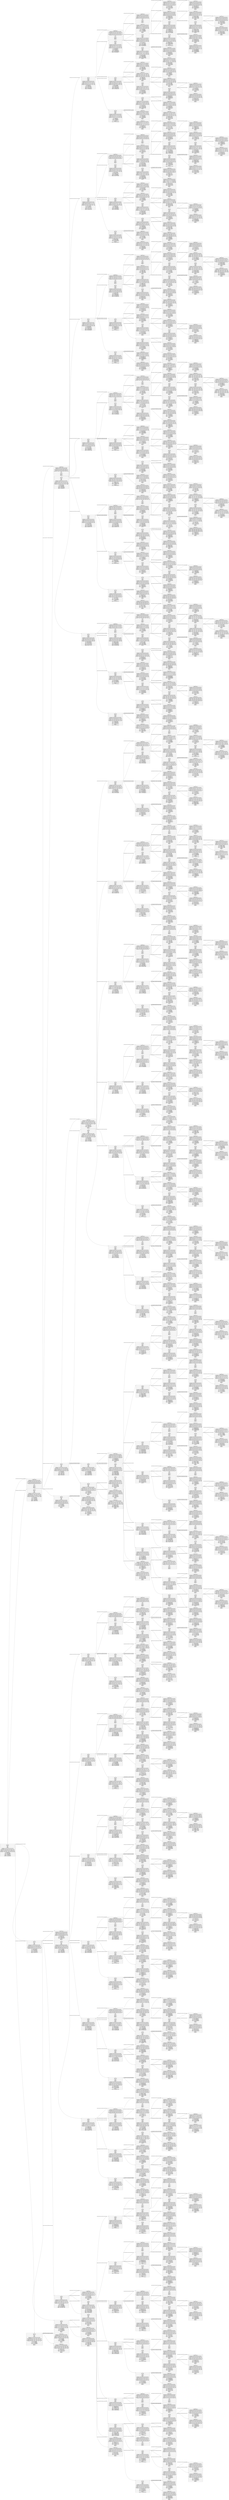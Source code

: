 digraph g {  graph [ rankdir = "LR"];node [fontsize = "16" shape = "ellipse"]; edge [];"node0"[label="<f0>1| bet1: 100| bet2: 100| street: 1| board: | depth: 9| abs_range1: 0.167, 0.167, 0.167, 0.167, 0.167, 0.167, | abs_range2: 0.167, 0.167, 0.167, 0.167, 0.167, 0.167, | cf_values1: 66.141, 66.163, -29.497, -28.216, -55.241, -54.804, | cf_values2: 70.107, 70.253, -12.539, -13.174, -39.068, -40.124, | cf_values_br1: 66.796, 66.816, -27.148, -25.433, -52.972, -53.210, | cf_values_br2: 71.400, 71.628, -11.980, -12.479, -38.449, -39.219, | cfv1: -5.9090099334717| cfv2: 5.9090104103088| cfv_br1: -4.1916961669922| cfv_br2: 6.8166656494141| epsilon1: 1.7173137664795| epsilon2: 0.90765523910522" shape = "record"];"node1"[label="<f0>2| TERMINAL FOLD| abs_range1: 0.000, 0.000, 0.000, 0.000, 0.000, 0.000, | abs_range2: 0.167, 0.167, 0.167, 0.167, 0.167, 0.167, | cf_values1: -83.333, -83.333, -83.333, -83.333, -83.333, -83.333, | cf_values2: 0.000, 0.000, 0.000, 0.000, 0.000, 0.000, | cf_values_br1: -83.333, -83.333, -83.333, -83.333, -83.333, -83.333, | cf_values_br2: 0.000, 0.000, 0.000, 0.000, 0.000, 0.000, | cfv1: 0| cfv2: 0| cfv_br1: 0| cfv_br2: 0| epsilon1: 0| epsilon2: 0" shape = "record"];"node2"[label="<f0>2| bet1: 100| bet2: 100| street: 1| board: | depth: 8| abs_range1: 0.109, 0.087, 0.160, 0.161, 0.164, 0.164, | abs_range2: 0.167, 0.167, 0.167, 0.167, 0.167, 0.167, | cf_values1: 66.086, 66.071, -29.204, -27.923, -54.523, -54.050, | cf_values2: 65.191, 65.307, 1.535, 0.839, -23.777, -24.808, | cf_values_br1: 66.796, 66.816, -27.148, -25.433, -52.972, -53.210, | cf_values_br2: 66.125, 66.353, 1.941, 1.415, -23.247, -23.998, | cfv1: -14.047815322876| cfv2: 14.047815322876| cfv_br1: -12.783311843872| cfv_br2: 14.764768600464| epsilon1: 1.2645034790039| epsilon2: 0.71695327758789" shape = "record"];"node3"[label="<f0>1| TERMINAL FOLD| abs_range1: 0.109, 0.087, 0.160, 0.161, 0.164, 0.164, | abs_range2: 0.000, 0.000, 0.000, 0.000, 0.000, 0.000, | cf_values1: 0.000, 0.000, 0.000, 0.000, 0.000, 0.000, | cf_values2: -73.585, -75.782, -68.410, -68.357, -68.081, -68.077, | cf_values_br1: 0.000, 0.000, 0.000, 0.000, 0.000, 0.000, | cf_values_br2: -73.585, -75.782, -68.410, -68.357, -68.081, -68.077, | cfv1: 0| cfv2: 0| cfv_br1: 0| cfv_br2: 0| epsilon1: 0| epsilon2: 0" shape = "record"];"node4"[label="<f0>0| bet1: 100| bet2: 100| street: 1| board: | depth: 7| abs_range1: 0.109, 0.087, 0.160, 0.161, 0.164, 0.164, | abs_range2: 0.019, 0.024, 0.128, 0.126, 0.137, 0.129, | cf_values1: 22.734, 22.637, 10.296, 11.444, -13.725, -14.035, | cf_values2: 61.400, 61.870, 1.512, 1.163, -23.597, -24.340, | cf_values_br1: 23.011, 23.031, 10.693, 11.952, -13.476, -13.905, | cf_values_br2: 61.670, 62.321, 1.941, 1.415, -23.247, -23.998, | cfv1: 3.3841238021851| cfv2: -3.3841230869293| cfv_br1: 3.6561255455017| cfv_br2: -3.1892638206482| epsilon1: 0.27200174331665| epsilon2: 0.19485926628113" shape = "record"];"node5"[label="<f0>1| bet1: 100| bet2: 100| street: 2| board: As| depth: 6| abs_range1: 0.000, 0.022, 0.040, 0.040, 0.041, 0.041, | abs_range2: 0.000, 0.006, 0.032, 0.032, 0.034, 0.032, | cf_values1: 0.000, 22.541, 4.837, 5.204, -7.343, -7.358, | cf_values2: 0.000, 45.797, 2.311, 2.047, -10.568, -10.544, | cf_values_br1: -0.000, 22.755, 5.112, 5.440, -7.230, -7.253, | cf_values_br2: 0.000, 46.023, 2.556, 2.130, -10.482, -10.464, | cfv1: 0.2904846072197| cfv2: -0.2904846072197| cfv_br1: 0.32456761598587| cfv_br2: -0.27312117815018| epsilon1: 0.034083008766174| epsilon2: 0.017363429069519" shape = "record"];"node6"[label="<f0>2| TERMINAL FOLD| abs_range1: 0.000, 0.000, 0.000, 0.000, 0.000, 0.000, | abs_range2: 0.000, 0.006, 0.032, 0.032, 0.034, 0.032, | cf_values1: -0.000, -13.018, -10.401, -10.451, -10.183, -10.396, | cf_values2: 0.000, 0.000, 0.000, 0.000, 0.000, 0.000, | cf_values_br1: -0.000, -13.018, -10.401, -10.451, -10.183, -10.396, | cf_values_br2: 0.000, 0.000, 0.000, 0.000, 0.000, 0.000, | cfv1: 0| cfv2: 0| cfv_br1: 0| cfv_br2: 0| epsilon1: 0| epsilon2: 0" shape = "record"];"node7"[label="<f0>2| bet1: 100| bet2: 100| street: 2| board: As| depth: 5| abs_range1: 0.000, 0.001, 0.012, 0.016, 0.038, 0.038, | abs_range2: 0.000, 0.006, 0.032, 0.032, 0.034, 0.032, | cf_values1: 0.000, 20.581, 5.107, 5.187, -7.230, -7.253, | cf_values2: 0.000, 17.187, 7.481, 7.462, -2.983, -2.982, | cf_values_br1: 0.000, 20.607, 5.112, 5.216, -7.230, -7.253, | cf_values_br2: -0.000, 17.226, 7.509, 7.509, -2.943, -2.943, | cfv1: -0.38002049922943| cfv2: 0.38002046942711| cfv_br1: -0.37945005297661| cfv_br2: 0.38526639342308| epsilon1: 0.00057044625282288| epsilon2: 0.0052459239959717" shape = "record"];"node8"[label="<f0>1| TERMINAL FOLD| abs_range1: 0.000, 0.001, 0.012, 0.016, 0.038, 0.038, | abs_range2: 0.000, 0.000, 0.000, 0.000, 0.000, 0.000, | cf_values1: 0.000, 0.000, 0.000, 0.000, 0.000, 0.000, | cf_values2: -0.000, -10.452, -9.432, -8.973, -6.762, -6.780, | cf_values_br1: 0.000, 0.000, 0.000, 0.000, 0.000, 0.000, | cf_values_br2: -0.000, -10.452, -9.432, -8.973, -6.762, -6.780, | cfv1: 0| cfv2: 0| cfv_br1: 0| cfv_br2: 0| epsilon1: 0| epsilon2: 0" shape = "record"];"node9"[label="<f0>1| TERMINAL CALL| abs_range1: 0.000, 0.001, 0.012, 0.016, 0.038, 0.038, | abs_range2: 0.000, 0.000, 0.031, 0.030, 0.031, 0.030, | cf_values1: 0.000, 12.177, 6.094, 6.094, -6.082, -6.082, | cf_values2: 0.000, 10.452, 7.509, 7.509, -2.943, -2.943, | cf_values_br1: 0.000, 12.177, 6.094, 6.094, -6.082, -6.082, | cf_values_br2: 0.000, 10.452, 7.509, 7.509, -2.943, -2.943, | cfv1: -0.27739205956459| cfv2: 0.27739208936691| cfv_br1: -0.27739205956459| cfv_br2: 0.27739208936691| epsilon1: 0| epsilon2: 0" shape = "record"];"node10"[label="<f0>1| bet1: 100| bet2: 300| street: 2| board: As| depth: 4| abs_range1: 0.000, 0.001, 0.012, 0.016, 0.038, 0.038, | abs_range2: 0.000, 0.000, 0.001, 0.001, 0.000, 0.000, | cf_values1: 0.000, 1.483, 0.164, 0.163, -0.248, -0.250, | cf_values2: 0.000, 16.292, 6.604, 6.674, -5.008, -4.991, | cf_values_br1: -0.000, 1.509, 0.164, 0.164, -0.248, -0.250, | cf_values_br2: 0.000, 16.292, 7.141, 7.201, -5.008, -4.991, | cfv1: -0.012313235551119| cfv2: 0.012313232757151| cfv_br1: -0.012257103808224| cfv_br2: 0.013298115693033| epsilon1: 5.613174289465e-05| epsilon2: 0.00098488293588161" shape = "record"];"node11"[label="<f0>2| TERMINAL FOLD| abs_range1: 0.000, 0.000, 0.000, 0.000, 0.038, 0.038, | abs_range2: 0.000, 0.000, 0.001, 0.001, 0.000, 0.000, | cf_values1: -0.000, -0.264, -0.190, -0.202, -0.248, -0.250, | cf_values2: 0.000, 7.657, 7.657, 7.657, 3.820, 3.837, | cf_values_br1: -0.000, -0.264, -0.190, -0.202, -0.248, -0.250, | cf_values_br2: 0.000, 7.657, 7.657, 7.657, 3.820, 3.837, | cfv1: -0.019071631133556| cfv2: 0.019071627408266| cfv_br1: -0.019071631133556| cfv_br2: 0.019071627408266| epsilon1: 0| epsilon2: 0" shape = "record"];"node12"[label="<f0>2| TERMINAL CALL| abs_range1: 0.000, 0.000, 0.012, 0.016, 0.000, 0.000, | abs_range2: 0.000, 0.000, 0.001, 0.001, 0.000, 0.000, | cf_values1: 0.000, 0.792, 0.164, 0.164, -0.628, -0.628, | cf_values2: 0.000, 8.300, 0.000, 0.000, -8.300, -8.300, | cf_values_br1: 0.000, 0.792, 0.164, 0.164, -0.628, -0.628, | cf_values_br2: 0.000, 8.300, 0.000, 0.000, -8.300, -8.300, | cfv1: 0.0045360154472291| cfv2: -0.0045360149815679| cfv_br1: 0.0045360154472291| cfv_br2: -0.0045360149815679| epsilon1: 0| epsilon2: 0" shape = "record"];"node13"[label="<f0>2| bet1: 900| bet2: 300| street: 2| board: As| depth: 3| abs_range1: 0.000, 0.001, 0.000, 0.000, 0.000, 0.000, | abs_range2: 0.000, 0.000, 0.001, 0.001, 0.000, 0.000, | cf_values1: 0.000, 1.509, 0.063, 0.068, -0.958, -0.950, | cf_values2: 0.000, 0.133, -0.726, -0.680, -0.337, -0.337, | cf_values_br1: 0.000, 1.509, 0.063, 0.068, -0.788, -0.780, | cf_values_br2: -0.000, 0.133, -0.333, -0.309, -0.337, -0.337, | cfv1: 0.0015368800377473| cfv2: -0.0015368801541626| cfv_br1: 0.0015368845779449| cfv_br2: -0.00082909339107573| epsilon1: 4.5401975512505e-09| epsilon2: 0.00070778676308692" shape = "record"];"node14"[label="<f0>1| TERMINAL FOLD| abs_range1: 0.000, 0.001, 0.000, 0.000, 0.000, 0.000, | abs_range2: 0.000, 0.000, 0.000, 0.000, 0.000, 0.000, | cf_values1: 0.000, 0.483, 0.358, 0.363, 0.361, 0.368, | cf_values2: -0.000, -0.033, -0.333, -0.309, -0.337, -0.337, | cf_values_br1: 0.000, 0.483, 0.358, 0.363, 0.361, 0.368, | cf_values_br2: -0.000, -0.033, -0.333, -0.309, -0.337, -0.337, | cfv1: 0.00053010886767879| cfv2: -0.00053010880947113| cfv_br1: 0.00053010886767879| cfv_br2: -0.00053010880947113| epsilon1: 0| epsilon2: 0" shape = "record"];"node15"[label="<f0>1| TERMINAL CALL| abs_range1: 0.000, 0.001, 0.000, 0.000, 0.000, 0.000, | abs_range2: 0.000, 0.000, 0.000, 0.000, 0.000, 0.000, | cf_values1: 0.000, 0.633, 0.000, 0.000, -0.633, -0.633, | cf_values2: 0.000, 0.100, -0.912, -0.912, -1.012, -1.012, | cf_values_br1: 0.000, 0.633, 0.000, 0.000, -0.633, -0.633, | cf_values_br2: 0.000, 0.100, -0.912, -0.912, -1.012, -1.012, | cfv1: 0.0006416710675694| cfv2: -0.0006416710675694| cfv_br1: 0.0006416710675694| cfv_br2: -0.0006416710675694| epsilon1: 0| epsilon2: 0" shape = "record"];"node16"[label="<f0>1| bet1: 900| bet2: 1200| street: 2| board: As| depth: 2| abs_range1: 0.000, 0.001, 0.000, 0.000, 0.000, 0.000, | abs_range2: 0.000, 0.000, 0.000, 0.000, 0.000, 0.000, | cf_values1: 0.000, 0.392, -0.295, -0.295, -0.686, -0.686, | cf_values2: 0.000, 0.133, -1.216, -1.217, -1.350, -1.350, | cf_values_br1: -0.000, 0.392, -0.295, -0.295, -0.516, -0.516, | cf_values_br2: 0.000, 0.133, -1.216, -1.217, -1.350, -1.350, | cfv1: 0.00036510010249913| cfv2: -0.00036510013160296| cfv_br1: 0.00036510467180051| cfv_br2: -0.00036510013160296| epsilon1: 4.5693013817072e-09| epsilon2: 0" shape = "record"];"node17"[label="<f0>2| TERMINAL FOLD| abs_range1: 0.000, 0.000, 0.000, 0.000, 0.000, 0.000, | abs_range2: 0.000, 0.000, 0.000, 0.000, 0.000, 0.000, | cf_values1: -0.000, -0.294, -0.344, -0.393, -0.516, -0.516, | cf_values2: 0.000, 0.000, 0.000, 0.000, 0.000, 0.000, | cf_values_br1: -0.000, -0.294, -0.344, -0.393, -0.516, -0.516, | cf_values_br2: 0.000, 0.000, 0.000, 0.000, 0.000, 0.000, | cfv1: -1.4553077853918e-08| cfv2: 1.4553078742097e-08| cfv_br1: -1.4553077853918e-08| cfv_br2: 1.4553078742097e-08| epsilon1: 0| epsilon2: 0" shape = "record"];"node18"[label="<f0>2| TERMINAL CALL| abs_range1: 0.000, 0.001, 0.000, 0.000, 0.000, 0.000, | abs_range2: 0.000, 0.000, 0.000, 0.000, 0.000, 0.000, | cf_values1: 0.000, 0.392, -0.295, -0.295, -0.687, -0.687, | cf_values2: 0.000, 0.133, -1.217, -1.217, -1.350, -1.350, | cf_values_br1: 0.000, 0.392, -0.295, -0.295, -0.687, -0.687, | cf_values_br2: 0.000, 0.133, -1.217, -1.217, -1.350, -1.350, | cfv1: 0.00036511468351819| cfv2: -0.00036511468351819| cfv_br1: 0.00036511468351819| cfv_br2: -0.00036511468351819| epsilon1: 0| epsilon2: 0" shape = "record"];"node19"[label="<f0>2| bet1: 1200| bet2: 300| street: 2| board: As| depth: 2| abs_range1: 0.000, 0.000, 0.000, 0.000, 0.000, 0.000, | abs_range2: 0.000, 0.000, 0.001, 0.001, 0.000, 0.000, | cf_values1: 0.000, 1.427, 0.104, 0.125, -0.682, -0.675, | cf_values2: 0.000, 0.201, -0.327, -0.303, -0.190, -0.190, | cf_values_br1: 0.000, 1.427, 0.104, 0.125, -0.682, -0.675, | cf_values_br2: -0.000, 0.201, -0.183, -0.147, -0.190, -0.190, | cfv1: 0.00068550108699128| cfv2: -0.00068550126161426| cfv_br1: 0.00068550108699128| cfv_br2: -0.00040840532165021| epsilon1: 0| epsilon2: 0.00027709593996406" shape = "record"];"node20"[label="<f0>1| TERMINAL FOLD| abs_range1: 0.000, 0.000, 0.000, 0.000, 0.000, 0.000, | abs_range2: 0.000, 0.000, 0.001, 0.001, 0.000, 0.000, | cf_values1: 0.000, 0.581, 0.399, 0.420, 0.458, 0.466, | cf_values2: -0.000, -0.050, -0.183, -0.147, -0.190, -0.190, | cf_values_br1: 0.000, 0.581, 0.399, 0.420, 0.458, 0.466, | cf_values_br2: -0.000, -0.050, -0.183, -0.147, -0.190, -0.190, | cfv1: 0.00034065239015035| cfv2: -0.00034065247746184| cfv_br1: 0.00034065239015035| cfv_br2: -0.00034065247746184| epsilon1: 0| epsilon2: 0" shape = "record"];"node21"[label="<f0>1| TERMINAL CALL| abs_range1: 0.000, 0.000, 0.000, 0.000, 0.000, 0.000, | abs_range2: 0.000, 0.000, 0.000, 0.000, 0.000, 0.000, | cf_values1: 0.000, 0.846, -0.295, -0.295, -1.141, -1.141, | cf_values2: 0.000, 0.201, -0.559, -0.559, -0.761, -0.761, | cf_values_br1: 0.000, 0.846, -0.295, -0.295, -1.141, -1.141, | cf_values_br2: 0.000, 0.201, -0.559, -0.559, -0.761, -0.761, | cfv1: 0.00034484869684093| cfv2: -0.00034484869684093| cfv_br1: 0.00034484869684093| cfv_br2: -0.00034484869684093| epsilon1: 0| epsilon2: 0" shape = "record"];"node22"[label="<f0>1| bet1: 100| bet2: 1200| street: 2| board: As| depth: 2| abs_range1: 0.000, 0.001, 0.012, 0.016, 0.038, 0.038, | abs_range2: 0.000, 0.006, 0.000, 0.001, 0.002, 0.002, | cf_values1: 0.000, 6.921, -1.151, -1.070, -0.900, -0.921, | cf_values2: 0.000, 17.226, 7.149, 6.791, -3.168, -3.150, | cf_values_br1: -0.000, 6.921, -1.146, -1.042, -0.900, -0.921, | cf_values_br2: 0.000, 17.226, 7.149, 6.791, -3.168, -3.150, | cfv1: -0.090315163135529| cfv2: 0.090315155684948| cfv_br1: -0.089800879359245| cfv_br2: 0.090315155684948| epsilon1: 0.00051428377628326| epsilon2: 0" shape = "record"];"node23"[label="<f0>2| TERMINAL FOLD| abs_range1: 0.000, 0.000, 0.009, 0.013, 0.038, 0.038, | abs_range2: 0.000, 0.006, 0.000, 0.001, 0.002, 0.002, | cf_values1: -0.000, -0.577, -1.146, -1.042, -0.900, -0.921, | cf_values2: 0.000, 9.836, 8.925, 8.567, 5.998, 6.016, | cf_values_br1: -0.000, -0.577, -1.146, -1.042, -0.900, -0.921, | cf_values_br2: 0.000, 9.836, 8.925, 8.567, 5.998, 6.016, | cfv1: -0.093357890844345| cfv2: 0.093357890844345| cfv_br1: -0.093357890844345| cfv_br2: 0.093357890844345| epsilon1: 0| epsilon2: 0" shape = "record"];"node24"[label="<f0>2| TERMINAL CALL| abs_range1: 0.000, 0.001, 0.003, 0.004, 0.000, 0.000, | abs_range2: 0.000, 0.006, 0.000, 0.001, 0.002, 0.002, | cf_values1: 0.000, 6.921, -1.169, -1.169, -8.091, -8.091, | cf_values2: 0.000, 7.390, -1.776, -1.776, -9.166, -9.166, | cf_values_br1: 0.000, 6.921, -1.169, -1.169, -8.091, -8.091, | cf_values_br2: 0.000, 7.390, -1.776, -1.776, -9.166, -9.166, | cfv1: 0.0030427323654294| cfv2: -0.003042733296752| cfv_br1: 0.0030427323654294| cfv_br2: -0.003042733296752| epsilon1: 0| epsilon2: 0" shape = "record"];"node25"[label="<f0>2| bet1: 300| bet2: 100| street: 2| board: As| depth: 4| abs_range1: 0.000, 0.014, 0.027, 0.024, 0.000, 0.000, | abs_range2: 0.000, 0.006, 0.032, 0.032, 0.034, 0.032, | cf_values1: 0.000, 22.652, 4.841, 5.228, -7.964, -7.816, | cf_values2: 0.000, 20.758, -3.955, -4.101, -6.539, -6.533, | cf_values_br1: 0.000, 22.652, 5.055, 5.440, -7.935, -7.786, | cf_values_br2: -0.000, 20.946, -3.783, -4.092, -6.494, -6.491, | cfv1: 0.56764703989029| cfv2: -0.56764703989029| cfv_br1: 0.57852947711945| cfv_br2: -0.55785155296326| epsilon1: 0.010882437229156| epsilon2: 0.0097954869270325" shape = "record"];"node26"[label="<f0>1| TERMINAL FOLD| abs_range1: 0.000, 0.014, 0.027, 0.024, 0.000, 0.000, | abs_range2: 0.000, 0.000, 0.015, 0.011, 0.033, 0.031, | cf_values1: 0.000, 8.966, 7.501, 7.892, 5.653, 5.850, | cf_values2: -0.000, -5.121, -3.783, -4.111, -6.494, -6.491, | cf_values_br1: 0.000, 8.966, 7.501, 7.892, 5.653, 5.850, | cf_values_br2: -0.000, -5.121, -3.783, -4.111, -6.494, -6.491, | cfv1: 0.51686424016953| cfv2: -0.51686424016953| cfv_br1: 0.51686424016953| cfv_br2: -0.51686424016953| epsilon1: 0| epsilon2: 0" shape = "record"];"node27"[label="<f0>1| TERMINAL CALL| abs_range1: 0.000, 0.014, 0.027, 0.024, 0.000, 0.000, | abs_range2: 0.000, 0.000, 0.017, 0.021, 0.000, 0.000, | cf_values1: 0.000, 11.480, -0.000, -0.000, -11.480, -11.480, | cf_values2: 0.000, 15.364, -4.092, -4.092, -19.456, -19.456, | cf_values_br1: 0.000, 11.480, -0.000, -0.000, -11.480, -11.480, | cf_values_br2: 0.000, 15.364, -4.092, -4.092, -19.456, -19.456, | cfv1: 0.1565979719162| cfv2: -0.15659798681736| cfv_br1: 0.1565979719162| cfv_br2: -0.15659798681736| epsilon1: 0| epsilon2: 0" shape = "record"];"node28"[label="<f0>1| bet1: 300| bet2: 900| street: 2| board: As| depth: 3| abs_range1: 0.000, 0.014, 0.027, 0.024, 0.000, 0.000, | abs_range2: 0.000, 0.004, 0.000, 0.000, 0.001, 0.001, | cf_values1: 0.000, 1.506, -1.997, -2.002, -1.588, -1.621, | cf_values2: 0.000, 20.946, -7.061, -6.331, -7.278, -7.287, | cf_values_br1: -0.000, 1.506, -1.830, -1.836, -1.588, -1.621, | cf_values_br2: 0.000, 20.946, -7.061, -6.331, -7.278, -7.287, | cfv1: -0.081562526524067| cfv2: 0.081562526524067| cfv_br1: -0.073071248829365| cfv_br2: 0.081562526524067| epsilon1: 0.0084912776947021| epsilon2: 0" shape = "record"];"node29"[label="<f0>2| TERMINAL FOLD| abs_range1: 0.000, 0.000, 0.023, 0.020, 0.000, 0.000, | abs_range2: 0.000, 0.004, 0.000, 0.000, 0.001, 0.001, | cf_values1: -0.000, -0.502, -1.830, -1.836, -1.588, -1.621, | cf_values2: 0.000, 12.810, 6.016, 6.838, 12.793, 12.784, | cf_values_br1: -0.000, -0.502, -1.830, -1.836, -1.588, -1.621, | cf_values_br2: 0.000, 12.810, 6.016, 6.838, 12.793, 12.784, | cfv1: -0.0782380849123| cfv2: 0.0782380849123| cfv_br1: -0.0782380849123| cfv_br2: 0.0782380849123| epsilon1: 0| epsilon2: 0" shape = "record"];"node30"[label="<f0>2| TERMINAL CALL| abs_range1: 0.000, 0.005, 0.004, 0.003, 0.000, 0.000, | abs_range2: 0.000, 0.004, 0.000, 0.000, 0.001, 0.001, | cf_values1: 0.000, 1.506, -2.587, -2.587, -4.093, -4.093, | cf_values2: 0.000, 6.234, -4.596, -4.596, -10.830, -10.830, | cf_values_br1: 0.000, 1.506, -2.587, -2.587, -4.093, -4.093, | cf_values_br2: 0.000, 6.234, -4.596, -4.596, -10.830, -10.830, | cfv1: -0.010224737226963| cfv2: 0.010224737226963| cfv_br1: -0.010224737226963| cfv_br2: 0.010224737226963| epsilon1: 0| epsilon2: 0" shape = "record"];"node31"[label="<f0>2| bet1: 1200| bet2: 900| street: 2| board: As| depth: 2| abs_range1: 0.000, 0.009, 0.001, 0.001, 0.000, 0.000, | abs_range2: 0.000, 0.004, 0.000, 0.000, 0.001, 0.001, | cf_values1: 0.000, 1.506, -3.905, -3.886, -4.632, -4.534, | cf_values2: 0.000, 1.902, -8.482, -8.573, -9.241, -9.241, | cf_values_br1: 0.000, 1.506, -3.905, -3.886, -4.632, -4.534, | cf_values_br2: -0.000, 1.902, -8.482, -8.573, -9.241, -9.241, | cfv1: 0.0069002988748252| cfv2: -0.0069002998061478| cfv_br1: 0.0069002988748252| cfv_br2: -0.0069002998061478| epsilon1: 0| epsilon2: 0" shape = "record"];"node32"[label="<f0>1| TERMINAL FOLD| abs_range1: 0.000, 0.009, 0.001, 0.001, 0.000, 0.000, | abs_range2: 0.000, 0.000, 0.000, 0.000, 0.001, 0.001, | cf_values1: 0.000, 1.506, 1.463, 1.483, 0.737, 0.835, | cf_values2: -0.000, -1.427, -8.482, -8.573, -9.241, -9.241, | cf_values_br1: 0.000, 1.506, 1.463, 1.483, 0.737, 0.835, | cf_values_br2: -0.000, -1.427, -8.482, -8.573, -9.241, -9.241, | cfv1: 0.01541062258184| cfv2: -0.015410624444485| cfv_br1: 0.01541062258184| cfv_br2: -0.015410624444485| epsilon1: 0| epsilon2: 0" shape = "record"];"node33"[label="<f0>1| TERMINAL CALL| abs_range1: 0.000, 0.009, 0.001, 0.001, 0.000, 0.000, | abs_range2: 0.000, 0.004, 0.000, 0.000, 0.000, 0.000, | cf_values1: 0.000, 0.000, -5.369, -5.369, -5.369, -5.369, | cf_values2: 0.000, 1.902, -10.419, -10.419, -12.321, -12.321, | cf_values_br1: 0.000, 0.000, -5.369, -5.369, -5.369, -5.369, | cf_values_br2: 0.000, 1.902, -10.419, -10.419, -12.321, -12.321, | cfv1: -0.0085103241726756| cfv2: 0.008510323241353| cfv_br1: -0.0085103241726756| cfv_br2: 0.008510323241353| epsilon1: 0| epsilon2: 0" shape = "record"];"node34"[label="<f0>1| bet1: 300| bet2: 1200| street: 2| board: As| depth: 2| abs_range1: 0.000, 0.014, 0.027, 0.024, 0.000, 0.000, | abs_range2: 0.000, 0.001, 0.000, 0.000, 0.000, 0.000, | cf_values1: 0.000, 0.701, -0.663, -0.663, -0.550, -0.566, | cf_values2: 0.000, 20.185, -10.084, -9.201, -9.232, -9.240, | cf_values_br1: -0.000, 0.701, -0.616, -0.616, -0.520, -0.536, | cf_values_br2: 0.000, 20.185, -10.084, -9.201, -9.232, -9.240, | cfv1: -0.024252647534013| cfv2: 0.024252645671368| cfv_br1: -0.021861504763365| cfv_br2: 0.024252645671368| epsilon1: 0.002391142770648| epsilon2: 0" shape = "record"];"node35"[label="<f0>2| TERMINAL FOLD| abs_range1: 0.000, 0.000, 0.024, 0.021, 0.000, 0.000, | abs_range2: 0.000, 0.001, 0.000, 0.000, 0.000, 0.000, | cf_values1: -0.000, -0.175, -0.616, -0.616, -0.520, -0.536, | cf_values2: 0.000, 13.757, 6.459, 7.341, 13.739, 13.731, | cf_values_br1: -0.000, -0.175, -0.616, -0.616, -0.520, -0.536, | cf_values_br2: 0.000, 13.757, 6.459, 7.341, 13.739, 13.731, | cfv1: -0.028226979076862| cfv2: 0.028226975351572| cfv_br1: -0.028226979076862| cfv_br2: 0.028226975351572| epsilon1: 0| epsilon2: 0" shape = "record"];"node36"[label="<f0>2| TERMINAL CALL| abs_range1: 0.000, 0.014, 0.003, 0.003, 0.000, 0.000, | abs_range2: 0.000, 0.001, 0.000, 0.000, 0.000, 0.000, | cf_values1: 0.000, 0.701, -1.062, -1.062, -1.763, -1.763, | cf_values2: 0.000, 6.428, -16.543, -16.543, -22.971, -22.971, | cf_values_br1: 0.000, 0.701, -1.062, -1.062, -1.763, -1.763, | cf_values_br2: 0.000, 6.428, -16.543, -16.543, -22.971, -22.971, | cfv1: 0.0039743310771883| cfv2: -0.0039743301458657| cfv_br1: 0.0039743310771883| cfv_br2: -0.0039743301458657| epsilon1: 0| epsilon2: 0" shape = "record"];"node37"[label="<f0>2| bet1: 1200| bet2: 100| street: 2| board: As| depth: 2| abs_range1: 0.000, 0.006, 0.001, 0.000, 0.003, 0.003, | abs_range2: 0.000, 0.006, 0.032, 0.032, 0.034, 0.032, | cf_values1: 0.000, 22.755, 2.237, 2.279, -9.051, -8.838, | cf_values2: 0.000, 7.851, -1.214, -1.315, -1.045, -1.030, | cf_values_br1: 0.000, 22.755, 2.237, 2.279, -9.051, -8.838, | cf_values_br2: -0.000, 7.851, -1.170, -1.286, -1.045, -1.030, | cfv1: 0.10285808146| cfv2: -0.10285805165768| cfv_br1: 0.10285808146| cfv_br2: -0.10053598880768| epsilon1: 0| epsilon2: 0.0023220628499985" shape = "record"];"node38"[label="<f0>1| TERMINAL FOLD| abs_range1: 0.000, 0.006, 0.001, 0.000, 0.003, 0.003, | abs_range2: 0.000, 0.000, 0.028, 0.027, 0.034, 0.032, | cf_values1: 0.000, 12.133, 9.368, 9.411, 8.703, 8.916, | cf_values2: -0.000, -0.654, -1.170, -1.286, -1.045, -1.030, | cf_values_br1: 0.000, 12.133, 9.368, 9.411, 8.703, 8.916, | cf_values_br2: -0.000, -0.654, -1.170, -1.286, -1.045, -1.030, | cfv1: 0.13632391393185| cfv2: -0.13632389903069| cfv_br1: 0.13632391393185| cfv_br2: -0.13632389903069| epsilon1: 0| epsilon2: 0" shape = "record"];"node39"[label="<f0>1| TERMINAL CALL| abs_range1: 0.000, 0.006, 0.001, 0.000, 0.003, 0.003, | abs_range2: 0.000, 0.006, 0.004, 0.004, 0.000, 0.000, | cf_values1: 0.000, 10.623, -7.131, -7.131, -17.754, -17.754, | cf_values2: 0.000, 7.851, -1.490, -1.490, -9.341, -9.341, | cf_values_br1: 0.000, 10.623, -7.131, -7.131, -17.754, -17.754, | cf_values_br2: 0.000, 7.851, -1.490, -1.490, -9.341, -9.341, | cfv1: -0.033465843647718| cfv2: 0.033465847373009| cfv_br1: -0.033465843647718| cfv_br2: 0.033465847373009| epsilon1: 0| epsilon2: 0" shape = "record"];"node40"[label="<f0>1| bet1: 100| bet2: 100| street: 2| board: Ah| depth: 6| abs_range1: 0.027, 0.000, 0.040, 0.040, 0.041, 0.041, | abs_range2: 0.005, 0.000, 0.032, 0.032, 0.034, 0.032, | cf_values1: 22.639, 0.000, 5.069, 5.778, -7.141, -7.055, | cf_values2: 45.325, 0.000, 1.035, 0.923, -10.944, -11.614, | cf_values_br1: 22.735, -0.000, 5.169, 6.026, -7.032, -7.051, | cf_values_br2: 45.372, 0.000, 1.101, 0.961, -10.807, -11.488, | cfv1: 0.47007730603218| cfv2: -0.47007724642754| cfv_br1: 0.4913255572319| cfv_br2: -0.4577771127224| epsilon1: 0.021248251199722| epsilon2: 0.012300133705139" shape = "record"];"node41"[label="<f0>2| TERMINAL FOLD| abs_range1: 0.000, 0.000, 0.000, 0.000, 0.000, 0.000, | abs_range2: 0.005, 0.000, 0.032, 0.032, 0.034, 0.032, | cf_values1: -13.018, -0.000, -10.285, -10.334, -10.066, -10.279, | cf_values2: 0.000, 0.000, 0.000, 0.000, 0.000, 0.000, | cf_values_br1: -13.018, -0.000, -10.285, -10.334, -10.066, -10.279, | cf_values_br2: 0.000, 0.000, 0.000, 0.000, 0.000, 0.000, | cfv1: 0| cfv2: 0| cfv_br1: 0| cfv_br2: 0| epsilon1: 0| epsilon2: 0" shape = "record"];"node42"[label="<f0>2| bet1: 100| bet2: 100| street: 2| board: Ah| depth: 5| abs_range1: 0.001, 0.000, 0.010, 0.012, 0.034, 0.040, | abs_range2: 0.005, 0.000, 0.032, 0.032, 0.034, 0.032, | cf_values1: 20.049, 0.000, 5.158, 5.343, -7.032, -7.051, | cf_values2: 16.151, 0.000, 7.311, 7.292, -2.349, -2.388, | cf_values_br1: 20.055, 0.000, 5.169, 5.420, -7.032, -7.051, | cf_values_br2: 16.170, -0.000, 7.314, 7.314, -2.338, -2.338, | cfv1: -0.38497769832611| cfv2: 0.38497775793076| cfv_br1: -0.38390681147575| cfv_br2: 0.38788479566574| epsilon1: 0.0010708868503571| epsilon2: 0.0029070377349854" shape = "record"];"node43"[label="<f0>1| TERMINAL FOLD| abs_range1: 0.001, 0.000, 0.010, 0.012, 0.034, 0.040, | abs_range2: 0.000, 0.000, 0.000, 0.000, 0.000, 0.000, | cf_values1: 0.000, 0.000, 0.000, 0.000, 0.000, 0.000, | cf_values2: -9.652, -0.000, -8.721, -8.524, -6.382, -5.700, | cf_values_br1: 0.000, 0.000, 0.000, 0.000, 0.000, 0.000, | cf_values_br2: -9.652, -0.000, -8.721, -8.524, -6.382, -5.700, | cfv1: 0| cfv2: 0| cfv_br1: 0| cfv_br2: 0| epsilon1: 0| epsilon2: 0" shape = "record"];"node44"[label="<f0>1| TERMINAL CALL| abs_range1: 0.001, 0.000, 0.010, 0.012, 0.034, 0.040, | abs_range2: 0.000, 0.000, 0.032, 0.029, 0.032, 0.030, | cf_values1: 12.356, 0.000, 6.261, 6.261, -6.095, -6.095, | cf_values2: 9.652, 0.000, 7.314, 7.314, -2.338, -2.338, | cf_values_br1: 12.356, 0.000, 6.261, 6.261, -6.095, -6.095, | cf_values_br2: 9.652, 0.000, 7.314, 7.314, -2.338, -2.338, | cfv1: -0.29940432310104| cfv2: 0.29940432310104| cfv_br1: -0.29940432310104| cfv_br2: 0.29940432310104| epsilon1: 0| epsilon2: 0" shape = "record"];"node45"[label="<f0>1| bet1: 100| bet2: 300| street: 2| board: Ah| depth: 4| abs_range1: 0.001, 0.000, 0.010, 0.012, 0.034, 0.040, | abs_range2: 0.000, 0.000, 0.000, 0.000, 0.000, 0.000, | cf_values1: 0.166, 0.000, 0.005, 0.006, -0.037, -0.036, | cf_values2: 14.717, 0.000, 6.827, 6.844, -2.968, -3.650, | cf_values_br1: 0.171, -0.000, 0.006, 0.006, -0.037, -0.036, | cf_values_br2: 14.717, 0.000, 7.023, 7.042, -2.968, -3.650, | cfv1: -0.00243757548742| cfv2: 0.0024375752545893| cfv_br1: -0.0024153734557331| cfv_br2: 0.002488817088306| epsilon1: 2.2202031686902e-05| epsilon2: 5.1241833716631e-05" shape = "record"];"node46"[label="<f0>2| TERMINAL FOLD| abs_range1: 0.000, 0.000, 0.000, 0.000, 0.034, 0.040, | abs_range2: 0.000, 0.000, 0.000, 0.000, 0.000, 0.000, | cf_values1: -0.034, -0.000, -0.023, -0.033, -0.037, -0.036, | cf_values2: 7.407, 0.000, 7.407, 7.407, 4.044, 3.363, | cf_values_br1: -0.034, -0.000, -0.023, -0.033, -0.037, -0.036, | cf_values_br2: 7.407, 0.000, 7.407, 7.407, 4.044, 3.363, | cfv1: -0.002712921705097| cfv2: 0.0027129214722663| cfv_br1: -0.002712921705097| cfv_br2: 0.0027129214722663| epsilon1: 0| epsilon2: 0" shape = "record"];"node47"[label="<f0>2| TERMINAL CALL| abs_range1: 0.000, 0.000, 0.010, 0.012, 0.000, 0.000, | abs_range2: 0.000, 0.000, 0.000, 0.000, 0.000, 0.000, | cf_values1: 0.103, 0.000, 0.006, 0.006, -0.097, -0.097, | cf_values2: 6.542, 0.000, 0.000, 0.000, -6.542, -6.542, | cf_values_br1: 0.103, 0.000, 0.006, 0.006, -0.097, -0.097, | cf_values_br2: 6.542, 0.000, 0.000, 0.000, -6.542, -6.542, | cfv1: 0.00013490382116288| cfv2: -0.00013490385026671| cfv_br1: 0.00013490382116288| cfv_br2: -0.00013490385026671| epsilon1: 0| epsilon2: 0" shape = "record"];"node48"[label="<f0>2| bet1: 900| bet2: 300| street: 2| board: Ah| depth: 3| abs_range1: 0.001, 0.000, 0.000, 0.000, 0.000, 0.000, | abs_range2: 0.000, 0.000, 0.000, 0.000, 0.000, 0.000, | cf_values1: 0.171, 0.000, -0.036, -0.018, -0.112, -0.113, | cf_values2: 0.347, 0.000, -0.472, -0.463, -0.324, -0.324, | cf_values_br1: 0.171, 0.000, -0.024, -0.016, -0.084, -0.086, | cf_values_br2: 0.347, -0.000, -0.285, -0.275, -0.324, -0.324, | cfv1: 0.00012733801850118| cfv2: -0.00012733800394926| cfv_br1: 0.00012922988389619| cfv_br2: -7.8623503213748e-05| epsilon1: 1.8918653950095e-06| epsilon2: 4.8714500735514e-05" shape = "record"];"node49"[label="<f0>1| TERMINAL FOLD| abs_range1: 0.001, 0.000, 0.000, 0.000, 0.000, 0.000, | abs_range2: 0.000, 0.000, 0.000, 0.000, 0.000, 0.000, | cf_values1: 0.074, 0.000, 0.041, 0.058, 0.062, 0.060, | cf_values2: -0.087, -0.000, -0.285, -0.275, -0.324, -0.324, | cf_values_br1: 0.074, 0.000, 0.041, 0.058, 0.062, 0.060, | cf_values_br2: -0.087, -0.000, -0.285, -0.275, -0.324, -0.324, | cfv1: 7.2906863351818e-05| cfv2: -7.2906856075861e-05| cfv_br1: 7.2906863351818e-05| cfv_br2: -7.2906856075861e-05| epsilon1: 0| epsilon2: 0" shape = "record"];"node50"[label="<f0>1| TERMINAL CALL| abs_range1: 0.001, 0.000, 0.000, 0.000, 0.000, 0.000, | abs_range2: 0.000, 0.000, 0.000, 0.000, 0.000, 0.000, | cf_values1: 0.065, 0.000, -0.000, -0.000, -0.065, -0.065, | cf_values2: 0.261, 0.000, -0.710, -0.710, -0.971, -0.971, | cf_values_br1: 0.065, 0.000, -0.000, -0.000, -0.065, -0.065, | cf_values_br2: 0.261, 0.000, -0.710, -0.710, -0.971, -0.971, | cfv1: 5.1100872951793e-05| cfv2: -5.1100876589771e-05| cfv_br1: 5.1100872951793e-05| cfv_br2: -5.1100876589771e-05| epsilon1: 0| epsilon2: 0" shape = "record"];"node51"[label="<f0>1| bet1: 900| bet2: 1200| street: 2| board: Ah| depth: 2| abs_range1: 0.001, 0.000, 0.000, 0.000, 0.000, 0.000, | abs_range2: 0.000, 0.000, 0.000, 0.000, 0.000, 0.000, | cf_values1: 0.032, 0.000, -0.077, -0.077, -0.109, -0.109, | cf_values2: 0.347, 0.000, -0.947, -0.947, -1.295, -1.295, | cf_values_br1: 0.032, -0.000, -0.065, -0.074, -0.082, -0.082, | cf_values_br2: 0.347, 0.000, -0.947, -0.947, -1.295, -1.295, | cfv1: 3.3302835618088e-06| cfv2: -3.3302883366559e-06| cfv_br1: 5.2221453188395e-06| cfv_br2: -3.3302883366559e-06| epsilon1: 1.8918617570307e-06| epsilon2: 0" shape = "record"];"node52"[label="<f0>2| TERMINAL FOLD| abs_range1: 0.000, 0.000, 0.000, 0.000, 0.000, 0.000, | abs_range2: 0.000, 0.000, 0.000, 0.000, 0.000, 0.000, | cf_values1: -0.024, -0.000, -0.065, -0.074, -0.082, -0.082, | cf_values2: 0.000, 0.000, 0.000, 0.000, 0.000, 0.000, | cf_values_br1: -0.024, -0.000, -0.065, -0.074, -0.082, -0.082, | cf_values_br2: 0.000, 0.000, 0.000, 0.000, 0.000, 0.000, | cfv1: -1.219886969217e-09| cfv2: 1.2198870802393e-09| cfv_br1: -1.219886969217e-09| cfv_br2: 1.2198870802393e-09| epsilon1: 0| epsilon2: 0" shape = "record"];"node53"[label="<f0>2| TERMINAL CALL| abs_range1: 0.001, 0.000, 0.000, 0.000, 0.000, 0.000, | abs_range2: 0.000, 0.000, 0.000, 0.000, 0.000, 0.000, | cf_values1: 0.032, 0.000, -0.077, -0.077, -0.109, -0.109, | cf_values2: 0.347, 0.000, -0.947, -0.947, -1.295, -1.295, | cf_values_br1: 0.032, 0.000, -0.077, -0.077, -0.109, -0.109, | cf_values_br2: 0.347, 0.000, -0.947, -0.947, -1.295, -1.295, | cfv1: 3.3315043310722e-06| cfv2: -3.331507969051e-06| cfv_br1: 3.3315043310722e-06| cfv_br2: -3.331507969051e-06| epsilon1: 0| epsilon2: 0" shape = "record"];"node54"[label="<f0>2| bet1: 1200| bet2: 300| street: 2| board: Ah| depth: 2| abs_range1: 0.000, 0.000, 0.000, 0.000, 0.000, 0.000, | abs_range2: 0.000, 0.000, 0.000, 0.000, 0.000, 0.000, | cf_values1: 0.136, 0.000, -0.030, -0.005, -0.038, -0.040, | cf_values2: 0.420, 0.000, -0.108, -0.100, -0.147, -0.147, | cf_values_br1: 0.136, 0.000, -0.030, -0.005, -0.038, -0.040, | cf_values_br2: 0.420, -0.000, -0.099, -0.090, -0.147, -0.147, | cfv1: 1.3104435311106e-05| cfv2: -1.3104432582622e-05| cfv_br1: 1.3104435311106e-05| cfv_br2: -1.0577092325548e-05| epsilon1: 0| epsilon2: 2.5273402570747e-06" shape = "record"];"node55"[label="<f0>1| TERMINAL FOLD| abs_range1: 0.000, 0.000, 0.000, 0.000, 0.000, 0.000, | abs_range2: 0.000, 0.000, 0.000, 0.000, 0.000, 0.000, | cf_values1: 0.093, 0.000, 0.047, 0.071, 0.081, 0.079, | cf_values2: -0.105, -0.000, -0.099, -0.090, -0.147, -0.147, | cf_values_br1: 0.093, 0.000, 0.047, 0.071, 0.081, 0.079, | cf_values_br2: -0.105, -0.000, -0.099, -0.090, -0.147, -0.147, | cfv1: 3.3980853913818e-05| cfv2: -3.3980850275839e-05| cfv_br1: 3.3980853913818e-05| cfv_br2: -3.3980850275839e-05| epsilon1: 0| epsilon2: 0" shape = "record"];"node56"[label="<f0>1| TERMINAL CALL| abs_range1: 0.000, 0.000, 0.000, 0.000, 0.000, 0.000, | abs_range2: 0.000, 0.000, 0.000, 0.000, 0.000, 0.000, | cf_values1: 0.043, 0.000, -0.077, -0.077, -0.119, -0.119, | cf_values2: 0.420, 0.000, -0.167, -0.167, -0.587, -0.587, | cf_values_br1: 0.043, 0.000, -0.077, -0.077, -0.119, -0.119, | cf_values_br2: 0.420, 0.000, -0.167, -0.167, -0.587, -0.587, | cfv1: -2.0876423150185e-05| cfv2: 2.0876421331195e-05| cfv_br1: -2.0876423150185e-05| cfv_br2: 2.0876421331195e-05| epsilon1: 0| epsilon2: 0" shape = "record"];"node57"[label="<f0>1| bet1: 100| bet2: 1200| street: 2| board: Ah| depth: 2| abs_range1: 0.001, 0.000, 0.010, 0.012, 0.034, 0.040, | abs_range2: 0.005, 0.000, 0.000, 0.003, 0.002, 0.002, | cf_values1: 7.528, 0.000, -1.109, -0.924, -0.901, -0.920, | cf_values2: 16.170, 0.000, 7.190, 7.047, -2.529, -3.210, | cf_values_br1: 7.528, -0.000, -1.098, -0.847, -0.901, -0.920, | cf_values_br2: 16.170, 0.000, 7.190, 7.047, -2.529, -3.210, | cfv1: -0.083135835826397| cfv2: 0.083135828375816| cfv_br1: -0.082087144255638| cfv_br2: 0.083135828375816| epsilon1: 0.0010486915707588| epsilon2: 0" shape = "record"];"node58"[label="<f0>2| TERMINAL FOLD| abs_range1: 0.000, 0.000, 0.008, 0.009, 0.034, 0.040, | abs_range2: 0.005, 0.000, 0.000, 0.003, 0.002, 0.002, | cf_values1: -0.627, -0.000, -1.098, -0.847, -0.901, -0.920, | cf_values2: 9.059, 0.000, 8.305, 8.161, 5.696, 5.015, | cf_values_br1: -0.627, -0.000, -1.098, -0.847, -0.901, -0.920, | cf_values_br2: 9.059, 0.000, 8.305, 8.161, 5.696, 5.015, | cfv1: -0.083380177617073| cfv2: 0.083380192518234| cfv_br1: -0.083380177617073| cfv_br2: 0.083380192518234| epsilon1: 0| epsilon2: 0" shape = "record"];"node59"[label="<f0>2| TERMINAL CALL| abs_range1: 0.001, 0.000, 0.003, 0.003, 0.000, 0.000, | abs_range2: 0.005, 0.000, 0.000, 0.003, 0.002, 0.002, | cf_values1: 7.528, 0.000, -1.138, -1.138, -8.666, -8.666, | cf_values2: 7.111, 0.000, -1.114, -1.114, -8.225, -8.225, | cf_values_br1: 7.528, 0.000, -1.138, -1.138, -8.666, -8.666, | cf_values_br2: 7.111, 0.000, -1.114, -1.114, -8.225, -8.225, | cfv1: 0.00024434784427285| cfv2: -0.00024434737861156| cfv_br1: 0.00024434784427285| cfv_br2: -0.00024434737861156| epsilon1: 0| epsilon2: 0" shape = "record"];"node60"[label="<f0>2| bet1: 300| bet2: 100| street: 2| board: Ah| depth: 4| abs_range1: 0.021, 0.000, 0.029, 0.028, 0.003, 0.000, | abs_range2: 0.005, 0.000, 0.032, 0.032, 0.034, 0.032, | cf_values1: 22.735, 0.000, 5.064, 5.971, -7.708, -7.499, | cf_values2: 22.769, 0.000, -5.217, -5.267, -7.923, -8.167, | cf_values_br1: 22.735, 0.000, 5.122, 6.026, -7.629, -7.495, | cf_values_br2: 22.797, -0.000, -5.160, -5.253, -7.798, -8.091, | cfv1: 0.75969731807709| cfv2: -0.7596971988678| cfv_br1: 0.76319432258606| cfv_br2: -0.7505429983139| epsilon1: 0.0034970045089722| epsilon2: 0.009154200553894" shape = "record"];"node61"[label="<f0>1| TERMINAL FOLD| abs_range1: 0.021, 0.000, 0.029, 0.028, 0.003, 0.000, | abs_range2: 0.000, 0.000, 0.017, 0.008, 0.033, 0.031, | cf_values1: 8.951, 0.000, 7.227, 8.148, 5.642, 5.835, | cf_values2: -6.041, -0.000, -5.160, -5.296, -7.798, -8.091, | cf_values_br1: 8.951, 0.000, 7.227, 8.148, 5.642, 5.835, | cf_values_br2: -6.041, -0.000, -5.160, -5.296, -7.798, -8.091, | cfv1: 0.64151430130005| cfv2: -0.64151418209076| cfv_br1: 0.64151430130005| cfv_br2: -0.64151418209076| epsilon1: 0| epsilon2: 0" shape = "record"];"node62"[label="<f0>1| TERMINAL CALL| abs_range1: 0.021, 0.000, 0.029, 0.028, 0.003, 0.000, | abs_range2: 0.000, 0.000, 0.015, 0.024, 0.000, 0.000, | cf_values1: 11.506, 0.000, -0.000, -0.000, -11.506, -11.506, | cf_values2: 18.124, 0.000, -5.253, -5.253, -23.377, -23.377, | cf_values_br1: 11.506, 0.000, -0.000, -0.000, -11.506, -11.506, | cf_values_br2: 18.124, 0.000, -5.253, -5.253, -23.377, -23.377, | cfv1: 0.20146045088768| cfv2: -0.20146045088768| cfv_br1: 0.20146045088768| cfv_br2: -0.20146045088768| epsilon1: 0| epsilon2: 0" shape = "record"];"node63"[label="<f0>1| bet1: 300| bet2: 900| street: 2| board: Ah| depth: 3| abs_range1: 0.021, 0.000, 0.029, 0.028, 0.003, 0.000, | abs_range2: 0.004, 0.000, 0.000, 0.000, 0.001, 0.001, | cf_values1: 1.512, 0.000, -1.605, -1.618, -1.400, -1.365, | cf_values2: 22.797, 0.000, -10.752, -10.415, -9.848, -9.082, | cf_values_br1: 1.512, -0.000, -1.557, -1.573, -1.321, -1.361, | cf_values_br2: 22.797, 0.000, -10.752, -10.415, -9.848, -9.082, | cfv1: -0.065619148313999| cfv2: 0.06561915576458| cfv_br1: -0.062728203833103| cfv_br2: 0.06561915576458| epsilon1: 0.002890944480896| epsilon2: 0" shape = "record"];"node64"[label="<f0>2| TERMINAL FOLD| abs_range1: 0.000, 0.000, 0.026, 0.025, 0.003, 0.000, | abs_range2: 0.004, 0.000, 0.000, 0.000, 0.001, 0.001, | cf_values1: -0.504, -0.000, -1.557, -1.573, -1.321, -1.361, | cf_values2: 15.947, 0.000, 8.235, 8.592, 15.083, 15.931, | cf_values_br1: -0.504, -0.000, -1.557, -1.573, -1.321, -1.361, | cf_values_br2: 15.947, 0.000, 8.235, 8.592, 15.083, 15.931, | cfv1: -0.08247422426939| cfv2: 0.08247422426939| cfv_br1: -0.08247422426939| cfv_br2: 0.08247422426939| epsilon1: 0| epsilon2: 0" shape = "record"];"node65"[label="<f0>2| TERMINAL CALL| abs_range1: 0.008, 0.000, 0.003, 0.003, 0.000, 0.000, | abs_range2: 0.004, 0.000, 0.000, 0.000, 0.001, 0.001, | cf_values1: 1.512, 0.000, -1.797, -1.797, -3.309, -3.309, | cf_values2: 5.582, 0.000, -6.817, -6.817, -12.399, -12.399, | cf_values_br1: 1.512, 0.000, -1.797, -1.797, -3.309, -3.309, | cf_values_br2: 5.582, 0.000, -6.817, -6.817, -12.399, -12.399, | cfv1: 0.00031267927261069| cfv2: -0.00031267944723368| cfv_br1: 0.00031267927261069| cfv_br2: -0.00031267944723368| epsilon1: 0| epsilon2: 0" shape = "record"];"node66"[label="<f0>2| bet1: 1200| bet2: 900| street: 2| board: Ah| depth: 2| abs_range1: 0.013, 0.000, 0.000, 0.000, 0.000, 0.000, | abs_range2: 0.004, 0.000, 0.000, 0.000, 0.001, 0.001, | cf_values1: 1.512, 0.000, -2.853, -2.806, -3.561, -3.442, | cf_values2: 1.268, 0.000, -12.169, -12.190, -12.532, -12.614, | cf_values_br1: 1.512, 0.000, -2.853, -2.806, -3.561, -3.442, | cf_values_br2: 1.268, -0.000, -12.169, -12.190, -12.532, -12.614, | cfv1: 0.01654239371419| cfv2: -0.016542395576835| cfv_br1: 0.01654239371419| cfv_br2: -0.016542395576835| epsilon1: 0| epsilon2: 0" shape = "record"];"node67"[label="<f0>1| TERMINAL FOLD| abs_range1: 0.013, 0.000, 0.000, 0.000, 0.000, 0.000, | abs_range2: 0.000, 0.000, 0.000, 0.000, 0.001, 0.001, | cf_values1: 1.512, 0.000, 1.447, 1.494, 0.739, 0.858, | cf_values2: -0.951, -0.000, -12.169, -12.190, -12.532, -12.614, | cf_values_br1: 1.512, 0.000, 1.447, 1.494, 0.739, 0.858, | cf_values_br2: -0.951, -0.000, -12.169, -12.190, -12.532, -12.614, | cfv1: 0.021086048334837| cfv2: -0.021086048334837| cfv_br1: 0.021086048334837| cfv_br2: -0.021086048334837| epsilon1: 0| epsilon2: 0" shape = "record"];"node68"[label="<f0>1| TERMINAL CALL| abs_range1: 0.013, 0.000, 0.000, 0.000, 0.000, 0.000, | abs_range2: 0.004, 0.000, 0.000, 0.000, 0.000, 0.000, | cf_values1: 0.000, 0.000, -4.300, -4.300, -4.300, -4.300, | cf_values2: 1.268, 0.000, -15.441, -15.441, -16.709, -16.709, | cf_values_br1: 0.000, 0.000, -4.300, -4.300, -4.300, -4.300, | cf_values_br2: 1.268, 0.000, -15.441, -15.441, -16.709, -16.709, | cfv1: -0.0045436541549861| cfv2: 0.0045436536893249| cfv_br1: -0.0045436541549861| cfv_br2: 0.0045436536893249| epsilon1: 0| epsilon2: 0" shape = "record"];"node69"[label="<f0>1| bet1: 300| bet2: 1200| street: 2| board: Ah| depth: 2| abs_range1: 0.021, 0.000, 0.029, 0.028, 0.003, 0.000, | abs_range2: 0.001, 0.000, 0.000, 0.000, 0.000, 0.000, | cf_values1: 0.766, 0.000, -0.558, -0.559, -0.444, -0.464, | cf_values2: 22.685, 0.000, -16.086, -15.714, -15.030, -14.150, | cf_values_br1: 0.766, -0.000, -0.548, -0.549, -0.444, -0.464, | cf_values_br2: 22.685, 0.000, -16.086, -15.714, -15.030, -14.150, | cfv1: -0.017658291384578| cfv2: 0.017658291384578| cfv_br1: -0.017052229493856| cfv_br2: 0.017658291384578| epsilon1: 0.00060606189072132| epsilon2: 0" shape = "record"];"node70"[label="<f0>2| TERMINAL FOLD| abs_range1: 0.000, 0.000, 0.027, 0.026, 0.003, 0.000, | abs_range2: 0.001, 0.000, 0.000, 0.000, 0.000, 0.000, | cf_values1: -0.192, -0.000, -0.548, -0.549, -0.444, -0.464, | cf_values2: 16.604, 0.000, 8.572, 8.944, 15.709, 16.588, | cf_values_br1: -0.192, -0.000, -0.548, -0.549, -0.444, -0.464, | cf_values_br2: 16.604, 0.000, 8.572, 8.944, 15.709, 16.588, | cfv1: -0.030022175982594| cfv2: 0.03002217784524| cfv_br1: -0.030022175982594| cfv_br2: 0.03002217784524| epsilon1: 0| epsilon2: 0" shape = "record"];"node71"[label="<f0>2| TERMINAL CALL| abs_range1: 0.021, 0.000, 0.003, 0.002, 0.000, 0.000, | abs_range2: 0.001, 0.000, 0.000, 0.000, 0.000, 0.000, | cf_values1: 0.766, 0.000, -0.668, -0.668, -1.434, -1.434, | cf_values2: 6.080, 0.000, -24.659, -24.659, -30.739, -30.739, | cf_values_br1: 0.766, 0.000, -0.668, -0.668, -1.434, -1.434, | cf_values_br2: 6.080, 0.000, -24.659, -24.659, -30.739, -30.739, | cfv1: 0.012363884598017| cfv2: -0.012363884598017| cfv_br1: 0.012363884598017| cfv_br2: -0.012363884598017| epsilon1: 0| epsilon2: 0" shape = "record"];"node72"[label="<f0>2| bet1: 1200| bet2: 100| street: 2| board: Ah| depth: 2| abs_range1: 0.006, 0.000, 0.001, 0.000, 0.004, 0.000, | abs_range2: 0.005, 0.000, 0.032, 0.032, 0.034, 0.032, | cf_values1: 22.711, 0.000, 3.641, 3.684, -7.596, -7.383, | cf_values2: 6.406, 0.000, -1.060, -1.101, -0.672, -1.059, | cf_values_br1: 22.711, 0.000, 3.641, 3.684, -7.596, -7.383, | cf_values_br2: 6.406, -0.000, -1.053, -1.101, -0.672, -1.059, | cfv1: 0.095357738435268| cfv2: -0.09535775333643| cfv_br1: 0.095357738435268| cfv_br2: -0.095118880271912| epsilon1: 0| epsilon2: 0.00023887306451797" shape = "record"];"node73"[label="<f0>1| TERMINAL FOLD| abs_range1: 0.006, 0.000, 0.001, 0.000, 0.004, 0.000, | abs_range2: 0.000, 0.000, 0.028, 0.027, 0.034, 0.032, | cf_values1: 12.137, 0.000, 9.370, 9.413, 8.707, 8.920, | cf_values2: -0.534, -0.000, -1.053, -1.101, -0.672, -1.059, | cf_values_br1: 12.137, 0.000, 9.370, 9.413, 8.707, 8.920, | cf_values_br2: -0.534, -0.000, -1.053, -1.101, -0.672, -1.059, | cfv1: 0.11621132493019| cfv2: -0.11621132493019| cfv_br1: 0.11621132493019| cfv_br2: -0.11621132493019| epsilon1: 0| epsilon2: 0" shape = "record"];"node74"[label="<f0>1| TERMINAL CALL| abs_range1: 0.006, 0.000, 0.001, 0.000, 0.004, 0.000, | abs_range2: 0.005, 0.000, 0.004, 0.004, 0.000, 0.000, | cf_values1: 10.574, 0.000, -5.729, -5.729, -16.303, -16.303, | cf_values2: 6.406, 0.000, -1.104, -1.104, -7.510, -7.510, | cf_values_br1: 10.574, 0.000, -5.729, -5.729, -16.303, -16.303, | cf_values_br2: 6.406, 0.000, -1.104, -1.104, -7.510, -7.510, | cfv1: -0.020853573456407| cfv2: 0.020853566005826| cfv_br1: -0.020853573456407| cfv_br2: 0.020853566005826| epsilon1: 0| epsilon2: 0" shape = "record"];"node75"[label="<f0>1| bet1: 100| bet2: 100| street: 2| board: Ks| depth: 6| abs_range1: 0.027, 0.022, 0.000, 0.040, 0.041, 0.041, | abs_range2: 0.005, 0.006, 0.000, 0.032, 0.034, 0.032, | cf_values1: 0.332, 0.331, 0.000, 10.820, -5.101, -4.959, | cf_values2: 4.087, 4.086, 0.000, 16.290, -9.001, -9.013, | cf_values_br1: 0.360, 0.360, -0.000, 10.843, -5.087, -4.942, | cf_values_br2: 4.220, 4.220, 0.000, 16.290, -8.942, -8.939, | cfv1: 0.039825603365898| cfv2: -0.039825558662415| cfv_br1: 0.043400213122368| cfv_br2: -0.033981502056122| epsilon1: 0.0035746097564697| epsilon2: 0.0058440566062927" shape = "record"];"node76"[label="<f0>2| TERMINAL FOLD| abs_range1: 0.000, 0.000, 0.000, 0.000, 0.000, 0.000, | abs_range2: 0.005, 0.006, 0.000, 0.032, 0.034, 0.032, | cf_values1: -10.401, -10.285, -0.000, -7.718, -7.449, -7.662, | cf_values2: 0.000, 0.000, 0.000, 0.000, 0.000, 0.000, | cf_values_br1: -10.401, -10.285, -0.000, -7.718, -7.449, -7.662, | cf_values_br2: 0.000, 0.000, 0.000, 0.000, 0.000, 0.000, | cfv1: 0| cfv2: 0| cfv_br1: 0| cfv_br2: 0| epsilon1: 0| epsilon2: 0" shape = "record"];"node77"[label="<f0>2| bet1: 100| bet2: 100| street: 2| board: Ks| depth: 5| abs_range1: 0.027, 0.022, 0.000, 0.040, 0.041, 0.041, | abs_range2: 0.005, 0.006, 0.000, 0.032, 0.034, 0.032, | cf_values1: 0.335, 0.335, 0.000, 10.843, -5.089, -4.945, | cf_values2: 4.144, 4.144, 0.000, 16.094, -8.932, -8.948, | cf_values_br1: 0.360, 0.360, 0.000, 10.843, -5.087, -4.942, | cf_values_br2: 4.144, 4.144, -0.000, 16.094, -8.874, -8.874, | cfv1: 0.040967971086502| cfv2: -0.040967851877213| cfv_br1: 0.042383700609207| cfv_br2: -0.036550968885422| epsilon1: 0.0014157295227051| epsilon2: 0.0044168829917908" shape = "record"];"node78"[label="<f0>1| TERMINAL FOLD| abs_range1: 0.027, 0.022, 0.000, 0.040, 0.041, 0.041, | abs_range2: 0.000, 0.000, 0.000, 0.000, 0.000, 0.000, | cf_values1: 0.000, 0.000, 0.000, 0.000, 0.000, 0.000, | cf_values2: -14.293, -14.842, -0.000, -13.018, -12.940, -12.942, | cf_values_br1: 0.000, 0.000, 0.000, 0.000, 0.000, 0.000, | cf_values_br2: -14.293, -14.842, -0.000, -13.018, -12.940, -12.942, | cfv1: 0| cfv2: 0| cfv_br1: 0| cfv_br2: 0| epsilon1: 0| epsilon2: 0" shape = "record"];"node79"[label="<f0>1| TERMINAL CALL| abs_range1: 0.027, 0.022, 0.000, 0.040, 0.041, 0.041, | abs_range2: 0.005, 0.006, 0.000, 0.000, 0.027, 0.024, | cf_values1: 5.083, 5.083, 0.000, 6.155, -1.072, -1.072, | cf_values2: 4.144, 4.144, 0.000, 13.018, -8.874, -8.874, | cf_values_br1: 5.083, 5.083, 0.000, 6.155, -1.072, -1.072, | cf_values_br2: 4.144, 4.144, 0.000, 13.018, -8.874, -8.874, | cfv1: 0.40666124224663| cfv2: -0.40666127204895| cfv_br1: 0.40666124224663| cfv_br2: -0.40666127204895| epsilon1: 0| epsilon2: 0" shape = "record"];"node80"[label="<f0>1| bet1: 100| bet2: 300| street: 2| board: Ks| depth: 4| abs_range1: 0.027, 0.022, 0.000, 0.040, 0.041, 0.041, | abs_range2: 0.000, 0.000, 0.000, 0.032, 0.007, 0.009, | cf_values1: -4.748, -4.748, 0.000, 4.688, -4.018, -3.873, | cf_values2: -2.355, -1.979, 0.000, 16.094, -9.158, -9.155, | cf_values_br1: -4.724, -4.724, -0.000, 4.688, -4.015, -3.870, | cf_values_br2: -2.355, -1.979, 0.000, 16.094, -9.158, -9.155, | cfv1: -0.36569327116013| cfv2: 0.36569336056709| cfv_br1: -0.36427754163742| cfv_br2: 0.36569336056709| epsilon1: 0.0014157295227051| epsilon2: 0" shape = "record"];"node81"[label="<f0>2| TERMINAL FOLD| abs_range1: 0.019, 0.015, 0.000, 0.000, 0.041, 0.041, | abs_range2: 0.000, 0.000, 0.000, 0.032, 0.007, 0.009, | cf_values1: -4.724, -4.724, -0.000, -1.563, -4.015, -3.870, | cf_values2: 9.620, 9.997, 0.000, 11.484, 7.415, 7.418, | cf_values_br1: -4.724, -4.724, -0.000, -1.563, -4.015, -3.870, | cf_values_br2: 9.620, 9.997, 0.000, 11.484, 7.415, 7.418, | cfv1: -0.47891733050346| cfv2: 0.47891736030579| cfv_br1: -0.47891733050346| cfv_br2: 0.47891736030579| epsilon1: 0| epsilon2: 0" shape = "record"];"node82"[label="<f0>2| TERMINAL CALL| abs_range1: 0.009, 0.007, 0.000, 0.000, 0.000, 0.000, | abs_range2: 0.000, 0.000, 0.000, 0.032, 0.007, 0.009, | cf_values1: -4.796, -4.796, 0.000, 4.688, -9.484, -9.484, | cf_values2: 0.001, 0.001, 0.000, 4.598, -4.597, -4.597, | cf_values_br1: -4.796, -4.796, 0.000, 4.688, -9.484, -9.484, | cf_values_br2: 0.001, 0.001, 0.000, 4.598, -4.597, -4.597, | cfv1: -0.073513902723789| cfv2: 0.073513895273209| cfv_br1: -0.073513902723789| cfv_br2: 0.073513895273209| epsilon1: 0| epsilon2: 0" shape = "record"];"node83"[label="<f0>2| bet1: 900| bet2: 300| street: 2| board: Ks| depth: 3| abs_range1: 0.000, 0.000, 0.000, 0.016, 0.000, 0.000, | abs_range2: 0.000, 0.000, 0.000, 0.032, 0.007, 0.009, | cf_values1: -23.763, -23.763, 0.000, 4.688, -25.889, -26.325, | cf_values2: -4.673, -4.674, 0.000, 0.010, -4.673, -4.673, | cf_values_br1: -23.763, -23.763, 0.000, 4.688, -25.889, -26.325, | cf_values_br2: -4.673, -4.674, -0.000, 0.010, -4.673, -4.673, | cfv1: 0.072703197598457| cfv2: -0.072703197598457| cfv_br1: 0.072703197598457| cfv_br2: -0.072703197598457| epsilon1: 0| epsilon2: 0" shape = "record"];"node84"[label="<f0>1| TERMINAL FOLD| abs_range1: 0.000, 0.000, 0.000, 0.016, 0.000, 0.000, | abs_range2: 0.000, 0.000, 0.000, 0.000, 0.007, 0.009, | cf_values1: 4.688, 4.688, 0.000, 4.688, 2.562, 2.126, | cf_values2: -4.673, -4.674, -0.000, -0.003, -4.673, -4.673, | cf_values_br1: 4.688, 4.688, 0.000, 4.688, 2.562, 2.126, | cf_values_br2: -4.673, -4.674, -0.000, -0.003, -4.673, -4.673, | cfv1: 0.073014944791794| cfv2: -0.073014944791794| cfv_br1: 0.073014944791794| cfv_br2: -0.073014944791794| epsilon1: 0| epsilon2: 0" shape = "record"];"node85"[label="<f0>1| TERMINAL CALL| abs_range1: 0.000, 0.000, 0.000, 0.016, 0.000, 0.000, | abs_range2: 0.000, 0.000, 0.000, 0.012, 0.000, 0.000, | cf_values1: -10.508, -10.508, 0.000, 0.000, -10.508, -10.508, | cf_values2: -14.004, -14.004, 0.000, 0.010, -14.014, -14.014, | cf_values_br1: -10.508, -10.508, 0.000, 0.000, -10.508, -10.508, | cf_values_br2: -14.004, -14.004, 0.000, 0.010, -14.014, -14.014, | cfv1: -0.00011513895151438| cfv2: 0.0001151389660663| cfv_br1: -0.00011513895151438| cfv_br2: 0.0001151389660663| epsilon1: 0| epsilon2: 0" shape = "record"];"node86"[label="<f0>1| bet1: 900| bet2: 1200| street: 2| board: Ks| depth: 2| abs_range1: 0.000, 0.000, 0.000, 0.016, 0.000, 0.000, | abs_range2: 0.000, 0.000, 0.000, 0.020, 0.000, 0.000, | cf_values1: -17.943, -17.943, 0.000, 0.000, -17.943, -17.943, | cf_values2: -18.674, -18.674, 0.000, 0.010, -18.676, -18.677, | cf_values_br1: -17.943, -17.943, -0.000, 0.000, -17.943, -17.943, | cf_values_br2: -18.674, -18.674, 0.000, 0.010, -18.676, -18.677, | cfv1: -0.00019661703845486| cfv2: 0.00019661705300678| cfv_br1: -0.00019661703845486| cfv_br2: 0.00019661705300678| epsilon1: 0| epsilon2: 0" shape = "record"];"node87"[label="<f0>2| TERMINAL FOLD| abs_range1: 0.000, 0.000, 0.000, 0.000, 0.000, 0.000, | abs_range2: 0.000, 0.000, 0.000, 0.020, 0.000, 0.000, | cf_values1: -17.943, -17.943, -0.000, -0.000, -17.943, -17.943, | cf_values2: 0.009, 0.009, 0.000, 0.010, 0.006, 0.006, | cf_values_br1: -17.943, -17.943, -0.000, -0.000, -17.943, -17.943, | cf_values_br2: 0.009, 0.009, 0.000, 0.010, 0.006, 0.006, | cfv1: -0.00019661703845486| cfv2: 0.00019661705300678| cfv_br1: -0.00019661703845486| cfv_br2: 0.00019661705300678| epsilon1: 0| epsilon2: 0" shape = "record"];"node88"[label="<f0>2| TERMINAL CALL| abs_range1: 0.000, 0.000, 0.000, 0.016, 0.000, 0.000, | abs_range2: 0.000, 0.000, 0.000, 0.020, 0.000, 0.000, | cf_values1: -23.924, -23.924, 0.000, 0.000, -23.924, -23.924, | cf_values2: -18.682, -18.682, 0.000, 0.000, -18.682, -18.682, | cf_values_br1: -23.924, -23.924, 0.000, 0.000, -23.924, -23.924, | cf_values_br2: -18.682, -18.682, 0.000, 0.000, -18.682, -18.682, | cfv1: 1.3691855266749e-13| cfv2: -1.3691855266749e-13| cfv_br1: 1.3691855266749e-13| cfv_br2: -1.3691855266749e-13| epsilon1: 0| epsilon2: 0" shape = "record"];"node89"[label="<f0>2| bet1: 1200| bet2: 300| street: 2| board: Ks| depth: 2| abs_range1: 0.000, 0.000, 0.000, 0.024, 0.000, 0.000, | abs_range2: 0.000, 0.000, 0.000, 0.032, 0.007, 0.009, | cf_values1: -33.247, -33.247, 0.000, 4.688, -35.373, -35.809, | cf_values2: -7.303, -7.303, 0.000, 0.003, -7.303, -7.303, | cf_values_br1: -33.247, -33.247, 0.000, 4.688, -35.373, -35.809, | cf_values_br2: -7.303, -7.303, -0.000, 0.003, -7.303, -7.303, | cfv1: 0.11403472721577| cfv2: -0.11403474956751| cfv_br1: 0.11403472721577| cfv_br2: -0.11403474956751| epsilon1: 0| epsilon2: 0" shape = "record"];"node90"[label="<f0>1| TERMINAL FOLD| abs_range1: 0.000, 0.000, 0.000, 0.024, 0.000, 0.000, | abs_range2: 0.000, 0.000, 0.000, 0.000, 0.007, 0.009, | cf_values1: 4.688, 4.688, 0.000, 4.688, 2.562, 2.126, | cf_values2: -7.303, -7.303, -0.000, -0.001, -7.303, -7.303, | cf_values_br1: 4.688, 4.688, 0.000, 4.688, 2.562, 2.126, | cf_values_br2: -7.303, -7.303, -0.000, -0.001, -7.303, -7.303, | cfv1: 0.11411637812853| cfv2: -0.11411638557911| cfv_br1: 0.11411637812853| cfv_br2: -0.11411638557911| epsilon1: 0| epsilon2: 0" shape = "record"];"node91"[label="<f0>1| TERMINAL CALL| abs_range1: 0.000, 0.000, 0.000, 0.024, 0.000, 0.000, | abs_range2: 0.000, 0.000, 0.000, 0.032, 0.000, 0.000, | cf_values1: -37.935, -37.935, 0.000, 0.000, -37.935, -37.935, | cf_values2: -29.208, -29.208, 0.000, 0.003, -29.211, -29.211, | cf_values_br1: -37.935, -37.935, 0.000, 0.000, -37.935, -37.935, | cf_values_br2: -29.208, -29.208, 0.000, 0.003, -29.211, -29.211, | cfv1: -8.1639169366099e-05| cfv2: 8.1639162090141e-05| cfv_br1: -8.1639169366099e-05| cfv_br2: 8.1639162090141e-05| epsilon1: 0| epsilon2: 0" shape = "record"];"node92"[label="<f0>1| bet1: 100| bet2: 1200| street: 2| board: Ks| depth: 2| abs_range1: 0.027, 0.022, 0.000, 0.040, 0.041, 0.041, | abs_range2: 0.000, 0.000, 0.000, 0.000, 0.000, 0.000, | cf_values1: -0.000, -0.000, 0.000, 0.000, -0.000, -0.000, | cf_values2: -37.590, -37.042, 0.000, 13.018, -38.944, -38.941, | cf_values_br1: -0.000, -0.000, -0.000, 0.000, -0.000, -0.000, | cf_values_br2: -37.590, -37.042, 0.000, 13.018, -38.944, -38.941, | cfv1: 8.0055439274224e-13| cfv2: -8.005541759018e-13| cfv_br1: 8.0055439274224e-13| cfv_br2: -8.005541759018e-13| epsilon1: 0| epsilon2: 0" shape = "record"];"node93"[label="<f0>2| TERMINAL FOLD| abs_range1: 0.027, 0.022, 0.000, 0.000, 0.041, 0.041, | abs_range2: 0.000, 0.000, 0.000, 0.000, 0.000, 0.000, | cf_values1: -0.000, -0.000, -0.000, -0.000, -0.000, -0.000, | cf_values2: 10.302, 10.851, 0.000, 13.018, 8.949, 8.951, | cf_values_br1: -0.000, -0.000, -0.000, -0.000, -0.000, -0.000, | cf_values_br2: 10.302, 10.851, 0.000, 13.018, 8.949, 8.951, | cfv1: -7.3819466164804e-13| cfv2: 7.3819482427837e-13| cfv_br1: -7.3819466164804e-13| cfv_br2: 7.3819482427837e-13| epsilon1: 0| epsilon2: 0" shape = "record"];"node94"[label="<f0>2| TERMINAL CALL| abs_range1: 0.000, 0.000, 0.000, 0.040, 0.000, 0.000, | abs_range2: 0.000, 0.000, 0.000, 0.000, 0.000, 0.000, | cf_values1: -0.000, -0.000, 0.000, 0.000, -0.000, -0.000, | cf_values2: -47.892, -47.892, 0.000, 0.000, -47.892, -47.892, | cf_values_br1: -0.000, -0.000, 0.000, 0.000, -0.000, -0.000, | cf_values_br2: -47.892, -47.892, 0.000, 0.000, -47.892, -47.892, | cfv1: 1.5387490543903e-12| cfv2: -1.5387489459701e-12| cfv_br1: 1.5387490543903e-12| cfv_br2: -1.5387489459701e-12| epsilon1: 0| epsilon2: 0" shape = "record"];"node95"[label="<f0>2| bet1: 300| bet2: 100| street: 2| board: Ks| depth: 4| abs_range1: 0.000, 0.000, 0.000, 0.000, 0.000, 0.000, | abs_range2: 0.005, 0.006, 0.000, 0.032, 0.034, 0.032, | cf_values1: -2.382, -2.472, 0.000, 8.218, -6.197, -5.984, | cf_values2: -0.056, -0.056, 0.000, 0.173, -0.067, -0.064, | cf_values_br1: -2.382, -2.472, 0.000, 8.218, -6.197, -5.984, | cf_values_br2: 0.055, 0.055, -0.000, 0.173, -0.067, -0.064, | cfv1: -0.00050694937817752| cfv2: 0.00050694914534688| cfv_br1: -0.00050694937817752| cfv_br2: 0.0016985516995192| epsilon1: 0| epsilon2: 0.0011916025541723" shape = "record"];"node96"[label="<f0>1| TERMINAL FOLD| abs_range1: 0.000, 0.000, 0.000, 0.000, 0.000, 0.000, | abs_range2: 0.004, 0.005, 0.000, 0.000, 0.034, 0.032, | cf_values1: 7.101, 7.012, 0.000, 7.467, 4.038, 4.251, | cf_values2: -0.089, -0.090, -0.000, -0.058, -0.067, -0.064, | cf_values_br1: 7.101, 7.012, 0.000, 7.467, 4.038, 4.251, | cf_values_br2: -0.089, -0.090, -0.000, -0.058, -0.067, -0.064, | cfv1: 0.0051008001901209| cfv2: -0.0051008001901209| cfv_br1: 0.0051008001901209| cfv_br2: -0.0051008001901209| epsilon1: 0| epsilon2: 0" shape = "record"];"node97"[label="<f0>1| TERMINAL CALL| abs_range1: 0.000, 0.000, 0.000, 0.000, 0.000, 0.000, | abs_range2: 0.001, 0.001, 0.000, 0.000, 0.000, 0.000, | cf_values1: 0.000, 0.000, 0.000, 0.751, -0.751, -0.751, | cf_values2: 0.055, 0.055, 0.000, 0.173, -0.118, -0.118, | cf_values_br1: 0.000, 0.000, 0.000, 0.751, -0.751, -0.751, | cf_values_br2: 0.055, 0.055, 0.000, 0.173, -0.118, -0.118, | cfv1: -0.00013867256348021| cfv2: 0.00013867256348021| cfv_br1: -0.00013867256348021| cfv_br2: 0.00013867256348021| epsilon1: 0| epsilon2: 0" shape = "record"];"node98"[label="<f0>1| bet1: 300| bet2: 900| street: 2| board: Ks| depth: 3| abs_range1: 0.000, 0.000, 0.000, 0.000, 0.000, 0.000, | abs_range2: 0.000, 0.000, 0.000, 0.013, 0.000, 0.000, | cf_values1: -4.025, -4.025, 0.000, 0.000, -4.025, -4.025, | cf_values2: -0.144, -0.143, 0.000, 0.173, -0.211, -0.220, | cf_values_br1: -4.025, -4.025, -0.000, 0.000, -4.025, -4.025, | cf_values_br2: -0.144, -0.143, 0.000, 0.173, -0.211, -0.220, | cfv1: -0.0023213918320835| cfv2: 0.0023213915992528| cfv_br1: -0.0023213918320835| cfv_br2: 0.0023213915992528| epsilon1: 0| epsilon2: 0" shape = "record"];"node99"[label="<f0>2| TERMINAL FOLD| abs_range1: 0.000, 0.000, 0.000, 0.000, 0.000, 0.000, | abs_range2: 0.000, 0.000, 0.000, 0.013, 0.000, 0.000, | cf_values1: -4.025, -4.025, -0.000, -0.000, -4.025, -4.025, | cf_values2: 0.165, 0.167, 0.000, 0.173, 0.098, 0.089, | cf_values_br1: -4.025, -4.025, -0.000, -0.000, -4.025, -4.025, | cf_values_br2: 0.165, 0.167, 0.000, 0.173, 0.098, 0.089, | cfv1: -0.0023213918320835| cfv2: 0.0023213915992528| cfv_br1: -0.0023213918320835| cfv_br2: 0.0023213915992528| epsilon1: 0| epsilon2: 0" shape = "record"];"node100"[label="<f0>2| TERMINAL CALL| abs_range1: 0.000, 0.000, 0.000, 0.000, 0.000, 0.000, | abs_range2: 0.000, 0.000, 0.000, 0.013, 0.000, 0.000, | cf_values1: -12.076, -12.076, 0.000, 0.000, -12.076, -12.076, | cf_values2: -0.015, -0.015, 0.000, 0.000, -0.015, -0.015, | cf_values_br1: -12.076, -12.076, 0.000, 0.000, -12.076, -12.076, | cf_values_br2: -0.015, -0.015, 0.000, 0.000, -0.015, -0.015, | cfv1: 5.0813506505785e-16| cfv2: -5.0813517093697e-16| cfv_br1: 5.0813506505785e-16| cfv_br2: -5.0813517093697e-16| epsilon1: 0| epsilon2: 0" shape = "record"];"node101"[label="<f0>2| bet1: 1200| bet2: 900| street: 2| board: Ks| depth: 2| abs_range1: 0.000, 0.000, 0.000, 0.000, 0.000, 0.000, | abs_range2: 0.000, 0.000, 0.000, 0.013, 0.000, 0.000, | cf_values1: -16.102, -16.102, 0.000, 0.000, -16.102, -16.102, | cf_values2: -0.294, -0.294, 0.000, 0.000, -0.294, -0.294, | cf_values_br1: -16.102, -16.102, 0.000, 0.000, -16.102, -16.102, | cf_values_br2: -0.294, -0.294, -0.000, 0.000, -0.294, -0.294, | cfv1: -6.7257970026713e-12| cfv2: 6.7257965689904e-12| cfv_br1: -6.7257970026713e-12| cfv_br2: 6.7257965689904e-12| epsilon1: 0| epsilon2: 0" shape = "record"];"node102"[label="<f0>1| TERMINAL FOLD| abs_range1: 0.000, 0.000, 0.000, 0.000, 0.000, 0.000, | abs_range2: 0.000, 0.000, 0.000, 0.000, 0.000, 0.000, | cf_values1: 0.000, 0.000, 0.000, 0.000, 0.000, 0.000, | cf_values2: -0.294, -0.294, -0.000, -0.000, -0.294, -0.294, | cf_values_br1: 0.000, 0.000, 0.000, 0.000, 0.000, 0.000, | cf_values_br2: -0.294, -0.294, -0.000, -0.000, -0.294, -0.294, | cfv1: 5.0572241029221e-14| cfv2: -5.0572244417353e-14| cfv_br1: 5.0572241029221e-14| cfv_br2: -5.0572244417353e-14| epsilon1: 0| epsilon2: 0" shape = "record"];"node103"[label="<f0>1| TERMINAL CALL| abs_range1: 0.000, 0.000, 0.000, 0.000, 0.000, 0.000, | abs_range2: 0.000, 0.000, 0.000, 0.013, 0.000, 0.000, | cf_values1: -16.102, -16.102, 0.000, 0.000, -16.102, -16.102, | cf_values2: -0.392, -0.392, 0.000, 0.000, -0.392, -0.392, | cf_values_br1: -16.102, -16.102, 0.000, 0.000, -16.102, -16.102, | cf_values_br2: -0.392, -0.392, 0.000, 0.000, -0.392, -0.392, | cfv1: -6.7763693961664e-12| cfv2: 6.7763689624856e-12| cfv_br1: -6.7763693961664e-12| cfv_br2: 6.7763689624856e-12| epsilon1: 0| epsilon2: 0" shape = "record"];"node104"[label="<f0>1| bet1: 300| bet2: 1200| street: 2| board: Ks| depth: 2| abs_range1: 0.000, 0.000, 0.000, 0.000, 0.000, 0.000, | abs_range2: 0.000, 0.000, 0.000, 0.018, 0.000, 0.000, | cf_values1: -5.458, -5.458, 0.000, 0.000, -5.458, -5.458, | cf_values2: -0.248, -0.246, 0.000, 0.173, -0.314, -0.323, | cf_values_br1: -5.458, -5.458, -0.000, 0.000, -5.458, -5.458, | cf_values_br2: -0.248, -0.246, 0.000, 0.173, -0.314, -0.323, | cfv1: -0.003147684969008| cfv2: 0.0031476847361773| cfv_br1: -0.003147684969008| cfv_br2: 0.0031476847361773| epsilon1: 0| epsilon2: 0" shape = "record"];"node105"[label="<f0>2| TERMINAL FOLD| abs_range1: 0.000, 0.000, 0.000, 0.000, 0.000, 0.000, | abs_range2: 0.000, 0.000, 0.000, 0.018, 0.000, 0.000, | cf_values1: -5.458, -5.458, -0.000, -0.000, -5.458, -5.458, | cf_values2: 0.165, 0.167, 0.000, 0.173, 0.098, 0.089, | cf_values_br1: -5.458, -5.458, -0.000, -0.000, -5.458, -5.458, | cf_values_br2: 0.165, 0.167, 0.000, 0.173, 0.098, 0.089, | cfv1: -0.003147684969008| cfv2: 0.0031476847361773| cfv_br1: -0.003147684969008| cfv_br2: 0.0031476847361773| epsilon1: 0| epsilon2: 0" shape = "record"];"node106"[label="<f0>2| TERMINAL CALL| abs_range1: 0.000, 0.000, 0.000, 0.000, 0.000, 0.000, | abs_range2: 0.000, 0.000, 0.000, 0.018, 0.000, 0.000, | cf_values1: -21.833, -21.833, 0.000, 0.000, -21.833, -21.833, | cf_values2: -0.412, -0.412, 0.000, 0.000, -0.412, -0.412, | cf_values_br1: -21.833, -21.833, 0.000, 0.000, -21.833, -21.833, | cf_values_br2: -0.412, -0.412, 0.000, 0.000, -0.412, -0.412, | cfv1: 4.8413411544686e-14| cfv2: -4.8413414932818e-14| cfv_br1: 4.8413411544686e-14| cfv_br2: -4.8413414932818e-14| epsilon1: 0| epsilon2: 0" shape = "record"];"node107"[label="<f0>2| bet1: 1200| bet2: 100| street: 2| board: Ks| depth: 2| abs_range1: 0.000, 0.000, 0.000, 0.000, 0.000, 0.000, | abs_range2: 0.005, 0.006, 0.000, 0.032, 0.034, 0.032, | cf_values1: -30.694, -30.811, 0.000, 7.718, -33.646, -33.434, | cf_values2: -0.002, -0.002, 0.000, 0.023, -0.001, -0.001, | cf_values_br1: -30.694, -30.811, 0.000, 7.718, -33.646, -33.434, | cf_values_br2: 0.020, 0.020, -0.000, 0.023, -0.001, -0.001, | cfv1: -0.00063540914561599| cfv2: 0.00063540908740833| cfv_br1: -0.00063540914561599| cfv_br2: 0.00087091780733317| epsilon1: 0| epsilon2: 0.00023550871992484" shape = "record"];"node108"[label="<f0>1| TERMINAL FOLD| abs_range1: 0.000, 0.000, 0.000, 0.000, 0.000, 0.000, | abs_range2: 0.005, 0.006, 0.000, 0.000, 0.034, 0.032, | cf_values1: 7.240, 7.123, 0.000, 7.718, 4.288, 4.501, | cf_values2: -0.002, -0.002, -0.000, -0.002, -0.001, -0.001, | cf_values_br1: 7.240, 7.123, 0.000, 7.718, 4.288, 4.501, | cf_values_br2: -0.002, -0.002, -0.000, -0.002, -0.001, -0.001, | cfv1: 9.3945534899831e-05| cfv2: -9.3945534899831e-05| cfv_br1: 9.3945534899831e-05| cfv_br2: -9.3945534899831e-05| epsilon1: 0| epsilon2: 0" shape = "record"];"node109"[label="<f0>1| TERMINAL CALL| abs_range1: 0.000, 0.000, 0.000, 0.000, 0.000, 0.000, | abs_range2: 0.000, 0.000, 0.000, 0.032, 0.000, 0.000, | cf_values1: -37.935, -37.935, 0.000, 0.000, -37.935, -37.935, | cf_values2: 0.020, 0.020, 0.000, 0.023, -0.003, -0.003, | cf_values_br1: -37.935, -37.935, 0.000, 0.000, -37.935, -37.935, | cf_values_br2: 0.020, 0.020, 0.000, 0.023, -0.003, -0.003, | cfv1: -0.00072935462230816| cfv2: 0.00072935462230816| cfv_br1: -0.00072935462230816| cfv_br2: 0.00072935462230816| epsilon1: 0| epsilon2: 0" shape = "record"];"node110"[label="<f0>1| bet1: 100| bet2: 100| street: 2| board: Kh| depth: 6| abs_range1: 0.027, 0.022, 0.040, 0.000, 0.041, 0.041, | abs_range2: 0.005, 0.006, 0.032, 0.000, 0.034, 0.032, | cf_values1: 0.242, 0.241, 10.846, 0.000, -4.999, -5.152, | cf_values2: 4.113, 4.112, 16.252, 0.000, -8.987, -8.983, | cf_values_br1: 0.286, 0.286, 10.867, -0.000, -4.991, -5.148, | cf_values_br2: 4.200, 4.200, 16.252, 0.000, -8.919, -8.923, | cfv1: 0.031267791986465| cfv2: -0.031267732381821| cfv_br1: 0.034753173589706| cfv_br2: -0.026035636663437| epsilon1: 0.003485381603241| epsilon2: 0.0052320957183838" shape = "record"];"node111"[label="<f0>2| TERMINAL FOLD| abs_range1: 0.000, 0.000, 0.000, 0.000, 0.000, 0.000, | abs_range2: 0.005, 0.006, 0.032, 0.000, 0.034, 0.032, | cf_values1: -10.451, -10.334, -7.718, -0.000, -7.499, -7.712, | cf_values2: 0.000, 0.000, 0.000, 0.000, 0.000, 0.000, | cf_values_br1: -10.451, -10.334, -7.718, -0.000, -7.499, -7.712, | cf_values_br2: 0.000, 0.000, 0.000, 0.000, 0.000, 0.000, | cfv1: 0| cfv2: 0| cfv_br1: 0| cfv_br2: 0| epsilon1: 0| epsilon2: 0" shape = "record"];"node112"[label="<f0>2| bet1: 100| bet2: 100| street: 2| board: Kh| depth: 5| abs_range1: 0.027, 0.022, 0.040, 0.000, 0.041, 0.041, | abs_range2: 0.005, 0.006, 0.032, 0.000, 0.034, 0.032, | cf_values1: 0.247, 0.247, 10.867, 0.000, -4.991, -5.148, | cf_values2: 4.167, 4.167, 16.096, 0.000, -8.926, -8.919, | cf_values_br1: 0.286, 0.286, 10.867, 0.000, -4.991, -5.148, | cf_values_br2: 4.167, 4.167, 16.096, -0.000, -8.858, -8.858, | cfv1: 0.031571611762047| cfv2: -0.031571596860886| cfv_br1: 0.033445194363594| cfv_br2: -0.027270197868347| epsilon1: 0.0018735826015472| epsilon2: 0.0043013989925385" shape = "record"];"node113"[label="<f0>1| TERMINAL FOLD| abs_range1: 0.027, 0.022, 0.040, 0.000, 0.041, 0.041, | abs_range2: 0.000, 0.000, 0.000, 0.000, 0.000, 0.000, | cf_values1: 0.000, 0.000, 0.000, 0.000, 0.000, 0.000, | cf_values2: -14.293, -14.841, -13.025, -0.000, -12.934, -12.929, | cf_values_br1: 0.000, 0.000, 0.000, 0.000, 0.000, 0.000, | cf_values_br2: -14.293, -14.841, -13.025, -0.000, -12.934, -12.929, | cfv1: 0| cfv2: 0| cfv_br1: 0| cfv_br2: 0| epsilon1: 0| epsilon2: 0" shape = "record"];"node114"[label="<f0>1| TERMINAL CALL| abs_range1: 0.027, 0.022, 0.040, 0.000, 0.041, 0.041, | abs_range2: 0.005, 0.006, 0.000, 0.000, 0.026, 0.025, | cf_values1: 5.071, 5.071, 6.143, 0.000, -1.072, -1.072, | cf_values2: 4.167, 4.167, 13.025, 0.000, -8.858, -8.858, | cf_values_br1: 5.071, 5.071, 6.143, 0.000, -1.072, -1.072, | cf_values_br2: 4.167, 4.167, 13.025, 0.000, -8.858, -8.858, | cfv1: 0.4045487344265| cfv2: -0.40454876422882| cfv_br1: 0.4045487344265| cfv_br2: -0.40454876422882| epsilon1: 0| epsilon2: 0" shape = "record"];"node115"[label="<f0>1| bet1: 100| bet2: 300| street: 2| board: Kh| depth: 4| abs_range1: 0.027, 0.022, 0.040, 0.000, 0.041, 0.041, | abs_range2: 0.000, 0.000, 0.032, 0.000, 0.009, 0.007, | cf_values1: -4.824, -4.824, 4.725, 0.000, -3.920, -4.076, | cf_values2: -2.311, -1.935, 16.096, 0.000, -9.129, -9.134, | cf_values_br1: -4.786, -4.786, 4.725, -0.000, -3.920, -4.076, | cf_values_br2: -2.311, -1.935, 16.096, 0.000, -9.129, -9.134, | cfv1: -0.37297716736794| cfv2: 0.37297719717026| cfv_br1: -0.37110358476639| cfv_br2: 0.37297719717026| epsilon1: 0.0018735826015472| epsilon2: 0" shape = "record"];"node116"[label="<f0>2| TERMINAL FOLD| abs_range1: 0.019, 0.015, 0.000, 0.000, 0.041, 0.041, | abs_range2: 0.000, 0.000, 0.032, 0.000, 0.009, 0.007, | cf_values1: -4.786, -4.786, -1.575, -0.000, -3.920, -4.076, | cf_values2: 9.631, 10.006, 11.490, 0.000, 7.418, 7.414, | cf_values_br1: -4.786, -4.786, -1.575, -0.000, -3.920, -4.076, | cf_values_br2: 9.631, 10.006, 11.490, 0.000, 7.418, 7.414, | cfv1: -0.48569256067276| cfv2: 0.4856926202774| cfv_br1: -0.48569256067276| cfv_br2: 0.4856926202774| epsilon1: 0| epsilon2: 0" shape = "record"];"node117"[label="<f0>2| TERMINAL CALL| abs_range1: 0.009, 0.007, 0.000, 0.000, 0.000, 0.000, | abs_range2: 0.000, 0.000, 0.032, 0.000, 0.009, 0.007, | cf_values1: -4.908, -4.908, 4.725, 0.000, -9.632, -9.632, | cf_values2: -0.000, -0.000, 4.606, 0.000, -4.606, -4.606, | cf_values_br1: -4.908, -4.908, 4.725, 0.000, -9.632, -9.632, | cf_values_br2: -0.000, -0.000, 4.606, 0.000, -4.606, -4.606, | cfv1: -0.075344868004322| cfv2: 0.075344882905483| cfv_br1: -0.075344868004322| cfv_br2: 0.075344882905483| epsilon1: 0| epsilon2: 0" shape = "record"];"node118"[label="<f0>2| bet1: 900| bet2: 300| street: 2| board: Kh| depth: 3| abs_range1: 0.000, 0.000, 0.016, 0.000, 0.000, 0.000, | abs_range2: 0.000, 0.000, 0.032, 0.000, 0.009, 0.007, | cf_values1: -24.172, -24.172, 4.725, 0.000, -26.769, -26.299, | cf_values2: -4.650, -4.650, 0.000, 0.000, -4.650, -4.650, | cf_values_br1: -24.172, -24.172, 4.725, 0.000, -26.769, -26.299, | cf_values_br2: -4.650, -4.650, 0.000, -0.000, -4.650, -4.650, | cfv1: 0.073235183954239| cfv2: -0.073235183954239| cfv_br1: 0.073235183954239| cfv_br2: -0.073235183954239| epsilon1: 0| epsilon2: 0" shape = "record"];"node119"[label="<f0>1| TERMINAL FOLD| abs_range1: 0.000, 0.000, 0.016, 0.000, 0.000, 0.000, | abs_range2: 0.000, 0.000, 0.000, 0.000, 0.009, 0.007, | cf_values1: 4.725, 4.725, 4.725, 0.000, 2.127, 2.597, | cf_values2: -4.650, -4.650, -0.000, -0.000, -4.650, -4.650, | cf_values_br1: 4.725, 4.725, 4.725, 0.000, 2.127, 2.597, | cf_values_br2: -4.650, -4.650, -0.000, -0.000, -4.650, -4.650, | cfv1: 0.073235183954239| cfv2: -0.073235183954239| cfv_br1: 0.073235183954239| cfv_br2: -0.073235183954239| epsilon1: 0| epsilon2: 0" shape = "record"];"node120"[label="<f0>1| TERMINAL CALL| abs_range1: 0.000, 0.000, 0.016, 0.000, 0.000, 0.000, | abs_range2: 0.000, 0.000, 0.012, 0.000, 0.000, 0.000, | cf_values1: -10.670, -10.670, 0.000, 0.000, -10.670, -10.670, | cf_values2: -13.951, -13.951, 0.000, 0.000, -13.951, -13.951, | cf_values_br1: -10.670, -10.670, 0.000, 0.000, -10.670, -10.670, | cf_values_br2: -13.951, -13.951, 0.000, 0.000, -13.951, -13.951, | cfv1: -2.1913807574103e-12| cfv2: 2.1913807574103e-12| cfv_br1: -2.1913807574103e-12| cfv_br2: 2.1913807574103e-12| epsilon1: 0| epsilon2: 0" shape = "record"];"node121"[label="<f0>1| bet1: 900| bet2: 1200| street: 2| board: Kh| depth: 2| abs_range1: 0.000, 0.000, 0.016, 0.000, 0.000, 0.000, | abs_range2: 0.000, 0.000, 0.020, 0.000, 0.000, 0.000, | cf_values1: -18.226, -18.226, 0.000, 0.000, -18.226, -18.226, | cf_values2: -18.601, -18.601, 0.000, 0.000, -18.601, -18.601, | cf_values_br1: -18.226, -18.226, 0.000, -0.000, -18.226, -18.226, | cf_values_br2: -18.601, -18.601, 0.000, 0.000, -18.601, -18.601, | cfv1: -3.7820675410916e-12| cfv2: 3.7820679747724e-12| cfv_br1: -3.7820675410916e-12| cfv_br2: 3.7820679747724e-12| epsilon1: 0| epsilon2: 0" shape = "record"];"node122"[label="<f0>2| TERMINAL FOLD| abs_range1: 0.000, 0.000, 0.000, 0.000, 0.000, 0.000, | abs_range2: 0.000, 0.000, 0.020, 0.000, 0.000, 0.000, | cf_values1: -18.226, -18.226, -0.000, -0.000, -18.226, -18.226, | cf_values2: 0.000, 0.000, 0.000, 0.000, 0.000, 0.000, | cf_values_br1: -18.226, -18.226, -0.000, -0.000, -18.226, -18.226, | cf_values_br2: 0.000, 0.000, 0.000, 0.000, 0.000, 0.000, | cfv1: -3.9200725998612e-12| cfv2: 3.9200725998612e-12| cfv_br1: -3.9200725998612e-12| cfv_br2: 3.9200725998612e-12| epsilon1: 0| epsilon2: 0" shape = "record"];"node123"[label="<f0>2| TERMINAL CALL| abs_range1: 0.000, 0.000, 0.016, 0.000, 0.000, 0.000, | abs_range2: 0.000, 0.000, 0.020, 0.000, 0.000, 0.000, | cf_values1: -24.302, -24.302, 0.000, 0.000, -24.302, -24.302, | cf_values2: -18.601, -18.601, 0.000, 0.000, -18.601, -18.601, | cf_values_br1: -24.302, -24.302, 0.000, 0.000, -24.302, -24.302, | cf_values_br2: -18.601, -18.601, 0.000, 0.000, -18.601, -18.601, | cfv1: 1.3800457087862e-13| cfv2: -1.3800457087862e-13| cfv_br1: 1.3800457087862e-13| cfv_br2: -1.3800457087862e-13| epsilon1: 0| epsilon2: 0" shape = "record"];"node124"[label="<f0>2| bet1: 1200| bet2: 300| street: 2| board: Kh| depth: 2| abs_range1: 0.000, 0.000, 0.024, 0.000, 0.000, 0.000, | abs_range2: 0.000, 0.000, 0.032, 0.000, 0.009, 0.007, | cf_values1: -33.804, -33.804, 4.725, 0.000, -36.401, -35.931, | cf_values2: -7.291, -7.291, 0.000, 0.000, -7.291, -7.291, | cf_values_br1: -33.804, -33.804, 4.725, 0.000, -36.401, -35.931, | cf_values_br2: -7.291, -7.291, 0.000, -0.000, -7.291, -7.291, | cfv1: 0.11482509970665| cfv2: -0.11482509970665| cfv_br1: 0.11482509970665| cfv_br2: -0.11482509970665| epsilon1: 0| epsilon2: 0" shape = "record"];"node125"[label="<f0>1| TERMINAL FOLD| abs_range1: 0.000, 0.000, 0.024, 0.000, 0.000, 0.000, | abs_range2: 0.000, 0.000, 0.000, 0.000, 0.009, 0.007, | cf_values1: 4.725, 4.725, 4.725, 0.000, 2.127, 2.597, | cf_values2: -7.291, -7.291, -0.000, -0.000, -7.291, -7.291, | cf_values_br1: 4.725, 4.725, 4.725, 0.000, 2.127, 2.597, | cf_values_br2: -7.291, -7.291, -0.000, -0.000, -7.291, -7.291, | cfv1: 0.11482509970665| cfv2: -0.11482509970665| cfv_br1: 0.11482509970665| cfv_br2: -0.11482509970665| epsilon1: 0| epsilon2: 0" shape = "record"];"node126"[label="<f0>1| TERMINAL CALL| abs_range1: 0.000, 0.000, 0.024, 0.000, 0.000, 0.000, | abs_range2: 0.000, 0.000, 0.032, 0.000, 0.000, 0.000, | cf_values1: -38.528, -38.528, 0.000, 0.000, -38.528, -38.528, | cf_values2: -29.165, -29.165, 0.000, 0.000, -29.165, -29.165, | cf_values_br1: -38.528, -38.528, 0.000, 0.000, -38.528, -38.528, | cf_values_br2: -29.165, -29.165, 0.000, 0.000, -29.165, -29.165, | cfv1: -7.8155312083217e-12| cfv2: 7.8155303409599e-12| cfv_br1: -7.8155312083217e-12| cfv_br2: 7.8155303409599e-12| epsilon1: 0| epsilon2: 0" shape = "record"];"node127"[label="<f0>1| bet1: 100| bet2: 1200| street: 2| board: Kh| depth: 2| abs_range1: 0.027, 0.022, 0.040, 0.000, 0.041, 0.041, | abs_range2: 0.000, 0.000, 0.000, 0.000, 0.000, 0.000, | cf_values1: -0.000, -0.000, 0.000, 0.000, -0.000, -0.000, | cf_values2: -37.454, -36.906, 13.025, 0.000, -38.813, -38.817, | cf_values_br1: -0.000, -0.000, 0.000, -0.000, -0.000, -0.000, | cf_values_br2: -37.454, -36.906, 13.025, 0.000, -38.813, -38.817, | cfv1: 6.5009472414654e-13| cfv2: -6.5009466993643e-13| cfv_br1: 6.5009472414654e-13| cfv_br2: -6.5009466993643e-13| epsilon1: 0| epsilon2: 0" shape = "record"];"node128"[label="<f0>2| TERMINAL FOLD| abs_range1: 0.027, 0.022, 0.000, 0.000, 0.041, 0.041, | abs_range2: 0.000, 0.000, 0.000, 0.000, 0.000, 0.000, | cf_values1: -0.000, -0.000, -0.000, -0.000, -0.000, -0.000, | cf_values2: 10.312, 10.860, 13.025, 0.000, 8.954, 8.949, | cf_values_br1: -0.000, -0.000, -0.000, -0.000, -0.000, -0.000, | cf_values_br2: 10.312, 10.860, 13.025, 0.000, 8.954, 8.949, | cfv1: -7.1130221938193e-13| cfv2: 7.1130227359203e-13| cfv_br1: -7.1130221938193e-13| cfv_br2: 7.1130227359203e-13| epsilon1: 0| epsilon2: 0" shape = "record"];"node129"[label="<f0>2| TERMINAL CALL| abs_range1: 0.000, 0.000, 0.040, 0.000, 0.000, 0.000, | abs_range2: 0.000, 0.000, 0.000, 0.000, 0.000, 0.000, | cf_values1: -0.000, -0.000, 0.000, 0.000, -0.000, -0.000, | cf_values2: -47.766, -47.766, 0.000, 0.000, -47.766, -47.766, | cf_values_br1: -0.000, -0.000, 0.000, 0.000, -0.000, -0.000, | cf_values_br2: -47.766, -47.766, 0.000, 0.000, -47.766, -47.766, | cfv1: 1.3613969977386e-12| cfv2: -1.3613968893184e-12| cfv_br1: 1.3613969977386e-12| cfv_br2: -1.3613968893184e-12| epsilon1: 0| epsilon2: 0" shape = "record"];"node130"[label="<f0>2| bet1: 300| bet2: 100| street: 2| board: Kh| depth: 4| abs_range1: 0.000, 0.000, 0.000, 0.000, 0.000, 0.000, | abs_range2: 0.005, 0.006, 0.032, 0.000, 0.034, 0.032, | cf_values1: -2.523, -2.614, 8.190, 0.000, -6.289, -6.076, | cf_values2: -0.054, -0.055, 0.156, 0.000, -0.061, -0.064, | cf_values_br1: -2.523, -2.614, 8.190, 0.000, -6.289, -6.076, | cf_values_br2: 0.032, 0.032, 0.156, -0.000, -0.061, -0.064, | cfv1: -0.00029229279607534| cfv2: 0.00029229302890599| cfv_br1: -0.00029229279607534| cfv_br2: 0.0012183946091682| epsilon1: 0| epsilon2: 0.00092610158026218" shape = "record"];"node131"[label="<f0>1| TERMINAL FOLD| abs_range1: 0.000, 0.000, 0.000, 0.000, 0.000, 0.000, | abs_range2: 0.004, 0.005, 0.000, 0.000, 0.034, 0.032, | cf_values1: 7.109, 7.018, 7.481, 0.000, 4.052, 4.265, | cf_values2: -0.078, -0.079, -0.052, -0.000, -0.061, -0.064, | cf_values_br1: 7.109, 7.018, 7.481, 0.000, 4.052, 4.265, | cf_values_br2: -0.078, -0.079, -0.052, -0.000, -0.061, -0.064, | cfv1: 0.0048050046898425| cfv2: -0.0048050046898425| cfv_br1: 0.0048050046898425| cfv_br2: -0.0048050046898425| epsilon1: 0| epsilon2: 0" shape = "record"];"node132"[label="<f0>1| TERMINAL CALL| abs_range1: 0.000, 0.000, 0.000, 0.000, 0.000, 0.000, | abs_range2: 0.001, 0.001, 0.000, 0.000, 0.000, 0.000, | cf_values1: 0.000, 0.000, 0.709, 0.000, -0.709, -0.709, | cf_values2: 0.032, 0.032, 0.156, 0.000, -0.124, -0.124, | cf_values_br1: 0.000, 0.000, 0.709, 0.000, -0.709, -0.709, | cf_values_br2: 0.032, 0.032, 0.156, 0.000, -0.124, -0.124, | cfv1: -7.6117299613543e-05| cfv2: 7.6117299613543e-05| cfv_br1: -7.6117299613543e-05| cfv_br2: 7.6117299613543e-05| epsilon1: 0| epsilon2: 0" shape = "record"];"node133"[label="<f0>1| bet1: 300| bet2: 900| street: 2| board: Kh| depth: 3| abs_range1: 0.000, 0.000, 0.000, 0.000, 0.000, 0.000, | abs_range2: 0.000, 0.000, 0.014, 0.000, 0.000, 0.000, | cf_values1: -4.080, -4.080, 0.000, 0.000, -4.080, -4.080, | cf_values2: -0.143, -0.140, 0.156, 0.000, -0.196, -0.184, | cf_values_br1: -4.080, -4.080, 0.000, -0.000, -4.080, -4.080, | cf_values_br2: -0.143, -0.140, 0.156, 0.000, -0.196, -0.184, | cfv1: -0.0021267398260534| cfv2: 0.0021267398260534| cfv_br1: -0.0021267398260534| cfv_br2: 0.0021267398260534| epsilon1: 0| epsilon2: 0" shape = "record"];"node134"[label="<f0>2| TERMINAL FOLD| abs_range1: 0.000, 0.000, 0.000, 0.000, 0.000, 0.000, | abs_range2: 0.000, 0.000, 0.014, 0.000, 0.000, 0.000, | cf_values1: -4.080, -4.080, -0.000, -0.000, -4.080, -4.080, | cf_values2: 0.140, 0.143, 0.156, 0.000, 0.087, 0.099, | cf_values_br1: -4.080, -4.080, -0.000, -0.000, -4.080, -4.080, | cf_values_br2: 0.140, 0.143, 0.156, 0.000, 0.087, 0.099, | cfv1: -0.0021267398260534| cfv2: 0.0021267398260534| cfv_br1: -0.0021267398260534| cfv_br2: 0.0021267398260534| epsilon1: 0| epsilon2: 0" shape = "record"];"node135"[label="<f0>2| TERMINAL CALL| abs_range1: 0.000, 0.000, 0.000, 0.000, 0.000, 0.000, | abs_range2: 0.000, 0.000, 0.014, 0.000, 0.000, 0.000, | cf_values1: -12.239, -12.239, 0.000, 0.000, -12.239, -12.239, | cf_values2: -0.043, -0.043, 0.000, 0.000, -0.043, -0.043, | cf_values_br1: -12.239, -12.239, 0.000, 0.000, -12.239, -12.239, | cf_values_br2: -0.043, -0.043, 0.000, 0.000, -0.043, -0.043, | cfv1: 5.4309025131856e-15| cfv2: -5.430902936702e-15| cfv_br1: 5.4309025131856e-15| cfv_br2: -5.430902936702e-15| epsilon1: 0| epsilon2: 0" shape = "record"];"node136"[label="<f0>2| bet1: 1200| bet2: 900| street: 2| board: Kh| depth: 2| abs_range1: 0.000, 0.000, 0.000, 0.000, 0.000, 0.000, | abs_range2: 0.000, 0.000, 0.014, 0.000, 0.000, 0.000, | cf_values1: -16.319, -16.319, 0.000, 0.000, -16.319, -16.319, | cf_values2: -0.240, -0.240, 0.000, 0.000, -0.240, -0.240, | cf_values_br1: -16.319, -16.319, 0.000, 0.000, -16.319, -16.319, | cf_values_br2: -0.240, -0.240, 0.000, -0.000, -0.240, -0.240, | cfv1: -8.4727570012072e-13| cfv2: 8.4727586275105e-13| cfv_br1: -8.4727570012072e-13| cfv_br2: 8.4727586275105e-13| epsilon1: 0| epsilon2: 0" shape = "record"];"node137"[label="<f0>1| TERMINAL FOLD| abs_range1: 0.000, 0.000, 0.000, 0.000, 0.000, 0.000, | abs_range2: 0.000, 0.000, 0.000, 0.000, 0.000, 0.000, | cf_values1: 0.000, 0.000, 0.000, 0.000, 0.000, 0.000, | cf_values2: -0.240, -0.240, -0.000, -0.000, -0.240, -0.240, | cf_values_br1: 0.000, 0.000, 0.000, 0.000, 0.000, 0.000, | cf_values_br2: -0.240, -0.240, -0.000, -0.000, -0.240, -0.240, | cfv1: 4.1221048113511e-14| cfv2: -4.1221048113511e-14| cfv_br1: 4.1221048113511e-14| cfv_br2: -4.1221048113511e-14| epsilon1: 0| epsilon2: 0" shape = "record"];"node138"[label="<f0>1| TERMINAL CALL| abs_range1: 0.000, 0.000, 0.000, 0.000, 0.000, 0.000, | abs_range2: 0.000, 0.000, 0.014, 0.000, 0.000, 0.000, | cf_values1: -16.319, -16.319, 0.000, 0.000, -16.319, -16.319, | cf_values2: -0.320, -0.320, 0.000, 0.000, -0.320, -0.320, | cf_values_br1: -16.319, -16.319, 0.000, 0.000, -16.319, -16.319, | cf_values_br2: -0.320, -0.320, 0.000, 0.000, -0.320, -0.320, | cfv1: -8.8849674145797e-13| cfv2: 8.8849684987818e-13| cfv_br1: -8.8849674145797e-13| cfv_br2: 8.8849684987818e-13| epsilon1: 0| epsilon2: 0" shape = "record"];"node139"[label="<f0>1| bet1: 300| bet2: 1200| street: 2| board: Kh| depth: 2| abs_range1: 0.000, 0.000, 0.000, 0.000, 0.000, 0.000, | abs_range2: 0.000, 0.000, 0.019, 0.000, 0.000, 0.000, | cf_values1: -5.552, -5.552, 0.000, 0.000, -5.552, -5.552, | cf_values2: -0.237, -0.234, 0.156, 0.000, -0.290, -0.278, | cf_values_br1: -5.552, -5.552, 0.000, -0.000, -5.552, -5.552, | cf_values_br2: -0.237, -0.234, 0.156, 0.000, -0.290, -0.278, | cfv1: -0.0028944408986717| cfv2: 0.0028944406658411| cfv_br1: -0.0028944408986717| cfv_br2: 0.0028944406658411| epsilon1: 0| epsilon2: 0" shape = "record"];"node140"[label="<f0>2| TERMINAL FOLD| abs_range1: 0.000, 0.000, 0.000, 0.000, 0.000, 0.000, | abs_range2: 0.000, 0.000, 0.019, 0.000, 0.000, 0.000, | cf_values1: -5.552, -5.552, -0.000, -0.000, -5.552, -5.552, | cf_values2: 0.140, 0.143, 0.156, 0.000, 0.087, 0.099, | cf_values_br1: -5.552, -5.552, -0.000, -0.000, -5.552, -5.552, | cf_values_br2: 0.140, 0.143, 0.156, 0.000, 0.087, 0.099, | cfv1: -0.0028944408986717| cfv2: 0.0028944406658411| cfv_br1: -0.0028944408986717| cfv_br2: 0.0028944406658411| epsilon1: 0| epsilon2: 0" shape = "record"];"node141"[label="<f0>2| TERMINAL CALL| abs_range1: 0.000, 0.000, 0.000, 0.000, 0.000, 0.000, | abs_range2: 0.000, 0.000, 0.019, 0.000, 0.000, 0.000, | cf_values1: -22.209, -22.209, 0.000, 0.000, -22.209, -22.209, | cf_values2: -0.377, -0.377, 0.000, 0.000, -0.377, -0.377, | cf_values_br1: -22.209, -22.209, 0.000, 0.000, -22.209, -22.209, | cf_values_br2: -0.377, -0.377, 0.000, 0.000, -0.377, -0.377, | cfv1: 5.4180316781454e-14| cfv2: -5.4180313393323e-14| cfv_br1: 5.4180316781454e-14| cfv_br2: -5.4180313393323e-14| epsilon1: 0| epsilon2: 0" shape = "record"];"node142"[label="<f0>2| bet1: 1200| bet2: 100| street: 2| board: Kh| depth: 2| abs_range1: 0.000, 0.000, 0.000, 0.000, 0.000, 0.000, | abs_range2: 0.005, 0.006, 0.032, 0.000, 0.034, 0.032, | cf_values1: -31.288, -31.405, 7.718, 0.000, -34.240, -34.027, | cf_values2: -0.000, -0.000, 0.000, 0.000, -0.000, -0.000, | cf_values_br1: -31.288, -31.405, 7.718, 0.000, -34.240, -34.027, | cf_values_br2: 0.000, 0.000, 0.000, -0.000, -0.000, -0.000, | cfv1: -1.1539809747774e-05| cfv2: 1.1539808838279e-05| cfv_br1: -1.1539809747774e-05| cfv_br2: 1.6126397895277e-05| epsilon1: 0| epsilon2: 4.5865890569985e-06" shape = "record"];"node143"[label="<f0>1| TERMINAL FOLD| abs_range1: 0.000, 0.000, 0.000, 0.000, 0.000, 0.000, | abs_range2: 0.005, 0.006, 0.000, 0.000, 0.034, 0.032, | cf_values1: 7.240, 7.123, 7.718, 0.000, 4.288, 4.501, | cf_values2: -0.000, -0.000, -0.000, -0.000, -0.000, -0.000, | cf_values_br1: 7.240, 7.123, 7.718, 0.000, 4.288, 4.501, | cf_values_br2: -0.000, -0.000, -0.000, -0.000, -0.000, -0.000, | cfv1: 1.6844711581143e-06| cfv2: -1.6844711581143e-06| cfv_br1: 1.6844711581143e-06| cfv_br2: -1.6844711581143e-06| epsilon1: 0| epsilon2: 0" shape = "record"];"node144"[label="<f0>1| TERMINAL CALL| abs_range1: 0.000, 0.000, 0.000, 0.000, 0.000, 0.000, | abs_range2: 0.000, 0.000, 0.032, 0.000, 0.000, 0.000, | cf_values1: -38.528, -38.528, 0.000, 0.000, -38.528, -38.528, | cf_values2: 0.000, 0.000, 0.000, 0.000, -0.000, -0.000, | cf_values_br1: -38.528, -38.528, 0.000, 0.000, -38.528, -38.528, | cf_values_br2: 0.000, 0.000, 0.000, 0.000, -0.000, -0.000, | cfv1: -1.3224280337454e-05| cfv2: 1.3224280337454e-05| cfv_br1: -1.3224280337454e-05| cfv_br2: 1.3224280337454e-05| epsilon1: 0| epsilon2: 0" shape = "record"];"node145"[label="<f0>1| bet1: 100| bet2: 100| street: 2| board: Qs| depth: 6| abs_range1: 0.027, 0.022, 0.040, 0.040, 0.000, 0.041, | abs_range2: 0.005, 0.006, 0.032, 0.032, 0.000, 0.032, | cf_values1: 0.009, 0.009, -5.080, -5.020, 0.000, 10.489, | cf_values2: 3.942, 3.942, -9.021, -9.028, 0.000, 15.814, | cf_values_br1: 0.110, 0.110, -5.080, -5.020, -0.000, 10.489, | cf_values_br2: 3.942, 3.942, -8.983, -8.983, 0.000, 15.814, | cfv1: 0.024130761623383| cfv2: -0.024130702018738| cfv_br1: 0.029062122106552| cfv_br2: -0.021472871303558| epsilon1: 0.0049313604831696| epsilon2: 0.0026578307151794" shape = "record"];"node146"[label="<f0>2| TERMINAL FOLD| abs_range1: 0.000, 0.000, 0.000, 0.000, 0.000, 0.000, | abs_range2: 0.005, 0.006, 0.032, 0.032, 0.000, 0.032, | cf_values1: -10.183, -10.066, -7.449, -7.499, -0.000, -7.444, | cf_values2: 0.000, 0.000, 0.000, 0.000, 0.000, 0.000, | cf_values_br1: -10.183, -10.066, -7.449, -7.499, -0.000, -7.444, | cf_values_br2: 0.000, 0.000, 0.000, 0.000, 0.000, 0.000, | cfv1: 0| cfv2: 0| cfv_br1: 0| cfv_br2: 0| epsilon1: 0| epsilon2: 0" shape = "record"];"node147"[label="<f0>2| bet1: 100| bet2: 100| street: 2| board: Qs| depth: 5| abs_range1: 0.027, 0.022, 0.040, 0.040, 0.000, 0.041, | abs_range2: 0.005, 0.006, 0.032, 0.032, 0.000, 0.032, | cf_values1: 0.009, 0.009, -5.080, -5.020, 0.000, 10.489, | cf_values2: 3.942, 3.942, -9.021, -9.028, 0.000, 15.814, | cf_values_br1: 0.110, 0.110, -5.080, -5.020, 0.000, 10.489, | cf_values_br2: 3.942, 3.942, -8.983, -8.983, -0.000, 15.814, | cfv1: 0.024130761623383| cfv2: -0.024130702018738| cfv_br1: 0.029062122106552| cfv_br2: -0.021472871303558| epsilon1: 0.0049313604831696| epsilon2: 0.0026578307151794" shape = "record"];"node148"[label="<f0>1| TERMINAL FOLD| abs_range1: 0.027, 0.022, 0.040, 0.040, 0.000, 0.041, | abs_range2: 0.000, 0.000, 0.000, 0.000, 0.000, 0.000, | cf_values1: 0.000, 0.000, 0.000, 0.000, 0.000, 0.000, | cf_values2: -14.302, -14.851, -13.008, -12.995, -0.000, -12.925, | cf_values_br1: 0.000, 0.000, 0.000, 0.000, 0.000, 0.000, | cf_values_br2: -14.302, -14.851, -13.008, -12.995, -0.000, -12.925, | cfv1: 0| cfv2: 0| cfv_br1: 0| cfv_br2: 0| epsilon1: 0| epsilon2: 0" shape = "record"];"node149"[label="<f0>1| TERMINAL CALL| abs_range1: 0.027, 0.022, 0.040, 0.040, 0.000, 0.041, | abs_range2: 0.005, 0.006, 0.025, 0.024, 0.000, 0.000, | cf_values1: 4.849, 4.849, -1.072, -1.072, 0.000, 5.921, | cf_values2: 3.942, 3.942, -8.983, -8.983, 0.000, 12.925, | cf_values_br1: 4.849, 4.849, -1.072, -1.072, 0.000, 5.921, | cf_values_br2: 3.942, 3.942, -8.983, -8.983, 0.000, 12.925, | cfv1: 0.39332595467567| cfv2: -0.39332592487335| cfv_br1: 0.39332595467567| cfv_br2: -0.39332592487335| epsilon1: 0| epsilon2: 0" shape = "record"];"node150"[label="<f0>1| bet1: 100| bet2: 300| street: 2| board: Qs| depth: 4| abs_range1: 0.027, 0.022, 0.040, 0.040, 0.000, 0.041, | abs_range2: 0.000, 0.000, 0.007, 0.008, 0.000, 0.032, | cf_values1: -4.840, -4.840, -4.008, -3.948, 0.000, 4.569, | cf_values2: -2.720, -2.333, -9.150, -9.164, 0.000, 15.814, | cf_values_br1: -4.739, -4.739, -4.008, -3.948, -0.000, 4.569, | cf_values_br2: -2.720, -2.333, -9.150, -9.164, 0.000, 15.814, | cfv1: -0.36919516324997| cfv2: 0.36919522285461| cfv_br1: -0.36426383256912| cfv_br2: 0.36919522285461| epsilon1: 0.0049313306808472| epsilon2: 0" shape = "record"];"node151"[label="<f0>2| TERMINAL FOLD| abs_range1: 0.019, 0.015, 0.040, 0.040, 0.000, 0.000, | abs_range2: 0.000, 0.000, 0.007, 0.008, 0.000, 0.032, | cf_values1: -4.739, -4.739, -4.008, -3.948, -0.000, -1.523, | cf_values2: 9.565, 9.953, 7.469, 7.455, 0.000, 11.481, | cf_values_br1: -4.739, -4.739, -4.008, -3.948, -0.000, -1.523, | cf_values_br2: 9.565, 9.953, 7.469, 7.455, 0.000, 11.481, | cfv1: -0.48291164636612| cfv2: 0.48291164636612| cfv_br1: -0.48291164636612| cfv_br2: 0.48291164636612| epsilon1: 0| epsilon2: 0" shape = "record"];"node152"[label="<f0>2| TERMINAL CALL| abs_range1: 0.008, 0.006, 0.000, 0.000, 0.000, 0.000, | abs_range2: 0.000, 0.000, 0.007, 0.008, 0.000, 0.032, | cf_values1: -5.081, -5.081, -9.650, -9.650, 0.000, 4.569, | cf_values2: -0.000, -0.000, -4.333, -4.333, 0.000, 4.333, | cf_values_br1: -5.081, -5.081, -9.650, -9.650, 0.000, 4.569, | cf_values_br2: -0.000, -0.000, -4.333, -4.333, 0.000, 4.333, | cfv1: -0.073386266827583| cfv2: 0.073386266827583| cfv_br1: -0.073386266827583| cfv_br2: 0.073386266827583| epsilon1: 0| epsilon2: 0" shape = "record"];"node153"[label="<f0>2| bet1: 900| bet2: 300| street: 2| board: Qs| depth: 3| abs_range1: 0.000, 0.000, 0.000, 0.000, 0.000, 0.016, | abs_range2: 0.000, 0.000, 0.007, 0.008, 0.000, 0.032, | cf_values1: -24.380, -24.380, -26.575, -26.754, 0.000, 4.569, | cf_values2: -4.769, -4.769, -4.769, -4.769, 0.000, 0.000, | cf_values_br1: -24.380, -24.380, -26.575, -26.754, 0.000, 4.569, | cf_values_br2: -4.769, -4.769, -4.769, -4.769, -0.000, 0.000, | cfv1: 0.07262197136879| cfv2: -0.07262197136879| cfv_br1: 0.07262197136879| cfv_br2: -0.07262197136879| epsilon1: 0| epsilon2: 0" shape = "record"];"node154"[label="<f0>1| TERMINAL FOLD| abs_range1: 0.000, 0.000, 0.000, 0.000, 0.000, 0.016, | abs_range2: 0.000, 0.000, 0.007, 0.008, 0.000, 0.000, | cf_values1: 4.569, 4.569, 2.374, 2.195, 0.000, 4.569, | cf_values2: -4.769, -4.769, -4.769, -4.769, -0.000, -0.000, | cf_values_br1: 4.569, 4.569, 2.374, 2.195, 0.000, 4.569, | cf_values_br2: -4.769, -4.769, -4.769, -4.769, -0.000, -0.000, | cfv1: 0.07262197136879| cfv2: -0.07262197136879| cfv_br1: 0.07262197136879| cfv_br2: -0.07262197136879| epsilon1: 0| epsilon2: 0" shape = "record"];"node155"[label="<f0>1| TERMINAL CALL| abs_range1: 0.000, 0.000, 0.000, 0.000, 0.000, 0.016, | abs_range2: 0.000, 0.000, 0.000, 0.000, 0.000, 0.012, | cf_values1: -10.741, -10.741, -10.741, -10.741, 0.000, 0.000, | cf_values2: -14.306, -14.306, -14.306, -14.306, 0.000, 0.000, | cf_values_br1: -10.741, -10.741, -10.741, -10.741, 0.000, 0.000, | cf_values_br2: -14.306, -14.306, -14.306, -14.306, 0.000, 0.000, | cfv1: -2.1764590997508e-12| cfv2: 2.1764593165913e-12| cfv_br1: -2.1764590997508e-12| cfv_br2: 2.1764593165913e-12| epsilon1: 0| epsilon2: 0" shape = "record"];"node156"[label="<f0>1| bet1: 900| bet2: 1200| street: 2| board: Qs| depth: 2| abs_range1: 0.000, 0.000, 0.000, 0.000, 0.000, 0.016, | abs_range2: 0.000, 0.000, 0.000, 0.000, 0.000, 0.020, | cf_values1: -18.208, -18.208, -18.208, -18.208, 0.000, 0.000, | cf_values2: -19.074, -19.074, -19.074, -19.074, 0.000, 0.000, | cf_values_br1: -18.208, -18.208, -18.208, -18.208, -0.000, 0.000, | cf_values_br2: -19.074, -19.074, -19.074, -19.074, 0.000, 0.000, | cfv1: -3.7273443879993e-12| cfv2: 3.7273443879993e-12| cfv_br1: -3.7273443879993e-12| cfv_br2: 3.7273443879993e-12| epsilon1: 0| epsilon2: 0" shape = "record"];"node157"[label="<f0>2| TERMINAL FOLD| abs_range1: 0.000, 0.000, 0.000, 0.000, 0.000, 0.000, | abs_range2: 0.000, 0.000, 0.000, 0.000, 0.000, 0.020, | cf_values1: -18.208, -18.208, -18.208, -18.208, -0.000, -0.000, | cf_values2: 0.000, 0.000, 0.000, 0.000, 0.000, 0.000, | cf_values_br1: -18.208, -18.208, -18.208, -18.208, -0.000, -0.000, | cf_values_br2: 0.000, 0.000, 0.000, 0.000, 0.000, 0.000, | cfv1: -3.865766214084e-12| cfv2: 3.865766214084e-12| cfv_br1: -3.865766214084e-12| cfv_br2: 3.865766214084e-12| epsilon1: 0| epsilon2: 0" shape = "record"];"node158"[label="<f0>2| TERMINAL CALL| abs_range1: 0.000, 0.000, 0.000, 0.000, 0.000, 0.016, | abs_range2: 0.000, 0.000, 0.000, 0.000, 0.000, 0.020, | cf_values1: -24.278, -24.278, -24.278, -24.278, 0.000, 0.000, | cf_values2: -19.074, -19.074, -19.074, -19.074, 0.000, 0.000, | cf_values_br1: -24.278, -24.278, -24.278, -24.278, 0.000, 0.000, | cf_values_br2: -19.074, -19.074, -19.074, -19.074, 0.000, 0.000, | cfv1: 1.3842162279679e-13| cfv2: -1.3842163634932e-13| cfv_br1: 1.3842162279679e-13| cfv_br2: -1.3842163634932e-13| epsilon1: 0| epsilon2: 0" shape = "record"];"node159"[label="<f0>2| bet1: 1200| bet2: 300| street: 2| board: Qs| depth: 2| abs_range1: 0.000, 0.000, 0.000, 0.000, 0.000, 0.025, | abs_range2: 0.000, 0.000, 0.007, 0.008, 0.000, 0.032, | cf_values1: -34.030, -34.030, -36.224, -36.404, 0.000, 4.569, | cf_values2: -7.517, -7.517, -7.517, -7.517, 0.000, 0.000, | cf_values_br1: -34.030, -34.030, -36.224, -36.404, 0.000, 4.569, | cf_values_br2: -7.517, -7.517, -7.517, -7.517, -0.000, 0.000, | cfv1: 0.11448074877262| cfv2: -0.11448074132204| cfv_br1: 0.11448074877262| cfv_br2: -0.11448074132204| epsilon1: 0| epsilon2: 0" shape = "record"];"node160"[label="<f0>1| TERMINAL FOLD| abs_range1: 0.000, 0.000, 0.000, 0.000, 0.000, 0.025, | abs_range2: 0.000, 0.000, 0.007, 0.008, 0.000, 0.000, | cf_values1: 4.569, 4.569, 2.374, 2.195, 0.000, 4.569, | cf_values2: -7.517, -7.517, -7.517, -7.517, -0.000, -0.000, | cf_values_br1: 4.569, 4.569, 2.374, 2.195, 0.000, 4.569, | cf_values_br2: -7.517, -7.517, -7.517, -7.517, -0.000, -0.000, | cfv1: 0.11448074877262| cfv2: -0.11448074132204| cfv_br1: 0.11448074877262| cfv_br2: -0.11448074132204| epsilon1: 0| epsilon2: 0" shape = "record"];"node161"[label="<f0>1| TERMINAL CALL| abs_range1: 0.000, 0.000, 0.000, 0.000, 0.000, 0.025, | abs_range2: 0.000, 0.000, 0.000, 0.000, 0.000, 0.032, | cf_values1: -38.599, -38.599, -38.599, -38.599, 0.000, 0.000, | cf_values2: -30.069, -30.069, -30.069, -30.069, 0.000, 0.000, | cf_values_br1: -38.599, -38.599, -38.599, -38.599, 0.000, 0.000, | cf_values_br2: -30.069, -30.069, -30.069, -30.069, 0.000, 0.000, | cfv1: -7.7250567054321e-12| cfv2: 7.7250558380704e-12| cfv_br1: -7.7250567054321e-12| cfv_br2: 7.7250558380704e-12| epsilon1: 0| epsilon2: 0" shape = "record"];"node162"[label="<f0>1| bet1: 100| bet2: 1200| street: 2| board: Qs| depth: 2| abs_range1: 0.027, 0.022, 0.040, 0.040, 0.000, 0.041, | abs_range2: 0.000, 0.000, 0.000, 0.000, 0.000, 0.000, | cf_values1: -0.000, -0.000, -0.000, -0.000, 0.000, 0.000, | cf_values2: -38.937, -38.387, -40.230, -40.244, 0.000, 12.925, | cf_values_br1: -0.000, -0.000, -0.000, -0.000, -0.000, 0.000, | cf_values_br2: -38.937, -38.387, -40.230, -40.244, 0.000, 12.925, | cfv1: 8.8329159524808e-13| cfv2: -8.8329148682786e-13| cfv_br1: 8.8329159524808e-13| cfv_br2: -8.8329148682786e-13| epsilon1: 0| epsilon2: 0" shape = "record"];"node163"[label="<f0>2| TERMINAL FOLD| abs_range1: 0.027, 0.022, 0.040, 0.040, 0.000, 0.000, | abs_range2: 0.000, 0.000, 0.000, 0.000, 0.000, 0.000, | cf_values1: -0.000, -0.000, -0.000, -0.000, -0.000, -0.000, | cf_values2: 10.206, 10.756, 8.913, 8.899, 0.000, 12.925, | cf_values_br1: -0.000, -0.000, -0.000, -0.000, -0.000, -0.000, | cf_values_br2: 10.206, 10.756, 8.913, 8.899, 0.000, 12.925, | cfv1: -7.5500662579525e-13| cfv2: 7.5500662579525e-13| cfv_br1: -7.5500662579525e-13| cfv_br2: 7.5500662579525e-13| epsilon1: 0| epsilon2: 0" shape = "record"];"node164"[label="<f0>2| TERMINAL CALL| abs_range1: 0.000, 0.000, 0.000, 0.000, 0.000, 0.041, | abs_range2: 0.000, 0.000, 0.000, 0.000, 0.000, 0.000, | cf_values1: -0.000, -0.000, -0.000, -0.000, 0.000, 0.000, | cf_values2: -49.143, -49.143, -49.143, -49.143, 0.000, 0.000, | cf_values_br1: -0.000, -0.000, -0.000, -0.000, 0.000, 0.000, | cf_values_br2: -49.143, -49.143, -49.143, -49.143, 0.000, 0.000, | cfv1: 1.6382982210433e-12| cfv2: -1.6382982210433e-12| cfv_br1: 1.6382982210433e-12| cfv_br2: -1.6382982210433e-12| epsilon1: 0| epsilon2: 0" shape = "record"];"node165"[label="<f0>2| bet1: 300| bet2: 100| street: 2| board: Qs| depth: 4| abs_range1: 0.000, 0.000, 0.000, 0.000, 0.000, 0.000, | abs_range2: 0.005, 0.006, 0.032, 0.032, 0.000, 0.032, | cf_values1: -2.827, -2.915, -6.449, -6.399, 0.000, 7.960, | cf_values2: -0.000, -0.000, -0.000, -0.000, 0.000, 0.000, | cf_values_br1: -2.827, -2.915, -6.449, -6.399, 0.000, 7.960, | cf_values_br2: 0.000, 0.000, -0.000, -0.000, -0.000, 0.000, | cfv1: -7.3388322328893e-13| cfv2: 7.338830064485e-13| cfv_br1: -7.3388322328893e-13| cfv_br2: 1.4142075097784e-12| epsilon1: 0| epsilon2: 6.8032450332989e-13" shape = "record"];"node166"[label="<f0>1| TERMINAL FOLD| abs_range1: 0.000, 0.000, 0.000, 0.000, 0.000, 0.000, | abs_range2: 0.004, 0.005, 0.032, 0.032, 0.000, 0.000, | cf_values1: 6.823, 6.734, 3.975, 4.024, 0.000, 7.186, | cf_values2: -0.000, -0.000, -0.000, -0.000, -0.000, -0.000, | cf_values_br1: 6.823, 6.734, 3.975, 4.024, 0.000, 7.186, | cf_values_br2: -0.000, -0.000, -0.000, -0.000, -0.000, -0.000, | cfv1: 2.4394329872085e-12| cfv2: -2.4394329872085e-12| cfv_br1: 2.4394329872085e-12| cfv_br2: -2.4394329872085e-12| epsilon1: 0| epsilon2: 0" shape = "record"];"node167"[label="<f0>1| TERMINAL CALL| abs_range1: 0.000, 0.000, 0.000, 0.000, 0.000, 0.000, | abs_range2: 0.001, 0.001, 0.000, 0.000, 0.000, 0.000, | cf_values1: 0.000, 0.000, -0.774, -0.774, 0.000, 0.774, | cf_values2: 0.000, 0.000, -0.000, -0.000, 0.000, 0.000, | cf_values_br1: 0.000, 0.000, -0.774, -0.774, 0.000, 0.774, | cf_values_br2: 0.000, 0.000, -0.000, -0.000, 0.000, 0.000, | cfv1: -1.0113813269947e-13| cfv2: 1.01138146252e-13| cfv_br1: -1.0113813269947e-13| cfv_br2: 1.01138146252e-13| epsilon1: 0| epsilon2: 0" shape = "record"];"node168"[label="<f0>1| bet1: 300| bet2: 900| street: 2| board: Qs| depth: 3| abs_range1: 0.000, 0.000, 0.000, 0.000, 0.000, 0.000, | abs_range2: 0.000, 0.000, 0.000, 0.000, 0.000, 0.014, | cf_values1: -4.126, -4.126, -4.126, -4.126, 0.000, 0.000, | cf_values2: -0.000, -0.000, -0.000, -0.000, 0.000, 0.000, | cf_values_br1: -4.126, -4.126, -4.126, -4.126, -0.000, 0.000, | cf_values_br2: -0.000, -0.000, -0.000, -0.000, 0.000, 0.000, | cfv1: -1.3135488790422e-12| cfv2: 1.3135489874624e-12| cfv_br1: -1.3135488790422e-12| cfv_br2: 1.3135489874624e-12| epsilon1: 0| epsilon2: 0" shape = "record"];"node169"[label="<f0>2| TERMINAL FOLD| abs_range1: 0.000, 0.000, 0.000, 0.000, 0.000, 0.000, | abs_range2: 0.000, 0.000, 0.000, 0.000, 0.000, 0.014, | cf_values1: -4.126, -4.126, -4.126, -4.126, -0.000, -0.000, | cf_values2: 0.000, 0.000, 0.000, 0.000, 0.000, 0.000, | cf_values_br1: -4.126, -4.126, -4.126, -4.126, -0.000, -0.000, | cf_values_br2: 0.000, 0.000, 0.000, 0.000, 0.000, 0.000, | cfv1: -1.3135488790422e-12| cfv2: 1.3135489874624e-12| cfv_br1: -1.3135488790422e-12| cfv_br2: 1.3135489874624e-12| epsilon1: 0| epsilon2: 0" shape = "record"];"node170"[label="<f0>2| TERMINAL CALL| abs_range1: 0.000, 0.000, 0.000, 0.000, 0.000, 0.000, | abs_range2: 0.000, 0.000, 0.000, 0.000, 0.000, 0.014, | cf_values1: -12.377, -12.377, -12.377, -12.377, 0.000, 0.000, | cf_values2: 0.000, 0.000, -0.000, -0.000, 0.000, 0.000, | cf_values_br1: -12.377, -12.377, -12.377, -12.377, 0.000, 0.000, | cf_values_br2: 0.000, 0.000, -0.000, -0.000, 0.000, 0.000, | cfv1: -1.1941947960483e-24| cfv2: 1.1941947960483e-24| cfv_br1: -1.1941947960483e-24| cfv_br2: 1.1941947960483e-24| epsilon1: 0| epsilon2: 0" shape = "record"];"node171"[label="<f0>2| bet1: 1200| bet2: 900| street: 2| board: Qs| depth: 2| abs_range1: 0.000, 0.000, 0.000, 0.000, 0.000, 0.000, | abs_range2: 0.000, 0.000, 0.000, 0.000, 0.000, 0.014, | cf_values1: -16.503, -16.503, -16.503, -16.503, 0.000, 0.000, | cf_values2: -0.000, -0.000, -0.000, -0.000, 0.000, 0.000, | cf_values_br1: -16.503, -16.503, -16.503, -16.503, 0.000, 0.000, | cf_values_br2: -0.000, -0.000, -0.000, -0.000, -0.000, 0.000, | cfv1: 2.0124736260455e-23| cfv2: -2.0124734682733e-23| cfv_br1: 2.0124736260455e-23| cfv_br2: -2.0124734682733e-23| epsilon1: 0| epsilon2: 0" shape = "record"];"node172"[label="<f0>1| TERMINAL FOLD| abs_range1: 0.000, 0.000, 0.000, 0.000, 0.000, 0.000, | abs_range2: 0.000, 0.000, 0.000, 0.000, 0.000, 0.000, | cf_values1: 0.000, 0.000, 0.000, 0.000, 0.000, 0.000, | cf_values2: -0.000, -0.000, -0.000, -0.000, -0.000, -0.000, | cf_values_br1: 0.000, 0.000, 0.000, 0.000, 0.000, 0.000, | cf_values_br2: -0.000, -0.000, -0.000, -0.000, -0.000, -0.000, | cfv1: 2.1716995199658e-23| cfv2: -2.1716993621936e-23| cfv_br1: 2.1716995199658e-23| cfv_br2: -2.1716993621936e-23| epsilon1: 0| epsilon2: 0" shape = "record"];"node173"[label="<f0>1| TERMINAL CALL| abs_range1: 0.000, 0.000, 0.000, 0.000, 0.000, 0.000, | abs_range2: 0.000, 0.000, 0.000, 0.000, 0.000, 0.014, | cf_values1: -16.503, -16.503, -16.503, -16.503, 0.000, 0.000, | cf_values2: -0.000, -0.000, -0.000, -0.000, 0.000, 0.000, | cf_values_br1: -16.503, -16.503, -16.503, -16.503, 0.000, 0.000, | cf_values_br2: -0.000, -0.000, -0.000, -0.000, 0.000, 0.000, | cfv1: -1.5922595308491e-24| cfv2: 1.5922596294567e-24| cfv_br1: -1.5922595308491e-24| cfv_br2: 1.5922596294567e-24| epsilon1: 0| epsilon2: 0" shape = "record"];"node174"[label="<f0>1| bet1: 300| bet2: 1200| street: 2| board: Qs| depth: 2| abs_range1: 0.000, 0.000, 0.000, 0.000, 0.000, 0.000, | abs_range2: 0.000, 0.000, 0.000, 0.000, 0.000, 0.018, | cf_values1: -5.524, -5.524, -5.524, -5.524, 0.000, 0.000, | cf_values2: -0.000, -0.000, -0.000, -0.000, 0.000, 0.000, | cf_values_br1: -5.524, -5.524, -5.524, -5.524, -0.000, 0.000, | cf_values_br2: -0.000, -0.000, -0.000, -0.000, 0.000, 0.000, | cfv1: -1.7586291580982e-12| cfv2: 1.7586290496779e-12| cfv_br1: -1.7586291580982e-12| cfv_br2: 1.7586290496779e-12| epsilon1: 0| epsilon2: 0" shape = "record"];"node175"[label="<f0>2| TERMINAL FOLD| abs_range1: 0.000, 0.000, 0.000, 0.000, 0.000, 0.000, | abs_range2: 0.000, 0.000, 0.000, 0.000, 0.000, 0.018, | cf_values1: -5.524, -5.524, -5.524, -5.524, -0.000, -0.000, | cf_values2: 0.000, 0.000, 0.000, 0.000, 0.000, 0.000, | cf_values_br1: -5.524, -5.524, -5.524, -5.524, -0.000, -0.000, | cf_values_br2: 0.000, 0.000, 0.000, 0.000, 0.000, 0.000, | cfv1: -1.7586291580982e-12| cfv2: 1.7586290496779e-12| cfv_br1: -1.7586291580982e-12| cfv_br2: 1.7586290496779e-12| epsilon1: 0| epsilon2: 0" shape = "record"];"node176"[label="<f0>2| TERMINAL CALL| abs_range1: 0.000, 0.000, 0.000, 0.000, 0.000, 0.000, | abs_range2: 0.000, 0.000, 0.000, 0.000, 0.000, 0.018, | cf_values1: -22.095, -22.095, -22.095, -22.095, 0.000, 0.000, | cf_values2: -0.000, -0.000, -0.000, -0.000, 0.000, 0.000, | cf_values_br1: -22.095, -22.095, -22.095, -22.095, 0.000, 0.000, | cf_values_br2: -0.000, -0.000, -0.000, -0.000, 0.000, 0.000, | cfv1: 2.2228874419281e-23| cfv2: -2.2228871263838e-23| cfv_br1: 2.2228874419281e-23| cfv_br2: -2.2228871263838e-23| epsilon1: 0| epsilon2: 0" shape = "record"];"node177"[label="<f0>2| bet1: 1200| bet2: 100| street: 2| board: Qs| depth: 2| abs_range1: 0.000, 0.000, 0.000, 0.000, 0.000, 0.000, | abs_range2: 0.005, 0.006, 0.032, 0.032, 0.000, 0.032, | cf_values1: -31.632, -31.749, -34.366, -34.316, 0.000, 7.444, | cf_values2: -0.000, -0.000, -0.000, -0.000, 0.000, 0.000, | cf_values_br1: -31.632, -31.749, -34.366, -34.316, 0.000, 7.444, | cf_values_br2: 0.000, 0.000, -0.000, -0.000, -0.000, 0.000, | cfv1: -1.0461816309093e-11| cfv2: 1.0461817176455e-11| cfv_br1: -1.0461816309093e-11| cfv_br2: 1.3769748362369e-11| epsilon1: 0| epsilon2: 3.3079311859141e-12" shape = "record"];"node178"[label="<f0>1| TERMINAL FOLD| abs_range1: 0.000, 0.000, 0.000, 0.000, 0.000, 0.000, | abs_range2: 0.005, 0.006, 0.032, 0.032, 0.000, 0.000, | cf_values1: 6.966, 6.849, 4.233, 4.282, 0.000, 7.444, | cf_values2: -0.000, -0.000, -0.000, -0.000, -0.000, -0.000, | cf_values_br1: 6.966, 6.849, 4.233, 4.282, 0.000, 7.444, | cf_values_br2: -0.000, -0.000, -0.000, -0.000, -0.000, -0.000, | cfv1: 1.8268951889472e-12| cfv2: -1.8268949721068e-12| cfv_br1: 1.8268951889472e-12| cfv_br2: -1.8268949721068e-12| epsilon1: 0| epsilon2: 0" shape = "record"];"node179"[label="<f0>1| TERMINAL CALL| abs_range1: 0.000, 0.000, 0.000, 0.000, 0.000, 0.000, | abs_range2: 0.000, 0.000, 0.000, 0.000, 0.000, 0.032, | cf_values1: -38.599, -38.599, -38.599, -38.599, 0.000, 0.000, | cf_values2: 0.000, 0.000, -0.000, -0.000, 0.000, 0.000, | cf_values_br1: -38.599, -38.599, -38.599, -38.599, 0.000, 0.000, | cf_values_br2: 0.000, 0.000, -0.000, -0.000, 0.000, 0.000, | cfv1: -1.2288711714881e-11| cfv2: 1.2288711714881e-11| cfv_br1: -1.2288711714881e-11| cfv_br2: 1.2288711714881e-11| epsilon1: 0| epsilon2: 0" shape = "record"];"node180"[label="<f0>1| bet1: 100| bet2: 100| street: 2| board: Qh| depth: 6| abs_range1: 0.027, 0.022, 0.040, 0.040, 0.041, 0.000, | abs_range2: 0.005, 0.006, 0.032, 0.032, 0.034, 0.000, | cf_values1: -0.486, -0.486, -5.376, -5.339, 10.860, 0.000, | cf_values2: 3.933, 3.932, -9.065, -9.070, 15.903, 0.000, | cf_values_br1: -0.479, -0.479, -5.376, -5.337, 10.865, -0.000, | cf_values_br2: 3.936, 3.936, -8.986, -8.983, 15.903, 0.000, | cfv1: -0.0097551345825195| cfv2: 0.0097551345825195| cfv_br1: -0.0090773701667786| cfv_br2: 0.015072345733643| epsilon1: 0.00067776441574097| epsilon2: 0.005317211151123" shape = "record"];"node181"[label="<f0>2| TERMINAL FOLD| abs_range1: 0.000, 0.000, 0.000, 0.000, 0.000, 0.000, | abs_range2: 0.005, 0.006, 0.032, 0.032, 0.034, 0.000, | cf_values1: -10.396, -10.279, -7.662, -7.712, -7.444, -0.000, | cf_values2: 0.000, 0.000, 0.000, 0.000, 0.000, 0.000, | cf_values_br1: -10.396, -10.279, -7.662, -7.712, -7.444, -0.000, | cf_values_br2: 0.000, 0.000, 0.000, 0.000, 0.000, 0.000, | cfv1: 0| cfv2: 0| cfv_br1: 0| cfv_br2: 0| epsilon1: 0| epsilon2: 0" shape = "record"];"node182"[label="<f0>2| bet1: 100| bet2: 100| street: 2| board: Qh| depth: 5| abs_range1: 0.027, 0.022, 0.040, 0.040, 0.041, 0.000, | abs_range2: 0.005, 0.006, 0.032, 0.032, 0.034, 0.000, | cf_values1: -0.484, -0.484, -5.376, -5.337, 10.865, 0.000, | cf_values2: 3.946, 3.946, -9.049, -9.056, 15.876, 0.000, | cf_values_br1: -0.479, -0.479, -5.376, -5.337, 10.865, 0.000, | cf_values_br2: 3.946, 3.946, -8.970, -8.970, 15.876, -0.000, | cfv1: -0.0099274218082428| cfv2: 0.0099274516105652| cfv_br1: -0.0096989572048187| cfv_br2: 0.015203475952148| epsilon1: 0.00022846460342407| epsilon2: 0.0052760243415833" shape = "record"];"node183"[label="<f0>1| TERMINAL FOLD| abs_range1: 0.027, 0.022, 0.040, 0.040, 0.041, 0.000, | abs_range2: 0.000, 0.000, 0.000, 0.000, 0.000, 0.000, | cf_values1: 0.000, 0.000, 0.000, 0.000, 0.000, 0.000, | cf_values2: -14.286, -14.835, -12.991, -12.981, -12.916, -0.000, | cf_values_br1: 0.000, 0.000, 0.000, 0.000, 0.000, 0.000, | cf_values_br2: -14.286, -14.835, -12.991, -12.981, -12.916, -0.000, | cfv1: 0| cfv2: 0| cfv_br1: 0| cfv_br2: 0| epsilon1: 0| epsilon2: 0" shape = "record"];"node184"[label="<f0>1| TERMINAL CALL| abs_range1: 0.027, 0.022, 0.040, 0.040, 0.041, 0.000, | abs_range2: 0.005, 0.006, 0.024, 0.023, 0.000, 0.000, | cf_values1: 4.661, 4.661, -1.072, -1.072, 5.733, 0.000, | cf_values2: 3.946, 3.946, -8.970, -8.970, 12.916, 0.000, | cf_values_br1: 4.661, 4.661, -1.072, -1.072, 5.733, 0.000, | cf_values_br2: 3.946, 3.946, -8.970, -8.970, 12.916, 0.000, | cfv1: 0.37579023838043| cfv2: -0.37579029798508| cfv_br1: 0.37579023838043| cfv_br2: -0.37579029798508| epsilon1: 0| epsilon2: 0" shape = "record"];"node185"[label="<f0>1| bet1: 100| bet2: 300| street: 2| board: Qh| depth: 4| abs_range1: 0.027, 0.022, 0.040, 0.040, 0.041, 0.000, | abs_range2: 0.000, 0.000, 0.008, 0.009, 0.034, 0.000, | cf_values1: -5.145, -5.145, -4.304, -4.265, 5.133, 0.000, | cf_values2: -2.715, -2.333, -9.273, -9.283, 15.876, 0.000, | cf_values_br1: -5.140, -5.140, -4.304, -4.265, 5.133, -0.000, | cf_values_br2: -2.715, -2.333, -9.273, -9.283, 15.876, 0.000, | cfv1: -0.38571771979332| cfv2: 0.38571774959564| cfv_br1: -0.38548919558525| cfv_br2: 0.38571774959564| epsilon1: 0.00022852420806885| epsilon2: 0" shape = "record"];"node186"[label="<f0>2| TERMINAL FOLD| abs_range1: 0.019, 0.015, 0.040, 0.040, 0.000, 0.000, | abs_range2: 0.000, 0.000, 0.008, 0.009, 0.034, 0.000, | cf_values1: -5.140, -5.140, -4.304, -4.265, -1.711, -0.000, | cf_values2: 9.543, 9.926, 7.425, 7.415, 11.436, 0.000, | cf_values_br1: -5.140, -5.140, -4.304, -4.265, -1.711, -0.000, | cf_values_br2: 9.543, 9.926, 7.425, 7.415, 11.436, 0.000, | cfv1: -0.51913374662399| cfv2: 0.51913374662399| cfv_br1: -0.51913374662399| cfv_br2: 0.51913374662399| epsilon1: 0| epsilon2: 0" shape = "record"];"node187"[label="<f0>2| TERMINAL CALL| abs_range1: 0.008, 0.007, 0.000, 0.000, 0.000, 0.000, | abs_range2: 0.000, 0.000, 0.008, 0.009, 0.034, 0.000, | cf_values1: -5.156, -5.156, -10.288, -10.288, 5.133, 0.000, | cf_values2: 0.000, 0.000, -4.440, -4.440, 4.440, 0.000, | cf_values_br1: -5.156, -5.156, -10.288, -10.288, 5.133, 0.000, | cf_values_br2: 0.000, 0.000, -4.440, -4.440, 4.440, 0.000, | cfv1: -0.076301455497742| cfv2: 0.076301455497742| cfv_br1: -0.076301455497742| cfv_br2: 0.076301455497742| epsilon1: 0| epsilon2: 0" shape = "record"];"node188"[label="<f0>2| bet1: 900| bet2: 300| street: 2| board: Qh| depth: 3| abs_range1: 0.000, 0.000, 0.000, 0.000, 0.016, 0.000, | abs_range2: 0.000, 0.000, 0.008, 0.009, 0.034, 0.000, | cf_values1: -25.732, -25.732, -28.240, -28.357, 5.133, 0.000, | cf_values2: -4.790, -4.790, -4.790, -4.790, 0.000, 0.000, | cf_values_br1: -25.732, -25.732, -28.240, -28.357, 5.133, 0.000, | cf_values_br2: -4.790, -4.790, -4.790, -4.790, 0.000, -0.000, | cfv1: 0.081955850124359| cfv2: -0.081955850124359| cfv_br1: 0.081955850124359| cfv_br2: -0.081955850124359| epsilon1: 0| epsilon2: 0" shape = "record"];"node189"[label="<f0>1| TERMINAL FOLD| abs_range1: 0.000, 0.000, 0.000, 0.000, 0.016, 0.000, | abs_range2: 0.000, 0.000, 0.008, 0.009, 0.000, 0.000, | cf_values1: 5.133, 5.133, 2.625, 2.508, 5.133, 0.000, | cf_values2: -4.790, -4.790, -4.790, -4.790, -0.000, -0.000, | cf_values_br1: 5.133, 5.133, 2.625, 2.508, 5.133, 0.000, | cf_values_br2: -4.790, -4.790, -4.790, -4.790, -0.000, -0.000, | cfv1: 0.081955850124359| cfv2: -0.081955850124359| cfv_br1: 0.081955850124359| cfv_br2: -0.081955850124359| epsilon1: 0| epsilon2: 0" shape = "record"];"node190"[label="<f0>1| TERMINAL CALL| abs_range1: 0.000, 0.000, 0.000, 0.000, 0.016, 0.000, | abs_range2: 0.000, 0.000, 0.000, 0.000, 0.013, 0.000, | cf_values1: -11.384, -11.384, -11.384, -11.384, 0.000, 0.000, | cf_values2: -14.371, -14.371, -14.371, -14.371, 0.000, 0.000, | cf_values_br1: -11.384, -11.384, -11.384, -11.384, 0.000, 0.000, | cf_values_br2: -14.371, -14.371, -14.371, -14.371, 0.000, 0.000, | cfv1: -2.3003250779891e-12| cfv2: 2.3003252948295e-12| cfv_br1: -2.3003250779891e-12| cfv_br2: 2.3003252948295e-12| epsilon1: 0| epsilon2: 0" shape = "record"];"node191"[label="<f0>1| bet1: 900| bet2: 1200| street: 2| board: Qh| depth: 2| abs_range1: 0.000, 0.000, 0.000, 0.000, 0.016, 0.000, | abs_range2: 0.000, 0.000, 0.000, 0.000, 0.022, 0.000, | cf_values1: -19.481, -19.481, -19.481, -19.481, 0.000, 0.000, | cf_values2: -19.161, -19.161, -19.161, -19.161, 0.000, 0.000, | cf_values_br1: -19.481, -19.481, -19.481, -19.481, 0.000, -0.000, | cf_values_br2: -19.161, -19.161, -19.161, -19.161, 0.000, 0.000, | cfv1: -3.9802232690289e-12| cfv2: 3.9802237027098e-12| cfv_br1: -3.9802232690289e-12| cfv_br2: 3.9802237027098e-12| epsilon1: 0| epsilon2: 0" shape = "record"];"node192"[label="<f0>2| TERMINAL FOLD| abs_range1: 0.000, 0.000, 0.000, 0.000, 0.000, 0.000, | abs_range2: 0.000, 0.000, 0.000, 0.000, 0.022, 0.000, | cf_values1: -19.481, -19.481, -19.481, -19.481, -0.000, -0.000, | cf_values2: 0.000, 0.000, 0.000, 0.000, 0.000, 0.000, | cf_values_br1: -19.481, -19.481, -19.481, -19.481, -0.000, -0.000, | cf_values_br2: 0.000, 0.000, 0.000, 0.000, 0.000, 0.000, | cfv1: -4.1342307181835e-12| cfv2: 4.1342311518644e-12| cfv_br1: -4.1342307181835e-12| cfv_br2: 4.1342311518644e-12| epsilon1: 0| epsilon2: 0" shape = "record"];"node193"[label="<f0>2| TERMINAL CALL| abs_range1: 0.000, 0.000, 0.000, 0.000, 0.016, 0.000, | abs_range2: 0.000, 0.000, 0.000, 0.000, 0.022, 0.000, | cf_values1: -25.975, -25.975, -25.975, -25.975, 0.000, 0.000, | cf_values2: -19.161, -19.161, -19.161, -19.161, 0.000, 0.000, | cf_values_br1: -25.975, -25.975, -25.975, -25.975, 0.000, 0.000, | cf_values_br2: -19.161, -19.161, -19.161, -19.161, 0.000, 0.000, | cfv1: 1.5400766599505e-13| cfv2: -1.5400765244252e-13| cfv_br1: 1.5400766599505e-13| cfv_br2: -1.5400765244252e-13| epsilon1: 0| epsilon2: 0" shape = "record"];"node194"[label="<f0>2| bet1: 1200| bet2: 300| street: 2| board: Qh| depth: 2| abs_range1: 0.000, 0.000, 0.000, 0.000, 0.025, 0.000, | abs_range2: 0.000, 0.000, 0.008, 0.009, 0.034, 0.000, | cf_values1: -36.021, -36.021, -38.529, -38.645, 5.133, 0.000, | cf_values2: -7.468, -7.468, -7.468, -7.468, 0.000, 0.000, | cf_values_br1: -36.021, -36.021, -38.529, -38.645, 5.133, 0.000, | cf_values_br2: -7.468, -7.468, -7.468, -7.468, 0.000, -0.000, | cfv1: 0.12776163220406| cfv2: -0.12776163220406| cfv_br1: 0.12776163220406| cfv_br2: -0.12776163220406| epsilon1: 0| epsilon2: 0" shape = "record"];"node195"[label="<f0>1| TERMINAL FOLD| abs_range1: 0.000, 0.000, 0.000, 0.000, 0.025, 0.000, | abs_range2: 0.000, 0.000, 0.008, 0.009, 0.000, 0.000, | cf_values1: 5.133, 5.133, 2.625, 2.508, 5.133, 0.000, | cf_values2: -7.468, -7.468, -7.468, -7.468, -0.000, -0.000, | cf_values_br1: 5.133, 5.133, 2.625, 2.508, 5.133, 0.000, | cf_values_br2: -7.468, -7.468, -7.468, -7.468, -0.000, -0.000, | cfv1: 0.12776163220406| cfv2: -0.12776163220406| cfv_br1: 0.12776163220406| cfv_br2: -0.12776163220406| epsilon1: 0| epsilon2: 0" shape = "record"];"node196"[label="<f0>1| TERMINAL CALL| abs_range1: 0.000, 0.000, 0.000, 0.000, 0.025, 0.000, | abs_range2: 0.000, 0.000, 0.000, 0.000, 0.034, 0.000, | cf_values1: -41.153, -41.153, -41.153, -41.153, 0.000, 0.000, | cf_values2: -29.871, -29.871, -29.871, -29.871, 0.000, 0.000, | cf_values_br1: -41.153, -41.153, -41.153, -41.153, 0.000, 0.000, | cf_values_br2: -29.871, -29.871, -29.871, -29.871, 0.000, 0.000, | cfv1: -8.2092631303876e-12| cfv2: 8.2092648651111e-12| cfv_br1: -8.2092631303876e-12| cfv_br2: 8.2092648651111e-12| epsilon1: 0| epsilon2: 0" shape = "record"];"node197"[label="<f0>1| bet1: 100| bet2: 1200| street: 2| board: Qh| depth: 2| abs_range1: 0.027, 0.022, 0.040, 0.040, 0.041, 0.000, | abs_range2: 0.000, 0.000, 0.000, 0.000, 0.000, 0.000, | cf_values1: -0.000, -0.000, -0.000, -0.000, 0.000, 0.000, | cf_values2: -38.833, -38.284, -40.127, -40.138, 12.916, 0.000, | cf_values_br1: -0.000, -0.000, -0.000, -0.000, 0.000, -0.000, | cf_values_br2: -38.833, -38.284, -40.127, -40.138, 12.916, 0.000, | cfv1: 6.564405594621e-13| cfv2: -6.5644050525199e-13| cfv_br1: 6.564405594621e-13| cfv_br2: -6.5644050525199e-13| epsilon1: 0| epsilon2: 0" shape = "record"];"node198"[label="<f0>2| TERMINAL FOLD| abs_range1: 0.027, 0.022, 0.040, 0.040, 0.000, 0.000, | abs_range2: 0.000, 0.000, 0.000, 0.000, 0.000, 0.000, | cf_values1: -0.000, -0.000, -0.000, -0.000, -0.000, -0.000, | cf_values2: 10.200, 10.749, 8.905, 8.895, 12.916, 0.000, | cf_values_br1: -0.000, -0.000, -0.000, -0.000, -0.000, -0.000, | cf_values_br2: 10.200, 10.749, 8.905, 8.895, 12.916, 0.000, | cfv1: -6.0455302873172e-13| cfv2: 6.0455302873172e-13| cfv_br1: -6.0455302873172e-13| cfv_br2: 6.0455302873172e-13| epsilon1: 0| epsilon2: 0" shape = "record"];"node199"[label="<f0>2| TERMINAL CALL| abs_range1: 0.000, 0.000, 0.000, 0.000, 0.041, 0.000, | abs_range2: 0.000, 0.000, 0.000, 0.000, 0.000, 0.000, | cf_values1: -0.000, -0.000, -0.000, -0.000, 0.000, 0.000, | cf_values2: -49.032, -49.032, -49.032, -49.032, 0.000, 0.000, | cf_values_br1: -0.000, -0.000, -0.000, -0.000, 0.000, 0.000, | cf_values_br2: -49.032, -49.032, -49.032, -49.032, 0.000, 0.000, | cfv1: 1.2609935881938e-12| cfv2: -1.2609935881938e-12| cfv_br1: 1.2609935881938e-12| cfv_br2: -1.2609935881938e-12| epsilon1: 0| epsilon2: 0" shape = "record"];"node200"[label="<f0>2| bet1: 300| bet2: 100| street: 2| board: Qh| depth: 4| abs_range1: 0.000, 0.000, 0.000, 0.000, 0.000, 0.000, | abs_range2: 0.005, 0.006, 0.032, 0.032, 0.034, 0.000, | cf_values1: -3.500, -3.582, -7.338, -7.288, 8.085, 0.000, | cf_values2: -0.014, -0.014, -0.016, -0.013, 0.027, 0.000, | cf_values_br1: -3.500, -3.582, -7.338, -7.288, 8.085, 0.000, | cf_values_br2: -0.010, -0.010, -0.016, -0.013, 0.027, -0.000, | cfv1: 0.00017229252262041| cfv2: -0.00017229258082807| cfv_br1: 0.00017229252262041| cfv_br2: -0.00013119913637638| epsilon1: 0| epsilon2: 4.109344445169e-05" shape = "record"];"node201"[label="<f0>1| TERMINAL FOLD| abs_range1: 0.000, 0.000, 0.000, 0.000, 0.000, 0.000, | abs_range2: 0.003, 0.004, 0.032, 0.032, 0.000, 0.000, | cf_values1: 6.788, 6.706, 3.912, 3.962, 7.123, 0.000, | cf_values2: -0.015, -0.016, -0.016, -0.013, -0.009, -0.000, | cf_values_br1: 6.788, 6.706, 3.912, 3.962, 7.123, 0.000, | cf_values_br2: -0.015, -0.016, -0.016, -0.013, -0.009, -0.000, | cfv1: 0.0010563301621005| cfv2: -0.0010563302785158| cfv_br1: 0.0010563301621005| cfv_br2: -0.0010563302785158| epsilon1: 0| epsilon2: 0" shape = "record"];"node202"[label="<f0>1| TERMINAL CALL| abs_range1: 0.000, 0.000, 0.000, 0.000, 0.000, 0.000, | abs_range2: 0.001, 0.002, 0.000, 0.000, 0.000, 0.000, | cf_values1: 0.000, 0.000, -0.962, -0.962, 0.962, 0.000, | cf_values2: -0.010, -0.010, -0.037, -0.037, 0.027, 0.000, | cf_values_br1: 0.000, 0.000, -0.962, -0.962, 0.962, 0.000, | cf_values_br2: -0.010, -0.010, -0.037, -0.037, 0.027, 0.000, | cfv1: 3.1834752007853e-05| cfv2: -3.1834752007853e-05| cfv_br1: 3.1834752007853e-05| cfv_br2: -3.1834752007853e-05| epsilon1: 0| epsilon2: 0" shape = "record"];"node203"[label="<f0>1| bet1: 300| bet2: 900| street: 2| board: Qh| depth: 3| abs_range1: 0.000, 0.000, 0.000, 0.000, 0.000, 0.000, | abs_range2: 0.000, 0.000, 0.000, 0.000, 0.012, 0.000, | cf_values1: -3.717, -3.717, -3.717, -3.717, 0.000, 0.000, | cf_values2: -0.055, -0.054, -0.052, -0.061, 0.027, 0.000, | cf_values_br1: -3.717, -3.717, -3.717, -3.717, 0.000, -0.000, | cf_values_br2: -0.055, -0.054, -0.052, -0.061, 0.027, 0.000, | cfv1: -0.00033090653596446| cfv2: 0.00033090650686063| cfv_br1: -0.00033090653596446| cfv_br2: 0.00033090650686063| epsilon1: 0| epsilon2: 0" shape = "record"];"node204"[label="<f0>2| TERMINAL FOLD| abs_range1: 0.000, 0.000, 0.000, 0.000, 0.000, 0.000, | abs_range2: 0.000, 0.000, 0.000, 0.000, 0.012, 0.000, | cf_values1: -3.717, -3.717, -3.717, -3.717, -0.000, -0.000, | cf_values2: 0.020, 0.022, 0.024, 0.015, 0.027, 0.000, | cf_values_br1: -3.717, -3.717, -3.717, -3.717, -0.000, -0.000, | cf_values_br2: 0.020, 0.022, 0.024, 0.015, 0.027, 0.000, | cfv1: -0.00033090653596446| cfv2: 0.00033090650686063| cfv_br1: -0.00033090653596446| cfv_br2: 0.00033090650686063| epsilon1: 0| epsilon2: 0" shape = "record"];"node205"[label="<f0>2| TERMINAL CALL| abs_range1: 0.000, 0.000, 0.000, 0.000, 0.000, 0.000, | abs_range2: 0.000, 0.000, 0.000, 0.000, 0.012, 0.000, | cf_values1: -11.152, -11.152, -11.152, -11.152, 0.000, 0.000, | cf_values2: -0.024, -0.024, -0.024, -0.024, 0.000, 0.000, | cf_values_br1: -11.152, -11.152, -11.152, -11.152, 0.000, 0.000, | cf_values_br2: -0.024, -0.024, -0.024, -0.024, 0.000, 0.000, | cfv1: 2.1035476674745e-15| cfv2: -2.1035476674745e-15| cfv_br1: 2.1035476674745e-15| cfv_br2: -2.1035476674745e-15| epsilon1: 0| epsilon2: 0" shape = "record"];"node206"[label="<f0>2| bet1: 1200| bet2: 900| street: 2| board: Qh| depth: 2| abs_range1: 0.000, 0.000, 0.000, 0.000, 0.000, 0.000, | abs_range2: 0.000, 0.000, 0.000, 0.000, 0.012, 0.000, | cf_values1: -14.869, -14.869, -14.869, -14.869, 0.000, 0.000, | cf_values2: -0.051, -0.051, -0.051, -0.051, 0.000, 0.000, | cf_values_br1: -14.869, -14.869, -14.869, -14.869, 0.000, 0.000, | cf_values_br2: -0.051, -0.051, -0.051, -0.051, 0.000, -0.000, | cfv1: 4.7778333345889e-15| cfv2: -4.7778333345889e-15| cfv_br1: 4.7778333345889e-15| cfv_br2: -4.7778333345889e-15| epsilon1: 0| epsilon2: 0" shape = "record"];"node207"[label="<f0>1| TERMINAL FOLD| abs_range1: 0.000, 0.000, 0.000, 0.000, 0.000, 0.000, | abs_range2: 0.000, 0.000, 0.000, 0.000, 0.000, 0.000, | cf_values1: 0.000, 0.000, 0.000, 0.000, 0.000, 0.000, | cf_values2: -0.051, -0.051, -0.051, -0.051, -0.000, -0.000, | cf_values_br1: 0.000, 0.000, 0.000, 0.000, 0.000, 0.000, | cf_values_br2: -0.051, -0.051, -0.051, -0.051, -0.000, -0.000, | cfv1: 5.3511924776842e-15| cfv2: -5.3511924776842e-15| cfv_br1: 5.3511924776842e-15| cfv_br2: -5.3511924776842e-15| epsilon1: 0| epsilon2: 0" shape = "record"];"node208"[label="<f0>1| TERMINAL CALL| abs_range1: 0.000, 0.000, 0.000, 0.000, 0.000, 0.000, | abs_range2: 0.000, 0.000, 0.000, 0.000, 0.012, 0.000, | cf_values1: -14.869, -14.869, -14.869, -14.869, 0.000, 0.000, | cf_values2: -0.068, -0.068, -0.068, -0.068, 0.000, 0.000, | cf_values_br1: -14.869, -14.869, -14.869, -14.869, 0.000, 0.000, | cf_values_br2: -0.068, -0.068, -0.068, -0.068, 0.000, 0.000, | cfv1: -5.733592489744e-16| cfv2: 5.733592489744e-16| cfv_br1: -5.733592489744e-16| cfv_br2: 5.733592489744e-16| epsilon1: 0| epsilon2: 0" shape = "record"];"node209"[label="<f0>1| bet1: 300| bet2: 1200| street: 2| board: Qh| depth: 2| abs_range1: 0.000, 0.000, 0.000, 0.000, 0.000, 0.000, | abs_range2: 0.000, 0.000, 0.000, 0.000, 0.022, 0.000, | cf_values1: -6.571, -6.571, -6.571, -6.571, 0.000, 0.000, | cf_values2: -0.080, -0.079, -0.077, -0.086, 0.027, 0.000, | cf_values_br1: -6.571, -6.571, -6.571, -6.571, 0.000, -0.000, | cf_values_br2: -0.080, -0.079, -0.077, -0.086, 0.027, 0.000, | cfv1: -0.0005849659210071| cfv2: 0.0005849659210071| cfv_br1: -0.0005849659210071| cfv_br2: 0.0005849659210071| epsilon1: 0| epsilon2: 0" shape = "record"];"node210"[label="<f0>2| TERMINAL FOLD| abs_range1: 0.000, 0.000, 0.000, 0.000, 0.000, 0.000, | abs_range2: 0.000, 0.000, 0.000, 0.000, 0.022, 0.000, | cf_values1: -6.571, -6.571, -6.571, -6.571, -0.000, -0.000, | cf_values2: 0.020, 0.022, 0.024, 0.015, 0.027, 0.000, | cf_values_br1: -6.571, -6.571, -6.571, -6.571, -0.000, -0.000, | cf_values_br2: 0.020, 0.022, 0.024, 0.015, 0.027, 0.000, | cfv1: -0.0005849659210071| cfv2: 0.0005849659210071| cfv_br1: -0.0005849659210071| cfv_br2: 0.0005849659210071| epsilon1: 0| epsilon2: 0" shape = "record"];"node211"[label="<f0>2| TERMINAL CALL| abs_range1: 0.000, 0.000, 0.000, 0.000, 0.000, 0.000, | abs_range2: 0.000, 0.000, 0.000, 0.000, 0.022, 0.000, | cf_values1: -26.284, -26.284, -26.284, -26.284, 0.000, 0.000, | cf_values2: -0.101, -0.101, -0.101, -0.101, 0.000, 0.000, | cf_values_br1: -26.284, -26.284, -26.284, -26.284, 0.000, 0.000, | cf_values_br2: -0.101, -0.101, -0.101, -0.101, 0.000, 0.000, | cfv1: 8.6472543264337e-15| cfv2: -8.6472543264337e-15| cfv_br1: 8.6472543264337e-15| cfv_br2: -8.6472543264337e-15| epsilon1: 0| epsilon2: 0" shape = "record"];"node212"[label="<f0>2| bet1: 1200| bet2: 100| street: 2| board: Qh| depth: 2| abs_range1: 0.000, 0.000, 0.000, 0.000, 0.000, 0.000, | abs_range2: 0.005, 0.006, 0.032, 0.032, 0.034, 0.000, | cf_values1: -34.187, -34.304, -36.920, -36.871, 7.444, 0.000, | cf_values2: -0.000, -0.000, -0.000, -0.000, 0.000, 0.000, | cf_values_br1: -34.187, -34.304, -36.920, -36.871, 7.444, 0.000, | cf_values_br2: 0.000, 0.000, -0.000, -0.000, 0.000, -0.000, | cfv1: -1.1202385373499e-11| cfv2: 1.1202386240861e-11| cfv_br1: -1.1202385373499e-11| cfv_br2: 1.4499078153374e-11| epsilon1: 0| epsilon2: 3.2966919125132e-12" shape = "record"];"node213"[label="<f0>1| TERMINAL FOLD| abs_range1: 0.000, 0.000, 0.000, 0.000, 0.000, 0.000, | abs_range2: 0.005, 0.006, 0.032, 0.032, 0.000, 0.000, | cf_values1: 6.966, 6.849, 4.233, 4.282, 7.444, 0.000, | cf_values2: -0.000, -0.000, -0.000, -0.000, -0.000, -0.000, | cf_values_br1: 6.966, 6.849, 4.233, 4.282, 7.444, 0.000, | cf_values_br2: -0.000, -0.000, -0.000, -0.000, -0.000, -0.000, | cfv1: 1.8042556381229e-12| cfv2: -1.8042556381229e-12| cfv_br1: 1.8042556381229e-12| cfv_br2: -1.8042556381229e-12| epsilon1: 0| epsilon2: 0" shape = "record"];"node214"[label="<f0>1| TERMINAL CALL| abs_range1: 0.000, 0.000, 0.000, 0.000, 0.000, 0.000, | abs_range2: 0.000, 0.000, 0.000, 0.000, 0.034, 0.000, | cf_values1: -41.153, -41.153, -41.153, -41.153, 0.000, 0.000, | cf_values2: 0.000, 0.000, -0.000, -0.000, 0.000, 0.000, | cf_values_br1: -41.153, -41.153, -41.153, -41.153, 0.000, 0.000, | cf_values_br2: 0.000, 0.000, -0.000, -0.000, 0.000, 0.000, | cfv1: -1.3006642637925e-11| cfv2: 1.3006641770563e-11| cfv_br1: -1.3006642637925e-11| cfv_br2: 1.3006641770563e-11| epsilon1: 0| epsilon2: 0" shape = "record"];"node215"[label="<f0>1| bet1: 100| bet2: 300| street: 1| board: | depth: 7| abs_range1: 0.109, 0.087, 0.160, 0.161, 0.164, 0.164, | abs_range2: 0.114, 0.127, 0.038, 0.040, 0.029, 0.038, | cf_values1: 43.352, 43.434, -34.577, -34.444, -35.876, -35.092, | cf_values2: 65.904, 66.002, 1.612, -0.178, -24.616, -26.390, | cf_values_br1: 43.785, 43.785, -32.919, -32.462, -34.574, -34.382, | cf_values_br2: 66.125, 66.353, 1.851, 0.563, -24.250, -26.043, | cfv1: -14.236763954163| cfv2: 14.236763954163| cfv_br1: -13.244261741638| cfv_br2: 14.36937713623| epsilon1: 0.99250221252441| epsilon2: 0.13261318206787" shape = "record"];"node216"[label="<f0>2| TERMINAL FOLD| abs_range1: 0.000, 0.000, 0.109, 0.119, 0.122, 0.130, | abs_range2: 0.114, 0.127, 0.038, 0.040, 0.029, 0.038, | cf_values1: -27.271, -26.043, -34.895, -34.697, -35.770, -34.919, | cf_values2: 48.000, 48.000, 37.121, 36.146, 35.773, 34.959, | cf_values_br1: -27.271, -26.043, -34.895, -34.697, -35.770, -34.919, | cf_values_br2: 48.000, 48.000, 37.121, 36.146, 35.773, 34.959, | cfv1: -16.836124420166| cfv2: 16.836122512817| cfv_br1: -16.836124420166| cfv_br2: 16.836122512817| epsilon1: 0| epsilon2: 0" shape = "record"];"node217"[label="<f0>0| bet1: 300| bet2: 300| street: 1| board: | depth: 6| abs_range1: 0.011, 0.009, 0.052, 0.042, 0.041, 0.033, | abs_range2: 0.114, 0.127, 0.038, 0.040, 0.029, 0.038, | cf_values1: 39.527, 40.414, -33.909, -33.737, -36.095, -35.697, | cf_values2: 17.851, 17.940, 17.254, 16.438, -7.643, -8.597, | cf_values_br1: 42.707, 43.484, -32.919, -32.462, -34.574, -34.382, | cf_values_br2: 18.054, 18.284, 17.493, 17.179, -7.278, -8.249, | cfv1: -5.0864133834839| cfv2: 5.0864143371582| cfv_br1: -4.8124399185181| cfv_br2: 5.2161321640015| epsilon1: 0.27397346496582| epsilon2: 0.12971782684326" shape = "record"];"node218"[label="<f0>1| bet1: 300| bet2: 300| street: 2| board: As| depth: 5| abs_range1: 0.000, 0.002, 0.013, 0.011, 0.010, 0.008, | abs_range2: 0.000, 0.032, 0.010, 0.010, 0.007, 0.010, | cf_values1: 0.000, 35.891, -16.426, -16.436, -18.338, -17.645, | cf_values2: 0.000, 20.554, 5.045, 5.023, -6.685, -6.038, | cf_values_br1: -0.000, 35.891, -16.231, -16.237, -18.236, -17.544, | cf_values_br2: 0.000, 20.771, 5.111, 5.084, -6.625, -6.018, | cfv1: -0.64343017339706| cfv2: 0.64343011379242| cfv_br1: -0.63689863681793| cfv_br2: 0.65217989683151| epsilon1: 0.0065315365791321| epsilon2: 0.008749783039093" shape = "record"];"node219"[label="<f0>2| TERMINAL FOLD| abs_range1: 0.000, 0.000, 0.000, 0.000, 0.000, 0.000, | abs_range2: 0.000, 0.032, 0.010, 0.010, 0.007, 0.010, | cf_values1: -0.000, -10.946, -17.585, -17.437, -18.241, -17.603, | cf_values2: 0.000, 0.000, 0.000, 0.000, 0.000, 0.000, | cf_values_br1: -0.000, -10.946, -17.585, -17.437, -18.241, -17.603, | cf_values_br2: 0.000, 0.000, 0.000, 0.000, 0.000, 0.000, | cfv1: 0| cfv2: 0| cfv_br1: 0| cfv_br2: 0| epsilon1: 0| epsilon2: 0" shape = "record"];"node220"[label="<f0>2| bet1: 300| bet2: 300| street: 2| board: As| depth: 4| abs_range1: 0.000, 0.002, 0.013, 0.011, 0.010, 0.008, | abs_range2: 0.000, 0.032, 0.010, 0.010, 0.007, 0.010, | cf_values1: 0.000, 35.891, -16.426, -16.436, -18.338, -17.645, | cf_values2: 0.000, 20.554, 5.045, 5.023, -6.685, -6.038, | cf_values_br1: 0.000, 35.891, -16.231, -16.237, -18.236, -17.544, | cf_values_br2: -0.000, 20.771, 5.111, 5.084, -6.625, -6.018, | cfv1: -0.64343017339706| cfv2: 0.64343011379242| cfv_br1: -0.63689863681793| cfv_br2: 0.65217989683151| epsilon1: 0.0065315365791321| epsilon2: 0.008749783039093" shape = "record"];"node221"[label="<f0>1| TERMINAL FOLD| abs_range1: 0.000, 0.002, 0.013, 0.011, 0.010, 0.008, | abs_range2: 0.000, 0.000, 0.000, 0.000, 0.000, 0.000, | cf_values1: 0.000, 0.000, 0.000, 0.000, 0.000, 0.000, | cf_values2: -0.000, -12.675, -9.473, -10.163, -10.240, -10.846, | cf_values_br1: 0.000, 0.000, 0.000, 0.000, 0.000, 0.000, | cf_values_br2: -0.000, -12.675, -9.473, -10.163, -10.240, -10.846, | cfv1: 0| cfv2: 0| cfv_br1: 0| cfv_br2: 0| epsilon1: 0| epsilon2: 0" shape = "record"];"node222"[label="<f0>1| TERMINAL CALL| abs_range1: 0.000, 0.002, 0.013, 0.011, 0.010, 0.008, | abs_range2: 0.000, 0.000, 0.003, 0.004, 0.000, 0.000, | cf_values1: 0.000, 2.077, 0.065, 0.065, -2.013, -2.013, | cf_values2: 0.000, 12.675, 4.938, 4.938, -7.737, -7.737, | cf_values_br1: 0.000, 2.077, 0.065, 0.065, -2.013, -2.013, | cf_values_br2: 0.000, 12.675, 4.938, 4.938, -7.737, -7.737, | cfv1: -0.031463786959648| cfv2: 0.031463786959648| cfv_br1: -0.031463786959648| cfv_br2: 0.031463786959648| epsilon1: 0| epsilon2: 0" shape = "record"];"node223"[label="<f0>1| bet1: 300| bet2: 900| street: 2| board: As| depth: 3| abs_range1: 0.000, 0.002, 0.013, 0.011, 0.010, 0.008, | abs_range2: 0.000, 0.010, 0.000, 0.000, 0.003, 0.002, | cf_values1: 0.000, 4.987, -4.746, -4.738, -3.952, -4.234, | cf_values2: 0.000, 20.099, 4.814, 4.809, -6.702, -6.099, | cf_values_br1: -0.000, 4.987, -4.630, -4.636, -3.851, -4.132, | cf_values_br2: 0.000, 20.099, 4.997, 5.010, -6.702, -6.099, | cfv1: -0.1767241358757| cfv2: 0.17672415077686| cfv_br1: -0.17225052416325| cfv_br2: 0.17684489488602| epsilon1: 0.0044736117124557| epsilon2: 0.00012074410915375" shape = "record"];"node224"[label="<f0>2| TERMINAL FOLD| abs_range1: 0.000, 0.000, 0.006, 0.006, 0.010, 0.008, | abs_range2: 0.000, 0.010, 0.000, 0.000, 0.003, 0.002, | cf_values1: -0.000, -1.662, -4.630, -4.636, -3.851, -4.132, | cf_values2: 0.000, 9.061, 7.278, 7.291, 6.004, 6.610, | cf_values_br1: -0.000, -1.662, -4.630, -4.636, -3.851, -4.132, | cf_values_br2: 0.000, 9.061, 7.278, 7.291, 6.004, 6.610, | cfv1: -0.12787681818008| cfv2: 0.12787681818008| cfv_br1: -0.12787681818008| cfv_br2: 0.12787681818008| epsilon1: 0| epsilon2: 0" shape = "record"];"node225"[label="<f0>2| TERMINAL CALL| abs_range1: 0.000, 0.000, 0.007, 0.005, 0.000, 0.000, | abs_range2: 0.000, 0.010, 0.000, 0.000, 0.003, 0.002, | cf_values1: 0.000, 4.987, -4.779, -4.779, -9.765, -9.765, | cf_values2: 0.000, 10.250, 0.000, 0.000, -10.250, -10.250, | cf_values_br1: 0.000, 4.987, -4.779, -4.779, -9.765, -9.765, | cf_values_br2: 0.000, 10.250, 0.000, 0.000, -10.250, -10.250, | cfv1: -0.054424531757832| cfv2: 0.054424539208412| cfv_br1: -0.054424531757832| cfv_br2: 0.054424539208412| epsilon1: 0| epsilon2: 0" shape = "record"];"node226"[label="<f0>2| bet1: 1200| bet2: 900| street: 2| board: As| depth: 2| abs_range1: 0.000, 0.002, 0.000, 0.000, 0.000, 0.000, | abs_range2: 0.000, 0.010, 0.000, 0.000, 0.003, 0.002, | cf_values1: 0.000, 4.987, -7.570, -7.551, -9.908, -9.063, | cf_values2: 0.000, 0.788, -2.465, -2.482, -2.456, -2.459, | cf_values_br1: 0.000, 4.987, -7.570, -7.551, -9.908, -9.063, | cf_values_br2: -0.000, 0.788, -2.282, -2.282, -2.456, -2.459, | cfv1: 0.0055772056803107| cfv2: -0.0055772066116333| cfv_br1: 0.0055772056803107| cfv_br2: -0.0054564476013184| epsilon1: 0| epsilon2: 0.00012075901031494" shape = "record"];"node227"[label="<f0>1| TERMINAL FOLD| abs_range1: 0.000, 0.002, 0.000, 0.000, 0.000, 0.000, | abs_range2: 0.000, 0.000, 0.000, 0.000, 0.003, 0.002, | cf_values1: 0.000, 4.987, 4.693, 4.712, 2.355, 3.200, | cf_values2: -0.000, -0.591, -2.465, -2.482, -2.456, -2.459, | cf_values_br1: 0.000, 4.987, 4.693, 4.712, 2.355, 3.200, | cf_values_br2: -0.000, -0.591, -2.465, -2.482, -2.456, -2.459, | cfv1: 0.013625496998429| cfv2: -0.013625496998429| cfv_br1: 0.013625496998429| cfv_br2: -0.013625496998429| epsilon1: 0| epsilon2: 0" shape = "record"];"node228"[label="<f0>1| TERMINAL CALL| abs_range1: 0.000, 0.002, 0.000, 0.000, 0.000, 0.000, | abs_range2: 0.000, 0.010, 0.000, 0.000, 0.000, 0.000, | cf_values1: 0.000, 0.000, -12.263, -12.263, -12.263, -12.263, | cf_values2: 0.000, 0.788, -2.282, -2.282, -3.069, -3.069, | cf_values_br1: 0.000, 0.000, -12.263, -12.263, -12.263, -12.263, | cf_values_br2: 0.000, 0.788, -2.282, -2.282, -3.069, -3.069, | cfv1: -0.008048290386796| cfv2: 0.008048290386796| cfv_br1: -0.008048290386796| cfv_br2: 0.008048290386796| epsilon1: 0| epsilon2: 0" shape = "record"];"node229"[label="<f0>1| bet1: 300| bet2: 1200| street: 2| board: As| depth: 2| abs_range1: 0.000, 0.002, 0.013, 0.011, 0.010, 0.008, | abs_range2: 0.000, 0.021, 0.006, 0.006, 0.004, 0.007, | cf_values1: 0.000, 28.828, -11.744, -11.763, -12.373, -11.398, | cf_values2: 0.000, 20.771, 5.111, 5.084, -6.625, -6.018, | cf_values_br1: -0.000, 28.828, -11.665, -11.665, -12.373, -11.398, | cf_values_br2: 0.000, 20.771, 5.111, 5.084, -6.625, -6.018, | cfv1: -0.43524220585823| cfv2: 0.43524220585823| cfv_br1: -0.43318435549736| cfv_br2: 0.43524220585823| epsilon1: 0.0020578503608704| epsilon2: 0" shape = "record"];"node230"[label="<f0>2| TERMINAL FOLD| abs_range1: 0.000, 0.000, 0.007, 0.007, 0.010, 0.008, | abs_range2: 0.000, 0.021, 0.006, 0.006, 0.004, 0.007, | cf_values1: -0.000, -7.207, -11.806, -11.807, -12.373, -11.398, | cf_values2: 0.000, 9.976, 7.808, 7.781, 6.867, 7.474, | cf_values_br1: -0.000, -7.207, -11.806, -11.807, -12.373, -11.398, | cf_values_br2: 0.000, 9.976, 7.808, 7.781, 6.867, 7.474, | cfv1: -0.39508518576622| cfv2: 0.39508521556854| cfv_br1: -0.39508518576622| cfv_br2: 0.39508521556854| epsilon1: 0| epsilon2: 0" shape = "record"];"node231"[label="<f0>2| TERMINAL CALL| abs_range1: 0.000, 0.002, 0.006, 0.003, 0.000, 0.000, | abs_range2: 0.000, 0.021, 0.006, 0.006, 0.004, 0.007, | cf_values1: 0.000, 28.828, -11.665, -11.665, -40.493, -40.493, | cf_values2: 0.000, 10.795, -2.697, -2.697, -13.492, -13.492, | cf_values_br1: 0.000, 28.828, -11.665, -11.665, -40.493, -40.493, | cf_values_br2: 0.000, 10.795, -2.697, -2.697, -13.492, -13.492, | cfv1: -0.040157027542591| cfv2: 0.040157042443752| cfv_br1: -0.040157027542591| cfv_br2: 0.040157042443752| epsilon1: 0| epsilon2: 0" shape = "record"];"node232"[label="<f0>2| bet1: 900| bet2: 300| street: 2| board: As| depth: 3| abs_range1: 0.000, 0.000, 0.000, 0.000, 0.000, 0.000, | abs_range2: 0.000, 0.032, 0.010, 0.010, 0.007, 0.010, | cf_values1: 0.000, 27.013, -32.965, -32.965, -44.135, -43.961, | cf_values2: 0.000, 0.000, 0.000, 0.000, -0.000, -0.000, | cf_values_br1: 0.000, 27.013, -30.055, -29.757, -43.323, -43.961, | cf_values_br2: -0.000, 0.000, 0.000, 0.000, -0.000, -0.000, | cfv1: -1.9810947587268e-12| cfv2: 1.9810947587268e-12| cfv_br1: -1.9131066088945e-12| cfv_br2: 2.0222042356605e-12| epsilon1: 6.7988149832221e-14| epsilon2: 4.1109476933698e-14" shape = "record"];"node233"[label="<f0>1| TERMINAL FOLD| abs_range1: 0.000, 0.000, 0.000, 0.000, 0.000, 0.000, | abs_range2: 0.000, 0.000, 0.000, 0.000, 0.007, 0.010, | cf_values1: 0.000, 5.062, 5.062, 5.062, 2.850, 2.212, | cf_values2: -0.000, -0.000, -0.000, -0.000, -0.000, -0.000, | cf_values_br1: 0.000, 5.062, 5.062, 5.062, 2.850, 2.212, | cf_values_br2: -0.000, -0.000, -0.000, -0.000, -0.000, -0.000, | cfv1: 1.8043878023677e-13| cfv2: -1.8043878023677e-13| cfv_br1: 1.8043878023677e-13| cfv_br2: -1.8043878023677e-13| epsilon1: 0| epsilon2: 0" shape = "record"];"node234"[label="<f0>1| TERMINAL CALL| abs_range1: 0.000, 0.000, 0.000, 0.000, 0.000, 0.000, | abs_range2: 0.000, 0.000, 0.003, 0.003, 0.000, 0.000, | cf_values1: 0.000, 4.758, -0.000, -0.000, -4.758, -4.758, | cf_values2: 0.000, 0.000, 0.000, 0.000, -0.000, -0.000, | cf_values_br1: 0.000, 4.758, -0.000, -0.000, -4.758, -4.758, | cf_values_br2: 0.000, 0.000, 0.000, 0.000, -0.000, -0.000, | cfv1: -1.4891215972986e-13| cfv2: 1.489121326248e-13| cfv_br1: -1.4891215972986e-13| cfv_br2: 1.489121326248e-13| epsilon1: 0| epsilon2: 0" shape = "record"];"node235"[label="<f0>1| bet1: 900| bet2: 1200| street: 2| board: As| depth: 2| abs_range1: 0.000, 0.000, 0.000, 0.000, 0.000, 0.000, | abs_range2: 0.000, 0.032, 0.007, 0.007, 0.000, 0.000, | cf_values1: 0.000, 17.194, -38.027, -38.027, -42.227, -41.415, | cf_values2: 0.000, 0.000, 0.000, 0.000, -0.000, -0.000, | cf_values_br1: -0.000, 17.194, -35.117, -34.819, -41.415, -41.415, | cf_values_br2: 0.000, 0.000, 0.000, 0.000, -0.000, -0.000, | cfv1: -2.0126214063387e-12| cfv2: 2.0126216231792e-12| cfv_br1: -1.9446332565065e-12| cfv_br2: 2.0126216231792e-12| epsilon1: 6.7988149832221e-14| epsilon2: 0" shape = "record"];"node236"[label="<f0>2| TERMINAL FOLD| abs_range1: 0.000, 0.000, 0.000, 0.000, 0.000, 0.000, | abs_range2: 0.000, 0.032, 0.007, 0.007, 0.000, 0.000, | cf_values1: -0.000, -12.895, -35.117, -34.819, -41.415, -41.415, | cf_values2: 0.000, 0.000, 0.000, 0.000, 0.000, 0.000, | cf_values_br1: -0.000, -12.895, -35.117, -34.819, -41.415, -41.415, | cf_values_br2: 0.000, 0.000, 0.000, 0.000, 0.000, 0.000, | cfv1: -1.3157347390422e-12| cfv2: 1.3157348474624e-12| cfv_br1: -1.3157347390422e-12| cfv_br2: 1.3157348474624e-12| epsilon1: 0| epsilon2: 0" shape = "record"];"node237"[label="<f0>2| TERMINAL CALL| abs_range1: 0.000, 0.000, 0.000, 0.000, 0.000, 0.000, | abs_range2: 0.000, 0.032, 0.007, 0.007, 0.000, 0.000, | cf_values1: 0.000, 17.194, -38.027, -38.027, -55.221, -55.221, | cf_values2: 0.000, 0.000, -0.000, -0.000, -0.000, -0.000, | cf_values_br1: 0.000, 17.194, -38.027, -38.027, -55.221, -55.221, | cf_values_br2: 0.000, 0.000, -0.000, -0.000, -0.000, -0.000, | cfv1: -6.9688672150667e-13| cfv2: 6.9688666729656e-13| cfv_br1: -6.9688672150667e-13| cfv_br2: 6.9688666729656e-13| epsilon1: 0| epsilon2: 0" shape = "record"];"node238"[label="<f0>2| bet1: 1200| bet2: 300| street: 2| board: As| depth: 2| abs_range1: 0.000, 0.000, 0.000, 0.000, 0.000, 0.000, | abs_range2: 0.000, 0.032, 0.010, 0.010, 0.007, 0.010, | cf_values1: 0.000, 28.599, -32.965, -32.965, -58.714, -59.352, | cf_values2: 0.000, 0.000, 0.000, 0.000, -0.000, -0.000, | cf_values_br1: 0.000, 28.599, -32.965, -32.965, -58.714, -59.352, | cf_values_br2: -0.000, 0.000, 0.000, 0.000, -0.000, -0.000, | cfv1: -2.4694343792042e-12| cfv2: 2.4694343792042e-12| cfv_br1: -2.4694343792042e-12| cfv_br2: 2.4694343792042e-12| epsilon1: 0| epsilon2: 0" shape = "record"];"node239"[label="<f0>1| TERMINAL FOLD| abs_range1: 0.000, 0.000, 0.000, 0.000, 0.000, 0.000, | abs_range2: 0.000, 0.000, 0.000, 0.000, 0.007, 0.010, | cf_values1: 0.000, 5.062, 5.062, 5.062, 2.850, 2.212, | cf_values2: -0.000, -0.000, -0.000, -0.000, -0.000, -0.000, | cf_values_br1: 0.000, 5.062, 5.062, 5.062, 2.850, 2.212, | cf_values_br2: -0.000, -0.000, -0.000, -0.000, -0.000, -0.000, | cfv1: 1.8041686580036e-13| cfv2: -1.8041685224783e-13| cfv_br1: 1.8041686580036e-13| cfv_br2: -1.8041685224783e-13| epsilon1: 0| epsilon2: 0" shape = "record"];"node240"[label="<f0>1| TERMINAL CALL| abs_range1: 0.000, 0.000, 0.000, 0.000, 0.000, 0.000, | abs_range2: 0.000, 0.032, 0.010, 0.010, 0.000, 0.000, | cf_values1: 0.000, 23.537, -38.027, -38.027, -61.564, -61.564, | cf_values2: 0.000, 0.000, 0.000, 0.000, -0.000, -0.000, | cf_values_br1: 0.000, 23.537, -38.027, -38.027, -61.564, -61.564, | cf_values_br2: 0.000, 0.000, 0.000, 0.000, -0.000, -0.000, | cfv1: -2.6498512585571e-12| cfv2: 2.6498512585571e-12| cfv_br1: -2.6498512585571e-12| cfv_br2: 2.6498512585571e-12| epsilon1: 0| epsilon2: 0" shape = "record"];"node241"[label="<f0>1| bet1: 300| bet2: 300| street: 2| board: Ah| depth: 5| abs_range1: 0.003, 0.000, 0.013, 0.011, 0.010, 0.008, | abs_range2: 0.029, 0.000, 0.010, 0.010, 0.007, 0.010, | cf_values1: 33.168, 0.000, -14.503, -14.592, -17.305, -16.516, | cf_values2: 20.501, 0.000, 4.700, 4.728, -6.824, -6.137, | cf_values_br1: 33.222, -0.000, -14.342, -14.498, -17.280, -16.485, | cf_values_br2: 20.522, 0.000, 4.808, 4.808, -6.715, -6.108, | cfv1: -0.57059788703918| cfv2: 0.57059800624847| cfv_br1: -0.56687319278717| cfv_br2: 0.57412385940552| epsilon1: 0.0037246942520142| epsilon2: 0.0035258531570435" shape = "record"];"node242"[label="<f0>2| TERMINAL FOLD| abs_range1: 0.000, 0.000, 0.000, 0.000, 0.000, 0.000, | abs_range2: 0.029, 0.000, 0.010, 0.010, 0.007, 0.010, | cf_values1: -10.946, -0.000, -16.665, -16.516, -17.321, -16.682, | cf_values2: 0.000, 0.000, 0.000, 0.000, 0.000, 0.000, | cf_values_br1: -10.946, -0.000, -16.665, -16.516, -17.321, -16.682, | cf_values_br2: 0.000, 0.000, 0.000, 0.000, 0.000, 0.000, | cfv1: 0| cfv2: 0| cfv_br1: 0| cfv_br2: 0| epsilon1: 0| epsilon2: 0" shape = "record"];"node243"[label="<f0>2| bet1: 300| bet2: 300| street: 2| board: Ah| depth: 4| abs_range1: 0.003, 0.000, 0.013, 0.011, 0.010, 0.008, | abs_range2: 0.029, 0.000, 0.010, 0.010, 0.007, 0.010, | cf_values1: 33.222, 0.000, -14.503, -14.592, -17.305, -16.514, | cf_values2: 20.500, 0.000, 4.717, 4.745, -6.819, -6.132, | cf_values_br1: 33.222, 0.000, -14.342, -14.498, -17.280, -16.485, | cf_values_br2: 20.522, -0.000, 4.813, 4.813, -6.709, -6.103, | cfv1: -0.57100605964661| cfv2: 0.57100605964661| cfv_br1: -0.56743609905243| cfv_br2: 0.57430386543274| epsilon1: 0.0035699605941772| epsilon2: 0.0032978057861328" shape = "record"];"node244"[label="<f0>1| TERMINAL FOLD| abs_range1: 0.003, 0.000, 0.013, 0.011, 0.010, 0.008, | abs_range2: 0.000, 0.000, 0.000, 0.000, 0.000, 0.000, | cf_values1: 0.000, 0.000, 0.000, 0.000, 0.000, 0.000, | cf_values2: -12.675, -0.000, -9.597, -10.288, -10.365, -10.971, | cf_values_br1: 0.000, 0.000, 0.000, 0.000, 0.000, 0.000, | cf_values_br2: -12.675, -0.000, -9.597, -10.288, -10.365, -10.971, | cfv1: 0| cfv2: 0| cfv_br1: 0| cfv_br2: 0| epsilon1: 0| epsilon2: 0" shape = "record"];"node245"[label="<f0>1| TERMINAL CALL| abs_range1: 0.003, 0.000, 0.013, 0.011, 0.010, 0.008, | abs_range2: 0.000, 0.000, 0.005, 0.006, 0.001, 0.000, | cf_values1: 3.427, 0.000, 0.238, 0.238, -3.190, -3.190, | cf_values2: 12.675, 0.000, 4.813, 4.813, -7.862, -7.862, | cf_values_br1: 3.427, 0.000, 0.238, 0.238, -3.190, -3.190, | cf_values_br2: 12.675, 0.000, 4.813, 4.813, -7.862, -7.862, | cfv1: -0.044948779046535| cfv2: 0.044948775321245| cfv_br1: -0.044948779046535| cfv_br2: 0.044948775321245| epsilon1: 0| epsilon2: 0" shape = "record"];"node246"[label="<f0>1| bet1: 300| bet2: 900| street: 2| board: Ah| depth: 3| abs_range1: 0.003, 0.000, 0.013, 0.011, 0.010, 0.008, | abs_range2: 0.001, 0.000, 0.000, 0.000, 0.000, 0.000, | cf_values1: 1.359, 0.000, -0.658, -0.670, -0.726, -0.755, | cf_values2: 20.066, 0.000, 4.563, 4.637, -6.849, -6.233, | cf_values_br1: 1.359, -0.000, -0.609, -0.609, -0.701, -0.726, | cf_values_br2: 20.066, 0.000, 4.645, 4.720, -6.849, -6.233, | cfv1: -0.02581811696291| cfv2: 0.0258181206882| cfv_br1: -0.024043254554272| cfv_br2: 0.025875594466925| epsilon1: 0.001774862408638| epsilon2: 5.747377872467e-05" shape = "record"];"node247"[label="<f0>2| TERMINAL FOLD| abs_range1: 0.000, 0.000, 0.006, 0.006, 0.010, 0.008, | abs_range2: 0.001, 0.000, 0.000, 0.000, 0.000, 0.000, | cf_values1: -0.410, -0.000, -0.707, -0.712, -0.701, -0.726, | cf_values2: 9.079, 0.000, 7.227, 7.302, 6.049, 6.659, | cf_values_br1: -0.410, -0.000, -0.707, -0.712, -0.701, -0.726, | cf_values_br2: 9.079, 0.000, 7.227, 7.302, 6.049, 6.659, | cfv1: -0.021519346162677| cfv2: 0.021519348025322| cfv_br1: -0.021519346162677| cfv_br2: 0.021519348025322| epsilon1: 0| epsilon2: 0" shape = "record"];"node248"[label="<f0>2| TERMINAL CALL| abs_range1: 0.000, 0.000, 0.007, 0.005, 0.000, 0.000, | abs_range2: 0.001, 0.000, 0.000, 0.000, 0.000, 0.000, | cf_values1: 1.230, 0.000, -0.609, -0.609, -1.839, -1.839, | cf_values2: 10.189, 0.000, 0.095, 0.095, -10.094, -10.094, | cf_values_br1: 1.230, 0.000, -0.609, -0.609, -1.839, -1.839, | cf_values_br2: 10.189, 0.000, 0.095, 0.095, -10.094, -10.094, | cfv1: -0.0070251780562103| cfv2: 0.007025177590549| cfv_br1: -0.0070251780562103| cfv_br2: 0.007025177590549| epsilon1: 0| epsilon2: 0" shape = "record"];"node249"[label="<f0>2| bet1: 1200| bet2: 900| street: 2| board: Ah| depth: 2| abs_range1: 0.003, 0.000, 0.000, 0.000, 0.000, 0.000, | abs_range2: 0.001, 0.000, 0.000, 0.000, 0.000, 0.000, | cf_values1: 1.359, 0.000, -0.895, -0.890, -1.626, -1.553, | cf_values2: 0.797, 0.000, -2.759, -2.760, -2.804, -2.797, | cf_values_br1: 1.359, 0.000, -0.895, -0.890, -1.626, -1.553, | cf_values_br2: 0.797, -0.000, -2.677, -2.677, -2.804, -2.797, | cfv1: 0.0027264058589935| cfv2: -0.0027264056261629| cfv_br1: 0.0027264058589935| cfv_br2: -0.0026689302176237| epsilon1: 0| epsilon2: 5.7475408539176e-05" shape = "record"];"node250"[label="<f0>1| TERMINAL FOLD| abs_range1: 0.003, 0.000, 0.000, 0.000, 0.000, 0.000, | abs_range2: 0.000, 0.000, 0.000, 0.000, 0.000, 0.000, | cf_values1: 0.843, 0.000, 0.720, 0.726, 0.506, 0.579, | cf_values2: -0.598, -0.000, -2.890, -2.893, -2.804, -2.797, | cf_values_br1: 0.843, 0.000, 0.720, 0.726, 0.506, 0.579, | cf_values_br2: -0.598, -0.000, -2.890, -2.893, -2.804, -2.797, | cfv1: 0.0026493717450649| cfv2: -0.0026493717450649| cfv_br1: 0.0026493717450649| cfv_br2: -0.0026493717450649| epsilon1: 0| epsilon2: 0" shape = "record"];"node251"[label="<f0>1| TERMINAL CALL| abs_range1: 0.003, 0.000, 0.000, 0.000, 0.000, 0.000, | abs_range2: 0.001, 0.000, 0.000, 0.000, 0.000, 0.000, | cf_values1: 0.516, 0.000, -1.616, -1.616, -2.131, -2.131, | cf_values2: 0.797, 0.000, -2.677, -2.677, -3.474, -3.474, | cf_values_br1: 0.516, 0.000, -1.616, -1.616, -2.131, -2.131, | cf_values_br2: 0.797, 0.000, -2.677, -2.677, -3.474, -3.474, | cfv1: 7.7033822890371e-05| cfv2: -7.7033881098032e-05| cfv_br1: 7.7033822890371e-05| cfv_br2: -7.7033881098032e-05| epsilon1: 0| epsilon2: 0" shape = "record"];"node252"[label="<f0>1| bet1: 300| bet2: 1200| street: 2| board: Ah| depth: 2| abs_range1: 0.003, 0.000, 0.013, 0.011, 0.010, 0.008, | abs_range2: 0.027, 0.000, 0.004, 0.004, 0.006, 0.009, | cf_values1: 28.436, 0.000, -14.082, -14.160, -13.389, -12.570, | cf_values2: 20.522, 0.000, 4.625, 4.653, -6.709, -6.103, | cf_values_br1: 28.436, -0.000, -13.971, -14.127, -13.389, -12.570, | cf_values_br2: 20.522, 0.000, 4.625, 4.653, -6.709, -6.103, | cfv1: -0.50023919343948| cfv2: 0.50023925304413| cfv_br1: -0.49844405055046| cfv_br2: 0.50023925304413| epsilon1: 0.0017951428890228| epsilon2: 0" shape = "record"];"node253"[label="<f0>2| TERMINAL FOLD| abs_range1: 0.000, 0.000, 0.007, 0.007, 0.010, 0.008, | abs_range2: 0.027, 0.000, 0.004, 0.004, 0.006, 0.009, | cf_values1: -7.109, -0.000, -13.971, -14.127, -13.389, -12.570, | cf_values2: 10.059, 0.000, 7.822, 7.850, 6.950, 7.557, | cf_values_br1: -7.109, -0.000, -13.971, -14.127, -13.389, -12.570, | cf_values_br2: 10.059, 0.000, 7.822, 7.850, 6.950, 7.557, | cfv1: -0.45188322663307| cfv2: 0.45188325643539| cfv_br1: -0.45188322663307| cfv_br2: 0.45188325643539| epsilon1: 0| epsilon2: 0" shape = "record"];"node254"[label="<f0>2| TERMINAL CALL| abs_range1: 0.003, 0.000, 0.005, 0.003, 0.000, 0.000, | abs_range2: 0.027, 0.000, 0.004, 0.004, 0.006, 0.009, | cf_values1: 28.436, 0.000, -14.235, -14.235, -42.670, -42.670, | cf_values2: 10.462, 0.000, -3.197, -3.197, -13.659, -13.659, | cf_values_br1: 28.436, 0.000, -14.235, -14.235, -42.670, -42.670, | cf_values_br2: 10.462, 0.000, -3.197, -3.197, -13.659, -13.659, | cfv1: -0.048355933278799| cfv2: 0.048355959355831| cfv_br1: -0.048355933278799| cfv_br2: 0.048355959355831| epsilon1: 0| epsilon2: 0" shape = "record"];"node255"[label="<f0>2| bet1: 900| bet2: 300| street: 2| board: Ah| depth: 3| abs_range1: 0.000, 0.000, 0.000, 0.000, 0.000, 0.000, | abs_range2: 0.029, 0.000, 0.010, 0.010, 0.007, 0.010, | cf_values1: 24.130, 0.000, -25.232, -25.066, -36.833, -37.472, | cf_values2: 0.000, 0.000, -0.014, -0.014, -0.005, -0.004, | cf_values_br1: 24.130, 0.000, -25.232, -25.066, -36.833, -37.472, | cf_values_br2: 0.000, -0.000, -0.005, -0.005, -0.005, -0.004, | cfv1: 0.00034149517887272| cfv2: -0.00034149512066506| cfv_br1: 0.00034149517887272| cfv_br2: -0.00015462984447367| epsilon1: 0| epsilon2: 0.00018686527619138" shape = "record"];"node256"[label="<f0>1| TERMINAL FOLD| abs_range1: 0.000, 0.000, 0.000, 0.000, 0.000, 0.000, | abs_range2: 0.000, 0.000, 0.001, 0.002, 0.007, 0.010, | cf_values1: 5.994, 0.000, 5.547, 5.509, 3.782, 3.144, | cf_values2: -0.000, -0.000, -0.005, -0.005, -0.005, -0.004, | cf_values_br1: 5.994, 0.000, 5.547, 5.509, 3.782, 3.144, | cf_values_br2: -0.000, -0.000, -0.005, -0.005, -0.005, -0.004, | cfv1: 9.0228633780498e-05| cfv2: -9.0228641056456e-05| cfv_br1: 9.0228633780498e-05| cfv_br2: -9.0228641056456e-05| epsilon1: 0| epsilon2: 0" shape = "record"];"node257"[label="<f0>1| TERMINAL CALL| abs_range1: 0.000, 0.000, 0.000, 0.000, 0.000, 0.000, | abs_range2: 0.000, 0.000, 0.003, 0.003, 0.000, 0.000, | cf_values1: 5.020, 0.000, -0.000, -0.000, -5.020, -5.020, | cf_values2: 0.000, 0.000, -0.013, -0.013, -0.013, -0.013, | cf_values_br1: 5.020, 0.000, -0.000, -0.000, -5.020, -5.020, | cf_values_br2: 0.000, 0.000, -0.013, -0.013, -0.013, -0.013, | cfv1: 7.2247799835168e-05| cfv2: -7.2247799835168e-05| cfv_br1: 7.2247799835168e-05| cfv_br2: -7.2247799835168e-05| epsilon1: 0| epsilon2: 0" shape = "record"];"node258"[label="<f0>1| bet1: 900| bet2: 1200| street: 2| board: Ah| depth: 2| abs_range1: 0.000, 0.000, 0.000, 0.000, 0.000, 0.000, | abs_range2: 0.029, 0.000, 0.005, 0.006, 0.000, 0.000, | cf_values1: 13.116, 0.000, -30.779, -30.575, -35.596, -35.596, | cf_values2: 0.000, 0.000, -0.017, -0.017, -0.017, -0.018, | cf_values_br1: 13.116, -0.000, -30.779, -30.575, -35.596, -35.596, | cf_values_br2: 0.000, 0.000, -0.017, -0.017, -0.017, -0.018, | cfv1: 0.0001790187379811| cfv2: -0.00017901870887727| cfv_br1: 0.0001790187379811| cfv_br2: -0.00017901870887727| epsilon1: 0| epsilon2: 0" shape = "record"];"node259"[label="<f0>2| TERMINAL FOLD| abs_range1: 0.000, 0.000, 0.000, 0.000, 0.000, 0.000, | abs_range2: 0.029, 0.000, 0.005, 0.006, 0.000, 0.000, | cf_values1: -9.837, -0.000, -30.779, -30.575, -35.596, -35.596, | cf_values2: 0.000, 0.000, 0.000, 0.000, 0.000, 0.000, | cf_values_br1: -9.837, -0.000, -30.779, -30.575, -35.596, -35.596, | cf_values_br2: 0.000, 0.000, 0.000, 0.000, 0.000, 0.000, | cfv1: -1.5428820915986e-05| cfv2: 1.5428820915986e-05| cfv_br1: -1.5428820915986e-05| cfv_br2: 1.5428820915986e-05| epsilon1: 0| epsilon2: 0" shape = "record"];"node260"[label="<f0>2| TERMINAL CALL| abs_range1: 0.000, 0.000, 0.000, 0.000, 0.000, 0.000, | abs_range2: 0.029, 0.000, 0.005, 0.006, 0.000, 0.000, | cf_values1: 13.116, 0.000, -34.345, -34.345, -47.461, -47.461, | cf_values2: 0.000, 0.000, -0.018, -0.018, -0.018, -0.018, | cf_values_br1: 13.116, 0.000, -34.345, -34.345, -47.461, -47.461, | cf_values_br2: 0.000, 0.000, -0.018, -0.018, -0.018, -0.018, | cfv1: 0.00019444755162112| cfv2: -0.00019444752251729| cfv_br1: 0.00019444755162112| cfv_br2: -0.00019444752251729| epsilon1: 0| epsilon2: 0" shape = "record"];"node261"[label="<f0>2| bet1: 1200| bet2: 300| street: 2| board: Ah| depth: 2| abs_range1: 0.000, 0.000, 0.000, 0.000, 0.000, 0.000, | abs_range2: 0.029, 0.000, 0.010, 0.010, 0.007, 0.010, | cf_values1: 28.599, 0.000, -29.283, -29.283, -55.032, -55.670, | cf_values2: 0.000, 0.000, -0.003, -0.003, -0.001, -0.001, | cf_values_br1: 28.599, 0.000, -29.283, -29.283, -55.032, -55.670, | cf_values_br2: 0.000, -0.000, -0.001, -0.001, -0.001, -0.001, | cfv1: 6.669251160929e-05| cfv2: -6.669251160929e-05| cfv_br1: 6.669251160929e-05| cfv_br2: -2.5526587705826e-05| epsilon1: 0| epsilon2: 4.1165923903463e-05" shape = "record"];"node262"[label="<f0>1| TERMINAL FOLD| abs_range1: 0.000, 0.000, 0.000, 0.000, 0.000, 0.000, | abs_range2: 0.000, 0.000, 0.000, 0.000, 0.007, 0.010, | cf_values1: 5.062, 0.000, 5.062, 5.062, 2.850, 2.212, | cf_values2: -0.000, -0.000, -0.001, -0.001, -0.001, -0.001, | cf_values_br1: 5.062, 0.000, 5.062, 5.062, 2.850, 2.212, | cf_values_br2: -0.000, -0.000, -0.001, -0.001, -0.001, -0.001, | cfv1: 1.1804614587163e-05| cfv2: -1.1804614587163e-05| cfv_br1: 1.1804614587163e-05| cfv_br2: -1.1804614587163e-05| epsilon1: 0| epsilon2: 0" shape = "record"];"node263"[label="<f0>1| TERMINAL CALL| abs_range1: 0.000, 0.000, 0.000, 0.000, 0.000, 0.000, | abs_range2: 0.029, 0.000, 0.010, 0.010, 0.000, 0.000, | cf_values1: 23.537, 0.000, -34.345, -34.345, -57.882, -57.882, | cf_values2: 0.000, 0.000, -0.003, -0.003, -0.003, -0.003, | cf_values_br1: 23.537, 0.000, -34.345, -34.345, -57.882, -57.882, | cf_values_br2: 0.000, 0.000, -0.003, -0.003, -0.003, -0.003, | cfv1: 5.4887896112632e-05| cfv2: -5.4887896112632e-05| cfv_br1: 5.4887896112632e-05| cfv_br2: -5.4887896112632e-05| epsilon1: 0| epsilon2: 0" shape = "record"];"node264"[label="<f0>1| bet1: 300| bet2: 300| street: 2| board: Ks| depth: 5| abs_range1: 0.003, 0.002, 0.000, 0.011, 0.010, 0.008, | abs_range2: 0.029, 0.032, 0.000, 0.010, 0.007, 0.010, | cf_values1: -0.431, -0.971, 0.000, 42.494, -22.596, -23.184, | cf_values2: -1.474, -1.464, 0.000, 16.053, -5.350, -5.656, | cf_values_br1: 0.240, -0.219, -0.000, 42.662, -22.055, -22.766, | cf_values_br2: -1.415, -1.421, 0.000, 16.057, -5.286, -5.414, | cfv1: 0.020348846912384| cfv2: -0.02034879103303| cfv_br1: 0.034723237156868| cfv_br2: -0.014486901462078| epsilon1: 0.014374390244484| epsilon2: 0.0058618895709515" shape = "record"];"node265"[label="<f0>2| TERMINAL FOLD| abs_range1: 0.000, 0.000, 0.000, 0.000, 0.000, 0.000, | abs_range2: 0.029, 0.032, 0.000, 0.010, 0.007, 0.010, | cf_values1: -17.585, -16.665, -0.000, -23.155, -23.960, -23.321, | cf_values2: 0.000, 0.000, 0.000, 0.000, 0.000, 0.000, | cf_values_br1: -17.585, -16.665, -0.000, -23.155, -23.960, -23.321, | cf_values_br2: 0.000, 0.000, 0.000, 0.000, 0.000, 0.000, | cfv1: 0| cfv2: 0| cfv_br1: 0| cfv_br2: 0| epsilon1: 0| epsilon2: 0" shape = "record"];"node266"[label="<f0>2| bet1: 300| bet2: 300| street: 2| board: Ks| depth: 4| abs_range1: 0.001, 0.001, 0.000, 0.000, 0.007, 0.006, | abs_range2: 0.029, 0.032, 0.000, 0.010, 0.007, 0.010, | cf_values1: -0.141, -0.242, 0.000, 40.311, -22.082, -22.794, | cf_values2: 3.781, 3.793, 0.000, 6.471, -0.781, -0.728, | cf_values_br1: 0.240, -0.219, 0.000, 40.311, -22.055, -22.766, | cf_values_br2: 3.804, 3.804, -0.000, 6.474, -0.760, -0.521, | cfv1: -0.28081220388412| cfv2: 0.28081220388412| cfv_br1: -0.27986645698547| cfv_br2: 0.28398081660271| epsilon1: 0.00094574689865112| epsilon2: 0.0031686127185822" shape = "record"];"node267"[label="<f0>1| TERMINAL FOLD| abs_range1: 0.001, 0.001, 0.000, 0.000, 0.007, 0.006, | abs_range2: 0.000, 0.000, 0.000, 0.000, 0.000, 0.000, | cf_values1: 0.000, 0.000, 0.000, 0.000, 0.000, 0.000, | cf_values2: -4.253, -4.378, -0.000, -4.630, -2.641, -2.881, | cf_values_br1: 0.000, 0.000, 0.000, 0.000, 0.000, 0.000, | cf_values_br2: -4.253, -4.378, -0.000, -4.630, -2.641, -2.881, | cfv1: 0| cfv2: 0| cfv_br1: 0| cfv_br2: 0| epsilon1: 0| epsilon2: 0" shape = "record"];"node268"[label="<f0>1| TERMINAL CALL| abs_range1: 0.001, 0.001, 0.000, 0.000, 0.007, 0.006, | abs_range2: 0.022, 0.027, 0.000, 0.000, 0.002, 0.006, | cf_values1: 2.460, 2.460, 0.000, 17.063, -14.603, -14.603, | cf_values2: 3.804, 3.804, 0.000, 4.630, -0.826, -0.826, | cf_values_br1: 2.460, 2.460, 0.000, 17.063, -14.603, -14.603, | cf_values_br2: 3.804, 3.804, 0.000, 4.630, -0.826, -0.826, | cfv1: -0.17839911580086| cfv2: 0.17839911580086| cfv_br1: -0.17839911580086| cfv_br2: 0.17839911580086| epsilon1: 0| epsilon2: 0" shape = "record"];"node269"[label="<f0>1| bet1: 300| bet2: 900| street: 2| board: Ks| depth: 3| abs_range1: 0.001, 0.001, 0.000, 0.000, 0.007, 0.006, | abs_range2: 0.002, 0.002, 0.000, 0.000, 0.002, 0.002, | cf_values1: 3.053, 3.053, 0.000, 8.127, -1.853, -1.906, | cf_values2: 3.794, 3.794, 0.000, 6.355, -0.776, -0.536, | cf_values_br1: 3.063, 3.063, -0.000, 8.127, -1.825, -1.877, | cf_values_br2: 3.794, 3.794, 0.000, 6.355, -0.776, -0.536, | cfv1: -0.014704526402056| cfv2: 0.014704526402056| cfv_br1: -0.01432013977319| cfv_br2: 0.014704526402056| epsilon1: 0.0003843866288662| epsilon2: 0" shape = "record"];"node270"[label="<f0>2| TERMINAL FOLD| abs_range1: 0.000, 0.000, 0.000, 0.000, 0.007, 0.006, | abs_range2: 0.002, 0.002, 0.000, 0.000, 0.002, 0.002, | cf_values1: -1.868, -1.764, -0.000, -2.312, -1.825, -1.877, | cf_values2: 3.806, 3.806, 0.000, 3.807, 1.784, 2.024, | cf_values_br1: -1.868, -1.764, -0.000, -2.312, -1.825, -1.877, | cf_values_br2: 3.806, 3.806, 0.000, 3.807, 1.784, 2.024, | cfv1: -0.023468708619475| cfv2: 0.023468710482121| cfv_br1: -0.023468708619475| cfv_br2: 0.023468710482121| epsilon1: 0| epsilon2: 0" shape = "record"];"node271"[label="<f0>2| TERMINAL CALL| abs_range1: 0.001, 0.001, 0.000, 0.000, 0.000, 0.000, | abs_range2: 0.002, 0.002, 0.000, 0.000, 0.002, 0.002, | cf_values1: 3.063, 3.063, 0.000, 6.936, -3.873, -3.873, | cf_values2: 0.022, 0.022, 0.000, 2.238, -2.216, -2.216, | cf_values_br1: 3.063, 3.063, 0.000, 6.936, -3.873, -3.873, | cf_values_br2: 0.022, 0.022, 0.000, 2.238, -2.216, -2.216, | cfv1: 0.0074473368003964| cfv2: -0.0074473368003964| cfv_br1: 0.0074473368003964| cfv_br2: -0.0074473368003964| epsilon1: 0| epsilon2: 0" shape = "record"];"node272"[label="<f0>2| bet1: 1200| bet2: 900| street: 2| board: Ks| depth: 2| abs_range1: 0.000, 0.000, 0.000, 0.000, 0.000, 0.000, | abs_range2: 0.002, 0.002, 0.000, 0.000, 0.002, 0.002, | cf_values1: 2.963, 2.963, 0.000, 8.127, -3.561, -3.405, | cf_values2: -0.034, -0.034, 0.000, 0.310, -0.344, -0.344, | cf_values_br1: 2.963, 2.963, 0.000, 8.127, -3.561, -3.405, | cf_values_br2: -0.034, -0.034, -0.000, 0.310, -0.344, -0.344, | cfv1: 0.001316845882684| cfv2: -0.0013168457662687| cfv_br1: 0.001316845882684| cfv_br2: -0.0013168457662687| epsilon1: 0| epsilon2: 0" shape = "record"];"node273"[label="<f0>1| TERMINAL FOLD| abs_range1: 0.000, 0.000, 0.000, 0.000, 0.000, 0.000, | abs_range2: 0.000, 0.000, 0.000, 0.000, 0.002, 0.002, | cf_values1: 3.362, 3.362, 0.000, 3.362, 1.603, 1.759, | cf_values2: -0.395, -0.402, -0.000, -0.233, -0.344, -0.344, | cf_values_br1: 3.362, 3.362, 0.000, 3.362, 1.603, 1.759, | cf_values_br2: -0.395, -0.402, -0.000, -0.233, -0.344, -0.344, | cfv1: 0.0012840402778238| cfv2: -0.0012840401614085| cfv_br1: 0.0012840402778238| cfv_br2: -0.0012840401614085| epsilon1: 0| epsilon2: 0" shape = "record"];"node274"[label="<f0>1| TERMINAL CALL| abs_range1: 0.000, 0.000, 0.000, 0.000, 0.000, 0.000, | abs_range2: 0.002, 0.002, 0.000, 0.000, 0.000, 0.000, | cf_values1: -0.399, -0.399, 0.000, 4.765, -5.164, -5.164, | cf_values2: -0.034, -0.034, 0.000, 0.310, -0.344, -0.344, | cf_values_br1: -0.399, -0.399, 0.000, 4.765, -5.164, -5.164, | cf_values_br2: -0.034, -0.034, 0.000, 0.310, -0.344, -0.344, | cfv1: 3.2805721275508e-05| cfv2: -3.2805612136144e-05| cfv_br1: 3.2805721275508e-05| cfv_br2: -3.2805612136144e-05| epsilon1: 0| epsilon2: 0" shape = "record"];"node275"[label="<f0>1| bet1: 300| bet2: 1200| street: 2| board: Ks| depth: 2| abs_range1: 0.001, 0.001, 0.000, 0.000, 0.007, 0.006, | abs_range2: 0.005, 0.003, 0.000, 0.010, 0.004, 0.001, | cf_values1: -5.654, -5.755, 0.000, 15.121, -5.627, -6.286, | cf_values2: 3.669, 3.693, 0.000, 6.474, -0.760, -0.521, | cf_values_br1: -5.283, -5.742, -0.000, 15.121, -5.627, -6.286, | cf_values_br2: 3.669, 3.693, 0.000, 6.474, -0.760, -0.521, | cfv1: -0.087708547711372| cfv2: 0.087708547711372| cfv_br1: -0.087147206068039| cfv_br2: 0.087708547711372| epsilon1: 0.00056134164333344| epsilon2: 0" shape = "record"];"node276"[label="<f0>2| TERMINAL FOLD| abs_range1: 0.000, 0.000, 0.000, 0.000, 0.007, 0.006, | abs_range2: 0.005, 0.003, 0.000, 0.010, 0.004, 0.001, | cf_values1: -5.283, -5.811, -0.000, -3.780, -5.627, -6.286, | cf_values2: 3.931, 3.955, 0.000, 4.015, 1.961, 2.200, | cf_values_br1: -5.283, -5.811, -0.000, -3.780, -5.627, -6.286, | cf_values_br2: 3.931, 3.955, 0.000, 4.015, 1.961, 2.200, | cfv1: -0.079242438077927| cfv2: 0.079242430627346| cfv_br1: -0.079242438077927| cfv_br2: 0.079242430627346| epsilon1: 0| epsilon2: 0" shape = "record"];"node277"[label="<f0>2| TERMINAL CALL| abs_range1: 0.001, 0.001, 0.000, 0.000, 0.000, 0.000, | abs_range2: 0.005, 0.003, 0.000, 0.010, 0.004, 0.001, | cf_values1: -5.742, -5.742, 0.000, 15.121, -20.863, -20.863, | cf_values2: -0.262, -0.262, 0.000, 2.459, -2.721, -2.721, | cf_values_br1: -5.742, -5.742, 0.000, 15.121, -20.863, -20.863, | cf_values_br2: -0.262, -0.262, 0.000, 2.459, -2.721, -2.721, | cfv1: -0.0084661096334457| cfv2: 0.0084661114960909| cfv_br1: -0.0084661096334457| cfv_br2: 0.0084661114960909| epsilon1: 0| epsilon2: 0" shape = "record"];"node278"[label="<f0>2| bet1: 900| bet2: 300| street: 2| board: Ks| depth: 3| abs_range1: 0.000, 0.000, 0.000, 0.001, 0.000, 0.000, | abs_range2: 0.029, 0.032, 0.000, 0.010, 0.007, 0.010, | cf_values1: -0.695, -1.666, 0.000, 41.719, -23.271, -23.778, | cf_values2: -0.658, -0.659, 0.000, 0.941, -0.641, -0.659, | cf_values_br1: -0.610, -1.532, 0.000, 41.719, -23.271, -23.778, | cf_values_br2: -0.643, -0.646, -0.000, 0.941, -0.599, -0.624, | cfv1: 0.041243404150009| cfv2: -0.041243407875299| cfv_br1: 0.041285619139671| cfv_br2: -0.039766356348991| epsilon1: 4.221498966217e-05| epsilon2: 0.0014770515263081" shape = "record"];"node279"[label="<f0>1| TERMINAL FOLD| abs_range1: 0.000, 0.000, 0.000, 0.001, 0.000, 0.000, | abs_range2: 0.014, 0.018, 0.000, 0.000, 0.007, 0.009, | cf_values1: 10.030, 8.968, 0.000, 14.232, 12.152, 11.546, | cf_values2: -0.643, -0.646, -0.000, -0.300, -0.599, -0.624, | cf_values_br1: 10.030, 8.968, 0.000, 14.232, 12.152, 11.546, | cf_values_br2: -0.643, -0.646, -0.000, -0.300, -0.599, -0.624, | cfv1: 0.030083557590842| cfv2: -0.030083557590842| cfv_br1: 0.030083557590842| cfv_br2: -0.030083557590842| epsilon1: 0| epsilon2: 0" shape = "record"];"node280"[label="<f0>1| TERMINAL CALL| abs_range1: 0.000, 0.000, 0.000, 0.001, 0.000, 0.000, | abs_range2: 0.014, 0.013, 0.000, 0.000, 0.000, 0.000, | cf_values1: 0.000, 0.000, 0.000, 24.614, -24.614, -24.614, | cf_values2: -0.659, -0.659, 0.000, 0.900, -1.559, -1.559, | cf_values_br1: 0.000, 0.000, 0.000, 24.614, -24.614, -24.614, | cf_values_br2: -0.659, -0.659, 0.000, 0.900, -1.559, -1.559, | cfv1: 0.018031012266874| cfv2: -0.018031012266874| cfv_br1: 0.018031012266874| cfv_br2: -0.018031012266874| epsilon1: 0| epsilon2: 0" shape = "record"];"node281"[label="<f0>1| bet1: 900| bet2: 1200| street: 2| board: Ks| depth: 2| abs_range1: 0.000, 0.000, 0.000, 0.001, 0.000, 0.000, | abs_range2: 0.001, 0.001, 0.000, 0.010, 0.000, 0.001, | cf_values1: -10.725, -10.634, 0.000, 2.873, -10.810, -10.711, | cf_values2: -0.952, -0.946, 0.000, 0.941, -1.311, -1.236, | cf_values_br1: -10.640, -10.500, -0.000, 2.873, -10.810, -10.711, | cf_values_br2: -0.952, -0.946, 0.000, 0.941, -1.311, -1.236, | cfv1: -0.0068711619824171| cfv2: 0.0068711615167558| cfv_br1: -0.0068289451301098| cfv_br2: 0.0068711615167558| epsilon1: 4.221685230732e-05| epsilon2: 0" shape = "record"];"node282"[label="<f0>2| TERMINAL FOLD| abs_range1: 0.000, 0.000, 0.000, 0.000, 0.000, 0.000, | abs_range2: 0.001, 0.001, 0.000, 0.010, 0.000, 0.001, | cf_values1: -10.640, -10.500, -0.000, -2.155, -10.810, -10.711, | cf_values2: 0.661, 0.666, 0.000, 0.777, 0.465, 0.540, | cf_values_br1: -10.640, -10.500, -0.000, -2.155, -10.810, -10.711, | cf_values_br2: 0.661, 0.666, 0.000, 0.777, 0.465, 0.540, | cfv1: -0.009248748421669| cfv2: 0.009248748421669| cfv_br1: -0.009248748421669| cfv_br2: 0.009248748421669| epsilon1: 0| epsilon2: 0" shape = "record"];"node283"[label="<f0>2| TERMINAL CALL| abs_range1: 0.000, 0.000, 0.000, 0.001, 0.000, 0.000, | abs_range2: 0.001, 0.001, 0.000, 0.010, 0.000, 0.001, | cf_values1: -10.882, -10.882, 0.000, 2.873, -13.755, -13.755, | cf_values2: -1.612, -1.612, 0.000, 0.163, -1.776, -1.776, | cf_values_br1: -10.882, -10.882, 0.000, 2.873, -13.755, -13.755, | cf_values_br2: -1.612, -1.612, 0.000, 0.163, -1.776, -1.776, | cfv1: 0.0023775859735906| cfv2: -0.0023775862064213| cfv_br1: 0.0023775859735906| cfv_br2: -0.0023775862064213| epsilon1: 0| epsilon2: 0" shape = "record"];"node284"[label="<f0>2| bet1: 1200| bet2: 300| street: 2| board: Ks| depth: 2| abs_range1: 0.001, 0.001, 0.000, 0.009, 0.003, 0.002, | abs_range2: 0.029, 0.032, 0.000, 0.010, 0.007, 0.010, | cf_values1: -0.804, -1.612, 0.000, 42.662, -23.633, -24.272, | cf_values2: -4.598, -4.598, 0.000, 8.642, -3.928, -4.270, | cf_values_br1: -0.804, -1.612, 0.000, 42.662, -23.633, -24.272, | cf_values_br2: -4.576, -4.579, -0.000, 8.642, -3.928, -4.270, | cfv1: 0.25991755723953| cfv2: -0.25991758704185| cfv_br1: 0.25991755723953| cfv_br2: -0.25870135426521| epsilon1: 0| epsilon2: 0.0012162327766418" shape = "record"];"node285"[label="<f0>1| TERMINAL FOLD| abs_range1: 0.001, 0.001, 0.000, 0.009, 0.003, 0.002, | abs_range2: 0.018, 0.021, 0.000, 0.000, 0.007, 0.010, | cf_values1: 11.262, 10.453, 0.000, 16.653, 14.441, 13.802, | cf_values2: -4.576, -4.579, -0.000, -2.161, -3.928, -4.270, | cf_values_br1: 11.262, 10.453, 0.000, 16.653, 14.441, 13.802, | cf_values_br2: -4.576, -4.579, -0.000, -2.161, -3.928, -4.270, | cfv1: 0.24637968838215| cfv2: -0.24637967348099| cfv_br1: 0.24637968838215| cfv_br2: -0.24637967348099| epsilon1: 0| epsilon2: 0" shape = "record"];"node286"[label="<f0>1| TERMINAL CALL| abs_range1: 0.001, 0.001, 0.000, 0.009, 0.003, 0.002, | abs_range2: 0.011, 0.011, 0.000, 0.010, 0.000, 0.000, | cf_values1: -12.065, -12.065, 0.000, 26.009, -38.074, -38.074, | cf_values2: -4.634, -4.634, 0.000, 8.642, -13.276, -13.276, | cf_values_br1: -12.065, -12.065, 0.000, 26.009, -38.074, -38.074, | cf_values_br2: -4.634, -4.634, 0.000, 8.642, -13.276, -13.276, | cfv1: 0.013537928462029| cfv2: -0.013537906110287| cfv_br1: 0.013537928462029| cfv_br2: -0.013537906110287| epsilon1: 0| epsilon2: 0" shape = "record"];"node287"[label="<f0>1| bet1: 300| bet2: 300| street: 2| board: Kh| depth: 5| abs_range1: 0.003, 0.002, 0.013, 0.000, 0.010, 0.008, | abs_range2: 0.029, 0.032, 0.010, 0.000, 0.007, 0.010, | cf_values1: -0.069, -0.836, 42.568, 0.000, -22.655, -22.443, | cf_values2: -3.068, -3.054, 17.512, 0.000, -5.985, -6.805, | cf_values_br1: 0.929, -0.291, 42.632, -0.000, -22.346, -21.971, | cf_values_br2: -3.032, -3.036, 17.512, 0.000, -5.853, -6.755, | cfv1: 0.12594944238663| cfv2: -0.12594950199127| cfv_br1: 0.13783122599125| cfv_br2: -0.12290820479393| epsilon1: 0.011881783604622| epsilon2: 0.0030412971973419" shape = "record"];"node288"[label="<f0>2| TERMINAL FOLD| abs_range1: 0.000, 0.000, 0.000, 0.000, 0.000, 0.000, | abs_range2: 0.029, 0.032, 0.010, 0.000, 0.007, 0.010, | cf_values1: -17.437, -16.516, -23.155, -0.000, -23.811, -23.173, | cf_values2: 0.000, 0.000, 0.000, 0.000, 0.000, 0.000, | cf_values_br1: -17.437, -16.516, -23.155, -0.000, -23.811, -23.173, | cf_values_br2: 0.000, 0.000, 0.000, 0.000, 0.000, 0.000, | cfv1: 0| cfv2: 0| cfv_br1: 0| cfv_br2: 0| epsilon1: 0| epsilon2: 0" shape = "record"];"node289"[label="<f0>2| bet1: 300| bet2: 300| street: 2| board: Kh| depth: 4| abs_range1: 0.001, 0.001, 0.000, 0.000, 0.005, 0.006, | abs_range2: 0.029, 0.032, 0.010, 0.000, 0.007, 0.010, | cf_values1: -0.108, -0.341, 41.328, 0.000, -22.350, -21.974, | cf_values2: 3.353, 3.368, 5.810, 0.000, -0.647, -0.711, | cf_values_br1: 0.929, -0.291, 41.328, 0.000, -22.346, -21.971, | cf_values_br2: 3.375, 3.375, 5.810, -0.000, -0.524, -0.672, | cfv1: -0.2467038333416| cfv2: 0.24670381844044| cfv_br1: -0.24519743025303| cfv_br2: 0.24884770810604| epsilon1: 0.0015064030885696| epsilon2: 0.0021438896656036" shape = "record"];"node290"[label="<f0>1| TERMINAL FOLD| abs_range1: 0.001, 0.001, 0.000, 0.000, 0.005, 0.006, | abs_range2: 0.000, 0.000, 0.000, 0.000, 0.000, 0.000, | cf_values1: 0.000, 0.000, 0.000, 0.000, 0.000, 0.000, | cf_values2: -3.755, -3.880, -4.119, -0.000, -2.529, -2.381, | cf_values_br1: 0.000, 0.000, 0.000, 0.000, 0.000, 0.000, | cf_values_br2: -3.755, -3.880, -4.119, -0.000, -2.529, -2.381, | cfv1: 0| cfv2: 0| cfv_br1: 0| cfv_br2: 0| epsilon1: 0| epsilon2: 0" shape = "record"];"node291"[label="<f0>1| TERMINAL CALL| abs_range1: 0.001, 0.001, 0.000, 0.000, 0.005, 0.006, | abs_range2: 0.020, 0.027, 0.000, 0.000, 0.004, 0.005, | cf_values1: 2.667, 2.667, 16.721, 0.000, -14.054, -14.054, | cf_values2: 3.375, 3.375, 4.119, 0.000, -0.744, -0.744, | cf_values_br1: 2.667, 2.667, 16.721, 0.000, -14.054, -14.054, | cf_values_br2: 3.375, 3.375, 4.119, 0.000, -0.744, -0.744, | cfv1: -0.15150757133961| cfv2: 0.15150757133961| cfv_br1: -0.15150757133961| cfv_br2: 0.15150757133961| epsilon1: 0| epsilon2: 0" shape = "record"];"node292"[label="<f0>1| bet1: 300| bet2: 900| street: 2| board: Kh| depth: 3| abs_range1: 0.001, 0.001, 0.000, 0.000, 0.005, 0.006, | abs_range2: 0.001, 0.002, 0.000, 0.000, 0.002, 0.002, | cf_values1: 3.386, 3.386, 6.745, 0.000, -1.405, -1.411, | cf_values2: 3.368, 3.368, 5.671, 0.000, -0.536, -0.685, | cf_values_br1: 3.386, 3.386, 6.745, -0.000, -1.401, -1.408, | cf_values_br2: 3.368, 3.368, 5.671, 0.000, -0.536, -0.685, | cfv1: -0.0071356128901243| cfv2: 0.0071356147527695| cfv_br1: -0.0070963599719107| cfv_br2: 0.0071356147527695| epsilon1: 3.9252918213606e-05| epsilon2: 0" shape = "record"];"node293"[label="<f0>2| TERMINAL FOLD| abs_range1: 0.000, 0.000, 0.000, 0.000, 0.005, 0.006, | abs_range2: 0.001, 0.002, 0.000, 0.000, 0.002, 0.002, | cf_values1: -1.651, -1.446, -1.968, -0.000, -1.401, -1.408, | cf_values2: 3.378, 3.378, 3.378, 0.000, 1.763, 1.615, | cf_values_br1: -1.651, -1.446, -1.968, -0.000, -1.401, -1.408, | cf_values_br2: 3.378, 3.378, 3.378, 0.000, 1.763, 1.615, | cfv1: -0.015810517594218| cfv2: 0.015810517594218| cfv_br1: -0.015810517594218| cfv_br2: 0.015810517594218| epsilon1: 0| epsilon2: 0" shape = "record"];"node294"[label="<f0>2| TERMINAL CALL| abs_range1: 0.001, 0.001, 0.000, 0.000, 0.000, 0.000, | abs_range2: 0.001, 0.002, 0.000, 0.000, 0.002, 0.002, | cf_values1: 3.386, 3.386, 5.905, 0.000, -2.520, -2.520, | cf_values2: 0.000, 0.000, 2.019, 0.000, -2.019, -2.019, | cf_values_br1: 3.386, 3.386, 5.905, 0.000, -2.520, -2.520, | cf_values_br2: 0.000, 0.000, 2.019, 0.000, -2.019, -2.019, | cfv1: 0.0075968303717673| cfv2: -0.007596829906106| cfv_br1: 0.0075968303717673| cfv_br2: -0.007596829906106| epsilon1: 0| epsilon2: 0" shape = "record"];"node295"[label="<f0>2| bet1: 1200| bet2: 900| street: 2| board: Kh| depth: 2| abs_range1: 0.000, 0.000, 0.000, 0.000, 0.000, 0.000, | abs_range2: 0.001, 0.002, 0.000, 0.000, 0.002, 0.002, | cf_values1: 3.386, 3.386, 6.745, 0.000, -1.677, -1.657, | cf_values2: -0.009, -0.009, 0.274, 0.000, -0.279, -0.280, | cf_values_br1: 3.386, 3.386, 6.745, 0.000, -1.677, -1.657, | cf_values_br2: -0.009, -0.009, 0.274, -0.000, -0.279, -0.280, | cfv1: 0.0010780729353428| cfv2: -0.0010780729353428| cfv_br1: 0.0010780729353428| cfv_br2: -0.0010780729353428| epsilon1: 0| epsilon2: 0" shape = "record"];"node296"[label="<f0>1| TERMINAL FOLD| abs_range1: 0.000, 0.000, 0.000, 0.000, 0.000, 0.000, | abs_range2: 0.000, 0.000, 0.000, 0.000, 0.002, 0.002, | cf_values1: 3.386, 3.386, 3.386, 0.000, 1.683, 1.703, | cf_values2: -0.308, -0.315, -0.205, -0.000, -0.279, -0.280, | cf_values_br1: 3.386, 3.386, 3.386, 0.000, 1.683, 1.703, | cf_values_br2: -0.308, -0.315, -0.205, -0.000, -0.279, -0.280, | cfv1: 0.001051845960319| cfv2: -0.001051845960319| cfv_br1: 0.001051845960319| cfv_br2: -0.001051845960319| epsilon1: 0| epsilon2: 0" shape = "record"];"node297"[label="<f0>1| TERMINAL CALL| abs_range1: 0.000, 0.000, 0.000, 0.000, 0.000, 0.000, | abs_range2: 0.001, 0.002, 0.000, 0.000, 0.000, 0.000, | cf_values1: -0.000, -0.000, 3.360, 0.000, -3.360, -3.360, | cf_values2: -0.009, -0.009, 0.274, 0.000, -0.283, -0.283, | cf_values_br1: -0.000, -0.000, 3.360, 0.000, -3.360, -3.360, | cf_values_br2: -0.009, -0.009, 0.274, 0.000, -0.283, -0.283, | cfv1: 2.6226916816086e-05| cfv2: -2.622693318699e-05| cfv_br1: 2.6226916816086e-05| cfv_br2: -2.622693318699e-05| epsilon1: 0| epsilon2: 0" shape = "record"];"node298"[label="<f0>1| bet1: 300| bet2: 1200| street: 2| board: Kh| depth: 2| abs_range1: 0.001, 0.001, 0.000, 0.000, 0.005, 0.006, | abs_range2: 0.007, 0.003, 0.010, 0.000, 0.001, 0.003, | cf_values1: -6.161, -6.394, 17.861, 0.000, -6.891, -6.509, | cf_values2: 3.289, 3.312, 5.810, 0.000, -0.524, -0.672, | cf_values_br1: -5.124, -6.344, 17.861, -0.000, -6.891, -6.509, | cf_values_br2: 3.289, 3.312, 5.810, 0.000, -0.524, -0.672, | cfv1: -0.088060647249222| cfv2: 0.088060647249222| cfv_br1: -0.086593501269817| cfv_br2: 0.088060647249222| epsilon1: 0.0014671459794044| epsilon2: 0" shape = "record"];"node299"[label="<f0>2| TERMINAL FOLD| abs_range1: 0.000, 0.000, 0.000, 0.000, 0.005, 0.006, | abs_range2: 0.007, 0.003, 0.010, 0.000, 0.001, 0.003, | cf_values1: -5.124, -6.344, -4.465, -0.000, -6.891, -6.509, | cf_values2: 3.477, 3.501, 3.556, 0.000, 1.918, 1.771, | cf_values_br1: -5.124, -6.344, -4.465, -0.000, -6.891, -6.509, | cf_values_br2: 3.477, 3.501, 3.556, 0.000, 1.918, 1.771, | cfv1: -0.078837111592293| cfv2: 0.078837111592293| cfv_br1: -0.078837111592293| cfv_br2: 0.078837111592293| epsilon1: 0| epsilon2: 0" shape = "record"];"node300"[label="<f0>2| TERMINAL CALL| abs_range1: 0.001, 0.001, 0.000, 0.000, 0.000, 0.000, | abs_range2: 0.007, 0.003, 0.010, 0.000, 0.001, 0.003, | cf_values1: -6.406, -6.406, 17.861, 0.000, -24.266, -24.266, | cf_values2: -0.189, -0.189, 2.254, 0.000, -2.443, -2.443, | cf_values_br1: -6.406, -6.406, 17.861, 0.000, -24.266, -24.266, | cf_values_br2: -0.189, -0.189, 2.254, 0.000, -2.443, -2.443, | cfv1: -0.0092235403135419| cfv2: 0.0092235403135419| cfv_br1: -0.0092235403135419| cfv_br2: 0.0092235403135419| epsilon1: 0| epsilon2: 0" shape = "record"];"node301"[label="<f0>2| bet1: 900| bet2: 300| street: 2| board: Kh| depth: 3| abs_range1: 0.000, 0.000, 0.001, 0.000, 0.000, 0.000, | abs_range2: 0.029, 0.032, 0.010, 0.000, 0.007, 0.010, | cf_values1: 0.111, -1.412, 41.755, 0.000, -23.128, -23.234, | cf_values2: -0.367, -0.369, 0.658, 0.000, -0.375, -0.401, | cf_values_br1: 0.132, -1.379, 41.755, 0.000, -23.128, -23.234, | cf_values_br2: -0.364, -0.366, 0.658, -0.000, -0.366, -0.391, | cfv1: 0.022458724677563| cfv2: -0.022458728402853| cfv_br1: 0.022469149902463| cfv_br2: -0.022133665159345| epsilon1: 1.0425224900246e-05| epsilon2: 0.00032506324350834" shape = "record"];"node302"[label="<f0>1| TERMINAL FOLD| abs_range1: 0.000, 0.000, 0.001, 0.000, 0.000, 0.000, | abs_range2: 0.013, 0.018, 0.000, 0.000, 0.007, 0.009, | cf_values1: 10.254, 8.691, 14.197, 0.000, 12.076, 11.571, | cf_values2: -0.364, -0.368, -0.210, -0.000, -0.366, -0.391, | cf_values_br1: 10.254, 8.691, 14.197, 0.000, 12.076, 11.571, | cf_values_br2: -0.364, -0.368, -0.210, -0.000, -0.366, -0.391, | cfv1: 0.017545741051435| cfv2: -0.01754573918879| cfv_br1: 0.017545741051435| cfv_br2: -0.01754573918879| epsilon1: 0| epsilon2: 0" shape = "record"];"node303"[label="<f0>1| TERMINAL CALL| abs_range1: 0.000, 0.000, 0.001, 0.000, 0.000, 0.000, | abs_range2: 0.015, 0.013, 0.000, 0.000, 0.000, 0.000, | cf_values1: 0.003, 0.003, 24.823, 0.000, -24.820, -24.820, | cf_values2: -0.366, -0.366, 0.631, 0.000, -0.997, -0.997, | cf_values_br1: 0.003, 0.003, 24.823, 0.000, -24.820, -24.820, | cf_values_br2: -0.366, -0.366, 0.631, 0.000, -0.997, -0.997, | cfv1: 0.010092779062688| cfv2: -0.010092779994011| cfv_br1: 0.010092779062688| cfv_br2: -0.010092779994011| epsilon1: 0| epsilon2: 0" shape = "record"];"node304"[label="<f0>1| bet1: 900| bet2: 1200| street: 2| board: Kh| depth: 2| abs_range1: 0.000, 0.000, 0.001, 0.000, 0.000, 0.000, | abs_range2: 0.001, 0.001, 0.010, 0.000, 0.000, 0.001, | cf_values1: -10.146, -10.106, 2.735, 0.000, -10.384, -9.986, | cf_values2: -0.448, -0.439, 0.658, 0.000, -0.588, -0.515, | cf_values_br1: -10.125, -10.074, 2.735, -0.000, -10.384, -9.986, | cf_values_br2: -0.448, -0.439, 0.658, 0.000, -0.588, -0.515, | cfv1: -0.0051797945052385| cfv2: 0.0051797940395772| cfv_br1: -0.0051693678833544| cfv_br2: 0.0051797940395772| epsilon1: 1.0426621884108e-05| epsilon2: 0" shape = "record"];"node305"[label="<f0>2| TERMINAL FOLD| abs_range1: 0.000, 0.000, 0.000, 0.000, 0.000, 0.000, | abs_range2: 0.001, 0.001, 0.010, 0.000, 0.000, 0.001, | cf_values1: -10.125, -10.074, -2.051, -0.000, -10.384, -9.986, | cf_values2: 0.410, 0.419, 0.551, 0.000, 0.376, 0.449, | cf_values_br1: -10.125, -10.074, -2.051, -0.000, -10.384, -9.986, | cf_values_br2: 0.410, 0.419, 0.551, 0.000, 0.376, 0.449, | cfv1: -0.0062311100773513| cfv2: 0.0062311100773513| cfv_br1: -0.0062311100773513| cfv_br2: 0.0062311100773513| epsilon1: 0| epsilon2: 0" shape = "record"];"node306"[label="<f0>2| TERMINAL CALL| abs_range1: 0.000, 0.000, 0.001, 0.000, 0.000, 0.000, | abs_range2: 0.001, 0.001, 0.010, 0.000, 0.000, 0.001, | cf_values1: -10.218, -10.218, 2.735, 0.000, -12.953, -12.953, | cf_values2: -0.858, -0.858, 0.106, 0.000, -0.964, -0.964, | cf_values_br1: -10.218, -10.218, 2.735, 0.000, -12.953, -12.953, | cf_values_br2: -0.858, -0.858, 0.106, 0.000, -0.964, -0.964, | cfv1: 0.0010513155721128| cfv2: -0.0010513156885281| cfv_br1: 0.0010513155721128| cfv_br2: -0.0010513156885281| epsilon1: 0| epsilon2: 0" shape = "record"];"node307"[label="<f0>2| bet1: 1200| bet2: 300| street: 2| board: Kh| depth: 2| abs_range1: 0.001, 0.001, 0.012, 0.000, 0.005, 0.002, | abs_range2: 0.029, 0.032, 0.010, 0.000, 0.007, 0.010, | cf_values1: -0.054, -1.165, 42.632, 0.000, -22.990, -23.629, | cf_values2: -6.054, -6.054, 11.045, 0.000, -4.963, -5.692, | cf_values_br1: -0.054, -1.165, 42.632, 0.000, -22.990, -23.629, | cf_values_br2: -6.044, -6.045, 11.045, -0.000, -4.963, -5.692, | cfv1: 0.35019463300705| cfv2: -0.35019460320473| cfv_br1: 0.35019463300705| cfv_br2: -0.34962221980095| epsilon1: 0| epsilon2: 0.00057238340377808" shape = "record"];"node308"[label="<f0>1| TERMINAL FOLD| abs_range1: 0.001, 0.001, 0.012, 0.000, 0.005, 0.002, | abs_range2: 0.017, 0.021, 0.000, 0.000, 0.007, 0.010, | cf_values1: 11.418, 10.307, 16.663, 0.000, 14.451, 13.812, | cf_values2: -6.044, -6.045, -2.761, -0.000, -4.963, -5.692, | cf_values_br1: 11.418, 10.307, 16.663, 0.000, 14.451, 13.812, | cf_values_br2: -6.044, -6.045, -2.761, -0.000, -4.963, -5.692, | cfv1: 0.32440283894539| cfv2: -0.32440283894539| cfv_br1: 0.32440283894539| cfv_br2: -0.32440283894539| epsilon1: 0| epsilon2: 0" shape = "record"];"node309"[label="<f0>1| TERMINAL CALL| abs_range1: 0.001, 0.001, 0.012, 0.000, 0.005, 0.002, | abs_range2: 0.011, 0.011, 0.010, 0.000, 0.000, 0.000, | cf_values1: -11.472, -11.472, 25.969, 0.000, -37.441, -37.441, | cf_values2: -6.071, -6.071, 11.045, 0.000, -17.116, -17.116, | cf_values_br1: -11.472, -11.472, 25.969, 0.000, -37.441, -37.441, | cf_values_br2: -6.071, -6.071, 11.045, 0.000, -17.116, -17.116, | cfv1: 0.02579178661108| cfv2: -0.025791756808758| cfv_br1: 0.02579178661108| cfv_br2: -0.025791756808758| epsilon1: 0| epsilon2: 0" shape = "record"];"node310"[label="<f0>1| bet1: 300| bet2: 300| street: 2| board: Qs| depth: 5| abs_range1: 0.003, 0.002, 0.013, 0.011, 0.000, 0.008, | abs_range2: 0.029, 0.032, 0.010, 0.010, 0.000, 0.010, | cf_values1: 2.742, 2.490, -23.280, -22.908, 0.000, 44.091, | cf_values2: 1.638, 1.642, -4.595, -4.380, 0.000, 16.039, | cf_values_br1: 3.467, 3.430, -22.990, -22.516, -0.000, 44.383, | cf_values_br2: 1.665, 1.658, -4.591, -4.177, 0.000, 16.046, | cfv1: -0.1633417904377| cfv2: 0.16334185004234| cfv_br1: -0.14893248677254| cfv_br2: 0.16677835583687| epsilon1: 0.014409303665161| epsilon2: 0.0034365057945251" shape = "record"];"node311"[label="<f0>2| TERMINAL FOLD| abs_range1: 0.000, 0.000, 0.000, 0.000, 0.000, 0.000, | abs_range2: 0.029, 0.032, 0.010, 0.010, 0.000, 0.010, | cf_values1: -18.241, -17.321, -23.960, -23.811, -0.000, -23.977, | cf_values2: 0.000, 0.000, 0.000, 0.000, 0.000, 0.000, | cf_values_br1: -18.241, -17.321, -23.960, -23.811, -0.000, -23.977, | cf_values_br2: 0.000, 0.000, 0.000, 0.000, 0.000, 0.000, | cfv1: 0| cfv2: 0| cfv_br1: 0| cfv_br2: 0| epsilon1: 0| epsilon2: 0" shape = "record"];"node312"[label="<f0>2| bet1: 300| bet2: 300| street: 2| board: Qs| depth: 4| abs_range1: 0.002, 0.002, 0.010, 0.009, 0.000, 0.000, | abs_range2: 0.029, 0.032, 0.010, 0.010, 0.000, 0.010, | cf_values1: 3.402, 3.350, -23.014, -22.548, 0.000, 41.679, | cf_values2: 5.596, 5.604, -1.206, -0.832, 0.000, 9.520, | cf_values_br1: 3.467, 3.430, -22.990, -22.516, 0.000, 41.679, | cf_values_br2: 5.613, 5.613, -1.202, -0.652, -0.000, 9.526, | cfv1: -0.408278465271| cfv2: 0.40827855467796| cfv_br1: -0.40748631954193| cfv_br2: 0.410968542099| epsilon1: 0.00079214572906494| epsilon2: 0.0026899874210358" shape = "record"];"node313"[label="<f0>1| TERMINAL FOLD| abs_range1: 0.002, 0.002, 0.010, 0.009, 0.000, 0.000, | abs_range2: 0.000, 0.000, 0.000, 0.000, 0.000, 0.000, | cf_values1: 0.000, 0.000, 0.000, 0.000, 0.000, 0.000, | cf_values2: -6.292, -6.415, -3.779, -4.332, -0.000, -6.815, | cf_values_br1: 0.000, 0.000, 0.000, 0.000, 0.000, 0.000, | cf_values_br2: -6.292, -6.415, -3.779, -4.332, -0.000, -6.815, | cfv1: 0| cfv2: 0| cfv_br1: 0| cfv_br2: 0| epsilon1: 0| epsilon2: 0" shape = "record"];"node314"[label="<f0>1| TERMINAL CALL| abs_range1: 0.002, 0.002, 0.010, 0.009, 0.000, 0.000, | abs_range2: 0.023, 0.027, 0.004, 0.003, 0.000, 0.000, | cf_values1: 2.266, 2.266, -15.089, -15.089, 0.000, 17.355, | cf_values2: 5.613, 5.613, -1.202, -1.202, 0.000, 6.815, | cf_values_br1: 2.266, 2.266, -15.089, -15.089, 0.000, 17.355, | cf_values_br2: 5.613, 5.613, -1.202, -1.202, 0.000, 6.815, | cfv1: -0.27322638034821| cfv2: 0.27322635054588| cfv_br1: -0.27322638034821| cfv_br2: 0.27322635054588| epsilon1: 0| epsilon2: 0" shape = "record"];"node315"[label="<f0>1| bet1: 300| bet2: 900| street: 2| board: Qs| depth: 3| abs_range1: 0.002, 0.002, 0.010, 0.009, 0.000, 0.000, | abs_range2: 0.003, 0.003, 0.004, 0.004, 0.000, 0.001, | cf_values1: 5.692, 5.692, -3.155, -3.119, 0.000, 13.574, | cf_values2: 5.606, 5.606, -1.211, -0.661, 0.000, 9.457, | cf_values_br1: 5.727, 5.727, -3.131, -3.087, -0.000, 13.574, | cf_values_br2: 5.606, 5.606, -1.211, -0.661, 0.000, 9.457, | cfv1: -0.034442279487848| cfv2: 0.034442272037268| cfv_br1: -0.0337850227952| cfv_br2: 0.034442272037268| epsilon1: 0.00065725669264793| epsilon2: 0" shape = "record"];"node316"[label="<f0>2| TERMINAL FOLD| abs_range1: 0.000, 0.000, 0.010, 0.008, 0.000, 0.000, | abs_range2: 0.003, 0.003, 0.004, 0.004, 0.000, 0.001, | cf_values1: -3.373, -3.243, -3.131, -3.087, -0.000, -3.935, | cf_values2: 5.615, 5.615, 2.531, 3.084, 0.000, 5.615, | cf_values_br1: -3.373, -3.243, -3.131, -3.087, -0.000, -3.935, | cf_values_br2: 5.615, 5.615, 2.531, 3.084, 0.000, 5.615, | cfv1: -0.058236677199602| cfv2: 0.058236677199602| cfv_br1: -0.058236677199602| cfv_br2: 0.058236677199602| epsilon1: 0| epsilon2: 0" shape = "record"];"node317"[label="<f0>2| TERMINAL CALL| abs_range1: 0.002, 0.001, 0.000, 0.000, 0.000, 0.000, | abs_range2: 0.003, 0.003, 0.004, 0.004, 0.000, 0.001, | cf_values1: 5.727, 5.727, -6.078, -6.078, 0.000, 11.805, | cf_values2: 0.000, 0.000, -2.876, -2.876, 0.000, 2.876, | cf_values_br1: 5.727, 5.727, -6.078, -6.078, 0.000, 11.805, | cf_values_br2: 0.000, 0.000, -2.876, -2.876, 0.000, 2.876, | cfv1: 0.018303509801626| cfv2: -0.018303507938981| cfv_br1: 0.018303509801626| cfv_br2: -0.018303507938981| epsilon1: 0| epsilon2: 0" shape = "record"];"node318"[label="<f0>2| bet1: 1200| bet2: 900| street: 2| board: Qs| depth: 2| abs_range1: 0.000, 0.000, 0.000, 0.000, 0.000, 0.000, | abs_range2: 0.003, 0.003, 0.004, 0.004, 0.000, 0.001, | cf_values1: 5.470, 5.470, -4.789, -4.921, 0.000, 13.574, | cf_values2: -0.010, -0.010, -0.866, -0.869, 0.000, 0.965, | cf_values_br1: 5.470, 5.470, -4.789, -4.921, 0.000, 13.574, | cf_values_br2: -0.010, -0.010, -0.866, -0.869, -0.000, 0.965, | cfv1: 0.0054908939637244| cfv2: -0.0054908934980631| cfv_br1: 0.0054908939637244| cfv_br2: -0.0054908934980631| epsilon1: 0| epsilon2: 0" shape = "record"];"node319"[label="<f0>1| TERMINAL FOLD| abs_range1: 0.000, 0.000, 0.000, 0.000, 0.000, 0.000, | abs_range2: 0.000, 0.000, 0.004, 0.004, 0.000, 0.000, | cf_values1: 6.499, 6.499, 3.315, 3.184, 0.000, 6.499, | cf_values2: -0.755, -0.801, -0.866, -0.869, -0.000, -0.724, | cf_values_br1: 6.499, 6.499, 3.315, 3.184, 0.000, 6.499, | cf_values_br2: -0.755, -0.801, -0.866, -0.869, -0.000, -0.724, | cfv1: 0.0062616970390081| cfv2: -0.0062616961076856| cfv_br1: 0.0062616970390081| cfv_br2: -0.0062616961076856| epsilon1: 0| epsilon2: 0" shape = "record"];"node320"[label="<f0>1| TERMINAL CALL| abs_range1: 0.000, 0.000, 0.000, 0.000, 0.000, 0.000, | abs_range2: 0.003, 0.003, 0.000, 0.000, 0.000, 0.001, | cf_values1: -1.029, -1.029, -8.104, -8.104, 0.000, 7.076, | cf_values2: -0.010, -0.010, -0.975, -0.975, 0.000, 0.965, | cf_values_br1: -1.029, -1.029, -8.104, -8.104, 0.000, 7.076, | cf_values_br2: -0.010, -0.010, -0.975, -0.975, 0.000, 0.965, | cfv1: -0.00077080284245312| cfv2: 0.0007708027260378| cfv_br1: -0.00077080284245312| cfv_br2: 0.0007708027260378| epsilon1: 0| epsilon2: 0" shape = "record"];"node321"[label="<f0>1| bet1: 300| bet2: 1200| street: 2| board: Qs| depth: 2| abs_range1: 0.002, 0.002, 0.010, 0.009, 0.000, 0.000, | abs_range2: 0.003, 0.002, 0.002, 0.003, 0.000, 0.009, | cf_values1: -4.556, -4.607, -4.769, -4.339, 0.000, 10.750, | cf_values2: 5.425, 5.447, -1.205, -0.652, 0.000, 9.526, | cf_values_br1: -4.525, -4.563, -4.769, -4.339, -0.000, 10.750, | cf_values_br2: 5.425, 5.447, -1.205, -0.652, 0.000, 9.526, | cfv1: -0.10060985386372| cfv2: 0.10060985386372| cfv_br1: -0.10047496855259| cfv_br2: 0.10060985386372| epsilon1: 0.00013488531112671| epsilon2: 0" shape = "record"];"node322"[label="<f0>2| TERMINAL FOLD| abs_range1: 0.000, 0.000, 0.010, 0.009, 0.000, 0.000, | abs_range2: 0.003, 0.002, 0.002, 0.003, 0.000, 0.009, | cf_values1: -4.525, -4.801, -4.769, -4.339, -0.000, -2.687, | cf_values2: 5.797, 5.820, 2.782, 3.335, 0.000, 5.912, | cf_values_br1: -4.525, -4.801, -4.769, -4.339, -0.000, -2.687, | cf_values_br2: 5.797, 5.820, 2.782, 3.335, 0.000, 5.912, | cfv1: -0.090208292007446| cfv2: 0.090208299458027| cfv_br1: -0.090208292007446| cfv_br2: 0.090208299458027| epsilon1: 0| epsilon2: 0" shape = "record"];"node323"[label="<f0>2| TERMINAL CALL| abs_range1: 0.002, 0.001, 0.000, 0.000, 0.000, 0.000, | abs_range2: 0.003, 0.002, 0.002, 0.003, 0.000, 0.009, | cf_values1: -4.563, -4.563, -15.313, -15.313, 0.000, 10.750, | cf_values2: -0.373, -0.373, -3.987, -3.987, 0.000, 3.614, | cf_values_br1: -4.563, -4.563, -15.313, -15.313, 0.000, 10.750, | cf_values_br2: -0.373, -0.373, -3.987, -3.987, 0.000, 3.614, | cfv1: -0.01040155813098| cfv2: 0.01040155813098| cfv_br1: -0.01040155813098| cfv_br2: 0.01040155813098| epsilon1: 0| epsilon2: 0" shape = "record"];"node324"[label="<f0>2| bet1: 900| bet2: 300| street: 2| board: Qs| depth: 3| abs_range1: 0.000, 0.000, 0.000, 0.000, 0.000, 0.001, | abs_range2: 0.029, 0.032, 0.010, 0.010, 0.000, 0.010, | cf_values1: 0.733, 0.430, -24.926, -24.296, 0.000, 43.298, | cf_values2: -0.739, -0.740, -0.720, -0.764, 0.000, 1.160, | cf_values_br1: 0.743, 0.438, -24.926, -24.296, 0.000, 43.298, | cf_values_br2: -0.731, -0.735, -0.720, -0.742, -0.000, 1.160, | cfv1: 0.048139192163944| cfv2: -0.048139184713364| cfv_br1: 0.048145066946745| cfv_br2: -0.047524448484182| epsilon1: 5.8747828006744e-06| epsilon2: 0.00061473622918129" shape = "record"];"node325"[label="<f0>1| TERMINAL FOLD| abs_range1: 0.000, 0.000, 0.000, 0.000, 0.000, 0.001, | abs_range2: 0.014, 0.015, 0.010, 0.009, 0.000, 0.000, | cf_values1: 10.279, 9.943, 11.713, 11.784, 0.000, 14.573, | cf_values2: -0.731, -0.735, -0.720, -0.742, -0.000, -0.386, | cf_values_br1: 10.279, 9.943, 11.713, 11.784, 0.000, 14.573, | cf_values_br2: -0.731, -0.735, -0.720, -0.742, -0.000, -0.386, | cfv1: 0.035560891032219| cfv2: -0.035560894757509| cfv_br1: 0.035560891032219| cfv_br2: -0.035560894757509| epsilon1: 0| epsilon2: 0" shape = "record"];"node326"[label="<f0>1| TERMINAL CALL| abs_range1: 0.000, 0.000, 0.000, 0.000, 0.000, 0.001, | abs_range2: 0.014, 0.016, 0.000, 0.000, 0.000, 0.000, | cf_values1: 0.101, 0.101, -26.574, -26.574, 0.000, 26.676, | cf_values2: -0.740, -0.740, -1.899, -1.899, 0.000, 1.158, | cf_values_br1: 0.101, 0.101, -26.574, -26.574, 0.000, 26.676, | cf_values_br2: -0.740, -0.740, -1.899, -1.899, 0.000, 1.158, | cfv1: 0.022074809297919| cfv2: -0.022074807435274| cfv_br1: 0.022074809297919| cfv_br2: -0.022074807435274| epsilon1: 0| epsilon2: 0" shape = "record"];"node327"[label="<f0>1| bet1: 900| bet2: 1200| street: 2| board: Qs| depth: 2| abs_range1: 0.000, 0.000, 0.000, 0.000, 0.000, 0.001, | abs_range2: 0.001, 0.001, 0.000, 0.001, 0.000, 0.010, | cf_values1: -9.648, -9.615, -10.065, -9.506, 0.000, 2.049, | cf_values2: -0.904, -0.894, -0.949, -0.883, 0.000, 1.160, | cf_values_br1: -9.638, -9.606, -10.065, -9.506, -0.000, 2.049, | cf_values_br2: -0.904, -0.894, -0.949, -0.883, 0.000, 1.160, | cfv1: -0.0094965118914843| cfv2: 0.0094965128228068| cfv_br1: -0.0094906352460384| cfv_br2: 0.0094965128228068| epsilon1: 5.8766454458237e-06| epsilon2: 0" shape = "record"];"node328"[label="<f0>2| TERMINAL FOLD| abs_range1: 0.000, 0.000, 0.000, 0.000, 0.000, 0.000, | abs_range2: 0.001, 0.001, 0.000, 0.001, 0.000, 0.010, | cf_values1: -9.638, -9.606, -10.065, -9.506, -0.000, -1.537, | cf_values2: 0.864, 0.875, 0.827, 0.893, 0.000, 1.153, | cf_values_br1: -9.638, -9.606, -10.065, -9.506, -0.000, -1.537, | cf_values_br2: 0.864, 0.875, 0.827, 0.893, 0.000, 1.153, | cfv1: -0.012452996335924| cfv2: 0.012452997267246| cfv_br1: -0.012452996335924| cfv_br2: 0.012452997267246| epsilon1: 0| epsilon2: 0" shape = "record"];"node329"[label="<f0>2| TERMINAL CALL| abs_range1: 0.000, 0.000, 0.000, 0.000, 0.000, 0.001, | abs_range2: 0.001, 0.001, 0.000, 0.001, 0.000, 0.010, | cf_values1: -10.595, -10.595, -12.644, -12.644, 0.000, 2.049, | cf_values2: -1.769, -1.769, -1.776, -1.776, 0.000, 0.007, | cf_values_br1: -10.595, -10.595, -12.644, -12.644, 0.000, 2.049, | cf_values_br2: -1.769, -1.769, -1.776, -1.776, 0.000, 0.007, | cfv1: 0.0029564837459475| cfv2: -0.0029564839787781| cfv_br1: 0.0029564837459475| cfv_br2: -0.0029564839787781| epsilon1: 0| epsilon2: 0" shape = "record"];"node330"[label="<f0>2| bet1: 1200| bet2: 300| street: 2| board: Qs| depth: 2| abs_range1: 0.000, 0.000, 0.002, 0.002, 0.000, 0.007, | abs_range2: 0.029, 0.032, 0.010, 0.010, 0.000, 0.010, | cf_values1: 0.412, -0.155, -24.302, -24.451, 0.000, 44.383, | cf_values2: -3.219, -3.221, -2.669, -2.784, 0.000, 5.360, | cf_values_br1: 0.412, -0.155, -24.302, -24.451, 0.000, 44.383, | cf_values_br2: -3.216, -3.220, -2.669, -2.784, -0.000, 5.360, | cfv1: 0.19679751992226| cfv2: -0.19679749011993| cfv_br1: 0.19679751992226| cfv_br2: -0.19666570425034| epsilon1: 0| epsilon2: 0.00013178586959839" shape = "record"];"node331"[label="<f0>1| TERMINAL FOLD| abs_range1: 0.000, 0.000, 0.002, 0.002, 0.000, 0.007, | abs_range2: 0.018, 0.020, 0.010, 0.010, 0.000, 0.000, | cf_values1: 11.813, 11.246, 14.307, 14.159, 0.000, 17.175, | cf_values2: -3.216, -3.220, -2.669, -2.784, -0.000, -1.340, | cf_values_br1: 11.813, 11.246, 14.307, 14.159, 0.000, 17.175, | cf_values_br2: -3.216, -3.220, -2.669, -2.784, -0.000, -1.340, | cfv1: 0.17462489008904| cfv2: -0.17462486028671| cfv_br1: 0.17462489008904| cfv_br2: -0.17462486028671| epsilon1: 0| epsilon2: 0" shape = "record"];"node332"[label="<f0>1| TERMINAL CALL| abs_range1: 0.000, 0.000, 0.002, 0.002, 0.000, 0.007, | abs_range2: 0.011, 0.012, 0.000, 0.000, 0.000, 0.010, | cf_values1: -11.401, -11.401, -38.610, -38.610, 0.000, 27.208, | cf_values2: -3.224, -3.224, -8.584, -8.584, 0.000, 5.360, | cf_values_br1: -11.401, -11.401, -38.610, -38.610, 0.000, 27.208, | cf_values_br2: -3.224, -3.224, -8.584, -8.584, 0.000, 5.360, | cfv1: 0.02217261493206| cfv2: -0.022172626107931| cfv_br1: 0.02217261493206| cfv_br2: -0.022172626107931| epsilon1: 0| epsilon2: 0" shape = "record"];"node333"[label="<f0>1| bet1: 300| bet2: 300| street: 2| board: Qh| depth: 5| abs_range1: 0.003, 0.002, 0.013, 0.011, 0.010, 0.000, | abs_range2: 0.029, 0.032, 0.010, 0.010, 0.007, 0.000, | cf_values1: 4.118, 3.841, -22.268, -22.296, 44.800, 0.000, | cf_values2: 0.255, 0.261, -5.408, -4.986, 17.201, 0.000, | cf_values_br1: 4.849, 4.673, -21.988, -21.873, 45.343, -0.000, | cf_values_br2: 0.314, 0.310, -5.347, -4.593, 17.202, 0.000, | cfv1: -0.040531754493713| cfv2: 0.040531754493713| cfv_br1: -0.022960156202316| cfv_br2: 0.048346057534218| epsilon1: 0.017571598291397| epsilon2: 0.0078143030405045" shape = "record"];"node334"[label="<f0>2| TERMINAL FOLD| abs_range1: 0.000, 0.000, 0.000, 0.000, 0.000, 0.000, | abs_range2: 0.029, 0.032, 0.010, 0.010, 0.007, 0.000, | cf_values1: -17.603, -16.682, -23.321, -23.173, -23.977, -0.000, | cf_values2: 0.000, 0.000, 0.000, 0.000, 0.000, 0.000, | cf_values_br1: -17.603, -16.682, -23.321, -23.173, -23.977, -0.000, | cf_values_br2: 0.000, 0.000, 0.000, 0.000, 0.000, 0.000, | cfv1: 0| cfv2: 0| cfv_br1: 0| cfv_br2: 0| epsilon1: 0| epsilon2: 0" shape = "record"];"node335"[label="<f0>2| bet1: 300| bet2: 300| street: 2| board: Qh| depth: 4| abs_range1: 0.002, 0.001, 0.010, 0.008, 0.000, 0.000, | abs_range2: 0.029, 0.032, 0.010, 0.010, 0.007, 0.000, | cf_values1: 4.690, 4.645, -22.005, -21.897, 43.388, 0.000, | cf_values2: 5.258, 5.267, -0.983, -0.580, 8.678, 0.000, | cf_values_br1: 4.849, 4.673, -21.988, -21.873, 43.388, 0.000, | cf_values_br2: 5.282, 5.282, -0.922, -0.196, 8.679, -0.000, | cfv1: -0.36615878343582| cfv2: 0.36615884304047| cfv_br1: -0.36547854542732| cfv_br2: 0.37177115678787| epsilon1: 0.00068023800849915| epsilon2: 0.005612313747406" shape = "record"];"node336"[label="<f0>1| TERMINAL FOLD| abs_range1: 0.002, 0.001, 0.010, 0.008, 0.000, 0.000, | abs_range2: 0.000, 0.000, 0.000, 0.000, 0.000, 0.000, | cf_values1: 0.000, 0.000, 0.000, 0.000, 0.000, 0.000, | cf_values2: -5.854, -5.978, -3.348, -4.068, -6.309, -0.000, | cf_values_br1: 0.000, 0.000, 0.000, 0.000, 0.000, 0.000, | cf_values_br2: -5.854, -5.978, -3.348, -4.068, -6.309, -0.000, | cfv1: 0| cfv2: 0| cfv_br1: 0| cfv_br2: 0| epsilon1: 0| epsilon2: 0" shape = "record"];"node337"[label="<f0>1| TERMINAL CALL| abs_range1: 0.002, 0.001, 0.010, 0.008, 0.000, 0.000, | abs_range2: 0.022, 0.025, 0.004, 0.004, 0.000, 0.000, | cf_values1: 2.633, 2.633, -14.148, -14.148, 16.781, 0.000, | cf_values2: 5.282, 5.282, -1.027, -1.027, 6.309, 0.000, | cf_values_br1: 2.633, 2.633, -14.148, -14.148, 16.781, 0.000, | cf_values_br2: 5.282, 5.282, -1.027, -1.027, 6.309, 0.000, | cfv1: -0.2400898039341| cfv2: 0.24008983373642| cfv_br1: -0.2400898039341| cfv_br2: 0.24008983373642| epsilon1: 0| epsilon2: 0" shape = "record"];"node338"[label="<f0>1| bet1: 300| bet2: 900| street: 2| board: Qh| depth: 3| abs_range1: 0.002, 0.001, 0.010, 0.008, 0.000, 0.000, | abs_range2: 0.003, 0.003, 0.004, 0.004, 0.000, 0.000, | cf_values1: 6.344, 6.343, -3.013, -3.012, 13.907, 0.000, | cf_values2: 5.280, 5.280, -0.922, -0.196, 8.631, 0.000, | cf_values_br1: 6.356, 6.356, -2.996, -2.988, 13.907, -0.000, | cf_values_br2: 5.280, 5.280, -0.922, -0.196, 8.631, 0.000, | cfv1: -0.030115833505988| cfv2: 0.030115835368633| cfv_br1: -0.029719738289714| cfv_br2: 0.030115835368633| epsilon1: 0.00039609521627426| epsilon2: 0" shape = "record"];"node339"[label="<f0>2| TERMINAL FOLD| abs_range1: 0.000, 0.000, 0.010, 0.008, 0.000, 0.000, | abs_range2: 0.003, 0.003, 0.004, 0.004, 0.000, 0.000, | cf_values1: -3.237, -3.082, -2.996, -2.988, -4.021, -0.000, | cf_values2: 5.283, 5.283, 2.281, 3.002, 5.283, 0.000, | cf_values_br1: -3.237, -3.082, -2.996, -2.988, -4.021, -0.000, | cf_values_br2: 5.283, 5.283, 2.281, 3.002, 5.283, 0.000, | cfv1: -0.052698068320751| cfv2: 0.052698064595461| cfv_br1: -0.052698068320751| cfv_br2: 0.052698064595461| epsilon1: 0| epsilon2: 0" shape = "record"];"node340"[label="<f0>2| TERMINAL CALL| abs_range1: 0.001, 0.001, 0.000, 0.000, 0.000, 0.000, | abs_range2: 0.003, 0.003, 0.004, 0.004, 0.000, 0.000, | cf_values1: 6.356, 6.356, -5.709, -5.709, 12.064, 0.000, | cf_values2: 0.000, 0.000, -2.271, -2.271, 2.271, 0.000, | cf_values_br1: 6.356, 6.356, -5.709, -5.709, 12.064, 0.000, | cf_values_br2: 0.000, 0.000, -2.271, -2.271, 2.271, 0.000, | cfv1: 0.016037382185459| cfv2: -0.016037382185459| cfv_br1: 0.016037382185459| cfv_br2: -0.016037382185459| epsilon1: 0| epsilon2: 0" shape = "record"];"node341"[label="<f0>2| bet1: 1200| bet2: 900| street: 2| board: Qh| depth: 2| abs_range1: 0.000, 0.000, 0.000, 0.000, 0.000, 0.000, | abs_range2: 0.003, 0.003, 0.004, 0.004, 0.000, 0.000, | cf_values1: 6.296, 6.296, -4.331, -4.357, 13.907, 0.000, | cf_values2: -0.002, -0.002, -0.931, -0.926, 1.077, 0.000, | cf_values_br1: 6.296, 6.296, -4.331, -4.357, 13.907, 0.000, | cf_values_br2: -0.002, -0.002, -0.931, -0.926, 1.077, -0.000, | cfv1: 0.0065448475070298| cfv2: -0.0065448484383523| cfv_br1: 0.0065448475070298| cfv_br2: -0.0065448484383523| epsilon1: 0| epsilon2: 0" shape = "record"];"node342"[label="<f0>1| TERMINAL FOLD| abs_range1: 0.000, 0.000, 0.000, 0.000, 0.000, 0.000, | abs_range2: 0.000, 0.000, 0.004, 0.004, 0.000, 0.000, | cf_values1: 6.535, 6.535, 3.280, 3.255, 6.535, 0.000, | cf_values2: -0.731, -0.795, -0.931, -0.926, -0.808, -0.000, | cf_values_br1: 6.535, 6.535, 3.280, 3.255, 6.535, 0.000, | cf_values_br2: -0.731, -0.795, -0.931, -0.926, -0.808, -0.000, | cfv1: 0.0067451274953783| cfv2: -0.0067451279610395| cfv_br1: 0.0067451274953783| cfv_br2: -0.0067451279610395| epsilon1: 0| epsilon2: 0" shape = "record"];"node343"[label="<f0>1| TERMINAL CALL| abs_range1: 0.000, 0.000, 0.000, 0.000, 0.000, 0.000, | abs_range2: 0.003, 0.003, 0.000, 0.000, 0.000, 0.000, | cf_values1: -0.239, -0.239, -7.612, -7.612, 7.372, 0.000, | cf_values2: -0.002, -0.002, -1.080, -1.080, 1.077, 0.000, | cf_values_br1: -0.239, -0.239, -7.612, -7.612, 7.372, 0.000, | cf_values_br2: -0.002, -0.002, -1.080, -1.080, 1.077, 0.000, | cfv1: -0.00020027905702591| cfv2: 0.00020027902792208| cfv_br1: -0.00020027905702591| cfv_br2: 0.00020027902792208| epsilon1: 0| epsilon2: 0" shape = "record"];"node344"[label="<f0>1| bet1: 300| bet2: 1200| street: 2| board: Qh| depth: 2| abs_range1: 0.002, 0.001, 0.010, 0.008, 0.000, 0.000, | abs_range2: 0.004, 0.003, 0.002, 0.002, 0.007, 0.000, | cf_values1: -4.287, -4.332, -4.844, -4.737, 12.700, 0.000, | cf_values2: 5.110, 5.131, -1.001, -0.282, 8.679, 0.000, | cf_values_br1: -4.140, -4.316, -4.844, -4.737, 12.700, -0.000, | cf_values_br2: 5.110, 5.131, -1.001, -0.282, 8.679, 0.000, | cfv1: -0.095953188836575| cfv2: 0.095953181385994| cfv_br1: -0.095669038593769| cfv_br2: 0.095953181385994| epsilon1: 0.00028415024280548| epsilon2: 0" shape = "record"];"node345"[label="<f0>2| TERMINAL FOLD| abs_range1: 0.000, 0.000, 0.010, 0.008, 0.000, 0.000, | abs_range2: 0.004, 0.003, 0.002, 0.002, 0.007, 0.000, | cf_values1: -4.140, -4.412, -4.844, -4.737, -3.175, -0.000, | cf_values2: 5.430, 5.451, 2.478, 3.198, 5.519, 0.000, | cf_values_br1: -4.140, -4.412, -4.844, -4.737, -3.175, -0.000, | cf_values_br2: 5.430, 5.451, 2.478, 3.198, 5.519, 0.000, | cfv1: -0.087978690862656| cfv2: 0.087978690862656| cfv_br1: -0.087978690862656| cfv_br2: 0.087978690862656| epsilon1: 0| epsilon2: 0" shape = "record"];"node346"[label="<f0>2| TERMINAL CALL| abs_range1: 0.001, 0.001, 0.000, 0.000, 0.000, 0.000, | abs_range2: 0.004, 0.003, 0.002, 0.002, 0.007, 0.000, | cf_values1: -4.316, -4.316, -17.016, -17.016, 12.700, 0.000, | cf_values2: -0.320, -0.320, -3.480, -3.480, 3.160, 0.000, | cf_values_br1: -4.316, -4.316, -17.016, -17.016, 12.700, 0.000, | cf_values_br2: -0.320, -0.320, -3.480, -3.480, 3.160, 0.000, | cfv1: -0.007974493317306| cfv2: 0.0079744942486286| cfv_br1: -0.007974493317306| cfv_br2: 0.0079744942486286| epsilon1: 0| epsilon2: 0" shape = "record"];"node347"[label="<f0>2| bet1: 900| bet2: 300| street: 2| board: Qh| depth: 3| abs_range1: 0.000, 0.000, 0.000, 0.000, 0.002, 0.000, | abs_range2: 0.029, 0.032, 0.010, 0.010, 0.007, 0.000, | cf_values1: 3.393, 3.107, -22.538, -22.553, 42.569, 0.000, | cf_values2: -0.908, -0.911, -0.857, -0.877, 1.320, 0.000, | cf_values_br1: 3.656, 3.366, -22.538, -22.553, 42.569, 0.000, | cf_values_br2: -0.888, -0.892, -0.857, -0.867, 1.320, -0.000, | cfv1: 0.062124639749527| cfv2: -0.062124639749527| cfv_br1: 0.062288261950016| cfv_br2: -0.060871928930283| epsilon1: 0.00016362220048904| epsilon2: 0.0012527108192444" shape = "record"];"node348"[label="<f0>1| TERMINAL FOLD| abs_range1: 0.000, 0.000, 0.000, 0.000, 0.002, 0.000, | abs_range2: 0.014, 0.015, 0.010, 0.010, 0.000, 0.000, | cf_values1: 10.429, 10.135, 11.850, 11.741, 14.718, 0.000, | cf_values2: -0.888, -0.892, -0.857, -0.867, -0.432, -0.000, | cf_values_br1: 10.429, 10.135, 11.850, 11.741, 14.718, 0.000, | cf_values_br2: -0.888, -0.892, -0.857, -0.867, -0.432, -0.000, | cfv1: 0.043130651116371| cfv2: -0.043130651116371| cfv_br1: 0.043130651116371| cfv_br2: -0.043130651116371| epsilon1: 0| epsilon2: 0" shape = "record"];"node349"[label="<f0>1| TERMINAL CALL| abs_range1: 0.000, 0.000, 0.000, 0.000, 0.002, 0.000, | abs_range2: 0.014, 0.016, 0.000, 0.000, 0.000, 0.000, | cf_values1: 0.023, 0.023, -27.530, -27.530, 27.554, 0.000, | cf_values2: -0.926, -0.926, -2.221, -2.221, 1.295, 0.000, | cf_values_br1: 0.023, 0.023, -27.530, -27.530, 27.554, 0.000, | cf_values_br2: -0.926, -0.926, -2.221, -2.221, 1.295, 0.000, | cfv1: 0.028397955000401| cfv2: -0.028397953137755| cfv_br1: 0.028397955000401| cfv_br2: -0.028397953137755| epsilon1: 0| epsilon2: 0" shape = "record"];"node350"[label="<f0>1| bet1: 900| bet2: 1200| street: 2| board: Qh| depth: 2| abs_range1: 0.000, 0.000, 0.000, 0.000, 0.002, 0.000, | abs_range2: 0.000, 0.000, 0.000, 0.000, 0.007, 0.000, | cf_values1: -7.058, -7.052, -6.858, -6.764, 0.297, 0.000, | cf_values2: -1.240, -1.231, -1.475, -1.444, 1.320, 0.000, | cf_values_br1: -6.795, -6.792, -6.858, -6.764, 0.297, -0.000, | cf_values_br2: -1.240, -1.231, -1.475, -1.444, 1.320, 0.000, | cfv1: -0.0094039617106318| cfv2: 0.009403963573277| cfv_br1: -0.0092403423041105| cfv_br2: 0.009403963573277| epsilon1: 0.00016361940652132| epsilon2: 0" shape = "record"];"node351"[label="<f0>2| TERMINAL FOLD| abs_range1: 0.000, 0.000, 0.000, 0.000, 0.000, 0.000, | abs_range2: 0.000, 0.000, 0.000, 0.000, 0.007, 0.000, | cf_values1: -6.795, -6.792, -6.858, -6.764, -0.223, -0.000, | cf_values2: 0.970, 0.979, 0.837, 0.868, 1.218, 0.000, | cf_values_br1: -6.795, -6.792, -6.858, -6.764, -0.223, -0.000, | cf_values_br2: 0.970, 0.979, 0.837, 0.868, 1.218, 0.000, | cfv1: -0.0092110633850098| cfv2: 0.0092110633850098| cfv_br1: -0.0092110633850098| cfv_br2: 0.0092110633850098| epsilon1: 0| epsilon2: 0" shape = "record"];"node352"[label="<f0>2| TERMINAL CALL| abs_range1: 0.000, 0.000, 0.000, 0.000, 0.002, 0.000, | abs_range2: 0.000, 0.000, 0.000, 0.000, 0.007, 0.000, | cf_values1: -8.721, -8.721, -9.019, -9.019, 0.297, 0.000, | cf_values2: -2.210, -2.210, -2.312, -2.312, 0.102, 0.000, | cf_values_br1: -8.721, -8.721, -9.019, -9.019, 0.297, 0.000, | cf_values_br2: -2.210, -2.210, -2.312, -2.312, 0.102, 0.000, | cfv1: -0.00019289902411401| cfv2: 0.00019289896590635| cfv_br1: -0.00019289902411401| cfv_br2: 0.00019289896590635| epsilon1: 0| epsilon2: 0" shape = "record"];"node353"[label="<f0>2| bet1: 1200| bet2: 300| street: 2| board: Qh| depth: 2| abs_range1: 0.001, 0.001, 0.002, 0.002, 0.008, 0.000, | abs_range2: 0.029, 0.032, 0.010, 0.010, 0.007, 0.000, | cf_values1: 2.746, 2.300, -23.347, -23.495, 45.343, 0.000, | cf_values2: -4.095, -4.096, -3.569, -3.530, 7.203, 0.000, | cf_values_br1: 2.746, 2.300, -23.347, -23.495, 45.343, 0.000, | cf_values_br2: -4.080, -4.080, -3.569, -3.530, 7.203, -0.000, | cfv1: 0.2635024189949| cfv2: -0.26350247859955| cfv_br1: 0.2635024189949| cfv_br2: -0.26255321502686| epsilon1: 0| epsilon2: 0.00094926357269287" shape = "record"];"node354"[label="<f0>1| TERMINAL FOLD| abs_range1: 0.001, 0.001, 0.002, 0.002, 0.008, 0.000, | abs_range2: 0.018, 0.019, 0.010, 0.010, 0.000, 0.000, | cf_values1: 11.593, 11.147, 13.988, 13.839, 16.855, 0.000, | cf_values2: -4.105, -4.107, -3.569, -3.530, -1.801, -0.000, | cf_values_br1: 11.593, 11.147, 13.988, 13.839, 16.855, 0.000, | cf_values_br2: -4.105, -4.107, -3.569, -3.530, -1.801, -0.000, | cfv1: 0.2197542488575| cfv2: -0.2197542488575| cfv_br1: 0.2197542488575| cfv_br2: -0.2197542488575| epsilon1: 0| epsilon2: 0" shape = "record"];"node355"[label="<f0>1| TERMINAL CALL| abs_range1: 0.001, 0.001, 0.002, 0.002, 0.008, 0.000, | abs_range2: 0.011, 0.013, 0.000, 0.000, 0.007, 0.000, | cf_values1: -8.847, -8.847, -37.334, -37.334, 28.487, 0.000, | cf_values2: -4.080, -4.080, -11.283, -11.283, 7.203, 0.000, | cf_values_br1: -8.847, -8.847, -37.334, -37.334, 28.487, 0.000, | cf_values_br2: -4.080, -4.080, -11.283, -11.283, 7.203, 0.000, | cfv1: 0.043748199939728| cfv2: -0.043748203665018| cfv_br1: 0.043748199939728| cfv_br2: -0.043748203665018| epsilon1: 0| epsilon2: 0" shape = "record"];"node356"[label="<f0>2| bet1: 900| bet2: 300| street: 1| board: | depth: 6| abs_range1: 0.001, 0.001, 0.000, 0.000, 0.000, 0.000, | abs_range2: 0.114, 0.127, 0.038, 0.040, 0.029, 0.038, | cf_values1: 42.684, 43.436, -98.477, -100.310, -106.029, -110.370, | cf_values2: 0.054, 0.062, -0.584, -0.584, -0.568, -0.575, | cf_values_br1: 43.785, 43.785, -93.113, -93.707, -90.488, -93.043, | cf_values_br2: 0.071, 0.070, -0.584, -0.584, -0.568, -0.575, | cfv1: 0.070350483059883| cfv2: -0.070350483059883| cfv_br1: 0.073430098593235| cfv_br2: -0.06745670735836| epsilon1: 0.0030796155333519| epsilon2: 0.0028937757015228" shape = "record"];"node357"[label="<f0>1| TERMINAL FOLD| abs_range1: 0.001, 0.001, 0.000, 0.000, 0.000, 0.000, | abs_range2: 0.000, 0.000, 0.038, 0.040, 0.029, 0.038, | cf_values1: 43.785, 43.785, 32.314, 31.720, 34.939, 32.384, | cf_values2: -0.182, -0.428, -0.584, -0.584, -0.568, -0.575, | cf_values_br1: 43.785, 43.785, 32.314, 31.720, 34.939, 32.384, | cf_values_br2: -0.182, -0.428, -0.584, -0.584, -0.568, -0.575, | cfv1: 0.084436558187008| cfv2: -0.084436565637589| cfv_br1: 0.084436558187008| cfv_br2: -0.084436565637589| epsilon1: 0| epsilon2: 0" shape = "record"];"node358"[label="<f0>0| bet1: 900| bet2: 900| street: 1| board: | depth: 5| abs_range1: 0.001, 0.001, 0.000, 0.000, 0.000, 0.000, | abs_range2: 0.008, 0.078, 0.000, 0.000, 0.000, 0.000, | cf_values1: -1.101, -0.349, -37.559, -38.799, -47.736, -49.523, | cf_values2: 0.070, 0.069, -0.888, -0.891, -0.937, -0.874, | cf_values_br1: 0.000, 0.000, -32.195, -32.195, -32.195, -32.195, | cf_values_br2: 0.071, 0.070, -0.680, -0.683, -0.723, -0.734, | cfv1: -0.0059048323892057| cfv2: 0.0059048319235444| cfv_br1: -0.0028252103365958| cfv_br2: 0.005989377386868| epsilon1: 0.0030796220526099| epsilon2: 8.4545463323593e-05" shape = "record"];"node359"[label="<f0>1| bet1: 900| bet2: 900| street: 2| board: As| depth: 4| abs_range1: 0.000, 0.000, 0.000, 0.000, 0.000, 0.000, | abs_range2: 0.000, 0.020, 0.000, 0.000, 0.000, 0.000, | cf_values1: 0.000, 0.000, -22.916, -22.916, -21.781, -21.997, | cf_values2: 0.000, 0.025, -0.116, -0.116, -0.141, -0.121, | cf_values_br1: -0.000, 0.000, -17.556, -17.556, -17.556, -17.556, | cf_values_br2: 0.000, 0.025, -0.113, -0.113, -0.122, -0.121, | cfv1: -0.00047959393123165| cfv2: 0.00047959393123165| cfv_br1: -0.00038513477193192| cfv_br2: 0.00047959393123165| epsilon1: 9.4459159299731e-05| epsilon2: 0" shape = "record"];"node360"[label="<f0>2| TERMINAL FOLD| abs_range1: 0.000, 0.000, 0.000, 0.000, 0.000, 0.000, | abs_range2: 0.000, 0.020, 0.000, 0.000, 0.000, 0.000, | cf_values1: -0.000, -0.000, -17.556, -17.556, -17.556, -17.556, | cf_values2: 0.000, 0.000, 0.000, 0.000, 0.000, 0.000, | cf_values_br1: -0.000, -0.000, -17.556, -17.556, -17.556, -17.556, | cf_values_br2: 0.000, 0.000, 0.000, 0.000, 0.000, 0.000, | cfv1: 0| cfv2: 0| cfv_br1: 0| cfv_br2: 0| epsilon1: 0| epsilon2: 0" shape = "record"];"node361"[label="<f0>2| bet1: 900| bet2: 900| street: 2| board: As| depth: 3| abs_range1: 0.000, 0.000, 0.000, 0.000, 0.000, 0.000, | abs_range2: 0.000, 0.020, 0.000, 0.000, 0.000, 0.000, | cf_values1: 0.000, 0.000, -22.916, -22.916, -20.879, -19.334, | cf_values2: 0.000, 0.012, -0.051, -0.051, -0.080, -0.062, | cf_values_br1: 0.000, 0.000, -17.556, -17.556, -17.556, -17.556, | cf_values_br2: -0.000, 0.012, -0.051, -0.051, -0.062, -0.062, | cfv1: -0.00023952788615134| cfv2: 0.00023952788615134| cfv_br1: -0.00020508524903562| cfv_br2: 0.00023952788615134| epsilon1: 3.4442637115717e-05| epsilon2: 0" shape = "record"];"node362"[label="<f0>1| TERMINAL FOLD| abs_range1: 0.000, 0.000, 0.000, 0.000, 0.000, 0.000, | abs_range2: 0.000, 0.000, 0.000, 0.000, 0.000, 0.000, | cf_values1: 0.000, 0.000, 0.000, 0.000, 0.000, 0.000, | cf_values2: -0.000, -0.011, -0.072, -0.072, -0.064, -0.070, | cf_values_br1: 0.000, 0.000, 0.000, 0.000, 0.000, 0.000, | cf_values_br2: -0.000, -0.011, -0.072, -0.072, -0.064, -0.070, | cfv1: 0| cfv2: 0| cfv_br1: 0| cfv_br2: 0| epsilon1: 0| epsilon2: 0" shape = "record"];"node363"[label="<f0>1| TERMINAL CALL| abs_range1: 0.000, 0.000, 0.000, 0.000, 0.000, 0.000, | abs_range2: 0.000, 0.000, 0.000, 0.000, 0.000, 0.000, | cf_values1: 0.000, 0.000, 0.000, 0.000, -0.000, -0.000, | cf_values2: 0.000, 0.011, -0.051, -0.051, -0.062, -0.062, | cf_values_br1: 0.000, 0.000, 0.000, 0.000, -0.000, -0.000, | cf_values_br2: 0.000, 0.011, -0.051, -0.051, -0.062, -0.062, | cfv1: 3.1558994106158e-14| cfv2: -3.155899749429e-14| cfv_br1: 3.1558994106158e-14| cfv_br2: -3.155899749429e-14| epsilon1: 0| epsilon2: 0" shape = "record"];"node364"[label="<f0>1| bet1: 900| bet2: 1200| street: 2| board: As| depth: 2| abs_range1: 0.000, 0.000, 0.000, 0.000, 0.000, 0.000, | abs_range2: 0.000, 0.020, 0.000, 0.000, 0.000, 0.000, | cf_values1: 0.000, 0.000, -22.916, -22.916, -20.879, -19.334, | cf_values2: 0.000, 0.012, -0.070, -0.070, -0.080, -0.079, | cf_values_br1: -0.000, 0.000, -17.556, -17.556, -17.556, -17.556, | cf_values_br2: 0.000, 0.012, -0.070, -0.070, -0.080, -0.079, | cfv1: -0.00023952788615134| cfv2: 0.00023952788615134| cfv_br1: -0.00020508524903562| cfv_br2: 0.00023952788615134| epsilon1: 3.4442637115717e-05| epsilon2: 0" shape = "record"];"node365"[label="<f0>2| TERMINAL FOLD| abs_range1: 0.000, 0.000, 0.000, 0.000, 0.000, 0.000, | abs_range2: 0.000, 0.020, 0.000, 0.000, 0.000, 0.000, | cf_values1: -0.000, -0.000, -17.556, -17.556, -17.556, -17.556, | cf_values2: 0.000, 0.005, 0.005, 0.005, 0.002, 0.003, | cf_values_br1: -0.000, -0.000, -17.556, -17.556, -17.556, -17.556, | cf_values_br2: 0.000, 0.005, 0.005, 0.005, 0.002, 0.003, | cfv1: -0.00010175733041251| cfv2: 0.0001017573158606| cfv_br1: -0.00010175733041251| cfv_br2: 0.0001017573158606| epsilon1: 0| epsilon2: 0" shape = "record"];"node366"[label="<f0>2| TERMINAL CALL| abs_range1: 0.000, 0.000, 0.000, 0.000, 0.000, 0.000, | abs_range2: 0.000, 0.020, 0.000, 0.000, 0.000, 0.000, | cf_values1: 0.000, 0.000, -23.407, -23.407, -23.407, -23.407, | cf_values2: 0.000, 0.007, -0.075, -0.075, -0.082, -0.082, | cf_values_br1: 0.000, 0.000, -23.407, -23.407, -23.407, -23.407, | cf_values_br2: 0.000, 0.007, -0.075, -0.075, -0.082, -0.082, | cfv1: -0.00013777056301478| cfv2: 0.00013777056301478| cfv_br1: -0.00013777056301478| cfv_br2: 0.00013777056301478| epsilon1: 0| epsilon2: 0" shape = "record"];"node367"[label="<f0>2| bet1: 1200| bet2: 900| street: 2| board: As| depth: 2| abs_range1: 0.000, 0.000, 0.000, 0.000, 0.000, 0.000, | abs_range2: 0.000, 0.020, 0.000, 0.000, 0.000, 0.000, | cf_values1: 0.000, 0.000, -23.407, -23.407, -23.407, -23.407, | cf_values2: 0.000, 0.012, -0.065, -0.065, -0.060, -0.060, | cf_values_br1: 0.000, 0.000, -23.407, -23.407, -23.407, -23.407, | cf_values_br2: -0.000, 0.012, -0.062, -0.062, -0.060, -0.060, | cfv1: -0.00024006600142457| cfv2: 0.0002400660305284| cfv_br1: -0.00024006600142457| cfv_br2: 0.0002400660305284| epsilon1: 0| epsilon2: 0" shape = "record"];"node368"[label="<f0>1| TERMINAL FOLD| abs_range1: 0.000, 0.000, 0.000, 0.000, 0.000, 0.000, | abs_range2: 0.000, 0.000, 0.000, 0.000, 0.000, 0.000, | cf_values1: 0.000, 0.000, 0.000, 0.000, 0.000, 0.000, | cf_values2: -0.000, -0.009, -0.065, -0.065, -0.060, -0.060, | cf_values_br1: 0.000, 0.000, 0.000, 0.000, 0.000, 0.000, | cf_values_br2: -0.000, -0.009, -0.065, -0.065, -0.060, -0.060, | cfv1: 4.6400410640482e-14| cfv2: -4.6400410640482e-14| cfv_br1: 4.6400410640482e-14| cfv_br2: -4.6400410640482e-14| epsilon1: 0| epsilon2: 0" shape = "record"];"node369"[label="<f0>1| TERMINAL CALL| abs_range1: 0.000, 0.000, 0.000, 0.000, 0.000, 0.000, | abs_range2: 0.000, 0.020, 0.000, 0.000, 0.000, 0.000, | cf_values1: 0.000, 0.000, -23.407, -23.407, -23.407, -23.407, | cf_values2: 0.000, 0.012, -0.062, -0.062, -0.074, -0.074, | cf_values_br1: 0.000, 0.000, -23.407, -23.407, -23.407, -23.407, | cf_values_br2: 0.000, 0.012, -0.062, -0.062, -0.074, -0.074, | cfv1: -0.00024006600142457| cfv2: 0.0002400660305284| cfv_br1: -0.00024006600142457| cfv_br2: 0.0002400660305284| epsilon1: 0| epsilon2: 0" shape = "record"];"node370"[label="<f0>1| bet1: 900| bet2: 900| street: 2| board: Ah| depth: 4| abs_range1: 0.000, 0.000, 0.000, 0.000, 0.000, 0.000, | abs_range2: 0.002, 0.000, 0.000, 0.000, 0.000, 0.000, | cf_values1: 0.000, 0.000, -1.762, -1.762, -2.050, -1.762, | cf_values2: 0.022, 0.000, -0.380, -0.380, -0.395, -0.396, | cf_values_br1: 0.000, -0.000, -1.762, -1.762, -1.762, -1.762, | cf_values_br2: 0.022, 0.000, -0.294, -0.294, -0.301, -0.308, | cfv1: -4.2606701754266e-05| cfv2: 4.2606698116288e-05| cfv_br1: -3.8646801840514e-05| cfv_br2: 4.2606698116288e-05| epsilon1: 3.9598999137525e-06| epsilon2: 0" shape = "record"];"node371"[label="<f0>2| TERMINAL FOLD| abs_range1: 0.000, 0.000, 0.000, 0.000, 0.000, 0.000, | abs_range2: 0.002, 0.000, 0.000, 0.000, 0.000, 0.000, | cf_values1: -0.000, -0.000, -1.762, -1.762, -1.762, -1.762, | cf_values2: 0.000, 0.000, 0.000, 0.000, 0.000, 0.000, | cf_values_br1: -0.000, -0.000, -1.762, -1.762, -1.762, -1.762, | cf_values_br2: 0.000, 0.000, 0.000, 0.000, 0.000, 0.000, | cfv1: 0| cfv2: 0| cfv_br1: 0| cfv_br2: 0| epsilon1: 0| epsilon2: 0" shape = "record"];"node372"[label="<f0>2| bet1: 900| bet2: 900| street: 2| board: Ah| depth: 3| abs_range1: 0.000, 0.000, 0.000, 0.000, 0.000, 0.000, | abs_range2: 0.002, 0.000, 0.000, 0.000, 0.000, 0.000, | cf_values1: 0.000, 0.000, -1.762, -1.762, -1.762, -1.762, | cf_values2: 0.014, 0.000, -0.250, -0.250, -0.257, -0.258, | cf_values_br1: 0.000, 0.000, -1.762, -1.762, -1.762, -1.762, | cf_values_br2: 0.014, -0.000, -0.184, -0.184, -0.198, -0.198, | cfv1: -2.6767094823299e-05| cfv2: 2.6767094823299e-05| cfv_br1: -2.6767094823299e-05| cfv_br2: 2.6767094823299e-05| epsilon1: 0| epsilon2: 0" shape = "record"];"node373"[label="<f0>1| TERMINAL FOLD| abs_range1: 0.000, 0.000, 0.000, 0.000, 0.000, 0.000, | abs_range2: 0.000, 0.000, 0.000, 0.000, 0.000, 0.000, | cf_values1: 0.000, 0.000, 0.000, 0.000, 0.000, 0.000, | cf_values2: -0.014, -0.000, -0.212, -0.212, -0.205, -0.204, | cf_values_br1: 0.000, 0.000, 0.000, 0.000, 0.000, 0.000, | cf_values_br2: -0.014, -0.000, -0.212, -0.212, -0.205, -0.204, | cfv1: 0| cfv2: 0| cfv_br1: 0| cfv_br2: 0| epsilon1: 0| epsilon2: 0" shape = "record"];"node374"[label="<f0>1| TERMINAL CALL| abs_range1: 0.000, 0.000, 0.000, 0.000, 0.000, 0.000, | abs_range2: 0.000, 0.000, 0.000, 0.000, 0.000, 0.000, | cf_values1: 0.000, 0.000, -0.000, -0.000, -0.000, -0.000, | cf_values2: 0.014, 0.000, -0.184, -0.184, -0.198, -0.198, | cf_values_br1: 0.000, 0.000, -0.000, -0.000, -0.000, -0.000, | cf_values_br2: 0.014, 0.000, -0.184, -0.184, -0.198, -0.198, | cfv1: -8.9221884626787e-17| cfv2: 8.9221878009342e-17| cfv_br1: -8.9221884626787e-17| cfv_br2: 8.9221878009342e-17| epsilon1: 0| epsilon2: 0" shape = "record"];"node375"[label="<f0>1| bet1: 900| bet2: 1200| street: 2| board: Ah| depth: 2| abs_range1: 0.000, 0.000, 0.000, 0.000, 0.000, 0.000, | abs_range2: 0.002, 0.000, 0.000, 0.000, 0.000, 0.000, | cf_values1: 0.000, 0.000, -1.762, -1.762, -1.762, -1.762, | cf_values2: 0.014, 0.000, -0.250, -0.250, -0.257, -0.258, | cf_values_br1: 0.000, -0.000, -1.762, -1.762, -1.762, -1.762, | cf_values_br2: 0.014, 0.000, -0.250, -0.250, -0.257, -0.258, | cfv1: -2.6767094823299e-05| cfv2: 2.6767094823299e-05| cfv_br1: -2.6767094823299e-05| cfv_br2: 2.6767094823299e-05| epsilon1: 0| epsilon2: 0" shape = "record"];"node376"[label="<f0>2| TERMINAL FOLD| abs_range1: 0.000, 0.000, 0.000, 0.000, 0.000, 0.000, | abs_range2: 0.002, 0.000, 0.000, 0.000, 0.000, 0.000, | cf_values1: -0.000, -0.000, -1.762, -1.762, -1.762, -1.762, | cf_values2: 0.014, 0.000, 0.014, 0.014, 0.007, 0.006, | cf_values_br1: -0.000, -0.000, -1.762, -1.762, -1.762, -1.762, | cf_values_br2: 0.014, 0.000, 0.014, 0.014, 0.007, 0.006, | cfv1: -2.6767094823299e-05| cfv2: 2.6767094823299e-05| cfv_br1: -2.6767094823299e-05| cfv_br2: 2.6767094823299e-05| epsilon1: 0| epsilon2: 0" shape = "record"];"node377"[label="<f0>2| TERMINAL CALL| abs_range1: 0.000, 0.000, 0.000, 0.000, 0.000, 0.000, | abs_range2: 0.002, 0.000, 0.000, 0.000, 0.000, 0.000, | cf_values1: 0.000, 0.000, -2.349, -2.349, -2.349, -2.349, | cf_values2: 0.000, 0.000, -0.264, -0.264, -0.264, -0.264, | cf_values_br1: 0.000, 0.000, -2.349, -2.349, -2.349, -2.349, | cf_values_br2: 0.000, 0.000, -0.264, -0.264, -0.264, -0.264, | cfv1: 1.9511046153286e-13| cfv2: -1.9511044798033e-13| cfv_br1: 1.9511046153286e-13| cfv_br2: -1.9511044798033e-13| epsilon1: 0| epsilon2: 0" shape = "record"];"node378"[label="<f0>2| bet1: 1200| bet2: 900| street: 2| board: Ah| depth: 2| abs_range1: 0.000, 0.000, 0.000, 0.000, 0.000, 0.000, | abs_range2: 0.002, 0.000, 0.000, 0.000, 0.000, 0.000, | cf_values1: 0.000, 0.000, -2.349, -2.349, -2.349, -2.349, | cf_values2: 0.008, 0.000, -0.130, -0.130, -0.138, -0.138, | cf_values_br1: 0.000, 0.000, -2.349, -2.349, -2.349, -2.349, | cf_values_br2: 0.008, -0.000, -0.110, -0.110, -0.103, -0.110, | cfv1: -1.5839608749957e-05| cfv2: 1.5839606930967e-05| cfv_br1: -1.5839608749957e-05| cfv_br2: 1.5839606930967e-05| epsilon1: 0| epsilon2: 0" shape = "record"];"node379"[label="<f0>1| TERMINAL FOLD| abs_range1: 0.000, 0.000, 0.000, 0.000, 0.000, 0.000, | abs_range2: 0.000, 0.000, 0.000, 0.000, 0.000, 0.000, | cf_values1: 0.000, 0.000, 0.000, 0.000, 0.000, 0.000, | cf_values2: -0.006, -0.000, -0.110, -0.110, -0.103, -0.110, | cf_values_br1: 0.000, 0.000, 0.000, 0.000, 0.000, 0.000, | cf_values_br2: -0.006, -0.000, -0.110, -0.110, -0.103, -0.110, | cfv1: 3.2587410956744e-18| cfv2: -3.2587408888792e-18| cfv_br1: 3.2587410956744e-18| cfv_br2: -3.2587408888792e-18| epsilon1: 0| epsilon2: 0" shape = "record"];"node380"[label="<f0>1| TERMINAL CALL| abs_range1: 0.000, 0.000, 0.000, 0.000, 0.000, 0.000, | abs_range2: 0.002, 0.000, 0.000, 0.000, 0.000, 0.000, | cf_values1: 0.000, 0.000, -2.349, -2.349, -2.349, -2.349, | cf_values2: 0.008, 0.000, -0.130, -0.130, -0.138, -0.138, | cf_values_br1: 0.000, 0.000, -2.349, -2.349, -2.349, -2.349, | cf_values_br2: 0.008, 0.000, -0.130, -0.130, -0.138, -0.138, | cfv1: -1.5839608749957e-05| cfv2: 1.5839606930967e-05| cfv_br1: -1.5839608749957e-05| cfv_br2: 1.5839606930967e-05| epsilon1: 0| epsilon2: 0" shape = "record"];"node381"[label="<f0>1| bet1: 900| bet2: 900| street: 2| board: Ks| depth: 4| abs_range1: 0.000, 0.000, 0.000, 0.000, 0.000, 0.000, | abs_range2: 0.002, 0.020, 0.000, 0.000, 0.000, 0.000, | cf_values1: -0.390, -0.037, 0.000, 25.450, -24.751, -25.756, | cf_values2: 0.028, 0.032, 0.000, 0.581, -0.480, -0.481, | cf_values_br1: 0.000, 0.000, -0.000, 25.756, -19.317, -19.317, | cf_values_br2: 0.028, 0.033, 0.000, 0.581, -0.426, -0.429, | cfv1: -0.00068653596099466| cfv2: 0.00068653596099466| cfv_br1: -0.00042378151556477| cfv_br2: 0.00069554196670651| epsilon1: 0.00026275444542989| epsilon2: 9.0060057118535e-06" shape = "record"];"node382"[label="<f0>2| TERMINAL FOLD| abs_range1: 0.000, 0.000, 0.000, 0.000, 0.000, 0.000, | abs_range2: 0.002, 0.020, 0.000, 0.000, 0.000, 0.000, | cf_values1: -17.556, -1.762, -0.000, -19.317, -19.317, -19.317, | cf_values2: 0.000, 0.000, 0.000, 0.000, 0.000, 0.000, | cf_values_br1: -17.556, -1.762, -0.000, -19.317, -19.317, -19.317, | cf_values_br2: 0.000, 0.000, 0.000, 0.000, 0.000, 0.000, | cfv1: 0| cfv2: 0| cfv_br1: 0| cfv_br2: 0| epsilon1: 0| epsilon2: 0" shape = "record"];"node383"[label="<f0>2| bet1: 900| bet2: 900| street: 2| board: Ks| depth: 3| abs_range1: 0.000, 0.000, 0.000, 0.000, 0.000, 0.000, | abs_range2: 0.002, 0.020, 0.000, 0.000, 0.000, 0.000, | cf_values1: -0.721, -0.064, 0.000, 25.354, -19.317, -19.317, | cf_values2: 0.004, 0.009, 0.000, 0.305, -0.283, -0.281, | cf_values_br1: 0.000, 0.000, 0.000, 25.354, -19.317, -19.317, | cf_values_br2: 0.005, 0.009, -0.000, 0.305, -0.229, -0.229, | cfv1: -0.00017675824346952| cfv2: 0.00017675822891761| cfv_br1: -4.1448271076661e-05| cfv_br2: 0.00018576422007754| epsilon1: 0.0001353099651169| epsilon2: 9.0059911599383e-06" shape = "record"];"node384"[label="<f0>1| TERMINAL FOLD| abs_range1: 0.000, 0.000, 0.000, 0.000, 0.000, 0.000, | abs_range2: 0.000, 0.000, 0.000, 0.000, 0.000, 0.000, | cf_values1: 0.000, 0.000, 0.000, 0.000, 0.000, 0.000, | cf_values2: -0.068, -0.165, -0.000, -0.231, -0.229, -0.231, | cf_values_br1: 0.000, 0.000, 0.000, 0.000, 0.000, 0.000, | cf_values_br2: -0.068, -0.165, -0.000, -0.231, -0.229, -0.231, | cfv1: 0| cfv2: 0| cfv_br1: 0| cfv_br2: 0| epsilon1: 0| epsilon2: 0" shape = "record"];"node385"[label="<f0>1| TERMINAL CALL| abs_range1: 0.000, 0.000, 0.000, 0.000, 0.000, 0.000, | abs_range2: 0.000, 0.001, 0.000, 0.000, 0.000, 0.000, | cf_values1: -0.000, -0.000, 0.000, 1.205, -1.205, -1.205, | cf_values2: 0.002, 0.002, 0.000, 0.231, -0.229, -0.229, | cf_values_br1: -0.000, -0.000, 0.000, 1.205, -1.205, -1.205, | cf_values_br2: 0.002, 0.002, 0.000, 0.231, -0.229, -0.229, | cfv1: -2.5865649604384e-06| cfv2: 2.5865649604384e-06| cfv_br1: -2.5865649604384e-06| cfv_br2: 2.5865649604384e-06| epsilon1: 0| epsilon2: 0" shape = "record"];"node386"[label="<f0>1| bet1: 900| bet2: 1200| street: 2| board: Ks| depth: 2| abs_range1: 0.000, 0.000, 0.000, 0.000, 0.000, 0.000, | abs_range2: 0.002, 0.018, 0.000, 0.000, 0.000, 0.000, | cf_values1: -0.721, -0.064, 0.000, 24.149, -18.112, -18.112, | cf_values2: 0.005, 0.009, 0.000, 0.305, -0.283, -0.281, | cf_values_br1: 0.000, 0.000, -0.000, 24.149, -18.112, -18.112, | cf_values_br2: 0.005, 0.009, 0.000, 0.305, -0.283, -0.281, | cfv1: -0.00017417168419342| cfv2: 0.00017417165508959| cfv_br1: -3.8861704524606e-05| cfv_br2: 0.00017417165508959| epsilon1: 0.00013530997966882| epsilon2: 0" shape = "record"];"node387"[label="<f0>2| TERMINAL FOLD| abs_range1: 0.000, 0.000, 0.000, 0.000, 0.000, 0.000, | abs_range2: 0.002, 0.018, 0.000, 0.000, 0.000, 0.000, | cf_values1: -16.460, -1.652, -0.000, -18.112, -18.112, -18.112, | cf_values2: 0.005, 0.009, 0.000, 0.012, 0.010, 0.012, | cf_values_br1: -16.460, -1.652, -0.000, -18.112, -18.112, -18.112, | cf_values_br2: 0.005, 0.009, 0.000, 0.012, 0.010, 0.012, | cfv1: -0.00017417166964151| cfv2: 0.00017417165508959| cfv_br1: -0.00017417166964151| cfv_br2: 0.00017417165508959| epsilon1: 0| epsilon2: 0" shape = "record"];"node388"[label="<f0>2| TERMINAL CALL| abs_range1: 0.000, 0.000, 0.000, 0.000, 0.000, 0.000, | abs_range2: 0.002, 0.018, 0.000, 0.000, 0.000, 0.000, | cf_values1: 0.000, 0.000, 0.000, 24.149, -24.149, -24.149, | cf_values2: -0.000, -0.000, 0.000, 0.293, -0.293, -0.293, | cf_values_br1: 0.000, 0.000, 0.000, 24.149, -24.149, -24.149, | cf_values_br2: -0.000, -0.000, 0.000, 0.293, -0.293, -0.293, | cfv1: 2.9036167459133e-13| cfv2: -2.9036167459133e-13| cfv_br1: 2.9036167459133e-13| cfv_br2: -2.9036167459133e-13| epsilon1: 0| epsilon2: 0" shape = "record"];"node389"[label="<f0>2| bet1: 1200| bet2: 900| street: 2| board: Ks| depth: 2| abs_range1: 0.000, 0.000, 0.000, 0.000, 0.000, 0.000, | abs_range2: 0.002, 0.020, 0.000, 0.000, 0.000, 0.000, | cf_values1: 0.000, 0.000, 0.000, 25.756, -25.756, -25.756, | cf_values2: 0.024, 0.024, 0.000, 0.276, -0.196, -0.200, | cf_values_br1: 0.000, 0.000, 0.000, 25.756, -25.756, -25.756, | cf_values_br2: 0.024, 0.024, -0.000, 0.276, -0.196, -0.200, | cfv1: -0.00050977768842131| cfv2: 0.00050977774662897| cfv_br1: -0.00050977768842131| cfv_br2: 0.00050977774662897| epsilon1: 0| epsilon2: 0" shape = "record"];"node390"[label="<f0>1| TERMINAL FOLD| abs_range1: 0.000, 0.000, 0.000, 0.000, 0.000, 0.000, | abs_range2: 0.000, 0.000, 0.000, 0.000, 0.000, 0.000, | cf_values1: 0.000, 0.000, 0.000, 0.000, 0.000, 0.000, | cf_values2: -0.068, -0.156, -0.000, -0.207, -0.196, -0.200, | cf_values_br1: 0.000, 0.000, 0.000, 0.000, 0.000, 0.000, | cf_values_br2: -0.068, -0.156, -0.000, -0.207, -0.196, -0.200, | cfv1: 6.841041947335e-14| cfv2: -6.841041947335e-14| cfv_br1: 6.841041947335e-14| cfv_br2: -6.841041947335e-14| epsilon1: 0| epsilon2: 0" shape = "record"];"node391"[label="<f0>1| TERMINAL CALL| abs_range1: 0.000, 0.000, 0.000, 0.000, 0.000, 0.000, | abs_range2: 0.002, 0.020, 0.000, 0.000, 0.000, 0.000, | cf_values1: -0.000, -0.000, 0.000, 25.756, -25.756, -25.756, | cf_values2: 0.024, 0.024, 0.000, 0.276, -0.252, -0.252, | cf_values_br1: -0.000, -0.000, 0.000, 25.756, -25.756, -25.756, | cf_values_br2: 0.024, 0.024, 0.000, 0.276, -0.252, -0.252, | cfv1: -0.00050977768842131| cfv2: 0.00050977774662897| cfv_br1: -0.00050977768842131| cfv_br2: 0.00050977774662897| epsilon1: 0| epsilon2: 0" shape = "record"];"node392"[label="<f0>1| bet1: 900| bet2: 900| street: 2| board: Kh| depth: 4| abs_range1: 0.000, 0.000, 0.000, 0.000, 0.000, 0.000, | abs_range2: 0.002, 0.020, 0.000, 0.000, 0.000, 0.000, | cf_values1: -0.061, 0.000, 25.756, 0.000, -24.907, -25.756, | cf_values2: 0.026, 0.027, 0.584, 0.000, -0.474, -0.429, | cf_values_br1: 0.000, 0.000, 25.756, -0.000, -19.317, -19.317, | cf_values_br2: 0.026, 0.027, 0.584, 0.000, -0.426, -0.429, | cfv1: -0.00057383073726669| cfv2: 0.00057383079547435| cfv_br1: -0.00042378151556477| cfv_br2: 0.00057383079547435| epsilon1: 0.00015004922170192| epsilon2: 0" shape = "record"];"node393"[label="<f0>2| TERMINAL FOLD| abs_range1: 0.000, 0.000, 0.000, 0.000, 0.000, 0.000, | abs_range2: 0.002, 0.020, 0.000, 0.000, 0.000, 0.000, | cf_values1: -17.556, -1.762, -19.317, -0.000, -19.317, -19.317, | cf_values2: 0.000, 0.000, 0.000, 0.000, 0.000, 0.000, | cf_values_br1: -17.556, -1.762, -19.317, -0.000, -19.317, -19.317, | cf_values_br2: 0.000, 0.000, 0.000, 0.000, 0.000, 0.000, | cfv1: 0| cfv2: 0| cfv_br1: 0| cfv_br2: 0| epsilon1: 0| epsilon2: 0" shape = "record"];"node394"[label="<f0>2| bet1: 900| bet2: 900| street: 2| board: Kh| depth: 3| abs_range1: 0.000, 0.000, 0.000, 0.000, 0.000, 0.000, | abs_range2: 0.002, 0.020, 0.000, 0.000, 0.000, 0.000, | cf_values1: -0.091, 0.000, 25.756, 0.000, -19.317, -19.317, | cf_values2: 0.002, 0.003, 0.380, 0.000, -0.332, -0.284, | cf_values_br1: 0.000, 0.000, 25.756, 0.000, -19.317, -19.317, | cf_values_br2: 0.002, 0.003, 0.380, -0.000, -0.284, -0.284, | cfv1: -5.54648686375e-05| cfv2: 5.5464872275479e-05| cfv_br1: -3.5007142287213e-05| cfv_br2: 5.5464872275479e-05| epsilon1: 2.0457726350287e-05| epsilon2: 0" shape = "record"];"node395"[label="<f0>1| TERMINAL FOLD| abs_range1: 0.000, 0.000, 0.000, 0.000, 0.000, 0.000, | abs_range2: 0.000, 0.000, 0.000, 0.000, 0.000, 0.000, | cf_values1: 0.000, 0.000, 0.000, 0.000, 0.000, 0.000, | cf_values2: -0.083, -0.205, -0.286, -0.000, -0.284, -0.286, | cf_values_br1: 0.000, 0.000, 0.000, 0.000, 0.000, 0.000, | cf_values_br2: -0.083, -0.205, -0.286, -0.000, -0.284, -0.286, | cfv1: 0| cfv2: 0| cfv_br1: 0| cfv_br2: 0| epsilon1: 0| epsilon2: 0" shape = "record"];"node396"[label="<f0>1| TERMINAL CALL| abs_range1: 0.000, 0.000, 0.000, 0.000, 0.000, 0.000, | abs_range2: 0.000, 0.000, 0.000, 0.000, 0.000, 0.000, | cf_values1: 0.000, 0.000, 0.000, 0.000, -0.000, -0.000, | cf_values2: 0.002, 0.002, 0.286, 0.000, -0.284, -0.284, | cf_values_br1: 0.000, 0.000, 0.000, 0.000, -0.000, -0.000, | cf_values_br2: 0.002, 0.002, 0.286, 0.000, -0.284, -0.284, | cfv1: 7.4484262345149e-14| cfv2: -7.4484255568885e-14| cfv_br1: 7.4484262345149e-14| cfv_br2: -7.4484255568885e-14| epsilon1: 0| epsilon2: 0" shape = "record"];"node397"[label="<f0>1| bet1: 900| bet2: 1200| street: 2| board: Kh| depth: 2| abs_range1: 0.000, 0.000, 0.000, 0.000, 0.000, 0.000, | abs_range2: 0.002, 0.020, 0.000, 0.000, 0.000, 0.000, | cf_values1: -0.091, -0.000, 25.756, 0.000, -19.317, -19.317, | cf_values2: 0.002, 0.003, 0.380, 0.000, -0.377, -0.375, | cf_values_br1: -0.000, -0.000, 25.756, -0.000, -19.317, -19.317, | cf_values_br2: 0.002, 0.003, 0.380, 0.000, -0.377, -0.375, | cfv1: -5.54648686375e-05| cfv2: 5.5464872275479e-05| cfv_br1: -3.5007142287213e-05| cfv_br2: 5.5464872275479e-05| epsilon1: 2.0457726350287e-05| epsilon2: 0" shape = "record"];"node398"[label="<f0>2| TERMINAL FOLD| abs_range1: 0.000, 0.000, 0.000, 0.000, 0.000, 0.000, | abs_range2: 0.002, 0.020, 0.000, 0.000, 0.000, 0.000, | cf_values1: -17.556, -1.762, -19.317, -0.000, -19.317, -19.317, | cf_values2: 0.002, 0.003, 0.003, 0.000, 0.001, 0.003, | cf_values_br1: -17.556, -1.762, -19.317, -0.000, -19.317, -19.317, | cf_values_br2: 0.002, 0.003, 0.003, 0.000, 0.001, 0.003, | cfv1: -5.54648686375e-05| cfv2: 5.5464872275479e-05| cfv_br1: -5.54648686375e-05| cfv_br2: 5.5464872275479e-05| epsilon1: 0| epsilon2: 0" shape = "record"];"node399"[label="<f0>2| TERMINAL CALL| abs_range1: 0.000, 0.000, 0.000, 0.000, 0.000, 0.000, | abs_range2: 0.002, 0.020, 0.000, 0.000, 0.000, 0.000, | cf_values1: -0.000, -0.000, 25.756, 0.000, -25.756, -25.756, | cf_values2: -0.000, -0.000, 0.378, 0.000, -0.378, -0.378, | cf_values_br1: -0.000, -0.000, 25.756, 0.000, -25.756, -25.756, | cf_values_br2: -0.000, -0.000, 0.378, 0.000, -0.378, -0.378, | cfv1: 4.1550486331752e-14| cfv2: -4.1550489719884e-14| cfv_br1: 4.1550486331752e-14| cfv_br2: -4.1550489719884e-14| epsilon1: 0| epsilon2: 0" shape = "record"];"node400"[label="<f0>2| bet1: 1200| bet2: 900| street: 2| board: Kh| depth: 2| abs_range1: 0.000, 0.000, 0.000, 0.000, 0.000, 0.000, | abs_range2: 0.002, 0.020, 0.000, 0.000, 0.000, 0.000, | cf_values1: 0.000, 0.000, 25.756, 0.000, -25.756, -25.756, | cf_values2: 0.024, 0.024, 0.203, 0.000, -0.142, -0.145, | cf_values_br1: 0.000, 0.000, 25.756, 0.000, -25.756, -25.756, | cf_values_br2: 0.024, 0.024, 0.203, -0.000, -0.142, -0.145, | cfv1: -0.00051836587954313| cfv2: 0.00051836587954313| cfv_br1: -0.00051836587954313| cfv_br2: 0.00051836587954313| epsilon1: 0| epsilon2: 0" shape = "record"];"node401"[label="<f0>1| TERMINAL FOLD| abs_range1: 0.000, 0.000, 0.000, 0.000, 0.000, 0.000, | abs_range2: 0.000, 0.000, 0.000, 0.000, 0.000, 0.000, | cf_values1: 0.000, 0.000, 0.000, 0.000, 0.000, 0.000, | cf_values2: -0.054, -0.116, -0.152, -0.000, -0.142, -0.145, | cf_values_br1: 0.000, 0.000, 0.000, 0.000, 0.000, 0.000, | cf_values_br2: -0.054, -0.116, -0.152, -0.000, -0.142, -0.145, | cfv1: 4.9595130926323e-14| cfv2: -4.9595137702587e-14| cfv_br1: 4.9595130926323e-14| cfv_br2: -4.9595137702587e-14| epsilon1: 0| epsilon2: 0" shape = "record"];"node402"[label="<f0>1| TERMINAL CALL| abs_range1: 0.000, 0.000, 0.000, 0.000, 0.000, 0.000, | abs_range2: 0.002, 0.020, 0.000, 0.000, 0.000, 0.000, | cf_values1: -0.000, -0.000, 25.756, 0.000, -25.756, -25.756, | cf_values2: 0.024, 0.024, 0.203, 0.000, -0.179, -0.179, | cf_values_br1: -0.000, -0.000, 25.756, 0.000, -25.756, -25.756, | cf_values_br2: 0.024, 0.024, 0.203, 0.000, -0.179, -0.179, | cfv1: -0.00051836587954313| cfv2: 0.00051836587954313| cfv_br1: -0.00051836587954313| cfv_br2: 0.00051836587954313| epsilon1: 0| epsilon2: 0" shape = "record"];"node403"[label="<f0>1| bet1: 900| bet2: 900| street: 2| board: Qs| depth: 4| abs_range1: 0.000, 0.000, 0.000, 0.000, 0.000, 0.000, | abs_range2: 0.002, 0.020, 0.000, 0.000, 0.000, 0.000, | cf_values1: -0.300, -0.133, -19.321, -19.321, 0.000, 25.748, | cf_values2: -0.001, -0.005, -0.490, -0.490, 0.000, 0.553, | cf_values_br1: 0.000, 0.000, -19.317, -19.317, -0.000, 25.756, | cf_values_br2: -0.000, -0.004, -0.426, -0.426, 0.000, 0.553, | cfv1: 9.3259579443838e-05| cfv2: -9.3259586719796e-05| cfv_br1: 0.00021114319679327| cfv_br2: -8.5669584223069e-05| epsilon1: 0.00011788361734943| epsilon2: 7.5900024967268e-06" shape = "record"];"node404"[label="<f0>2| TERMINAL FOLD| abs_range1: 0.000, 0.000, 0.000, 0.000, 0.000, 0.000, | abs_range2: 0.002, 0.020, 0.000, 0.000, 0.000, 0.000, | cf_values1: -17.556, -1.762, -19.317, -19.317, -0.000, -19.317, | cf_values2: 0.000, 0.000, 0.000, 0.000, 0.000, 0.000, | cf_values_br1: -17.556, -1.762, -19.317, -19.317, -0.000, -19.317, | cf_values_br2: 0.000, 0.000, 0.000, 0.000, 0.000, 0.000, | cfv1: 0| cfv2: 0| cfv_br1: 0| cfv_br2: 0| epsilon1: 0| epsilon2: 0" shape = "record"];"node405"[label="<f0>2| bet1: 900| bet2: 900| street: 2| board: Qs| depth: 3| abs_range1: 0.000, 0.000, 0.000, 0.000, 0.000, 0.000, | abs_range2: 0.002, 0.020, 0.000, 0.000, 0.000, 0.000, | cf_values1: -0.368, -0.313, -19.317, -19.317, 0.000, 25.363, | cf_values2: 0.009, 0.005, -0.360, -0.360, 0.000, 0.390, | cf_values_br1: 0.000, 0.000, -19.317, -19.317, 0.000, 25.363, | cf_values_br2: 0.009, 0.005, -0.296, -0.296, -0.000, 0.390, | cfv1: -0.00011347943654982| cfv2: 0.00011347944382578| cfv_br1: 4.3369968807383e-06| cfv_br2: 0.00012106943177059| epsilon1: 0.00011781643115683| epsilon2: 7.5899879448116e-06" shape = "record"];"node406"[label="<f0>1| TERMINAL FOLD| abs_range1: 0.000, 0.000, 0.000, 0.000, 0.000, 0.000, | abs_range2: 0.000, 0.000, 0.000, 0.000, 0.000, 0.000, | cf_values1: 0.000, 0.000, 0.000, 0.000, 0.000, 0.000, | cf_values2: -0.050, -0.246, -0.296, -0.296, -0.000, -0.296, | cf_values_br1: 0.000, 0.000, 0.000, 0.000, 0.000, 0.000, | cf_values_br2: -0.050, -0.246, -0.296, -0.296, -0.000, -0.296, | cfv1: 0| cfv2: 0| cfv_br1: 0| cfv_br2: 0| epsilon1: 0| epsilon2: 0" shape = "record"];"node407"[label="<f0>1| TERMINAL CALL| abs_range1: 0.000, 0.000, 0.000, 0.000, 0.000, 0.000, | abs_range2: 0.000, 0.001, 0.000, 0.000, 0.000, 0.000, | cf_values1: -0.000, -0.000, -1.179, -1.179, 0.000, 1.179, | cf_values2: -0.000, -0.000, -0.296, -0.296, 0.000, 0.296, | cf_values_br1: -0.000, -0.000, -1.179, -1.179, 0.000, 1.179, | cf_values_br2: -0.000, -0.000, -0.296, -0.296, 0.000, 0.296, | cfv1: 2.01578444603e-07| cfv2: -2.0157843039215e-07| cfv_br1: 2.01578444603e-07| cfv_br2: -2.0157843039215e-07| epsilon1: 0| epsilon2: 0" shape = "record"];"node408"[label="<f0>1| bet1: 900| bet2: 1200| street: 2| board: Qs| depth: 2| abs_range1: 0.000, 0.000, 0.000, 0.000, 0.000, 0.000, | abs_range2: 0.002, 0.018, 0.000, 0.000, 0.000, 0.000, | cf_values1: -0.368, -0.313, -18.138, -18.138, 0.000, 24.184, | cf_values2: 0.009, 0.005, -0.360, -0.360, 0.000, 0.390, | cf_values_br1: 0.000, 0.000, -18.138, -18.138, -0.000, 24.184, | cf_values_br2: 0.009, 0.005, -0.360, -0.360, 0.000, 0.390, | cfv1: -0.00011368100967957| cfv2: 0.00011368101695552| cfv_br1: 4.1354182940267e-06| cfv_br2: 0.00011368101695552| epsilon1: 0.00011781643115683| epsilon2: 0" shape = "record"];"node409"[label="<f0>2| TERMINAL FOLD| abs_range1: 0.000, 0.000, 0.000, 0.000, 0.000, 0.000, | abs_range2: 0.002, 0.018, 0.000, 0.000, 0.000, 0.000, | cf_values1: -16.484, -1.654, -18.138, -18.138, -0.000, -18.138, | cf_values2: 0.009, 0.005, 0.015, 0.015, 0.000, 0.015, | cf_values_br1: -16.484, -1.654, -18.138, -18.138, -0.000, -18.138, | cf_values_br2: 0.009, 0.005, 0.015, 0.015, 0.000, 0.015, | cfv1: -0.00011781643115683| cfv2: 0.00011781643115683| cfv_br1: -0.00011781643115683| cfv_br2: 0.00011781643115683| epsilon1: 0| epsilon2: 0" shape = "record"];"node410"[label="<f0>2| TERMINAL CALL| abs_range1: 0.000, 0.000, 0.000, 0.000, 0.000, 0.000, | abs_range2: 0.002, 0.018, 0.000, 0.000, 0.000, 0.000, | cf_values1: 0.000, 0.000, -24.184, -24.184, 0.000, 24.184, | cf_values2: -0.000, -0.000, -0.375, -0.375, 0.000, 0.375, | cf_values_br1: 0.000, 0.000, -24.184, -24.184, 0.000, 24.184, | cf_values_br2: -0.000, -0.000, -0.375, -0.375, 0.000, 0.375, | cfv1: 4.1354187487741e-06| cfv2: -4.1354182940267e-06| cfv_br1: 4.1354187487741e-06| cfv_br2: -4.1354182940267e-06| epsilon1: 0| epsilon2: 0" shape = "record"];"node411"[label="<f0>2| bet1: 1200| bet2: 900| street: 2| board: Qs| depth: 2| abs_range1: 0.000, 0.000, 0.000, 0.000, 0.000, 0.000, | abs_range2: 0.002, 0.020, 0.000, 0.000, 0.000, 0.000, | cf_values1: 0.000, 0.000, -25.756, -25.756, 0.000, 25.756, | cf_values2: -0.010, -0.010, -0.130, -0.130, 0.000, 0.164, | cf_values_br1: 0.000, 0.000, -25.756, -25.756, 0.000, 25.756, | cf_values_br2: -0.010, -0.010, -0.130, -0.130, -0.000, 0.164, | cfv1: 0.00020673900144175| cfv2: -0.00020673903054558| cfv_br1: 0.00020673900144175| cfv_br2: -0.00020673903054558| epsilon1: 0| epsilon2: 0" shape = "record"];"node412"[label="<f0>1| TERMINAL FOLD| abs_range1: 0.000, 0.000, 0.000, 0.000, 0.000, 0.000, | abs_range2: 0.000, 0.000, 0.000, 0.000, 0.000, 0.000, | cf_values1: 0.000, 0.000, 0.000, 0.000, 0.000, 0.000, | cf_values2: -0.075, -0.062, -0.130, -0.130, -0.000, -0.123, | cf_values_br1: 0.000, 0.000, 0.000, 0.000, 0.000, 0.000, | cf_values_br2: -0.075, -0.062, -0.130, -0.130, -0.000, -0.123, | cfv1: 5.2662806434471e-14| cfv2: -5.266280304634e-14| cfv_br1: 5.2662806434471e-14| cfv_br2: -5.266280304634e-14| epsilon1: 0| epsilon2: 0" shape = "record"];"node413"[label="<f0>1| TERMINAL CALL| abs_range1: 0.000, 0.000, 0.000, 0.000, 0.000, 0.000, | abs_range2: 0.002, 0.020, 0.000, 0.000, 0.000, 0.000, | cf_values1: -0.000, -0.000, -25.756, -25.756, 0.000, 25.756, | cf_values2: -0.010, -0.010, -0.173, -0.173, 0.000, 0.164, | cf_values_br1: -0.000, -0.000, -25.756, -25.756, 0.000, 25.756, | cf_values_br2: -0.010, -0.010, -0.173, -0.173, 0.000, 0.164, | cfv1: 0.00020673900144175| cfv2: -0.00020673903054558| cfv_br1: 0.00020673900144175| cfv_br2: -0.00020673903054558| epsilon1: 0| epsilon2: 0" shape = "record"];"node414"[label="<f0>1| bet1: 900| bet2: 900| street: 2| board: Qh| depth: 4| abs_range1: 0.000, 0.000, 0.000, 0.000, 0.000, 0.000, | abs_range2: 0.002, 0.020, 0.000, 0.000, 0.000, 0.000, | cf_values1: -0.350, -0.180, -19.317, -20.251, 25.752, 0.000, | cf_values2: -0.005, -0.010, -0.485, -0.485, 0.552, 0.000, | cf_values_br1: 0.000, 0.000, -19.317, -19.317, 25.756, -0.000, | cf_values_br2: -0.004, -0.010, -0.431, -0.431, 0.552, 0.000, | cfv1: 0.00021309961448424| cfv2: -0.00021309964358807| cfv_br1: 0.00035389885306358| cfv_br2: -0.00020855934417341| epsilon1: 0.00014079923857935| epsilon2: 4.5402994146571e-06" shape = "record"];"node415"[label="<f0>2| TERMINAL FOLD| abs_range1: 0.000, 0.000, 0.000, 0.000, 0.000, 0.000, | abs_range2: 0.002, 0.020, 0.000, 0.000, 0.000, 0.000, | cf_values1: -17.556, -1.762, -19.317, -19.317, -19.317, -0.000, | cf_values2: 0.000, 0.000, 0.000, 0.000, 0.000, 0.000, | cf_values_br1: -17.556, -1.762, -19.317, -19.317, -19.317, -0.000, | cf_values_br2: 0.000, 0.000, 0.000, 0.000, 0.000, 0.000, | cfv1: 0| cfv2: 0| cfv_br1: 0| cfv_br2: 0| epsilon1: 0| epsilon2: 0" shape = "record"];"node416"[label="<f0>2| bet1: 900| bet2: 900| street: 2| board: Qh| depth: 3| abs_range1: 0.000, 0.000, 0.000, 0.000, 0.000, 0.000, | abs_range2: 0.002, 0.020, 0.000, 0.000, 0.000, 0.000, | cf_values1: -0.406, -0.657, -19.317, -19.317, 25.552, 0.000, | cf_values2: 0.012, 0.006, -0.347, -0.347, 0.384, 0.000, | cf_values_br1: 0.000, 0.000, -19.317, -19.317, 25.552, 0.000, | cf_values_br2: 0.012, 0.006, -0.293, -0.293, 0.384, -0.000, | cfv1: -0.00013278319966048| cfv2: 0.0001327832142124| cfv_br1: 7.9525298133376e-06| cfv_br2: 0.00013732352817897| epsilon1: 0.00014073573402129| epsilon2: 4.5403139665723e-06" shape = "record"];"node417"[label="<f0>1| TERMINAL FOLD| abs_range1: 0.000, 0.000, 0.000, 0.000, 0.000, 0.000, | abs_range2: 0.000, 0.000, 0.000, 0.000, 0.000, 0.000, | cf_values1: 0.000, 0.000, 0.000, 0.000, 0.000, 0.000, | cf_values2: -0.032, -0.261, -0.293, -0.293, -0.292, -0.000, | cf_values_br1: 0.000, 0.000, 0.000, 0.000, 0.000, 0.000, | cf_values_br2: -0.032, -0.261, -0.293, -0.293, -0.292, -0.000, | cfv1: 0| cfv2: 0| cfv_br1: 0| cfv_br2: 0| epsilon1: 0| epsilon2: 0" shape = "record"];"node418"[label="<f0>1| TERMINAL CALL| abs_range1: 0.000, 0.000, 0.000, 0.000, 0.000, 0.000, | abs_range2: 0.000, 0.001, 0.000, 0.000, 0.000, 0.000, | cf_values1: -0.000, -0.000, -0.612, -0.612, 0.612, 0.000, | cf_values2: -0.000, -0.000, -0.293, -0.293, 0.292, 0.000, | cf_values_br1: -0.000, -0.000, -0.612, -0.612, 0.612, 0.000, | cf_values_br2: -0.000, -0.000, -0.293, -0.293, 0.292, 0.000, | cfv1: 1.9043710608457e-07| cfv2: -1.9043709187372e-07| cfv_br1: 1.9043710608457e-07| cfv_br2: -1.9043709187372e-07| epsilon1: 0| epsilon2: 0" shape = "record"];"node419"[label="<f0>1| bet1: 900| bet2: 1200| street: 2| board: Qh| depth: 2| abs_range1: 0.000, 0.000, 0.000, 0.000, 0.000, 0.000, | abs_range2: 0.002, 0.019, 0.000, 0.000, 0.000, 0.000, | cf_values1: -0.406, -0.657, -18.705, -18.705, 24.940, 0.000, | cf_values2: 0.012, 0.006, -0.347, -0.347, 0.384, 0.000, | cf_values_br1: 0.000, 0.000, -18.705, -18.705, 24.940, -0.000, | cf_values_br2: 0.012, 0.006, -0.347, -0.347, 0.384, 0.000, | cfv1: -0.00013297364057507| cfv2: 0.00013297365512699| cfv_br1: 7.7620925367228e-06| cfv_br2: 0.00013297365512699| epsilon1: 0.00014073573402129| epsilon2: 0" shape = "record"];"node420"[label="<f0>2| TERMINAL FOLD| abs_range1: 0.000, 0.000, 0.000, 0.000, 0.000, 0.000, | abs_range2: 0.002, 0.019, 0.000, 0.000, 0.000, 0.000, | cf_values1: -16.999, -1.706, -18.705, -18.705, -18.705, -0.000, | cf_values2: 0.012, 0.006, 0.019, 0.019, 0.019, 0.000, | cf_values_br1: -16.999, -1.706, -18.705, -18.705, -18.705, -0.000, | cf_values_br2: 0.012, 0.006, 0.019, 0.019, 0.019, 0.000, | cfv1: -0.00014073574857321| cfv2: 0.00014073574857321| cfv_br1: -0.00014073574857321| cfv_br2: 0.00014073574857321| epsilon1: 0| epsilon2: 0" shape = "record"];"node421"[label="<f0>2| TERMINAL CALL| abs_range1: 0.000, 0.000, 0.000, 0.000, 0.000, 0.000, | abs_range2: 0.002, 0.019, 0.000, 0.000, 0.000, 0.000, | cf_values1: 0.000, 0.000, -24.940, -24.940, 24.940, 0.000, | cf_values2: -0.000, -0.000, -0.365, -0.365, 0.365, 0.000, | cf_values_br1: 0.000, 0.000, -24.940, -24.940, 24.940, 0.000, | cf_values_br2: -0.000, -0.000, -0.365, -0.365, 0.365, 0.000, | cfv1: 7.7620925367228e-06| cfv2: -7.7620925367228e-06| cfv_br1: 7.7620925367228e-06| cfv_br2: -7.7620925367228e-06| epsilon1: 0| epsilon2: 0" shape = "record"];"node422"[label="<f0>2| bet1: 1200| bet2: 900| street: 2| board: Qh| depth: 2| abs_range1: 0.000, 0.000, 0.000, 0.000, 0.000, 0.000, | abs_range2: 0.002, 0.020, 0.000, 0.000, 0.000, 0.000, | cf_values1: 0.000, 0.000, -25.756, -25.756, 25.756, 0.000, | cf_values2: -0.016, -0.016, -0.138, -0.138, 0.168, 0.000, | cf_values_br1: 0.000, 0.000, -25.756, -25.756, 25.756, 0.000, | cf_values_br2: -0.016, -0.016, -0.138, -0.138, 0.168, -0.000, | cfv1: 0.00034588284324855| cfv2: -0.00034588287235238| cfv_br1: 0.00034588284324855| cfv_br2: -0.00034588287235238| epsilon1: 0| epsilon2: 0" shape = "record"];"node423"[label="<f0>1| TERMINAL FOLD| abs_range1: 0.000, 0.000, 0.000, 0.000, 0.000, 0.000, | abs_range2: 0.000, 0.000, 0.000, 0.000, 0.000, 0.000, | cf_values1: 0.000, 0.000, 0.000, 0.000, 0.000, 0.000, | cf_values2: -0.097, -0.053, -0.138, -0.138, -0.126, -0.000, | cf_values_br1: 0.000, 0.000, 0.000, 0.000, 0.000, 0.000, | cf_values_br2: -0.097, -0.053, -0.138, -0.138, -0.126, -0.000, | cfv1: 5.5978598221661e-14| cfv2: -5.5978591445398e-14| cfv_br1: 5.5978598221661e-14| cfv_br2: -5.5978591445398e-14| epsilon1: 0| epsilon2: 0" shape = "record"];"node424"[label="<f0>1| TERMINAL CALL| abs_range1: 0.000, 0.000, 0.000, 0.000, 0.000, 0.000, | abs_range2: 0.002, 0.020, 0.000, 0.000, 0.000, 0.000, | cf_values1: -0.000, -0.000, -25.756, -25.756, 25.756, 0.000, | cf_values2: -0.016, -0.016, -0.184, -0.184, 0.168, 0.000, | cf_values_br1: -0.000, -0.000, -25.756, -25.756, 25.756, 0.000, | cf_values_br2: -0.016, -0.016, -0.184, -0.184, 0.168, 0.000, | cfv1: 0.00034588284324855| cfv2: -0.00034588287235238| cfv_br1: 0.00034588284324855| cfv_br2: -0.00034588287235238| epsilon1: 0| epsilon2: 0" shape = "record"];"node425"[label="<f0>1| bet1: 900| bet2: 1200| street: 1| board: | depth: 2| abs_range1: 0.001, 0.001, 0.000, 0.000, 0.000, 0.000, | abs_range2: 0.107, 0.049, 0.000, 0.000, 0.000, 0.000, | cf_values1: 0.000, 0.000, -93.231, -93.231, -93.231, -93.231, | cf_values2: 0.053, 0.053, -1.064, -1.064, -1.116, -1.116, | cf_values_br1: 0.000, 0.000, -93.231, -93.231, -93.231, -93.231, | cf_values_br2: 0.053, 0.053, -1.064, -1.064, -1.116, -1.116, | cfv1: -0.0081812497228384| cfv2: 0.0081812497228384| cfv_br1: -0.0081812497228384| cfv_br2: 0.0081812497228384| epsilon1: 0| epsilon2: 0" shape = "record"];"node426"[label="<f0>2| TERMINAL FOLD| abs_range1: 0.000, 0.000, 0.000, 0.000, 0.000, 0.000, | abs_range2: 0.107, 0.049, 0.000, 0.000, 0.000, 0.000, | cf_values1: -43.858, -95.989, -139.847, -139.847, -139.847, -139.847, | cf_values2: 0.000, 0.000, 0.000, 0.000, 0.000, 0.000, | cf_values_br1: -43.858, -95.989, -139.847, -139.847, -139.847, -139.847, | cf_values_br2: 0.000, 0.000, 0.000, 0.000, 0.000, 0.000, | cfv1: -4.7346356707185e-14| cfv2: 4.7346349930921e-14| cfv_br1: -4.7346356707185e-14| cfv_br2: 4.7346349930921e-14| epsilon1: 0| epsilon2: 0" shape = "record"];"node427"[label="<f0>2| TERMINAL CALL| abs_range1: 0.001, 0.001, 0.000, 0.000, 0.000, 0.000, | abs_range2: 0.107, 0.049, 0.000, 0.000, 0.000, 0.000, | cf_values1: 0.000, 0.000, -93.231, -93.231, -93.231, -93.231, | cf_values2: 0.053, 0.053, -1.064, -1.064, -1.116, -1.116, | cf_values_br1: 0.000, 0.000, -93.231, -93.231, -93.231, -93.231, | cf_values_br2: 0.053, 0.053, -1.064, -1.064, -1.116, -1.116, | cfv1: -0.0081812497228384| cfv2: 0.0081812497228384| cfv_br1: -0.0081812497228384| cfv_br2: 0.0081812497228384| epsilon1: 0| epsilon2: 0" shape = "record"];"node428"[label="<f0>2| bet1: 1200| bet2: 300| street: 1| board: | depth: 2| abs_range1: 0.097, 0.077, 0.000, 0.000, 0.000, 0.000, | abs_range2: 0.114, 0.127, 0.038, 0.040, 0.029, 0.038, | cf_values1: 43.785, 43.785, -112.430, -113.024, -109.805, -112.360, | cf_values2: 0.000, 0.000, -52.178, -52.178, -52.178, -52.178, | cf_values_br1: 43.785, 43.785, -112.430, -113.024, -109.805, -112.360, | cf_values_br2: 0.000, 0.000, -52.178, -52.178, -52.178, -52.178, | cfv1: 7.6154232025146| cfv2: -7.6154227256775| cfv_br1: 7.6154232025146| cfv_br2: -7.6154227256775| epsilon1: 0| epsilon2: 0" shape = "record"];"node429"[label="<f0>1| TERMINAL FOLD| abs_range1: 0.097, 0.077, 0.000, 0.000, 0.000, 0.000, | abs_range2: 0.000, 0.000, 0.038, 0.040, 0.029, 0.038, | cf_values1: 43.785, 43.785, 32.314, 31.720, 34.939, 32.384, | cf_values2: -23.176, -29.002, -52.178, -52.178, -52.178, -52.178, | cf_values_br1: 43.785, 43.785, 32.314, 31.720, 34.939, 32.384, | cf_values_br2: -23.176, -29.002, -52.178, -52.178, -52.178, -52.178, | cfv1: 7.6154232025146| cfv2: -7.6154227256775| cfv_br1: 7.6154232025146| cfv_br2: -7.6154227256775| epsilon1: 0| epsilon2: 0" shape = "record"];"node430"[label="<f0>1| TERMINAL CALL| abs_range1: 0.097, 0.077, 0.000, 0.000, 0.000, 0.000, | abs_range2: 0.114, 0.127, 0.000, 0.000, 0.000, 0.000, | cf_values1: 0.000, 0.000, -144.744, -144.744, -144.744, -144.744, | cf_values2: 0.000, 0.000, -104.356, -104.356, -104.356, -104.356, | cf_values_br1: 0.000, 0.000, -144.744, -144.744, -144.744, -144.744, | cf_values_br2: 0.000, 0.000, -104.356, -104.356, -104.356, -104.356, | cfv1: -9.5536911715044e-12| cfv2: 9.5536894367809e-12| cfv_br1: -9.5536911715044e-12| cfv_br2: 9.5536894367809e-12| epsilon1: 0| epsilon2: 0" shape = "record"];"node431"[label="<f0>1| bet1: 100| bet2: 1200| street: 1| board: | depth: 2| abs_range1: 0.109, 0.087, 0.160, 0.161, 0.164, 0.164, | abs_range2: 0.033, 0.016, 0.000, 0.000, 0.000, 0.000, | cf_values1: 0.000, 0.000, -4.923, -4.923, -4.923, -4.923, | cf_values2: 64.908, 64.908, -68.440, -68.493, -68.769, -68.773, | cf_values_br1: 0.000, 0.000, -4.923, -4.923, -4.923, -4.923, | cf_values_br2: 64.908, 64.908, -68.440, -68.493, -68.769, -68.773, | cfv1: -3.1951746940613| cfv2: 3.1951746940613| cfv_br1: -3.1951746940613| cfv_br2: 3.1951746940613| epsilon1: 0| epsilon2: 0" shape = "record"];"node432"[label="<f0>2| TERMINAL FOLD| abs_range1: 0.000, 0.000, 0.160, 0.161, 0.164, 0.164, | abs_range2: 0.033, 0.016, 0.000, 0.000, 0.000, 0.000, | cf_values1: -1.614, -3.309, -4.923, -4.923, -4.923, -4.923, | cf_values2: 64.908, 64.908, 48.860, 48.807, 48.531, 48.527, | cf_values_br1: -1.614, -3.309, -4.923, -4.923, -4.923, -4.923, | cf_values_br2: 64.908, 64.908, 48.860, 48.807, 48.531, 48.527, | cfv1: -3.1951746940613| cfv2: 3.1951746940613| cfv_br1: -3.1951746940613| cfv_br2: 3.1951746940613| epsilon1: 0| epsilon2: 0" shape = "record"];"node433"[label="<f0>2| TERMINAL CALL| abs_range1: 0.109, 0.087, 0.000, 0.000, 0.000, 0.000, | abs_range2: 0.033, 0.016, 0.000, 0.000, 0.000, 0.000, | cf_values1: 0.000, 0.000, -29.536, -29.536, -29.536, -29.536, | cf_values2: 0.000, 0.000, -117.300, -117.300, -117.300, -117.300, | cf_values_br1: 0.000, 0.000, -29.536, -29.536, -29.536, -29.536, | cf_values_br2: 0.000, 0.000, -117.300, -117.300, -117.300, -117.300, | cfv1: 1.0402428918255e-11| cfv2: -1.0402430652978e-11| cfv_br1: 1.0402428918255e-11| cfv_br2: -1.0402430652978e-11| epsilon1: 0| epsilon2: 0" shape = "record"];"node434"[label="<f0>2| bet1: 300| bet2: 100| street: 1| board: | depth: 7| abs_range1: 0.007, 0.007, 0.006, 0.006, 0.003, 0.003, | abs_range2: 0.167, 0.167, 0.167, 0.167, 0.167, 0.167, | cf_values1: 63.296, 62.186, -37.098, -36.583, -95.923, -98.047, | cf_values2: 4.916, 4.946, -1.733, -1.673, -2.950, -2.976, | cf_values_br1: 66.199, 64.873, -32.281, -30.704, -71.080, -71.208, | cf_values_br2: 5.275, 5.275, -1.581, -1.554, -2.861, -2.880, | cfv1: -0.088475376367569| cfv2: 0.088475346565247| cfv_br1: 0.16333395242691| cfv_br2: 0.27917721867561| epsilon1: 0.25180932879448| epsilon2: 0.19070187211037" shape = "record"];"node435"[label="<f0>1| TERMINAL FOLD| abs_range1: 0.007, 0.007, 0.006, 0.006, 0.003, 0.003, | abs_range2: 0.000, 0.000, 0.000, 0.000, 0.030, 0.039, | cf_values1: 6.896, 6.896, 6.895, 6.895, 3.878, 3.020, | cf_values2: -2.476, -2.483, -2.582, -2.636, -2.912, -2.915, | cf_values_br1: 6.896, 6.896, 6.895, 6.895, 3.878, 3.020, | cf_values_br2: -2.476, -2.483, -2.582, -2.636, -2.912, -2.915, | cfv1: 0.20092205703259| cfv2: -0.20092204213142| cfv_br1: 0.20092205703259| cfv_br2: -0.20092204213142| epsilon1: 0| epsilon2: 0" shape = "record"];"node436"[label="<f0>0| bet1: 300| bet2: 300| street: 1| board: | depth: 6| abs_range1: 0.007, 0.007, 0.006, 0.006, 0.003, 0.003, | abs_range2: 0.062, 0.058, 0.166, 0.166, 0.135, 0.126, | cf_values1: 53.505, 52.379, 21.491, 21.970, -34.753, -35.998, | cf_values2: 4.305, 4.326, -1.723, -1.660, -2.941, -2.976, | cf_values_br1: 56.392, 55.066, 26.309, 27.850, -9.910, -9.159, | cf_values_br2: 4.763, 4.723, -1.581, -1.554, -2.861, -2.880, | cfv1: 0.81751120090485| cfv2: -0.81751143932343| cfv_br1: 1.0691955089569| cfv_br2: -0.70208811759949| epsilon1: 0.25168430805206| epsilon2: 0.11542332172394" shape = "record"];"node437"[label="<f0>1| bet1: 300| bet2: 300| street: 2| board: As| depth: 5| abs_range1: 0.000, 0.002, 0.002, 0.001, 0.001, 0.001, | abs_range2: 0.000, 0.014, 0.042, 0.042, 0.034, 0.032, | cf_values1: 0.000, 59.712, 11.021, 10.354, -20.874, -20.473, | cf_values2: 0.000, 3.405, -0.684, -0.699, -1.549, -1.549, | cf_values_br1: -0.000, 60.973, 13.344, 12.826, -8.591, -7.999, | cf_values_br2: 0.000, 3.420, -0.639, -0.669, -1.524, -1.523, | cfv1: 0.1091281697154| cfv2: -0.10912817716599| cfv_br1: 0.13625732064247| cfv_br2: -0.10414910316467| epsilon1: 0.027129150927067| epsilon2: 0.0049790740013123" shape = "record"];"node438"[label="<f0>2| TERMINAL FOLD| abs_range1: 0.000, 0.000, 0.000, 0.000, 0.000, 0.000, | abs_range2: 0.000, 0.014, 0.042, 0.042, 0.034, 0.032, | cf_values1: -0.000, -44.464, -36.336, -36.344, -38.708, -39.346, | cf_values2: 0.000, 0.000, 0.000, 0.000, 0.000, 0.000, | cf_values_br1: -0.000, -44.464, -36.336, -36.344, -38.708, -39.346, | cf_values_br2: 0.000, 0.000, 0.000, 0.000, 0.000, 0.000, | cfv1: 0| cfv2: 0| cfv_br1: 0| cfv_br2: 0| epsilon1: 0| epsilon2: 0" shape = "record"];"node439"[label="<f0>2| bet1: 300| bet2: 300| street: 2| board: As| depth: 4| abs_range1: 0.000, 0.000, 0.001, 0.001, 0.000, 0.000, | abs_range2: 0.000, 0.014, 0.042, 0.042, 0.034, 0.032, | cf_values1: 0.000, 53.890, 10.098, 9.608, -30.545, -30.571, | cf_values2: 0.000, 1.465, 0.153, 0.157, -0.653, -0.653, | cf_values_br1: 0.000, 53.890, 13.344, 12.826, -30.442, -30.519, | cf_values_br2: -0.000, 1.480, 0.158, 0.158, -0.642, -0.642, | cfv1: 0.0084999985992908| cfv2: -0.008500000461936| cfv_br1: 0.014638134278357| cfv_br2: -0.0073214191943407| epsilon1: 0.0061381356790662| epsilon2: 0.0011785812675953" shape = "record"];"node440"[label="<f0>1| TERMINAL FOLD| abs_range1: 0.000, 0.000, 0.001, 0.001, 0.000, 0.000, | abs_range2: 0.000, 0.000, 0.000, 0.000, 0.000, 0.000, | cf_values1: 0.000, 0.000, 0.000, 0.000, 0.000, 0.000, | cf_values2: -0.000, -0.800, -0.596, -0.597, -0.759, -0.762, | cf_values_br1: 0.000, 0.000, 0.000, 0.000, 0.000, 0.000, | cf_values_br2: -0.000, -0.800, -0.596, -0.597, -0.759, -0.762, | cfv1: 0| cfv2: 0| cfv_br1: 0| cfv_br2: 0| epsilon1: 0| epsilon2: 0" shape = "record"];"node441"[label="<f0>1| TERMINAL CALL| abs_range1: 0.000, 0.000, 0.001, 0.001, 0.000, 0.000, | abs_range2: 0.000, 0.000, 0.038, 0.041, 0.029, 0.028, | cf_values1: 0.000, 40.867, 17.093, 17.093, -23.774, -23.774, | cf_values2: 0.000, 0.800, 0.158, 0.158, -0.642, -0.642, | cf_values_br1: 0.000, 40.867, 17.093, 17.093, -23.774, -23.774, | cf_values_br2: 0.000, 0.800, 0.158, 0.158, -0.642, -0.642, | cfv1: 0.024062264710665| cfv2: -0.024062264710665| cfv_br1: 0.024062264710665| cfv_br2: -0.024062264710665| epsilon1: 0| epsilon2: 0" shape = "record"];"node442"[label="<f0>1| bet1: 300| bet2: 900| street: 2| board: As| depth: 3| abs_range1: 0.000, 0.000, 0.001, 0.001, 0.000, 0.000, | abs_range2: 0.000, 0.003, 0.001, 0.000, 0.002, 0.002, | cf_values1: 0.000, 5.126, -0.551, -0.733, -1.913, -1.939, | cf_values2: 0.000, 1.409, 0.095, 0.095, -0.704, -0.705, | cf_values_br1: -0.000, 5.126, 1.040, 1.040, -1.872, -1.911, | cf_values_br2: 0.000, 1.409, 0.096, 0.096, -0.704, -0.705, | cfv1: -0.0013884166255593| cfv2: 0.0013884160434827| cfv_br1: 0.0018021808937192| cfv_br2: 0.0013893268769607| epsilon1: 0.0031905975192785| epsilon2: 9.1083347797394e-07" shape = "record"];"node443"[label="<f0>2| TERMINAL FOLD| abs_range1: 0.000, 0.000, 0.000, 0.000, 0.000, 0.000, | abs_range2: 0.000, 0.003, 0.001, 0.000, 0.002, 0.002, | cf_values1: -0.000, -1.623, -2.123, -2.500, -1.872, -1.911, | cf_values2: 0.000, 0.506, 0.365, 0.366, 0.393, 0.394, | cf_values_br1: -0.000, -1.623, -2.123, -2.500, -1.872, -1.911, | cf_values_br2: 0.000, 0.506, 0.365, 0.366, 0.393, 0.394, | cfv1: -0.0035825227387249| cfv2: 0.0035825225058943| cfv_br1: -0.0035825227387249| cfv_br2: 0.0035825225058943| epsilon1: 0| epsilon2: 0" shape = "record"];"node444"[label="<f0>2| TERMINAL CALL| abs_range1: 0.000, 0.000, 0.000, 0.000, 0.000, 0.000, | abs_range2: 0.000, 0.003, 0.001, 0.000, 0.002, 0.002, | cf_values1: 0.000, 4.868, 1.040, 1.040, -3.827, -3.827, | cf_values2: 0.000, 0.823, 0.006, 0.006, -0.817, -0.817, | cf_values_br1: 0.000, 4.868, 1.040, 1.040, -3.827, -3.827, | cf_values_br2: 0.000, 0.823, 0.006, 0.006, -0.817, -0.817, | cfv1: 0.00091658165911213| cfv2: -0.00091658195015043| cfv_br1: 0.00091658165911213| cfv_br2: -0.00091658195015043| epsilon1: 0| epsilon2: 0" shape = "record"];"node445"[label="<f0>2| bet1: 1200| bet2: 900| street: 2| board: As| depth: 2| abs_range1: 0.000, 0.000, 0.000, 0.000, 0.000, 0.000, | abs_range2: 0.000, 0.003, 0.001, 0.000, 0.002, 0.002, | cf_values1: 0.000, 5.126, 0.164, 0.549, -2.379, -2.263, | cf_values2: 0.000, 0.080, -0.277, -0.277, -0.280, -0.282, | cf_values_br1: 0.000, 5.126, 0.164, 0.549, -2.379, -2.263, | cf_values_br2: -0.000, 0.080, -0.276, -0.276, -0.280, -0.282, | cfv1: 0.0012775245122612| cfv2: -0.0012775242794305| cfv_br1: 0.0012775245122612| cfv_br2: -0.0012766134459525| epsilon1: 0| epsilon2: 9.1083347797394e-07" shape = "record"];"node446"[label="<f0>1| TERMINAL FOLD| abs_range1: 0.000, 0.000, 0.000, 0.000, 0.000, 0.000, | abs_range2: 0.000, 0.000, 0.000, 0.000, 0.002, 0.002, | cf_values1: 0.000, 4.095, 3.702, 4.087, 2.189, 2.306, | cf_values2: -0.000, -0.060, -0.278, -0.278, -0.280, -0.282, | cf_values_br1: 0.000, 4.095, 3.702, 4.087, 2.189, 2.306, | cf_values_br2: -0.000, -0.060, -0.278, -0.278, -0.280, -0.282, | cfv1: 0.0012767981970683| cfv2: -0.0012767983134836| cfv_br1: 0.0012767981970683| cfv_br2: -0.0012767983134836| epsilon1: 0| epsilon2: 0" shape = "record"];"node447"[label="<f0>1| TERMINAL CALL| abs_range1: 0.000, 0.000, 0.000, 0.000, 0.000, 0.000, | abs_range2: 0.000, 0.003, 0.001, 0.000, 0.000, 0.000, | cf_values1: 0.000, 1.031, -3.538, -3.538, -4.569, -4.569, | cf_values2: 0.000, 0.080, -0.276, -0.276, -0.356, -0.356, | cf_values_br1: 0.000, 1.031, -3.538, -3.538, -4.569, -4.569, | cf_values_br2: 0.000, 0.080, -0.276, -0.276, -0.356, -0.356, | cfv1: 7.2606781031936e-07| cfv2: -7.2603961598361e-07| cfv_br1: 7.2606781031936e-07| cfv_br2: -7.2603961598361e-07| epsilon1: 0| epsilon2: 0" shape = "record"];"node448"[label="<f0>1| bet1: 300| bet2: 1200| street: 2| board: As| depth: 2| abs_range1: 0.000, 0.000, 0.001, 0.001, 0.000, 0.000, | abs_range2: 0.000, 0.012, 0.002, 0.000, 0.002, 0.002, | cf_values1: 0.000, 7.897, -6.444, -6.752, -4.857, -4.858, | cf_values2: 0.000, 1.480, 0.095, 0.096, -0.760, -0.758, | cf_values_br1: -0.000, 7.897, -4.789, -5.308, -4.796, -4.834, | cf_values_br2: 0.000, 1.480, 0.095, 0.096, -0.760, -0.758, | cfv1: -0.014173849485815| cfv2: 0.014173846691847| cfv_br1: -0.011226309463382| cfv_br2: 0.014173846691847| epsilon1: 0.0029475400224328| epsilon2: 0" shape = "record"];"node449"[label="<f0>2| TERMINAL FOLD| abs_range1: 0.000, 0.000, 0.001, 0.001, 0.000, 0.000, | abs_range2: 0.000, 0.012, 0.002, 0.000, 0.002, 0.002, | cf_values1: -0.000, -1.974, -4.789, -5.308, -4.796, -4.834, | cf_values2: 0.000, 0.574, 0.404, 0.405, 0.455, 0.457, | cf_values_br1: -0.000, -1.974, -4.789, -5.308, -4.796, -4.834, | cf_values_br2: 0.000, 0.574, 0.404, 0.405, 0.455, 0.457, | cfv1: -0.0094729820266366| cfv2: 0.0094729820266366| cfv_br1: -0.0094729820266366| cfv_br2: 0.0094729820266366| epsilon1: 0| epsilon2: 0" shape = "record"];"node450"[label="<f0>2| TERMINAL CALL| abs_range1: 0.000, 0.000, 0.000, 0.000, 0.000, 0.000, | abs_range2: 0.000, 0.012, 0.002, 0.000, 0.002, 0.002, | cf_values1: 0.000, 7.897, -8.921, -8.921, -16.818, -16.818, | cf_values2: 0.000, 0.906, -0.309, -0.309, -1.215, -1.215, | cf_values_br1: 0.000, 7.897, -8.921, -8.921, -16.818, -16.818, | cf_values_br2: 0.000, 0.906, -0.309, -0.309, -1.215, -1.215, | cfv1: -0.0047008665278554| cfv2: 0.0047008646652102| cfv_br1: -0.0047008665278554| cfv_br2: 0.0047008646652102| epsilon1: 0| epsilon2: 0" shape = "record"];"node451"[label="<f0>2| bet1: 900| bet2: 300| street: 2| board: As| depth: 3| abs_range1: 0.000, 0.001, 0.000, 0.000, 0.000, 0.000, | abs_range2: 0.000, 0.014, 0.042, 0.042, 0.034, 0.032, | cf_values1: 0.000, 60.973, 13.097, 11.994, -8.591, -7.999, | cf_values2: 0.000, 0.559, -0.428, -0.433, -0.400, -0.400, | cf_values_br1: 0.000, 60.973, 13.344, 12.099, -8.591, -7.999, | cf_values_br2: -0.000, 0.559, -0.390, -0.411, -0.386, -0.385, | cfv1: 0.053715880960226| cfv2: -0.053715877234936| cfv_br1: 0.053762853145599| cfv_br2: -0.050313577055931| epsilon1: 4.6972185373306e-05| epsilon2: 0.0034023001790047" shape = "record"];"node452"[label="<f0>1| TERMINAL FOLD| abs_range1: 0.000, 0.001, 0.000, 0.000, 0.000, 0.000, | abs_range2: 0.000, 0.000, 0.028, 0.031, 0.033, 0.031, | cf_values1: 0.000, 36.725, 28.292, 27.491, 26.883, 27.510, | cf_values2: -0.000, -0.173, -0.390, -0.411, -0.386, -0.385, | cf_values_br1: 0.000, 36.725, 28.292, 27.491, 26.883, 27.510, | cf_values_br2: -0.000, -0.173, -0.390, -0.411, -0.386, -0.385, | cfv1: 0.04810643941164| cfv2: -0.04810643568635| cfv_br1: 0.04810643941164| cfv_br2: -0.04810643568635| epsilon1: 0| epsilon2: 0" shape = "record"];"node453"[label="<f0>1| TERMINAL CALL| abs_range1: 0.000, 0.001, 0.000, 0.000, 0.000, 0.000, | abs_range2: 0.000, 0.000, 0.012, 0.010, 0.000, 0.000, | cf_values1: 0.000, 20.123, 0.000, 0.000, -20.123, -20.123, | cf_values2: 0.000, 0.519, -0.485, -0.485, -1.004, -1.004, | cf_values_br1: 0.000, 20.123, 0.000, 0.000, -20.123, -20.123, | cf_values_br2: 0.000, 0.519, -0.485, -0.485, -1.004, -1.004, | cfv1: 0.010838640853763| cfv2: -0.010838640853763| cfv_br1: 0.010838640853763| cfv_br2: -0.010838640853763| epsilon1: 0| epsilon2: 0" shape = "record"];"node454"[label="<f0>1| bet1: 900| bet2: 1200| street: 2| board: As| depth: 2| abs_range1: 0.000, 0.001, 0.000, 0.000, 0.000, 0.000, | abs_range2: 0.000, 0.014, 0.001, 0.001, 0.001, 0.001, | cf_values1: 0.000, 4.125, -15.195, -15.497, -15.352, -15.387, | cf_values2: 0.000, 0.559, -0.714, -0.686, -0.962, -0.963, | cf_values_br1: -0.000, 4.125, -14.948, -15.392, -15.352, -15.387, | cf_values_br2: 0.000, 0.559, -0.714, -0.686, -0.962, -0.963, | cfv1: -0.0052291974425316| cfv2: 0.0052291993051767| cfv_br1: -0.0051822252571583| cfv_br2: 0.0052291993051767| epsilon1: 4.6972185373306e-05| epsilon2: 0" shape = "record"];"node455"[label="<f0>2| TERMINAL FOLD| abs_range1: 0.000, 0.000, 0.000, 0.000, 0.000, 0.000, | abs_range2: 0.000, 0.014, 0.001, 0.001, 0.001, 0.001, | cf_values1: -0.000, -3.094, -14.948, -15.622, -15.352, -15.387, | cf_values2: 0.000, 0.401, 0.339, 0.367, 0.249, 0.248, | cf_values_br1: -0.000, -3.094, -14.948, -15.622, -15.352, -15.387, | cf_values_br2: 0.000, 0.401, 0.339, 0.367, 0.249, 0.248, | cfv1: -0.0068263746798038| cfv2: 0.0068263751454651| cfv_br1: -0.0068263746798038| cfv_br2: 0.0068263751454651| epsilon1: 0| epsilon2: 0" shape = "record"];"node456"[label="<f0>2| TERMINAL CALL| abs_range1: 0.000, 0.001, 0.000, 0.000, 0.000, 0.000, | abs_range2: 0.000, 0.014, 0.001, 0.001, 0.001, 0.001, | cf_values1: 0.000, 4.125, -15.392, -15.392, -19.517, -19.517, | cf_values2: 0.000, 0.158, -1.053, -1.053, -1.211, -1.211, | cf_values_br1: 0.000, 4.125, -15.392, -15.392, -19.517, -19.517, | cf_values_br2: 0.000, 0.158, -1.053, -1.053, -1.211, -1.211, | cfv1: 0.001597176771611| cfv2: -0.0015971770044416| cfv_br1: 0.001597176771611| cfv_br2: -0.0015971770044416| epsilon1: 0| epsilon2: 0" shape = "record"];"node457"[label="<f0>2| bet1: 1200| bet2: 300| street: 2| board: As| depth: 2| abs_range1: 0.000, 0.001, 0.000, 0.000, 0.000, 0.000, | abs_range2: 0.000, 0.014, 0.042, 0.042, 0.034, 0.032, | cf_values1: 0.000, 60.338, 12.236, 11.798, -9.427, -8.788, | cf_values2: 0.000, 1.381, -0.409, -0.423, -0.496, -0.496, | cf_values_br1: 0.000, 60.338, 12.236, 11.798, -9.427, -8.788, | cf_values_br2: -0.000, 1.381, -0.407, -0.416, -0.496, -0.496, | cfv1: 0.046912286430597| cfv2: -0.046912290155888| cfv_br1: 0.046912286430597| cfv_br2: -0.046514105051756| epsilon1: 0| epsilon2: 0.0003981851041317" shape = "record"];"node458"[label="<f0>1| TERMINAL FOLD| abs_range1: 0.000, 0.001, 0.000, 0.000, 0.000, 0.000, | abs_range2: 0.000, 0.000, 0.032, 0.033, 0.034, 0.032, | cf_values1: 0.000, 39.173, 29.578, 29.140, 29.081, 29.719, | cf_values2: -0.000, -0.345, -0.407, -0.425, -0.496, -0.496, | cf_values_br1: 0.000, 39.173, 29.578, 29.140, 29.081, 29.719, | cf_values_br2: -0.000, -0.345, -0.407, -0.425, -0.496, -0.496, | cfv1: 0.059544820338488| cfv2: -0.059544824063778| cfv_br1: 0.059544820338488| cfv_br2: -0.059544824063778| epsilon1: 0| epsilon2: 0" shape = "record"];"node459"[label="<f0>1| TERMINAL CALL| abs_range1: 0.000, 0.001, 0.000, 0.000, 0.000, 0.000, | abs_range2: 0.000, 0.014, 0.010, 0.008, 0.000, 0.000, | cf_values1: 0.000, 21.165, -17.342, -17.342, -38.508, -38.508, | cf_values2: 0.000, 1.381, -0.416, -0.416, -1.797, -1.797, | cf_values_br1: 0.000, 21.165, -17.342, -17.342, -38.508, -38.508, | cf_values_br2: 0.000, 1.381, -0.416, -0.416, -1.797, -1.797, | cfv1: -0.0126325301826| cfv2: 0.012632527388632| cfv_br1: -0.0126325301826| cfv_br2: 0.012632527388632| epsilon1: 0| epsilon2: 0" shape = "record"];"node460"[label="<f0>1| bet1: 300| bet2: 300| street: 2| board: Ah| depth: 5| abs_range1: 0.002, 0.000, 0.002, 0.001, 0.001, 0.001, | abs_range2: 0.015, 0.000, 0.042, 0.042, 0.034, 0.032, | cf_values1: 60.388, 0.000, 10.403, 10.005, -21.652, -22.000, | cf_values2: 3.447, 0.000, -0.690, -0.757, -1.541, -1.567, | cf_values_br1: 61.933, -0.000, 12.027, 11.688, -10.499, -8.853, | cf_values_br2: 3.460, 0.000, -0.651, -0.723, -1.525, -1.534, | cfv1: 0.10825764387846| cfv2: -0.10825765132904| cfv_br1: 0.13339219987392| cfv_br2: -0.10338514298201| epsilon1: 0.025134555995464| epsilon2: 0.0048725083470345" shape = "record"];"node461"[label="<f0>2| TERMINAL FOLD| abs_range1: 0.000, 0.000, 0.000, 0.000, 0.000, 0.000, | abs_range2: 0.015, 0.000, 0.042, 0.042, 0.034, 0.032, | cf_values1: -44.464, -0.000, -36.622, -36.631, -38.994, -39.633, | cf_values2: 0.000, 0.000, 0.000, 0.000, 0.000, 0.000, | cf_values_br1: -44.464, -0.000, -36.622, -36.631, -38.994, -39.633, | cf_values_br2: 0.000, 0.000, 0.000, 0.000, 0.000, 0.000, | cfv1: 0| cfv2: 0| cfv_br1: 0| cfv_br2: 0| epsilon1: 0| epsilon2: 0" shape = "record"];"node462"[label="<f0>2| bet1: 300| bet2: 300| street: 2| board: Ah| depth: 4| abs_range1: 0.000, 0.000, 0.001, 0.001, 0.000, 0.000, | abs_range2: 0.015, 0.000, 0.042, 0.042, 0.034, 0.032, | cf_values1: 53.403, 0.000, 9.684, 9.580, -31.050, -31.430, | cf_values2: 1.288, 0.000, 0.152, 0.152, -0.589, -0.589, | cf_values_br1: 53.403, 0.000, 10.174, 10.118, -30.783, -30.865, | cf_values_br2: 1.301, -0.000, 0.155, 0.155, -0.584, -0.584, | cfv1: 0.0059090778231621| cfv2: -0.0059090796858072| cfv_br1: 0.0071064345538616| cfv_br2: -0.0051196552813053| epsilon1: 0.0011973567306995| epsilon2: 0.00078942440450191" shape = "record"];"node463"[label="<f0>1| TERMINAL FOLD| abs_range1: 0.000, 0.000, 0.001, 0.001, 0.000, 0.000, | abs_range2: 0.000, 0.000, 0.000, 0.000, 0.000, 0.000, | cf_values1: 0.000, 0.000, 0.000, 0.000, 0.000, 0.000, | cf_values2: -0.739, -0.000, -0.592, -0.540, -0.704, -0.698, | cf_values_br1: 0.000, 0.000, 0.000, 0.000, 0.000, 0.000, | cf_values_br2: -0.739, -0.000, -0.592, -0.540, -0.704, -0.698, | cfv1: 0| cfv2: 0| cfv_br1: 0| cfv_br2: 0| epsilon1: 0| epsilon2: 0" shape = "record"];"node464"[label="<f0>1| TERMINAL CALL| abs_range1: 0.000, 0.000, 0.001, 0.001, 0.000, 0.000, | abs_range2: 0.000, 0.000, 0.039, 0.040, 0.029, 0.027, | cf_values1: 40.795, 0.000, 16.979, 16.979, -23.815, -23.815, | cf_values2: 0.739, 0.000, 0.155, 0.155, -0.584, -0.584, | cf_values_br1: 40.795, 0.000, 16.979, 16.979, -23.815, -23.815, | cf_values_br2: 0.739, 0.000, 0.155, 0.155, -0.584, -0.584, | cfv1: 0.02073872089386| cfv2: -0.02073871716857| cfv_br1: 0.02073872089386| cfv_br2: -0.02073871716857| epsilon1: 0| epsilon2: 0" shape = "record"];"node465"[label="<f0>1| bet1: 300| bet2: 900| street: 2| board: Ah| depth: 3| abs_range1: 0.000, 0.000, 0.001, 0.001, 0.000, 0.000, | abs_range2: 0.010, 0.000, 0.001, 0.001, 0.003, 0.003, | cf_values1: 6.988, 0.000, -4.527, -4.594, -4.609, -4.747, | cf_values2: 1.281, 0.000, 0.087, 0.066, -0.639, -0.636, | cf_values_br1: 6.988, -0.000, -4.060, -4.060, -4.418, -4.471, | cf_values_br2: 1.281, 0.000, 0.088, 0.067, -0.639, -0.636, | cfv1: -0.0094803124666214| cfv2: 0.0094803124666214| cfv_br1: -0.0084486287087202| cfv_br2: 0.0094817131757736| epsilon1: 0.0010316837579012| epsilon2: 1.4007091522217e-06" shape = "record"];"node466"[label="<f0>2| TERMINAL FOLD| abs_range1: 0.000, 0.000, 0.000, 0.000, 0.000, 0.000, | abs_range2: 0.010, 0.000, 0.001, 0.001, 0.003, 0.003, | cf_values1: -2.264, -0.000, -4.879, -5.052, -4.418, -4.471, | cf_values2: 0.477, 0.000, 0.362, 0.339, 0.367, 0.364, | cf_values_br1: -2.264, -0.000, -4.879, -5.052, -4.418, -4.471, | cf_values_br2: 0.477, 0.000, 0.362, 0.339, 0.367, 0.364, | cfv1: -0.0075198984704912| cfv2: 0.0075198980048299| cfv_br1: -0.0075198984704912| cfv_br2: 0.0075198980048299| epsilon1: 0| epsilon2: 0" shape = "record"];"node467"[label="<f0>2| TERMINAL CALL| abs_range1: 0.000, 0.000, 0.000, 0.000, 0.000, 0.000, | abs_range2: 0.010, 0.000, 0.001, 0.001, 0.003, 0.003, | cf_values1: 6.792, 0.000, -4.060, -4.060, -10.852, -10.852, | cf_values2: 0.730, 0.000, 0.006, 0.006, -0.723, -0.723, | cf_values_br1: 6.792, 0.000, -4.060, -4.060, -10.852, -10.852, | cf_values_br2: 0.730, 0.000, 0.006, 0.006, -0.723, -0.723, | cfv1: -0.0033391241449863| cfv2: 0.003339123679325| cfv_br1: -0.0033391241449863| cfv_br2: 0.003339123679325| epsilon1: 0| epsilon2: 0" shape = "record"];"node468"[label="<f0>2| bet1: 1200| bet2: 900| street: 2| board: Ah| depth: 2| abs_range1: 0.000, 0.000, 0.000, 0.000, 0.000, 0.000, | abs_range2: 0.010, 0.000, 0.001, 0.001, 0.003, 0.003, | cf_values1: 6.988, 0.000, -6.620, -6.268, -9.163, -9.004, | cf_values2: 0.074, 0.000, -0.281, -0.280, -0.283, -0.277, | cf_values_br1: 6.988, 0.000, -6.620, -6.268, -9.163, -9.004, | cf_values_br2: 0.074, -0.000, -0.281, -0.279, -0.283, -0.277, | cfv1: 0.0013787106145173| cfv2: -0.0013787106145173| cfv_br1: 0.0013787106145173| cfv_br2: -0.0013773101381958| epsilon1: 0| epsilon2: 1.400476321578e-06" shape = "record"];"node469"[label="<f0>1| TERMINAL FOLD| abs_range1: 0.000, 0.000, 0.000, 0.000, 0.000, 0.000, | abs_range2: 0.000, 0.000, 0.001, 0.000, 0.003, 0.003, | cf_values1: 6.206, 0.000, 5.407, 5.759, 3.646, 3.805, | cf_values2: -0.055, -0.000, -0.281, -0.279, -0.283, -0.277, | cf_values_br1: 6.206, 0.000, 5.407, 5.759, 3.646, 3.805, | cf_values_br2: -0.055, -0.000, -0.281, -0.279, -0.283, -0.277, | cfv1: 0.0019326916662976| cfv2: -0.0019326917827129| cfv_br1: 0.0019326916662976| cfv_br2: -0.0019326917827129| epsilon1: 0| epsilon2: 0" shape = "record"];"node470"[label="<f0>1| TERMINAL CALL| abs_range1: 0.000, 0.000, 0.000, 0.000, 0.000, 0.000, | abs_range2: 0.010, 0.000, 0.000, 0.000, 0.000, 0.000, | cf_values1: 0.782, 0.000, -12.027, -12.027, -12.809, -12.809, | cf_values2: 0.074, 0.000, -0.282, -0.282, -0.356, -0.356, | cf_values_br1: 0.782, 0.000, -12.027, -12.027, -12.809, -12.809, | cf_values_br2: 0.074, 0.000, -0.282, -0.282, -0.356, -0.356, | cfv1: -0.00055398099357262| cfv2: 0.00055398093536496| cfv_br1: -0.00055398099357262| cfv_br2: 0.00055398093536496| epsilon1: 0| epsilon2: 0" shape = "record"];"node471"[label="<f0>1| bet1: 300| bet2: 1200| street: 2| board: Ah| depth: 2| abs_range1: 0.000, 0.000, 0.001, 0.001, 0.000, 0.000, | abs_range2: 0.005, 0.000, 0.001, 0.001, 0.002, 0.001, | cf_values1: 5.621, 0.000, -2.769, -2.805, -2.625, -2.868, | cf_values2: 1.301, 0.000, 0.116, 0.086, -0.599, -0.600, | cf_values_br1: 5.621, -0.000, -2.746, -2.801, -2.550, -2.579, | cf_values_br2: 1.301, 0.000, 0.116, 0.086, -0.599, -0.600, | cfv1: -0.0053493306040764| cfv2: 0.005349331535399| cfv_br1: -0.0051836594939232| cfv_br2: 0.005349331535399| epsilon1: 0.0001656711101532| epsilon2: 0" shape = "record"];"node472"[label="<f0>2| TERMINAL FOLD| abs_range1: 0.000, 0.000, 0.000, 0.001, 0.000, 0.000, | abs_range2: 0.005, 0.000, 0.001, 0.001, 0.002, 0.001, | cf_values1: -1.405, -0.000, -2.746, -2.801, -2.550, -2.579, | cf_values2: 0.552, 0.000, 0.405, 0.374, 0.439, 0.437, | cf_values_br1: -1.405, -0.000, -2.746, -2.801, -2.550, -2.579, | cf_values_br2: 0.552, 0.000, 0.405, 0.374, 0.439, 0.437, | cfv1: -0.0049446444027126| cfv2: 0.0049446444027126| cfv_br1: -0.0049446444027126| cfv_br2: 0.0049446444027126| epsilon1: 0| epsilon2: 0" shape = "record"];"node473"[label="<f0>2| TERMINAL CALL| abs_range1: 0.000, 0.000, 0.000, 0.000, 0.000, 0.000, | abs_range2: 0.005, 0.000, 0.001, 0.001, 0.002, 0.001, | cf_values1: 5.621, 0.000, -2.812, -2.812, -8.433, -8.433, | cf_values2: 0.749, 0.000, -0.288, -0.288, -1.038, -1.038, | cf_values_br1: 5.621, 0.000, -2.812, -2.812, -8.433, -8.433, | cf_values_br2: 0.749, 0.000, -0.288, -0.288, -1.038, -1.038, | cfv1: -0.00040468666702509| cfv2: 0.00040468748193234| cfv_br1: -0.00040468666702509| cfv_br2: 0.00040468748193234| epsilon1: 0| epsilon2: 0" shape = "record"];"node474"[label="<f0>2| bet1: 900| bet2: 300| street: 2| board: Ah| depth: 3| abs_range1: 0.001, 0.000, 0.000, 0.000, 0.000, 0.000, | abs_range2: 0.015, 0.000, 0.042, 0.042, 0.034, 0.032, | cf_values1: 61.933, 0.000, 11.598, 11.269, -10.499, -8.853, | cf_values2: 0.764, 0.000, -0.413, -0.433, -0.432, -0.454, | cf_values_br1: 61.933, 0.000, 12.027, 11.688, -10.499, -8.853, | cf_values_br2: 0.764, -0.000, -0.404, -0.413, -0.422, -0.426, | cfv1: 0.05223248898983| cfv2: -0.05223248898983| cfv_br1: 0.052403822541237| cfv_br2: -0.049769259989262| epsilon1: 0.00017133355140686| epsilon2: 0.0024632290005684" shape = "record"];"node475"[label="<f0>1| TERMINAL FOLD| abs_range1: 0.001, 0.000, 0.000, 0.000, 0.000, 0.000, | abs_range2: 0.000, 0.000, 0.029, 0.030, 0.033, 0.030, | cf_values1: 36.471, 0.000, 27.835, 27.496, 26.575, 27.509, | cf_values2: -0.231, -0.000, -0.404, -0.433, -0.422, -0.426, | cf_values_br1: 36.471, 0.000, 27.835, 27.496, 26.575, 27.509, | cf_values_br2: -0.231, -0.000, -0.404, -0.433, -0.422, -0.426, | cfv1: 0.051223799586296| cfv2: -0.051223799586296| cfv_br1: 0.051223799586296| cfv_br2: -0.051223799586296| epsilon1: 0| epsilon2: 0" shape = "record"];"node476"[label="<f0>1| TERMINAL CALL| abs_range1: 0.001, 0.000, 0.000, 0.000, 0.000, 0.000, | abs_range2: 0.000, 0.000, 0.011, 0.010, 0.000, 0.000, | cf_values1: 19.526, 0.000, 0.192, 0.192, -19.333, -19.333, | cf_values2: 0.693, 0.000, -0.413, -0.413, -1.106, -1.106, | cf_values_br1: 19.526, 0.000, 0.192, 0.192, -19.333, -19.333, | cf_values_br2: 0.693, 0.000, -0.413, -0.413, -1.106, -1.106, | cfv1: 0.0091106239706278| cfv2: -0.0091106230393052| cfv_br1: 0.0091106239706278| cfv_br2: -0.0091106230393052| epsilon1: 0| epsilon2: 0" shape = "record"];"node477"[label="<f0>1| bet1: 900| bet2: 1200| street: 2| board: Ah| depth: 2| abs_range1: 0.001, 0.000, 0.000, 0.000, 0.000, 0.000, | abs_range2: 0.015, 0.000, 0.001, 0.001, 0.001, 0.001, | cf_values1: 5.936, 0.000, -16.429, -16.419, -17.741, -17.028, | cf_values2: 0.764, 0.000, -0.604, -0.568, -0.967, -0.953, | cf_values_br1: 5.936, -0.000, -16.000, -16.000, -17.741, -17.028, | cf_values_br2: 0.764, 0.000, -0.604, -0.568, -0.967, -0.953, | cfv1: -0.0081019317731261| cfv2: 0.0081019327044487| cfv_br1: -0.0079306019470096| cfv_br2: 0.0081019327044487| epsilon1: 0.00017132982611656| epsilon2: 0" shape = "record"];"node478"[label="<f0>2| TERMINAL FOLD| abs_range1: 0.000, 0.000, 0.000, 0.000, 0.000, 0.000, | abs_range2: 0.015, 0.000, 0.001, 0.001, 0.001, 0.001, | cf_values1: -4.452, -0.000, -17.044, -17.004, -17.741, -17.028, | cf_values2: 0.481, 0.000, 0.388, 0.423, 0.308, 0.322, | cf_values_br1: -4.452, -0.000, -17.044, -17.004, -17.741, -17.028, | cf_values_br2: 0.481, 0.000, 0.388, 0.423, 0.308, 0.322, | cfv1: -0.0092286169528961| cfv2: 0.0092286169528961| cfv_br1: -0.0092286169528961| cfv_br2: 0.0092286169528961| epsilon1: 0| epsilon2: 0" shape = "record"];"node479"[label="<f0>2| TERMINAL CALL| abs_range1: 0.001, 0.000, 0.000, 0.000, 0.000, 0.000, | abs_range2: 0.015, 0.000, 0.001, 0.001, 0.001, 0.001, | cf_values1: 5.936, 0.000, -16.000, -16.000, -21.936, -21.936, | cf_values2: 0.283, 0.000, -0.992, -0.992, -1.275, -1.275, | cf_values_br1: 5.936, 0.000, -16.000, -16.000, -21.936, -21.936, | cf_values_br2: 0.283, 0.000, -0.992, -0.992, -1.275, -1.275, | cfv1: 0.0011266847141087| cfv2: -0.0011266843648627| cfv_br1: 0.0011266847141087| cfv_br2: -0.0011266843648627| epsilon1: 0| epsilon2: 0" shape = "record"];"node480"[label="<f0>2| bet1: 1200| bet2: 300| street: 2| board: Ah| depth: 2| abs_range1: 0.001, 0.000, 0.001, 0.000, 0.000, 0.000, | abs_range2: 0.015, 0.000, 0.042, 0.042, 0.034, 0.032, | cf_values1: 61.186, 0.000, 10.851, 10.610, -11.985, -11.346, | cf_values2: 1.395, 0.000, -0.429, -0.477, -0.520, -0.524, | cf_values_br1: 61.186, 0.000, 10.851, 10.610, -11.985, -11.346, | cf_values_br2: 1.395, -0.000, -0.402, -0.465, -0.520, -0.524, | cfv1: 0.050116080790758| cfv2: -0.050116077065468| cfv_br1: 0.050116080790758| cfv_br2: -0.048496223986149| epsilon1: 0| epsilon2: 0.001619853079319" shape = "record"];"node481"[label="<f0>1| TERMINAL FOLD| abs_range1: 0.001, 0.000, 0.001, 0.000, 0.000, 0.000, | abs_range2: 0.000, 0.000, 0.032, 0.033, 0.034, 0.032, | cf_values1: 38.890, 0.000, 29.338, 29.097, 28.798, 29.437, | cf_values2: -0.349, -0.000, -0.402, -0.465, -0.520, -0.524, | cf_values_br1: 38.890, 0.000, 29.338, 29.097, 28.798, 29.437, | cf_values_br2: -0.349, -0.000, -0.402, -0.465, -0.520, -0.524, | cfv1: 0.061958715319633| cfv2: -0.061958715319633| cfv_br1: 0.061958715319633| cfv_br2: -0.061958715319633| epsilon1: 0| epsilon2: 0" shape = "record"];"node482"[label="<f0>1| TERMINAL CALL| abs_range1: 0.001, 0.000, 0.001, 0.000, 0.000, 0.000, | abs_range2: 0.015, 0.000, 0.010, 0.009, 0.000, 0.000, | cf_values1: 22.296, 0.000, -18.487, -18.487, -40.783, -40.783, | cf_values2: 1.395, 0.000, -0.519, -0.519, -1.914, -1.914, | cf_values_br1: 22.296, 0.000, -18.487, -18.487, -40.783, -40.783, | cf_values_br2: 1.395, 0.000, -0.519, -0.519, -1.914, -1.914, | cfv1: -0.011842638254166| cfv2: 0.011842638254166| cfv_br1: -0.011842638254166| cfv_br2: 0.011842638254166| epsilon1: 0| epsilon2: 0" shape = "record"];"node483"[label="<f0>1| bet1: 300| bet2: 300| street: 2| board: Ks| depth: 5| abs_range1: 0.002, 0.002, 0.000, 0.001, 0.001, 0.001, | abs_range2: 0.015, 0.014, 0.000, 0.042, 0.034, 0.032, | cf_values1: -6.340, -6.478, 0.000, 44.292, -25.370, -25.409, | cf_values2: -0.144, -0.122, 0.000, 2.435, -1.538, -1.534, | cf_values_br1: -6.045, -6.155, -0.000, 45.637, -24.613, -24.547, | cf_values_br2: -0.048, -0.048, 0.000, 2.442, -1.524, -1.521, | cfv1: 0.0029624402523041| cfv2: -0.0029624439775944| cfv_br1: 0.0071378331631422| cfv_br2: 0.0007181391119957| epsilon1: 0.0041753929108381| epsilon2: 0.0036805830895901" shape = "record"];"node484"[label="<f0>2| TERMINAL FOLD| abs_range1: 0.000, 0.000, 0.000, 0.000, 0.000, 0.000, | abs_range2: 0.015, 0.014, 0.000, 0.042, 0.034, 0.032, | cf_values1: -36.336, -36.622, -0.000, -28.502, -30.866, -31.504, | cf_values2: 0.000, 0.000, 0.000, 0.000, 0.000, 0.000, | cf_values_br1: -36.336, -36.622, -0.000, -28.502, -30.866, -31.504, | cf_values_br2: 0.000, 0.000, 0.000, 0.000, 0.000, 0.000, | cfv1: 0| cfv2: 0| cfv_br1: 0| cfv_br2: 0| epsilon1: 0| epsilon2: 0" shape = "record"];"node485"[label="<f0>2| bet1: 300| bet2: 300| street: 2| board: Ks| depth: 4| abs_range1: 0.002, 0.002, 0.000, 0.001, 0.001, 0.001, | abs_range2: 0.015, 0.014, 0.000, 0.042, 0.034, 0.032, | cf_values1: -6.338, -6.476, 0.000, 45.637, -24.613, -24.547, | cf_values2: -0.050, -0.027, 0.000, 2.322, -1.460, -1.459, | cf_values_br1: -6.045, -6.155, 0.000, 45.637, -24.613, -24.547, | cf_values_br2: 0.032, 0.032, -0.000, 2.328, -1.446, -1.446, | cfv1: -0.00014368630945683| cfv2: 0.00014368072152138| cfv_br1: 0.0009631123393774| cfv_br2: 0.0034040920436382| epsilon1: 0.0011067986488342| epsilon2: 0.0032604113221169" shape = "record"];"node486"[label="<f0>1| TERMINAL FOLD| abs_range1: 0.002, 0.002, 0.000, 0.001, 0.001, 0.001, | abs_range2: 0.000, 0.000, 0.000, 0.000, 0.000, 0.000, | cf_values1: 0.000, 0.000, 0.000, 0.000, 0.000, 0.000, | cf_values2: -1.299, -1.304, -0.000, -1.478, -1.642, -1.647, | cf_values_br1: 0.000, 0.000, 0.000, 0.000, 0.000, 0.000, | cf_values_br2: -1.299, -1.304, -0.000, -1.478, -1.642, -1.647, | cfv1: 0| cfv2: 0| cfv_br1: 0| cfv_br2: 0| epsilon1: 0| epsilon2: 0" shape = "record"];"node487"[label="<f0>1| TERMINAL CALL| abs_range1: 0.002, 0.002, 0.000, 0.001, 0.001, 0.001, | abs_range2: 0.013, 0.013, 0.000, 0.000, 0.023, 0.021, | cf_values1: 13.210, 13.210, 0.000, 20.961, -7.751, -7.751, | cf_values2: 0.032, 0.032, 0.000, 1.478, -1.446, -1.446, | cf_values_br1: 13.210, 13.210, 0.000, 20.961, -7.751, -7.751, | cf_values_br2: 0.032, 0.032, 0.000, 1.478, -1.446, -1.446, | cfv1: 0.062850616872311| cfv2: -0.062850624322891| cfv_br1: 0.062850616872311| cfv_br2: -0.062850624322891| epsilon1: 0| epsilon2: 0" shape = "record"];"node488"[label="<f0>1| bet1: 300| bet2: 900| street: 2| board: Ks| depth: 3| abs_range1: 0.002, 0.002, 0.000, 0.001, 0.001, 0.001, | abs_range2: 0.001, 0.001, 0.000, 0.032, 0.008, 0.008, | cf_values1: -15.063, -15.124, 0.000, 16.471, -12.934, -12.789, | cf_values2: -0.399, -0.396, 0.000, 2.328, -1.471, -1.465, | cf_values_br1: -14.794, -14.904, -0.000, 16.471, -12.934, -12.789, | cf_values_br2: -0.399, -0.396, 0.000, 2.328, -1.471, -1.465, | cfv1: -0.051410786807537| cfv2: 0.051410790532827| cfv_br1: -0.050529479980469| cfv_br2: 0.051410790532827| epsilon1: 0.00088130682706833| epsilon2: 0" shape = "record"];"node489"[label="<f0>2| TERMINAL FOLD| abs_range1: 0.001, 0.001, 0.000, 0.000, 0.001, 0.001, | abs_range2: 0.001, 0.001, 0.000, 0.032, 0.008, 0.008, | cf_values1: -14.794, -14.904, -0.000, -5.490, -12.934, -12.789, | cf_values2: 0.729, 0.732, 0.000, 1.065, 0.863, 0.869, | cf_values_br1: -14.794, -14.904, -0.000, -5.490, -12.934, -12.789, | cf_values_br2: 0.729, 0.732, 0.000, 1.065, 0.863, 0.869, | cfv1: -0.050066016614437| cfv2: 0.050066020339727| cfv_br1: -0.050066016614437| cfv_br2: 0.050066020339727| epsilon1: 0| epsilon2: 0" shape = "record"];"node490"[label="<f0>2| TERMINAL CALL| abs_range1: 0.001, 0.001, 0.000, 0.000, 0.000, 0.000, | abs_range2: 0.001, 0.001, 0.000, 0.032, 0.008, 0.008, | cf_values1: -15.014, -15.014, 0.000, 16.471, -31.485, -31.485, | cf_values2: -0.094, -0.094, 0.000, 1.173, -1.266, -1.266, | cf_values_br1: -15.014, -15.014, 0.000, 16.471, -31.485, -31.485, | cf_values_br2: -0.094, -0.094, 0.000, 1.173, -1.266, -1.266, | cfv1: -0.017847750335932| cfv2: 0.017847750335932| cfv_br1: -0.017847750335932| cfv_br2: 0.017847750335932| epsilon1: 0| epsilon2: 0" shape = "record"];"node491"[label="<f0>2| bet1: 1200| bet2: 900| street: 2| board: Ks| depth: 2| abs_range1: 0.000, 0.000, 0.000, 0.001, 0.000, 0.000, | abs_range2: 0.001, 0.001, 0.000, 0.032, 0.008, 0.008, | cf_values1: -23.780, -23.450, 0.000, 16.471, -29.360, -29.796, | cf_values2: -1.034, -1.034, 0.000, 0.091, -1.068, -1.068, | cf_values_br1: -23.780, -23.450, 0.000, 16.471, -29.360, -29.796, | cf_values_br2: -1.034, -1.034, -0.000, 0.091, -1.068, -1.068, | cfv1: 0.016502983868122| cfv2: -0.016502980142832| cfv_br1: 0.016502983868122| cfv_br2: -0.016502980142832| epsilon1: 0| epsilon2: 0" shape = "record"];"node492"[label="<f0>1| TERMINAL FOLD| abs_range1: 0.000, 0.000, 0.000, 0.001, 0.000, 0.000, | abs_range2: 0.001, 0.001, 0.000, 0.000, 0.008, 0.008, | cf_values1: 15.170, 15.500, 0.000, 16.471, 9.590, 9.154, | cf_values2: -1.034, -1.034, -0.000, -0.068, -1.068, -1.068, | cf_values_br1: 15.170, 15.500, 0.000, 16.471, 9.590, 9.154, | cf_values_br2: -1.034, -1.034, -0.000, -0.068, -1.068, -1.068, | cfv1: 0.019463060423732| cfv2: -0.019463058561087| cfv_br1: 0.019463060423732| cfv_br2: -0.019463058561087| epsilon1: 0| epsilon2: 0" shape = "record"];"node493"[label="<f0>1| TERMINAL CALL| abs_range1: 0.000, 0.000, 0.000, 0.001, 0.000, 0.000, | abs_range2: 0.000, 0.000, 0.000, 0.032, 0.000, 0.000, | cf_values1: -38.950, -38.950, 0.000, 0.000, -38.950, -38.950, | cf_values2: -1.333, -1.333, 0.000, 0.091, -1.424, -1.424, | cf_values_br1: -38.950, -38.950, 0.000, 0.000, -38.950, -38.950, | cf_values_br2: -1.333, -1.333, 0.000, 0.091, -1.424, -1.424, | cfv1: -0.0029600777197629| cfv2: 0.0029600774869323| cfv_br1: -0.0029600777197629| cfv_br2: 0.0029600774869323| epsilon1: 0| epsilon2: 0" shape = "record"];"node494"[label="<f0>1| bet1: 300| bet2: 1200| street: 2| board: Ks| depth: 2| abs_range1: 0.002, 0.002, 0.000, 0.001, 0.001, 0.001, | abs_range2: 0.001, 0.001, 0.000, 0.009, 0.003, 0.003, | cf_values1: -4.485, -4.562, 0.000, 8.205, -3.928, -4.007, | cf_values2: -0.659, -0.655, 0.000, 2.298, -1.547, -1.542, | cf_values_br1: -4.461, -4.461, -0.000, 8.205, -3.928, -4.007, | cf_values_br2: -0.659, -0.655, 0.000, 2.298, -1.547, -1.542, | cfv1: -0.011583517305553| cfv2: 0.01158351637423| cfv_br1: -0.011358027346432| cfv_br2: 0.01158351637423| epsilon1: 0.00022548995912075| epsilon2: 0" shape = "record"];"node495"[label="<f0>2| TERMINAL FOLD| abs_range1: 0.001, 0.001, 0.000, 0.000, 0.001, 0.001, | abs_range2: 0.001, 0.001, 0.000, 0.009, 0.003, 0.003, | cf_values1: -4.493, -4.596, -0.000, -2.051, -3.928, -4.007, | cf_values2: 0.799, 0.803, 0.000, 1.205, 1.004, 1.010, | cf_values_br1: -4.493, -4.596, -0.000, -2.051, -3.928, -4.007, | cf_values_br2: 0.799, 0.803, 0.000, 1.205, 1.004, 1.010, | cfv1: -0.017488369718194| cfv2: 0.017488369718194| cfv_br1: -0.017488369718194| cfv_br2: 0.017488369718194| epsilon1: 0| epsilon2: 0" shape = "record"];"node496"[label="<f0>2| TERMINAL CALL| abs_range1: 0.000, 0.000, 0.000, 0.001, 0.000, 0.000, | abs_range2: 0.001, 0.001, 0.000, 0.009, 0.003, 0.003, | cf_values1: -4.461, -4.461, 0.000, 8.205, -12.666, -12.666, | cf_values2: -1.458, -1.458, 0.000, 1.093, -2.551, -2.551, | cf_values_br1: -4.461, -4.461, 0.000, 8.205, -12.666, -12.666, | cf_values_br2: -1.458, -1.458, 0.000, 1.093, -2.551, -2.551, | cfv1: 0.0059048552066088| cfv2: -0.0059048552066088| cfv_br1: 0.0059048552066088| cfv_br2: -0.0059048552066088| epsilon1: 0| epsilon2: 0" shape = "record"];"node497"[label="<f0>2| bet1: 900| bet2: 300| street: 2| board: Ks| depth: 3| abs_range1: 0.000, 0.000, 0.000, 0.000, 0.000, 0.000, | abs_range2: 0.015, 0.014, 0.000, 0.042, 0.034, 0.032, | cf_values1: -17.750, -17.745, 0.000, 38.707, -36.399, -35.760, | cf_values2: -0.069, -0.069, 0.000, 0.075, -0.057, -0.055, | cf_values_br1: -17.750, -17.745, 0.000, 38.707, -36.399, -35.760, | cf_values_br2: -0.055, -0.055, -0.000, 0.075, -0.057, -0.055, | cfv1: 0.0025971247814596| cfv2: -0.0025971252471209| cfv_br1: 0.0025971247814596| cfv_br2: -0.0021769567392766| epsilon1: 0| epsilon2: 0.00042016850784421" shape = "record"];"node498"[label="<f0>1| TERMINAL FOLD| abs_range1: 0.000, 0.000, 0.000, 0.000, 0.000, 0.000, | abs_range2: 0.008, 0.007, 0.000, 0.000, 0.034, 0.032, | cf_values1: 21.770, 21.917, 0.000, 24.141, 14.050, 14.688, | cf_values2: -0.069, -0.069, -0.000, -0.025, -0.057, -0.055, | cf_values_br1: 21.770, 21.917, 0.000, 24.141, 14.050, 14.688, | cf_values_br2: -0.069, -0.069, -0.000, -0.025, -0.057, -0.055, | cfv1: 0.0047054616734385| cfv2: -0.0047054612077773| cfv_br1: 0.0047054616734385| cfv_br2: -0.0047054612077773| epsilon1: 0| epsilon2: 0" shape = "record"];"node499"[label="<f0>1| TERMINAL CALL| abs_range1: 0.000, 0.000, 0.000, 0.000, 0.000, 0.000, | abs_range2: 0.005, 0.005, 0.000, 0.000, 0.000, 0.000, | cf_values1: 0.000, 0.000, 0.000, 8.633, -8.633, -8.633, | cf_values2: -0.055, -0.055, 0.000, 0.075, -0.131, -0.131, | cf_values_br1: 0.000, 0.000, 0.000, 8.633, -8.633, -8.633, | cf_values_br2: -0.055, -0.055, 0.000, 0.075, -0.131, -0.131, | cfv1: 0.00052974559366703| cfv2: -0.00052974571008235| cfv_br1: 0.00052974559366703| cfv_br2: -0.00052974571008235| epsilon1: 0| epsilon2: 0" shape = "record"];"node500"[label="<f0>1| bet1: 900| bet2: 1200| street: 2| board: Ks| depth: 2| abs_range1: 0.000, 0.000, 0.000, 0.000, 0.000, 0.000, | abs_range2: 0.003, 0.002, 0.000, 0.042, 0.000, 0.000, | cf_values1: -39.519, -39.661, 0.000, 5.933, -41.815, -41.815, | cf_values2: -0.099, -0.099, 0.000, 0.075, -0.134, -0.139, | cf_values_br1: -39.519, -39.661, -0.000, 5.933, -41.815, -41.815, | cf_values_br2: -0.099, -0.099, 0.000, 0.075, -0.134, -0.139, | cfv1: -0.002638082485646| cfv2: 0.0026380820199847| cfv_br1: -0.002638082485646| cfv_br2: 0.0026380820199847| epsilon1: 0| epsilon2: 0" shape = "record"];"node501"[label="<f0>2| TERMINAL FOLD| abs_range1: 0.000, 0.000, 0.000, 0.000, 0.000, 0.000, | abs_range2: 0.003, 0.002, 0.000, 0.042, 0.000, 0.000, | cf_values1: -39.519, -39.661, -0.000, -4.450, -41.815, -41.815, | cf_values2: 0.075, 0.075, 0.000, 0.075, 0.040, 0.035, | cf_values_br1: -39.519, -39.661, -0.000, -4.450, -41.815, -41.815, | cf_values_br2: 0.075, 0.075, 0.000, 0.075, 0.040, 0.035, | cfv1: -0.0034986054524779| cfv2: 0.0034986052196473| cfv_br1: -0.0034986054524779| cfv_br2: 0.0034986052196473| epsilon1: 0| epsilon2: 0" shape = "record"];"node502"[label="<f0>2| TERMINAL CALL| abs_range1: 0.000, 0.000, 0.000, 0.000, 0.000, 0.000, | abs_range2: 0.003, 0.002, 0.000, 0.042, 0.000, 0.000, | cf_values1: -49.820, -49.820, 0.000, 5.933, -55.754, -55.754, | cf_values2: -0.174, -0.174, 0.000, 0.000, -0.174, -0.174, | cf_values_br1: -49.820, -49.820, 0.000, 5.933, -55.754, -55.754, | cf_values_br2: -0.174, -0.174, 0.000, 0.000, -0.174, -0.174, | cfv1: 0.00086052302503958| cfv2: -0.00086052302503958| cfv_br1: 0.00086052302503958| cfv_br2: -0.00086052302503958| epsilon1: 0| epsilon2: 0" shape = "record"];"node503"[label="<f0>2| bet1: 1200| bet2: 300| street: 2| board: Ks| depth: 2| abs_range1: 0.000, 0.000, 0.000, 0.000, 0.000, 0.000, | abs_range2: 0.015, 0.014, 0.000, 0.042, 0.034, 0.032, | cf_values1: -25.940, -25.654, 0.000, 28.502, -31.410, -30.771, | cf_values2: -0.025, -0.025, 0.000, 0.038, -0.021, -0.020, | cf_values_br1: -25.940, -25.654, 0.000, 28.502, -31.410, -30.771, | cf_values_br2: -0.025, -0.025, -0.000, 0.038, -0.021, -0.020, | cfv1: 0.00050899776397273| cfv2: -0.00050899788038805| cfv_br1: 0.00050899776397273| cfv_br2: -0.00050899788038805| epsilon1: 0| epsilon2: 0" shape = "record"];"node504"[label="<f0>1| TERMINAL FOLD| abs_range1: 0.000, 0.000, 0.000, 0.000, 0.000, 0.000, | abs_range2: 0.015, 0.014, 0.000, 0.000, 0.034, 0.032, | cf_values1: 23.880, 24.167, 0.000, 28.502, 18.411, 19.049, | cf_values2: -0.025, -0.025, -0.000, -0.009, -0.021, -0.020, | cf_values_br1: 23.880, 24.167, 0.000, 28.502, 18.411, 19.049, | cf_values_br2: -0.025, -0.025, -0.000, -0.009, -0.021, -0.020, | cfv1: 0.002082409337163| cfv2: -0.002082409337163| cfv_br1: 0.002082409337163| cfv_br2: -0.002082409337163| epsilon1: 0| epsilon2: 0" shape = "record"];"node505"[label="<f0>1| TERMINAL CALL| abs_range1: 0.000, 0.000, 0.000, 0.000, 0.000, 0.000, | abs_range2: 0.000, 0.000, 0.000, 0.042, 0.000, 0.000, | cf_values1: -49.820, -49.820, 0.000, 0.000, -49.820, -49.820, | cf_values2: -0.025, -0.025, 0.000, 0.038, -0.063, -0.063, | cf_values_br1: -49.820, -49.820, 0.000, 0.000, -49.820, -49.820, | cf_values_br2: -0.025, -0.025, 0.000, 0.038, -0.063, -0.063, | cfv1: -0.0015734115149826| cfv2: 0.0015734113985673| cfv_br1: -0.0015734115149826| cfv_br2: 0.0015734113985673| epsilon1: 0| epsilon2: 0" shape = "record"];"node506"[label="<f0>1| bet1: 300| bet2: 300| street: 2| board: Kh| depth: 5| abs_range1: 0.002, 0.002, 0.002, 0.000, 0.001, 0.001, | abs_range2: 0.015, 0.014, 0.042, 0.000, 0.034, 0.032, | cf_values1: -6.214, -6.428, 43.648, 0.000, -24.856, -25.182, | cf_values2: -0.123, -0.084, 2.309, 0.000, -1.556, -1.564, | cf_values_br1: -5.835, -5.950, 44.130, -0.000, -24.369, -24.901, | cf_values_br2: -0.052, -0.052, 2.321, 0.000, -1.549, -1.555, | cfv1: 0.008790411055088| cfv2: -0.008790411055088| cfv_br1: 0.011633656919003| cfv_br2: -0.0062184706330299| epsilon1: 0.0028432458639145| epsilon2: 0.0025719404220581" shape = "record"];"node507"[label="<f0>2| TERMINAL FOLD| abs_range1: 0.000, 0.000, 0.000, 0.000, 0.000, 0.000, | abs_range2: 0.015, 0.014, 0.042, 0.000, 0.034, 0.032, | cf_values1: -36.344, -36.631, -28.502, -0.000, -30.875, -31.513, | cf_values2: 0.000, 0.000, 0.000, 0.000, 0.000, 0.000, | cf_values_br1: -36.344, -36.631, -28.502, -0.000, -30.875, -31.513, | cf_values_br2: 0.000, 0.000, 0.000, 0.000, 0.000, 0.000, | cfv1: 0| cfv2: 0| cfv_br1: 0| cfv_br2: 0| epsilon1: 0| epsilon2: 0" shape = "record"];"node508"[label="<f0>2| bet1: 300| bet2: 300| street: 2| board: Kh| depth: 4| abs_range1: 0.002, 0.002, 0.001, 0.000, 0.001, 0.001, | abs_range2: 0.015, 0.014, 0.042, 0.000, 0.034, 0.032, | cf_values1: -6.180, -6.350, 44.130, 0.000, -24.539, -25.093, | cf_values2: -0.088, -0.051, 2.254, 0.000, -1.529, -1.530, | cf_values_br1: -5.835, -5.950, 44.130, 0.000, -24.369, -24.901, | cf_values_br2: -0.025, -0.025, 2.266, -0.000, -1.522, -1.522, | cfv1: 0.0081107001751661| cfv2: -0.008110698312521| cfv_br1: 0.0096998494118452| cfv_br2: -0.0057455077767372| epsilon1: 0.0015891492366791| epsilon2: 0.0023651905357838" shape = "record"];"node509"[label="<f0>1| TERMINAL FOLD| abs_range1: 0.002, 0.002, 0.001, 0.000, 0.001, 0.001, | abs_range2: 0.000, 0.000, 0.000, 0.000, 0.000, 0.000, | cf_values1: 0.000, 0.000, 0.000, 0.000, 0.000, 0.000, | cf_values2: -1.398, -1.405, -1.497, -0.000, -1.733, -1.729, | cf_values_br1: 0.000, 0.000, 0.000, 0.000, 0.000, 0.000, | cf_values_br2: -1.398, -1.405, -1.497, -0.000, -1.733, -1.729, | cfv1: 0| cfv2: 0| cfv_br1: 0| cfv_br2: 0| epsilon1: 0| epsilon2: 0" shape = "record"];"node510"[label="<f0>1| TERMINAL CALL| abs_range1: 0.002, 0.002, 0.001, 0.000, 0.001, 0.001, | abs_range2: 0.014, 0.014, 0.000, 0.000, 0.022, 0.022, | cf_values1: 13.117, 13.117, 21.497, 0.000, -8.380, -8.380, | cf_values2: -0.025, -0.025, 1.497, 0.000, -1.522, -1.522, | cf_values_br1: 13.117, 13.117, 21.497, 0.000, -8.380, -8.380, | cf_values_br2: -0.025, -0.025, 1.497, 0.000, -1.522, -1.522, | cfv1: 0.0672213062644| cfv2: -0.0672213062644| cfv_br1: 0.0672213062644| cfv_br2: -0.0672213062644| epsilon1: 0| epsilon2: 0" shape = "record"];"node511"[label="<f0>1| bet1: 300| bet2: 900| street: 2| board: Kh| depth: 3| abs_range1: 0.002, 0.002, 0.001, 0.000, 0.001, 0.001, | abs_range2: 0.001, 0.000, 0.034, 0.000, 0.009, 0.008, | cf_values1: -15.464, -15.543, 16.166, 0.000, -12.713, -13.214, | cf_values2: -0.601, -0.598, 2.266, 0.000, -1.525, -1.529, | cf_values_br1: -15.149, -15.149, 16.166, -0.000, -12.713, -13.214, | cf_values_br2: -0.601, -0.598, 2.266, 0.000, -1.525, -1.529, | cfv1: -0.049892593175173| cfv2: 0.049892593175173| cfv_br1: -0.048620514571667| cfv_br2: 0.049892593175173| epsilon1: 0.0012720786035061| epsilon2: 0" shape = "record"];"node512"[label="<f0>2| TERMINAL FOLD| abs_range1: 0.001, 0.001, 0.000, 0.000, 0.001, 0.001, | abs_range2: 0.001, 0.000, 0.034, 0.000, 0.009, 0.008, | cf_values1: -15.252, -15.388, -5.389, -0.000, -12.713, -13.214, | cf_values2: 0.770, 0.775, 1.126, 0.000, 0.918, 0.915, | cf_values_br1: -15.252, -15.388, -5.389, -0.000, -12.713, -13.214, | cf_values_br2: 0.770, 0.775, 1.126, 0.000, 0.918, 0.915, | cfv1: -0.054210390895605| cfv2: 0.054210390895605| cfv_br1: -0.054210390895605| cfv_br2: 0.054210390895605| epsilon1: 0| epsilon2: 0" shape = "record"];"node513"[label="<f0>2| TERMINAL CALL| abs_range1: 0.001, 0.001, 0.000, 0.000, 0.000, 0.000, | abs_range2: 0.001, 0.000, 0.034, 0.000, 0.009, 0.008, | cf_values1: -15.149, -15.149, 16.166, 0.000, -31.314, -31.314, | cf_values2: -0.444, -0.444, 1.031, 0.000, -1.474, -1.474, | cf_values_br1: -15.149, -15.149, 16.166, 0.000, -31.314, -31.314, | cf_values_br2: -0.444, -0.444, 1.031, 0.000, -1.474, -1.474, | cfv1: -0.0093809859827161| cfv2: 0.0093809869140387| cfv_br1: -0.0093809859827161| cfv_br2: 0.0093809869140387| epsilon1: 0| epsilon2: 0" shape = "record"];"node514"[label="<f0>2| bet1: 1200| bet2: 900| street: 2| board: Kh| depth: 2| abs_range1: 0.000, 0.000, 0.001, 0.000, 0.000, 0.000, | abs_range2: 0.001, 0.000, 0.034, 0.000, 0.009, 0.008, | cf_values1: -24.946, -24.538, 16.166, 0.000, -32.563, -31.059, | cf_values2: -0.928, -0.929, 0.109, 0.000, -0.969, -0.969, | cf_values_br1: -24.946, -24.538, 16.166, 0.000, -32.563, -31.059, | cf_values_br2: -0.928, -0.929, 0.109, -0.000, -0.969, -0.969, | cfv1: 0.013698786497116| cfv2: -0.013698786497116| cfv_br1: 0.013698786497116| cfv_br2: -0.013698786497116| epsilon1: 0| epsilon2: 0" shape = "record"];"node515"[label="<f0>1| TERMINAL FOLD| abs_range1: 0.000, 0.000, 0.001, 0.000, 0.000, 0.000, | abs_range2: 0.001, 0.000, 0.000, 0.000, 0.009, 0.008, | cf_values1: 15.454, 15.863, 16.166, 0.000, 7.838, 9.342, | cf_values2: -0.928, -0.929, -0.082, -0.000, -0.969, -0.969, | cf_values_br1: 15.454, 15.863, 16.166, 0.000, 7.838, 9.342, | cf_values_br2: -0.928, -0.929, -0.082, -0.000, -0.969, -0.969, | cfv1: 0.017363118007779| cfv2: -0.017363118007779| cfv_br1: 0.017363118007779| cfv_br2: -0.017363118007779| epsilon1: 0| epsilon2: 0" shape = "record"];"node516"[label="<f0>1| TERMINAL CALL| abs_range1: 0.000, 0.000, 0.001, 0.000, 0.000, 0.000, | abs_range2: 0.000, 0.000, 0.034, 0.000, 0.000, 0.000, | cf_values1: -40.401, -40.401, 0.000, 0.000, -40.401, -40.401, | cf_values2: -1.183, -1.183, 0.109, 0.000, -1.292, -1.292, | cf_values_br1: -40.401, -40.401, 0.000, 0.000, -40.401, -40.401, | cf_values_br2: -1.183, -1.183, 0.109, 0.000, -1.292, -1.292, | cfv1: -0.0036643319763243| cfv2: 0.0036643319763243| cfv_br1: -0.0036643319763243| cfv_br2: 0.0036643319763243| epsilon1: 0| epsilon2: 0" shape = "record"];"node517"[label="<f0>1| bet1: 300| bet2: 1200| street: 2| board: Kh| depth: 2| abs_range1: 0.002, 0.002, 0.001, 0.000, 0.001, 0.001, | abs_range2: 0.001, 0.000, 0.008, 0.000, 0.002, 0.002, | cf_values1: -3.833, -3.924, 6.468, 0.000, -3.447, -3.500, | cf_values2: -0.900, -0.895, 2.203, 0.000, -1.615, -1.618, | cf_values_br1: -3.804, -3.918, 6.468, -0.000, -3.277, -3.308, | cf_values_br2: -0.900, -0.895, 2.203, 0.000, -1.615, -1.618, | cfv1: -0.0092180082574487| cfv2: 0.0092180091887712| cfv_br1: -0.0089009385555983| cfv_br2: 0.0092180091887712| epsilon1: 0.00031706970185041| epsilon2: 0" shape = "record"];"node518"[label="<f0>2| TERMINAL FOLD| abs_range1: 0.001, 0.001, 0.000, 0.000, 0.001, 0.001, | abs_range2: 0.001, 0.000, 0.008, 0.000, 0.002, 0.002, | cf_values1: -3.804, -3.918, -1.617, -0.000, -3.277, -3.308, | cf_values2: 0.832, 0.837, 1.261, 0.000, 1.059, 1.056, | cf_values_br1: -3.804, -3.918, -1.617, -0.000, -3.277, -3.308, | cf_values_br2: 0.832, 0.837, 1.261, 0.000, 1.059, 1.056, | cfv1: -0.015459202229977| cfv2: 0.015459202229977| cfv_br1: -0.015459202229977| cfv_br2: 0.015459202229977| epsilon1: 0| epsilon2: 0" shape = "record"];"node519"[label="<f0>2| TERMINAL CALL| abs_range1: 0.000, 0.000, 0.001, 0.000, 0.000, 0.000, | abs_range2: 0.001, 0.000, 0.008, 0.000, 0.002, 0.002, | cf_values1: -3.946, -3.946, 6.468, 0.000, -10.414, -10.414, | cf_values2: -1.732, -1.732, 0.941, 0.000, -2.674, -2.674, | cf_values_br1: -3.946, -3.946, 6.468, 0.000, -10.414, -10.414, | cf_values_br2: -1.732, -1.732, 0.941, 0.000, -2.674, -2.674, | cfv1: 0.006241193972528| cfv2: -0.0062411935068667| cfv_br1: 0.006241193972528| cfv_br2: -0.0062411935068667| epsilon1: 0| epsilon2: 0" shape = "record"];"node520"[label="<f0>2| bet1: 900| bet2: 300| street: 2| board: Kh| depth: 3| abs_range1: 0.000, 0.000, 0.000, 0.000, 0.000, 0.000, | abs_range2: 0.015, 0.014, 0.042, 0.000, 0.034, 0.032, | cf_values1: -16.050, -15.931, 35.942, 0.000, -32.643, -32.005, | cf_values2: -0.020, -0.020, 0.025, 0.000, -0.016, -0.019, | cf_values_br1: -16.050, -15.931, 35.942, 0.000, -32.643, -32.005, | cf_values_br2: -0.018, -0.018, 0.025, -0.000, -0.016, -0.019, | cfv1: 0.00070256646722555| cfv2: -0.00070256652543321| cfv_br1: 0.00070256646722555| cfv_br2: -0.00063713896088302| epsilon1: 0| epsilon2: 6.5427564550191e-05" shape = "record"];"node521"[label="<f0>1| TERMINAL FOLD| abs_range1: 0.000, 0.000, 0.000, 0.000, 0.000, 0.000, | abs_range2: 0.010, 0.009, 0.000, 0.000, 0.034, 0.032, | cf_values1: 22.227, 22.404, 25.087, 0.000, 14.995, 15.634, | cf_values2: -0.021, -0.020, -0.008, -0.000, -0.016, -0.019, | cf_values_br1: 22.227, 22.404, 25.087, 0.000, 14.995, 15.634, | cf_values_br2: -0.021, -0.020, -0.008, -0.000, -0.016, -0.019, | cfv1: 0.0015307202702388| cfv2: -0.0015307201538235| cfv_br1: 0.0015307202702388| cfv_br2: -0.0015307201538235| epsilon1: 0| epsilon2: 0" shape = "record"];"node522"[label="<f0>1| TERMINAL CALL| abs_range1: 0.000, 0.000, 0.000, 0.000, 0.000, 0.000, | abs_range2: 0.005, 0.005, 0.000, 0.000, 0.000, 0.000, | cf_values1: 0.000, 0.000, 8.418, 0.000, -8.418, -8.418, | cf_values2: -0.018, -0.018, 0.025, 0.000, -0.043, -0.043, | cf_values_br1: 0.000, 0.000, 8.418, 0.000, -8.418, -8.418, | cf_values_br2: -0.018, -0.018, 0.025, 0.000, -0.043, -0.043, | cfv1: 0.00016739853890613| cfv2: -0.00016739852435421| cfv_br1: 0.00016739853890613| cfv_br2: -0.00016739852435421| epsilon1: 0| epsilon2: 0" shape = "record"];"node523"[label="<f0>1| bet1: 900| bet2: 1200| street: 2| board: Kh| depth: 2| abs_range1: 0.000, 0.000, 0.000, 0.000, 0.000, 0.000, | abs_range2: 0.001, 0.001, 0.042, 0.000, 0.000, 0.000, | cf_values1: -38.277, -38.335, 2.438, 0.000, -39.220, -39.220, | cf_values2: -0.027, -0.029, 0.025, 0.000, -0.041, -0.031, | cf_values_br1: -38.277, -38.335, 2.438, -0.000, -39.220, -39.220, | cf_values_br2: -0.027, -0.029, 0.025, 0.000, -0.041, -0.031, | cfv1: -0.00099555228371173| cfv2: 0.00099555240012705| cfv_br1: -0.00099555228371173| cfv_br2: 0.00099555240012705| epsilon1: 0| epsilon2: 0" shape = "record"];"node524"[label="<f0>2| TERMINAL FOLD| abs_range1: 0.000, 0.000, 0.000, 0.000, 0.000, 0.000, | abs_range2: 0.001, 0.001, 0.042, 0.000, 0.000, 0.000, | cf_values1: -38.277, -38.335, -1.828, -0.000, -39.220, -39.220, | cf_values2: 0.024, 0.022, 0.025, 0.000, 0.010, 0.020, | cf_values_br1: -38.277, -38.335, -1.828, -0.000, -39.220, -39.220, | cf_values_br2: 0.024, 0.022, 0.025, 0.000, 0.010, 0.020, | cfv1: -0.0010988903231919| cfv2: 0.0010988903231919| cfv_br1: -0.0010988903231919| cfv_br2: 0.0010988903231919| epsilon1: 0| epsilon2: 0" shape = "record"];"node525"[label="<f0>2| TERMINAL CALL| abs_range1: 0.000, 0.000, 0.000, 0.000, 0.000, 0.000, | abs_range2: 0.001, 0.001, 0.042, 0.000, 0.000, 0.000, | cf_values1: -49.856, -49.856, 2.438, 0.000, -52.294, -52.294, | cf_values2: -0.051, -0.051, 0.000, 0.000, -0.051, -0.051, | cf_values_br1: -49.856, -49.856, 2.438, 0.000, -52.294, -52.294, | cf_values_br2: -0.051, -0.051, 0.000, 0.000, -0.051, -0.051, | cfv1: 0.00010333806130802| cfv2: -0.00010333806858398| cfv_br1: 0.00010333806130802| cfv_br2: -0.00010333806858398| epsilon1: 0| epsilon2: 0" shape = "record"];"node526"[label="<f0>2| bet1: 1200| bet2: 300| street: 2| board: Kh| depth: 2| abs_range1: 0.000, 0.000, 0.000, 0.000, 0.000, 0.000, | abs_range2: 0.015, 0.014, 0.042, 0.000, 0.034, 0.032, | cf_values1: -25.976, -25.689, 28.502, 0.000, -31.445, -30.807, | cf_values2: -0.015, -0.014, 0.030, 0.000, -0.011, -0.014, | cf_values_br1: -25.976, -25.689, 28.502, 0.000, -31.445, -30.807, | cf_values_br2: -0.009, -0.009, 0.030, -0.000, -0.011, -0.014, | cfv1: -2.2850028472021e-05| cfv2: 2.2850057575852e-05| cfv_br1: -2.2850028472021e-05| cfv_br2: 0.00016417520237155| epsilon1: 0| epsilon2: 0.0001413251447957" shape = "record"];"node527"[label="<f0>1| TERMINAL FOLD| abs_range1: 0.000, 0.000, 0.000, 0.000, 0.000, 0.000, | abs_range2: 0.015, 0.014, 0.000, 0.000, 0.034, 0.032, | cf_values1: 23.880, 24.167, 28.502, 0.000, 18.411, 19.049, | cf_values2: -0.015, -0.014, -0.008, -0.000, -0.011, -0.014, | cf_values_br1: 23.880, 24.167, 28.502, 0.000, 18.411, 19.049, | cf_values_br2: -0.015, -0.014, -0.008, -0.000, -0.011, -0.014, | cfv1: 0.0012397451791912| cfv2: -0.0012397451791912| cfv_br1: 0.0012397451791912| cfv_br2: -0.0012397451791912| epsilon1: 0| epsilon2: 0" shape = "record"];"node528"[label="<f0>1| TERMINAL CALL| abs_range1: 0.000, 0.000, 0.000, 0.000, 0.000, 0.000, | abs_range2: 0.000, 0.000, 0.042, 0.000, 0.000, 0.000, | cf_values1: -49.856, -49.856, 0.000, 0.000, -49.856, -49.856, | cf_values2: -0.009, -0.009, 0.030, 0.000, -0.040, -0.040, | cf_values_br1: -49.856, -49.856, 0.000, 0.000, -49.856, -49.856, | cf_values_br2: -0.009, -0.009, 0.030, 0.000, -0.040, -0.040, | cfv1: -0.0012625951785594| cfv2: 0.0012625952949747| cfv_br1: -0.0012625951785594| cfv_br2: 0.0012625952949747| epsilon1: 0| epsilon2: 0" shape = "record"];"node529"[label="<f0>1| bet1: 300| bet2: 300| street: 2| board: Qs| depth: 5| abs_range1: 0.002, 0.002, 0.002, 0.001, 0.000, 0.001, | abs_range2: 0.015, 0.014, 0.042, 0.042, 0.000, 0.032, | cf_values1: 3.524, 3.485, -21.334, -20.849, 0.000, 57.067, | cf_values2: 0.566, 0.566, -1.323, -1.322, 0.000, 3.237, | cf_values_br1: 3.918, 3.858, -21.121, -20.785, -0.000, 57.142, | cf_values_br2: 0.696, 0.696, -1.300, -1.302, 0.000, 3.253, | cfv1: -0.0090639181435108| cfv2: 0.0090639218688011| cfv_br1: -0.0072051547467709| cfv_br2: 0.015224650502205| epsilon1: 0.00185876339674| epsilon2: 0.0061607286334038" shape = "record"];"node530"[label="<f0>2| TERMINAL FOLD| abs_range1: 0.000, 0.000, 0.000, 0.000, 0.000, 0.000, | abs_range2: 0.015, 0.014, 0.042, 0.042, 0.000, 0.032, | cf_values1: -38.708, -38.994, -30.866, -30.875, -0.000, -33.876, | cf_values2: 0.000, 0.000, 0.000, 0.000, 0.000, 0.000, | cf_values_br1: -38.708, -38.994, -30.866, -30.875, -0.000, -33.876, | cf_values_br2: 0.000, 0.000, 0.000, 0.000, 0.000, 0.000, | cfv1: 0| cfv2: 0| cfv_br1: 0| cfv_br2: 0| epsilon1: 0| epsilon2: 0" shape = "record"];"node531"[label="<f0>2| bet1: 300| bet2: 300| street: 2| board: Qs| depth: 4| abs_range1: 0.002, 0.002, 0.002, 0.001, 0.000, 0.001, | abs_range2: 0.015, 0.014, 0.042, 0.042, 0.000, 0.032, | cf_values1: 3.617, 3.570, -21.249, -20.785, 0.000, 57.142, | cf_values2: 0.563, 0.563, -1.311, -1.307, 0.000, 3.174, | cf_values_br1: 3.918, 3.858, -21.121, -20.785, 0.000, 57.142, | cf_values_br2: 0.665, 0.665, -1.288, -1.288, -0.000, 3.190, | cfv1: -0.0080941021442413| cfv2: 0.0080941095948219| cfv_br1: -0.0068434439599514| cfv_br2: 0.013429746031761| epsilon1: 0.0012506581842899| epsilon2: 0.0053356364369392" shape = "record"];"node532"[label="<f0>1| TERMINAL FOLD| abs_range1: 0.002, 0.002, 0.002, 0.001, 0.000, 0.001, | abs_range2: 0.000, 0.000, 0.000, 0.000, 0.000, 0.000, | cf_values1: 0.000, 0.000, 0.000, 0.000, 0.000, 0.000, | cf_values2: -1.626, -1.630, -1.707, -1.746, -0.000, -1.952, | cf_values_br1: 0.000, 0.000, 0.000, 0.000, 0.000, 0.000, | cf_values_br2: -1.626, -1.630, -1.707, -1.746, -0.000, -1.952, | cfv1: 0| cfv2: 0| cfv_br1: 0| cfv_br2: 0| epsilon1: 0| epsilon2: 0" shape = "record"];"node533"[label="<f0>1| TERMINAL CALL| abs_range1: 0.002, 0.002, 0.002, 0.001, 0.000, 0.001, | abs_range2: 0.010, 0.010, 0.034, 0.032, 0.000, 0.000, | cf_values1: 19.835, 19.835, -5.968, -5.968, 0.000, 25.803, | cf_values2: 0.665, 0.665, -1.288, -1.288, 0.000, 1.952, | cf_values_br1: 19.835, 19.835, -5.968, -5.968, 0.000, 25.803, | cf_values_br2: 0.665, 0.665, -1.288, -1.288, 0.000, 1.952, | cfv1: 0.071899406611919| cfv2: -0.0718994140625| cfv_br1: 0.071899406611919| cfv_br2: -0.0718994140625| epsilon1: 0| epsilon2: 0" shape = "record"];"node534"[label="<f0>1| bet1: 300| bet2: 900| street: 2| board: Qs| depth: 3| abs_range1: 0.002, 0.002, 0.002, 0.001, 0.000, 0.001, | abs_range2: 0.001, 0.001, 0.001, 0.002, 0.000, 0.006, | cf_values1: -2.710, -2.719, -2.818, -2.535, 0.000, 4.339, | cf_values2: 0.366, 0.368, -1.345, -1.361, 0.000, 3.102, | cf_values_br1: -2.666, -2.666, -2.689, -2.535, -0.000, 4.339, | cf_values_br2: 0.447, 0.449, -1.345, -1.361, 0.000, 3.102, | cfv1: -0.014493072405457| cfv2: 0.014493072405457| cfv_br1: -0.01412308216095| cfv_br2: 0.014635398983955| epsilon1: 0.00036999024450779| epsilon2: 0.00014232657849789" shape = "record"];"node535"[label="<f0>2| TERMINAL FOLD| abs_range1: 0.001, 0.001, 0.001, 0.001, 0.000, 0.000, | abs_range2: 0.001, 0.001, 0.001, 0.002, 0.000, 0.006, | cf_values1: -2.741, -2.761, -2.689, -2.535, -0.000, -1.323, | cf_values2: 1.123, 1.125, 0.944, 0.967, 0.000, 1.386, | cf_values_br1: -2.741, -2.761, -2.689, -2.535, -0.000, -1.323, | cf_values_br2: 1.123, 1.125, 0.944, 0.967, 0.000, 1.386, | cfv1: -0.012320800684392| cfv2: 0.012320800684392| cfv_br1: -0.012320800684392| cfv_br2: 0.012320800684392| epsilon1: 0| epsilon2: 0" shape = "record"];"node536"[label="<f0>2| TERMINAL CALL| abs_range1: 0.001, 0.001, 0.000, 0.000, 0.000, 0.000, | abs_range2: 0.001, 0.001, 0.001, 0.002, 0.000, 0.006, | cf_values1: -2.666, -2.666, -6.636, -6.636, 0.000, 3.970, | cf_values2: 0.009, 0.009, -1.634, -1.634, 0.000, 1.643, | cf_values_br1: -2.666, -2.666, -6.636, -6.636, 0.000, 3.970, | cf_values_br2: 0.009, 0.009, -1.634, -1.634, 0.000, 1.643, | cfv1: -0.0049093090929091| cfv2: 0.0049093090929091| cfv_br1: -0.0049093090929091| cfv_br2: 0.0049093090929091| epsilon1: 0| epsilon2: 0" shape = "record"];"node537"[label="<f0>2| bet1: 1200| bet2: 900| street: 2| board: Qs| depth: 2| abs_range1: 0.000, 0.000, 0.000, 0.000, 0.000, 0.001, | abs_range2: 0.001, 0.001, 0.001, 0.002, 0.000, 0.006, | cf_values1: -4.134, -4.117, -6.344, -6.806, 0.000, 4.339, | cf_values2: -0.767, -0.767, -0.655, -0.693, 0.000, 0.072, | cf_values_br1: -4.134, -4.117, -6.344, -6.806, 0.000, 4.339, | cf_values_br2: -0.685, -0.685, -0.655, -0.693, -0.000, 0.072, | cfv1: 0.0027370373718441| cfv2: -0.0027370371390134| cfv_br1: 0.0027370373718441| cfv_br2: -0.0025947105605155| epsilon1: 0| epsilon2: 0.00014232657849789" shape = "record"];"node538"[label="<f0>1| TERMINAL FOLD| abs_range1: 0.000, 0.000, 0.000, 0.000, 0.000, 0.001, | abs_range2: 0.000, 0.000, 0.001, 0.002, 0.000, 0.000, | cf_values1: 2.622, 2.639, 1.891, 1.429, 0.000, 2.861, | cf_values2: -0.685, -0.685, -0.655, -0.693, -0.000, -0.054, | cf_values_br1: 2.622, 2.639, 1.891, 1.429, 0.000, 2.861, | cf_values_br2: -0.685, -0.685, -0.655, -0.693, -0.000, -0.054, | cfv1: 0.0021573358681053| cfv2: -0.0021573358681053| cfv_br1: 0.0021573358681053| cfv_br2: -0.0021573358681053| epsilon1: 0| epsilon2: 0" shape = "record"];"node539"[label="<f0>1| TERMINAL CALL| abs_range1: 0.000, 0.000, 0.000, 0.000, 0.000, 0.001, | abs_range2: 0.001, 0.001, 0.000, 0.000, 0.000, 0.006, | cf_values1: -6.756, -6.756, -8.235, -8.235, 0.000, 1.479, | cf_values2: -0.801, -0.801, -0.873, -0.873, 0.000, 0.072, | cf_values_br1: -6.756, -6.756, -8.235, -8.235, 0.000, 1.479, | cf_values_br2: -0.801, -0.801, -0.873, -0.873, 0.000, 0.072, | cfv1: 0.00057970132911578| cfv2: -0.00057970138732344| cfv_br1: 0.00057970132911578| cfv_br2: -0.00057970138732344| epsilon1: 0| epsilon2: 0" shape = "record"];"node540"[label="<f0>1| bet1: 300| bet2: 1200| street: 2| board: Qs| depth: 2| abs_range1: 0.002, 0.002, 0.002, 0.001, 0.000, 0.001, | abs_range2: 0.004, 0.004, 0.007, 0.007, 0.000, 0.026, | cf_values1: -13.508, -13.545, -12.463, -12.281, 0.000, 27.000, | cf_values2: 0.356, 0.359, -1.420, -1.382, 0.000, 3.190, | cf_values_br1: -13.251, -13.311, -12.463, -12.281, -0.000, 27.000, | cf_values_br2: 0.356, 0.359, -1.420, -1.382, 0.000, 3.190, | cfv1: -0.065500445663929| cfv2: 0.065500445663929| cfv_br1: -0.064619779586792| cfv_br2: 0.065500445663929| epsilon1: 0.00088066607713699| epsilon2: 0" shape = "record"];"node541"[label="<f0>2| TERMINAL FOLD| abs_range1: 0.001, 0.001, 0.002, 0.001, 0.000, 0.000, | abs_range2: 0.004, 0.004, 0.007, 0.007, 0.000, 0.026, | cf_values1: -13.251, -13.311, -12.463, -12.281, -0.000, -6.750, | cf_values2: 1.207, 1.210, 1.082, 1.120, 0.000, 1.540, | cf_values_br1: -13.251, -13.311, -12.463, -12.281, -0.000, -6.750, | cf_values_br2: 1.207, 1.210, 1.082, 1.120, 0.000, 1.540, | cfv1: -0.065518021583557| cfv2: 0.065518021583557| cfv_br1: -0.065518021583557| cfv_br2: 0.065518021583557| epsilon1: 0| epsilon2: 0" shape = "record"];"node542"[label="<f0>2| TERMINAL CALL| abs_range1: 0.001, 0.001, 0.000, 0.000, 0.000, 0.001, | abs_range2: 0.004, 0.004, 0.007, 0.007, 0.000, 0.026, | cf_values1: -13.921, -13.921, -40.921, -40.921, 0.000, 27.000, | cf_values2: -0.852, -0.852, -2.502, -2.502, 0.000, 1.650, | cf_values_br1: -13.921, -13.921, -40.921, -40.921, 0.000, 27.000, | cf_values_br2: -0.852, -0.852, -2.502, -2.502, 0.000, 1.650, | cfv1: 1.7575919628143e-05| cfv2: -1.7572194337845e-05| cfv_br1: 1.7575919628143e-05| cfv_br2: -1.7572194337845e-05| epsilon1: 0| epsilon2: 0" shape = "record"];"node543"[label="<f0>2| bet1: 900| bet2: 300| street: 2| board: Qs| depth: 3| abs_range1: 0.000, 0.000, 0.000, 0.000, 0.000, 0.000, | abs_range2: 0.015, 0.014, 0.042, 0.042, 0.000, 0.032, | cf_values1: -9.947, -9.755, -28.258, -28.249, 0.000, 45.699, | cf_values2: 0.004, 0.004, -0.009, -0.010, 0.000, 0.037, | cf_values_br1: -3.375, -3.377, -28.258, -28.249, 0.000, 45.699, | cf_values_br2: 0.012, 0.012, -0.009, -0.010, -0.000, 0.037, | cfv1: -0.000508293567691| cfv2: 0.00050829350948334| cfv_br1: -0.00038372265407816| cfv_br2: 0.00076943531166762| epsilon1: 0.00012457091361284| epsilon2: 0.00026114180218428" shape = "record"];"node544"[label="<f0>1| TERMINAL FOLD| abs_range1: 0.000, 0.000, 0.000, 0.000, 0.000, 0.000, | abs_range2: 0.006, 0.006, 0.042, 0.042, 0.000, 0.000, | cf_values1: 26.677, 26.791, 16.085, 16.094, 0.000, 28.549, | cf_values2: -0.009, -0.009, -0.009, -0.010, -0.000, -0.011, | cf_values_br1: 26.677, 26.791, 16.085, 16.094, 0.000, 28.549, | cf_values_br2: -0.009, -0.009, -0.009, -0.010, -0.000, -0.011, | cfv1: 0.00086843525059521| cfv2: -0.00086843525059521| cfv_br1: 0.00086843525059521| cfv_br2: -0.00086843525059521| epsilon1: 0| epsilon2: 0" shape = "record"];"node545"[label="<f0>1| TERMINAL CALL| abs_range1: 0.000, 0.000, 0.000, 0.000, 0.000, 0.000, | abs_range2: 0.007, 0.007, 0.000, 0.000, 0.000, 0.000, | cf_values1: 0.000, 0.000, -12.483, -12.483, 0.000, 12.483, | cf_values2: 0.012, 0.012, -0.020, -0.020, 0.000, 0.032, | cf_values_br1: 0.000, 0.000, -12.483, -12.483, 0.000, 12.483, | cf_values_br2: 0.012, 0.012, -0.020, -0.020, 0.000, 0.032, | cfv1: -0.00016528621199541| cfv2: 0.00016528621199541| cfv_br1: -0.00016528621199541| cfv_br2: 0.00016528621199541| epsilon1: 0| epsilon2: 0" shape = "record"];"node546"[label="<f0>1| bet1: 900| bet2: 1200| street: 2| board: Qs| depth: 2| abs_range1: 0.000, 0.000, 0.000, 0.000, 0.000, 0.000, | abs_range2: 0.002, 0.002, 0.000, 0.000, 0.000, 0.032, | cf_values1: -36.624, -36.546, -31.860, -31.860, 0.000, 4.667, | cf_values2: 0.012, 0.012, -0.014, -0.012, 0.000, 0.037, | cf_values_br1: -30.052, -30.168, -31.860, -31.860, -0.000, 4.667, | cf_values_br2: 0.012, 0.012, -0.014, -0.012, 0.000, 0.037, | cfv1: -0.0012114425189793| cfv2: 0.0012114425189793| cfv_br1: -0.0010868716053665| cfv_br2: 0.0012114425189793| epsilon1: 0.00012457091361284| epsilon2: 0" shape = "record"];"node547"[label="<f0>2| TERMINAL FOLD| abs_range1: 0.000, 0.000, 0.000, 0.000, 0.000, 0.000, | abs_range2: 0.002, 0.002, 0.000, 0.000, 0.000, 0.032, | cf_values1: -30.052, -30.168, -31.860, -31.860, -0.000, -3.500, | cf_values2: 0.016, 0.016, 0.009, 0.011, 0.000, 0.018, | cf_values_br1: -30.052, -30.168, -31.860, -31.860, -0.000, -3.500, | cf_values_br2: 0.016, 0.016, 0.009, 0.011, 0.000, 0.018, | cfv1: -0.00061498547438532| cfv2: 0.00061498547438532| cfv_br1: -0.00061498547438532| cfv_br2: 0.00061498547438532| epsilon1: 0| epsilon2: 0" shape = "record"];"node548"[label="<f0>2| TERMINAL CALL| abs_range1: 0.000, 0.000, 0.000, 0.000, 0.000, 0.000, | abs_range2: 0.002, 0.002, 0.000, 0.000, 0.000, 0.032, | cf_values1: -37.813, -37.813, -42.480, -42.480, 0.000, 4.667, | cf_values2: -0.004, -0.004, -0.023, -0.023, 0.000, 0.019, | cf_values_br1: -37.813, -37.813, -42.480, -42.480, 0.000, 4.667, | cf_values_br2: -0.004, -0.004, -0.023, -0.023, 0.000, 0.019, | cfv1: -0.00059645704459399| cfv2: 0.00059645704459399| cfv_br1: -0.00059645704459399| cfv_br2: 0.00059645704459399| epsilon1: 0| epsilon2: 0" shape = "record"];"node549"[label="<f0>2| bet1: 1200| bet2: 300| street: 2| board: Qs| depth: 2| abs_range1: 0.000, 0.000, 0.000, 0.000, 0.000, 0.000, | abs_range2: 0.015, 0.014, 0.042, 0.042, 0.000, 0.032, | cf_values1: -9.610, -9.400, -27.295, -27.286, 0.000, 40.413, | cf_values2: 0.000, -0.000, -0.004, -0.005, 0.000, 0.026, | cf_values_br1: -9.610, -9.400, -27.295, -27.286, 0.000, 40.413, | cf_values_br2: 0.019, 0.019, -0.004, -0.005, -0.000, 0.026, | cfv1: -0.00046152446884662| cfv2: 0.00046152452705428| cfv_br1: -0.00046152446884662| cfv_br2: 0.0010254739318043| epsilon1: 0| epsilon2: 0.00056394940475002" shape = "record"];"node550"[label="<f0>1| TERMINAL FOLD| abs_range1: 0.000, 0.000, 0.000, 0.000, 0.000, 0.000, | abs_range2: 0.012, 0.011, 0.042, 0.042, 0.000, 0.000, | cf_values1: 28.203, 28.413, 19.233, 19.242, 0.000, 31.697, | cf_values2: -0.006, -0.006, -0.004, -0.005, -0.000, -0.006, | cf_values_br1: 28.203, 28.413, 19.233, 19.242, 0.000, 31.697, | cf_values_br2: -0.006, -0.006, -0.004, -0.005, -0.000, -0.006, | cfv1: 0.00049361668061465| cfv2: -0.00049361668061465| cfv_br1: 0.00049361668061465| cfv_br2: -0.00049361668061465| epsilon1: 0| epsilon2: 0" shape = "record"];"node551"[label="<f0>1| TERMINAL CALL| abs_range1: 0.000, 0.000, 0.000, 0.000, 0.000, 0.000, | abs_range2: 0.004, 0.004, 0.000, 0.000, 0.000, 0.032, | cf_values1: -37.813, -37.813, -46.528, -46.528, 0.000, 8.716, | cf_values2: 0.019, 0.019, -0.007, -0.007, 0.000, 0.026, | cf_values_br1: -37.813, -37.813, -46.528, -46.528, 0.000, 8.716, | cf_values_br2: 0.019, 0.019, -0.007, -0.007, 0.000, 0.026, | cfv1: -0.00095514109125361| cfv2: 0.00095514120766893| cfv_br1: -0.00095514109125361| cfv_br2: 0.00095514120766893| epsilon1: 0| epsilon2: 0" shape = "record"];"node552"[label="<f0>1| bet1: 300| bet2: 300| street: 2| board: Qh| depth: 5| abs_range1: 0.002, 0.002, 0.002, 0.001, 0.001, 0.000, | abs_range2: 0.015, 0.014, 0.042, 0.042, 0.034, 0.000, | cf_values1: 2.147, 2.088, -22.246, -21.831, 58.000, 0.000, | cf_values2: 0.559, 0.561, -1.335, -1.317, 3.244, 0.000, | cf_values_br1: 2.421, 2.340, -22.072, -21.516, 58.162, -0.000, | cf_values_br2: 0.707, 0.707, -1.312, -1.301, 3.261, 0.000, | cfv1: -0.015696924179792| cfv2: 0.015696927905083| cfv_br1: -0.013916958123446| cfv_br2: 0.022287905216217| epsilon1: 0.0017799660563469| epsilon2: 0.0065909773111343" shape = "record"];"node553"[label="<f0>2| TERMINAL FOLD| abs_range1: 0.000, 0.000, 0.000, 0.000, 0.000, 0.000, | abs_range2: 0.015, 0.014, 0.042, 0.042, 0.034, 0.000, | cf_values1: -39.346, -39.633, -31.504, -31.513, -33.876, -0.000, | cf_values2: 0.000, 0.000, 0.000, 0.000, 0.000, 0.000, | cf_values_br1: -39.346, -39.633, -31.504, -31.513, -33.876, -0.000, | cf_values_br2: 0.000, 0.000, 0.000, 0.000, 0.000, 0.000, | cfv1: 0| cfv2: 0| cfv_br1: 0| cfv_br2: 0| epsilon1: 0| epsilon2: 0" shape = "record"];"node554"[label="<f0>2| bet1: 300| bet2: 300| street: 2| board: Qh| depth: 4| abs_range1: 0.002, 0.002, 0.002, 0.001, 0.001, 0.000, | abs_range2: 0.015, 0.014, 0.042, 0.042, 0.034, 0.000, | cf_values1: 2.274, 2.213, -22.203, -21.516, 58.162, 0.000, | cf_values2: 0.555, 0.557, -1.309, -1.303, 3.150, 0.000, | cf_values_br1: 2.421, 2.340, -22.072, -21.516, 58.162, 0.000, | cf_values_br2: 0.657, 0.657, -1.287, -1.287, 3.167, -0.000, | cfv1: -0.014029823243618| cfv2: 0.014029830694199| cfv_br1: -0.013337817043066| cfv_br2: 0.019257329404354| epsilon1: 0.00069200620055199| epsilon2: 0.0052274987101555" shape = "record"];"node555"[label="<f0>1| TERMINAL FOLD| abs_range1: 0.002, 0.002, 0.002, 0.001, 0.001, 0.000, | abs_range2: 0.000, 0.000, 0.000, 0.000, 0.000, 0.000, | cf_values1: 0.000, 0.000, 0.000, 0.000, 0.000, 0.000, | cf_values2: -1.620, -1.625, -1.697, -1.749, -1.944, -0.000, | cf_values_br1: 0.000, 0.000, 0.000, 0.000, 0.000, 0.000, | cf_values_br2: -1.620, -1.625, -1.697, -1.749, -1.944, -0.000, | cfv1: 0| cfv2: 0| cfv_br1: 0| cfv_br2: 0| epsilon1: 0| epsilon2: 0" shape = "record"];"node556"[label="<f0>1| TERMINAL CALL| abs_range1: 0.002, 0.002, 0.002, 0.001, 0.001, 0.000, | abs_range2: 0.010, 0.010, 0.033, 0.031, 0.000, 0.000, | cf_values1: 19.429, 19.429, -6.001, -6.001, 25.430, 0.000, | cf_values2: 0.657, 0.657, -1.287, -1.287, 1.944, 0.000, | cf_values_br1: 19.429, 19.429, -6.001, -6.001, 25.430, 0.000, | cf_values_br2: 0.657, 0.657, -1.287, -1.287, 1.944, 0.000, | cfv1: 0.070194587111473| cfv2: -0.070194587111473| cfv_br1: 0.070194587111473| cfv_br2: -0.070194587111473| epsilon1: 0| epsilon2: 0" shape = "record"];"node557"[label="<f0>1| bet1: 300| bet2: 900| street: 2| board: Qh| depth: 3| abs_range1: 0.002, 0.002, 0.002, 0.001, 0.001, 0.000, | abs_range2: 0.001, 0.001, 0.001, 0.002, 0.006, 0.000, | cf_values1: -3.095, -3.108, -3.200, -2.865, 4.934, 0.000, | cf_values2: 0.354, 0.356, -1.336, -1.333, 3.077, 0.000, | cf_values_br1: -3.086, -3.090, -3.069, -2.865, 4.934, -0.000, | cf_values_br2: 0.446, 0.448, -1.336, -1.333, 3.077, 0.000, | cfv1: -0.016407705843449| cfv2: 0.016407705843449| cfv_br1: -0.01615959405899| cfv_br2: 0.016596622765064| epsilon1: 0.00024811178445816| epsilon2: 0.0001889169216156" shape = "record"];"node558"[label="<f0>2| TERMINAL FOLD| abs_range1: 0.001, 0.001, 0.001, 0.001, 0.000, 0.000, | abs_range2: 0.001, 0.001, 0.001, 0.002, 0.006, 0.000, | cf_values1: -3.086, -3.112, -3.069, -2.865, -1.497, -0.000, | cf_values2: 1.120, 1.123, 0.938, 0.976, 1.386, 0.000, | cf_values_br1: -3.086, -3.112, -3.069, -2.865, -1.497, -0.000, | cf_values_br2: 1.120, 1.123, 0.938, 0.976, 1.386, 0.000, | cfv1: -0.013954451307654| cfv2: 0.013954451307654| cfv_br1: -0.013954451307654| cfv_br2: 0.013954451307654| epsilon1: 0| epsilon2: 0" shape = "record"];"node559"[label="<f0>2| TERMINAL CALL| abs_range1: 0.001, 0.001, 0.000, 0.000, 0.000, 0.000, | abs_range2: 0.001, 0.001, 0.001, 0.002, 0.006, 0.000, | cf_values1: -3.090, -3.090, -7.580, -7.580, 4.490, 0.000, | cf_values2: 0.008, 0.008, -1.619, -1.619, 1.628, 0.000, | cf_values_br1: -3.090, -3.090, -7.580, -7.580, 4.490, 0.000, | cf_values_br2: 0.008, 0.008, -1.619, -1.619, 1.628, 0.000, | cfv1: -0.0056300102733076| cfv2: 0.0056300098076463| cfv_br1: -0.0056300102733076| cfv_br2: 0.0056300098076463| epsilon1: 0| epsilon2: 0" shape = "record"];"node560"[label="<f0>2| bet1: 1200| bet2: 900| street: 2| board: Qh| depth: 2| abs_range1: 0.000, 0.000, 0.000, 0.000, 0.001, 0.000, | abs_range2: 0.001, 0.001, 0.001, 0.002, 0.006, 0.000, | cf_values1: -4.753, -4.731, -7.273, -7.884, 4.934, 0.000, | cf_values2: -0.775, -0.775, -0.655, -0.689, 0.063, 0.000, | cf_values_br1: -4.753, -4.731, -7.273, -7.884, 4.934, 0.000, | cf_values_br2: -0.683, -0.683, -0.655, -0.689, 0.063, -0.000, | cfv1: 0.0031767555046827| cfv2: -0.0031767557375133| cfv_br1: 0.0031767555046827| cfv_br2: -0.002987839281559| epsilon1: 0| epsilon2: 0.00018891645595431" shape = "record"];"node561"[label="<f0>1| TERMINAL FOLD| abs_range1: 0.000, 0.000, 0.000, 0.000, 0.001, 0.000, | abs_range2: 0.000, 0.000, 0.001, 0.002, 0.000, 0.000, | cf_values1: 2.890, 2.911, 2.144, 1.533, 3.160, 0.000, | cf_values2: -0.683, -0.683, -0.655, -0.689, -0.047, -0.000, | cf_values_br1: 2.890, 2.911, 2.144, 1.533, 3.160, 0.000, | cf_values_br2: -0.683, -0.683, -0.655, -0.689, -0.047, -0.000, | cfv1: 0.0023782551288605| cfv2: -0.0023782551288605| cfv_br1: 0.0023782551288605| cfv_br2: -0.0023782551288605| epsilon1: 0| epsilon2: 0" shape = "record"];"node562"[label="<f0>1| TERMINAL CALL| abs_range1: 0.000, 0.000, 0.000, 0.000, 0.001, 0.000, | abs_range2: 0.001, 0.001, 0.000, 0.000, 0.006, 0.000, | cf_values1: -7.643, -7.643, -9.417, -9.417, 1.774, 0.000, | cf_values2: -0.811, -0.811, -0.874, -0.874, 0.063, 0.000, | cf_values_br1: -7.643, -7.643, -9.417, -9.417, 1.774, 0.000, | cf_values_br2: -0.811, -0.811, -0.874, -0.874, 0.063, 0.000, | cfv1: 0.00079850060865283| cfv2: -0.00079850078327581| cfv_br1: 0.00079850060865283| cfv_br2: -0.00079850078327581| epsilon1: 0| epsilon2: 0" shape = "record"];"node563"[label="<f0>1| bet1: 300| bet2: 1200| street: 2| board: Qh| depth: 2| abs_range1: 0.002, 0.002, 0.002, 0.001, 0.001, 0.000, | abs_range2: 0.004, 0.004, 0.007, 0.008, 0.027, 0.000, | cf_values1: -14.061, -14.108, -13.002, -12.650, 27.798, 0.000, | cf_values2: 0.346, 0.349, -1.411, -1.359, 3.167, 0.000, | cf_values_br1: -13.922, -13.999, -13.002, -12.650, 27.798, -0.000, | cf_values_br2: 0.346, 0.349, -1.411, -1.359, 3.167, 0.000, | cfv1: -0.067816704511642| cfv2: 0.067816704511642| cfv_br1: -0.067372806370258| cfv_br2: 0.067816704511642| epsilon1: 0.00044389814138412| epsilon2: 0" shape = "record"];"node564"[label="<f0>2| TERMINAL FOLD| abs_range1: 0.001, 0.001, 0.002, 0.001, 0.000, 0.000, | abs_range2: 0.004, 0.004, 0.007, 0.008, 0.027, 0.000, | cf_values1: -13.922, -13.999, -13.002, -12.650, -6.949, -0.000, | cf_values2: 1.203, 1.206, 1.075, 1.127, 1.537, 0.000, | cf_values_br1: -13.922, -13.999, -13.002, -12.650, -6.949, -0.000, | cf_values_br2: 1.203, 1.206, 1.075, 1.127, 1.537, 0.000, | cfv1: -0.068253003060818| cfv2: 0.068252995610237| cfv_br1: -0.068253003060818| cfv_br2: 0.068252995610237| epsilon1: 0| epsilon2: 0" shape = "record"];"node565"[label="<f0>2| TERMINAL CALL| abs_range1: 0.001, 0.001, 0.000, 0.000, 0.001, 0.000, | abs_range2: 0.004, 0.004, 0.007, 0.008, 0.027, 0.000, | cf_values1: -14.287, -14.287, -42.085, -42.085, 27.798, 0.000, | cf_values2: -0.856, -0.856, -2.486, -2.486, 1.630, 0.000, | cf_values_br1: -14.287, -14.287, -42.085, -42.085, 27.798, 0.000, | cf_values_br2: -0.856, -0.856, -2.486, -2.486, 1.630, 0.000, | cfv1: 0.00043629668653011| cfv2: -0.00043629854917526| cfv_br1: 0.00043629668653011| cfv_br2: -0.00043629854917526| epsilon1: 0| epsilon2: 0" shape = "record"];"node566"[label="<f0>2| bet1: 900| bet2: 300| street: 2| board: Qh| depth: 3| abs_range1: 0.000, 0.000, 0.000, 0.000, 0.000, 0.000, | abs_range2: 0.015, 0.014, 0.042, 0.042, 0.034, 0.000, | cf_values1: -13.269, -13.167, -30.736, -31.687, 46.438, 0.000, | cf_values2: 0.003, 0.003, -0.013, -0.009, 0.041, 0.000, | cf_values_br1: -6.027, -6.071, -30.736, -30.727, 46.438, 0.000, | cf_values_br2: 0.013, 0.013, -0.013, -0.009, 0.041, -0.000, | cfv1: -0.0006041822489351| cfv2: 0.00060418236535043| cfv_br1: -0.00045496705570258| cfv_br2: 0.00088866229634732| epsilon1: 0.00014921519323252| epsilon2: 0.00028447993099689" shape = "record"];"node567"[label="<f0>1| TERMINAL FOLD| abs_range1: 0.000, 0.000, 0.000, 0.000, 0.000, 0.000, | abs_range2: 0.006, 0.006, 0.042, 0.042, 0.000, 0.000, | cf_values1: 26.608, 26.719, 15.944, 15.953, 28.408, 0.000, | cf_values2: -0.011, -0.011, -0.013, -0.009, -0.012, -0.000, | cf_values_br1: 26.608, 26.719, 15.944, 15.953, 28.408, 0.000, | cf_values_br2: -0.011, -0.011, -0.013, -0.009, -0.012, -0.000, | cfv1: 0.0010111945448443| cfv2: -0.0010111946612597| cfv_br1: 0.0010111945448443| cfv_br2: -0.0010111946612597| epsilon1: 0| epsilon2: 0" shape = "record"];"node568"[label="<f0>1| TERMINAL CALL| abs_range1: 0.000, 0.000, 0.000, 0.000, 0.000, 0.000, | abs_range2: 0.007, 0.006, 0.000, 0.000, 0.000, 0.000, | cf_values1: 0.000, 0.000, -11.529, -11.529, 11.529, 0.000, | cf_values2: 0.013, 0.013, -0.022, -0.022, 0.036, 0.000, | cf_values_br1: 0.000, 0.000, -11.529, -11.529, 11.529, 0.000, | cf_values_br2: 0.013, 0.013, -0.022, -0.022, 0.036, 0.000, | cfv1: -0.0001666602329351| cfv2: 0.0001666602329351| cfv_br1: -0.0001666602329351| cfv_br2: 0.0001666602329351| epsilon1: 0| epsilon2: 0" shape = "record"];"node569"[label="<f0>1| bet1: 900| bet2: 1200| street: 2| board: Qh| depth: 2| abs_range1: 0.000, 0.000, 0.000, 0.000, 0.000, 0.000, | abs_range2: 0.003, 0.003, 0.000, 0.000, 0.034, 0.000, | cf_values1: -39.877, -39.887, -35.151, -36.111, 6.501, 0.000, | cf_values2: 0.012, 0.012, -0.013, -0.024, 0.041, 0.000, | cf_values_br1: -32.635, -32.791, -35.151, -35.151, 6.501, -0.000, | cf_values_br2: 0.012, 0.012, -0.013, -0.024, 0.041, 0.000, | cfv1: -0.001448716619052| cfv2: 0.0014487168518826| cfv_br1: -0.001299501513131| cfv_br2: 0.0014487168518826| epsilon1: 0.00014921510592103| epsilon2: 0" shape = "record"];"node570"[label="<f0>2| TERMINAL FOLD| abs_range1: 0.000, 0.000, 0.000, 0.000, 0.000, 0.000, | abs_range2: 0.003, 0.003, 0.000, 0.000, 0.034, 0.000, | cf_values1: -32.635, -32.791, -35.151, -35.151, -4.876, -0.000, | cf_values2: 0.018, 0.018, 0.015, 0.005, 0.019, 0.000, | cf_values_br1: -32.635, -32.791, -35.151, -35.151, -4.876, -0.000, | cf_values_br2: 0.018, 0.018, 0.015, 0.005, 0.019, 0.000, | cfv1: -0.00072451494634151| cfv2: 0.00072451494634151| cfv_br1: -0.00072451494634151| cfv_br2: 0.00072451494634151| epsilon1: 0| epsilon2: 0" shape = "record"];"node571"[label="<f0>2| TERMINAL CALL| abs_range1: 0.000, 0.000, 0.000, 0.000, 0.000, 0.000, | abs_range2: 0.003, 0.003, 0.000, 0.000, 0.034, 0.000, | cf_values1: -40.367, -40.367, -46.868, -46.868, 6.501, 0.000, | cf_values2: -0.006, -0.006, -0.029, -0.029, 0.023, 0.000, | cf_values_br1: -40.367, -40.367, -46.868, -46.868, 6.501, 0.000, | cf_values_br2: -0.006, -0.006, -0.029, -0.029, 0.023, 0.000, | cfv1: -0.00072420184733346| cfv2: 0.00072420184733346| cfv_br1: -0.00072420184733346| cfv_br2: 0.00072420184733346| epsilon1: 0| epsilon2: 0" shape = "record"];"node572"[label="<f0>2| bet1: 1200| bet2: 300| street: 2| board: Qh| depth: 2| abs_range1: 0.000, 0.000, 0.000, 0.000, 0.000, 0.000, | abs_range2: 0.015, 0.014, 0.042, 0.042, 0.034, 0.000, | cf_values1: -12.262, -12.058, -30.864, -30.855, 41.022, 0.000, | cf_values2: 0.001, 0.001, -0.013, -0.005, 0.054, 0.000, | cf_values_br1: -12.262, -12.058, -30.864, -30.855, 41.022, 0.000, | cf_values_br2: 0.037, 0.037, -0.013, -0.005, 0.054, -0.000, | cfv1: -0.0010629184544086| cfv2: 0.0010629184544086| cfv_br1: -0.0010629184544086| cfv_br2: 0.0021419182885438| epsilon1: 0| epsilon2: 0.0010789998341352" shape = "record"];"node573"[label="<f0>1| TERMINAL FOLD| abs_range1: 0.000, 0.000, 0.000, 0.000, 0.000, 0.000, | abs_range2: 0.011, 0.011, 0.042, 0.042, 0.000, 0.000, | cf_values1: 28.105, 28.309, 19.030, 19.039, 31.494, 0.000, | cf_values2: -0.012, -0.012, -0.013, -0.005, -0.013, -0.000, | cf_values_br1: 28.105, 28.309, 19.030, 19.039, 31.494, 0.000, | cf_values_br2: -0.012, -0.012, -0.013, -0.005, -0.013, -0.000, | cfv1: 0.0010320687433705| cfv2: -0.0010320688597858| cfv_br1: 0.0010320687433705| cfv_br2: -0.0010320688597858| epsilon1: 0| epsilon2: 0" shape = "record"];"node574"[label="<f0>1| TERMINAL CALL| abs_range1: 0.000, 0.000, 0.000, 0.000, 0.000, 0.000, | abs_range2: 0.004, 0.004, 0.000, 0.000, 0.034, 0.000, | cf_values1: -40.367, -40.367, -49.895, -49.895, 9.528, 0.000, | cf_values2: 0.037, 0.037, -0.017, -0.017, 0.054, 0.000, | cf_values_br1: -40.367, -40.367, -49.895, -49.895, 9.528, 0.000, | cf_values_br2: 0.037, 0.037, -0.017, -0.017, 0.054, 0.000, | cfv1: -0.0020949873141944| cfv2: 0.0020949873141944| cfv_br1: -0.0020949873141944| cfv_br2: 0.0020949873141944| epsilon1: 0| epsilon2: 0" shape = "record"];"node575"[label="<f0>1| bet1: 300| bet2: 900| street: 1| board: | depth: 6| abs_range1: 0.007, 0.007, 0.006, 0.006, 0.003, 0.003, | abs_range2: 0.021, 0.034, 0.000, 0.000, 0.001, 0.001, | cf_values1: 1.467, 1.483, -16.993, -16.974, -16.772, -16.783, | cf_values2: 5.275, 5.275, -5.193, -5.031, -4.209, -4.168, | cf_values_br1: 1.484, 1.484, -16.993, -16.974, -16.772, -16.783, | cf_values_br2: 5.275, 5.275, -5.110, -4.948, -4.120, -4.110, | cfv1: -0.2761624455452| cfv2: 0.2761624455452| cfv_br1: -0.27603730559349| cfv_br2: 0.27635008096695| epsilon1: 0.00012513995170593| epsilon2: 0.00018763542175293" shape = "record"];"node576"[label="<f0>2| TERMINAL FOLD| abs_range1: 0.000, 0.000, 0.006, 0.006, 0.003, 0.003, | abs_range2: 0.021, 0.034, 0.000, 0.000, 0.001, 0.001, | cf_values1: -10.879, -6.929, -16.993, -16.974, -16.772, -16.783, | cf_values2: 5.275, 5.275, 3.419, 3.580, 4.408, 4.418, | cf_values_br1: -10.879, -6.929, -16.993, -16.974, -16.772, -16.783, | cf_values_br2: 5.275, 5.275, 3.419, 3.580, 4.408, 4.418, | cfv1: -0.29744291305542| cfv2: 0.29744291305542| cfv_br1: -0.29744291305542| cfv_br2: 0.29744291305542| epsilon1: 0| epsilon2: 0" shape = "record"];"node577"[label="<f0>0| bet1: 900| bet2: 900| street: 1| board: | depth: 5| abs_range1: 0.001, 0.000, 0.000, 0.000, 0.000, 0.000, | abs_range2: 0.021, 0.034, 0.000, 0.000, 0.001, 0.001, | cf_values1: 1.262, 1.235, -22.771, -22.677, -31.936, -30.589, | cf_values2: 0.000, 0.000, -0.294, -0.294, -0.299, -0.269, | cf_values_br1: 1.263, 1.238, -20.721, -20.674, -20.929, -21.293, | cf_values_br2: 0.000, 0.000, -0.211, -0.211, -0.211, -0.211, | cfv1: 0.00070879567647353| cfv2: -0.00070879573468119| cfv_br1: 0.00070924253668636| cfv_br2: -0.00052121328189969| epsilon1: 4.4686021283269e-07| epsilon2: 0.0001875824527815" shape = "record"];"node578"[label="<f0>1| bet1: 900| bet2: 900| street: 2| board: As| depth: 4| abs_range1: 0.000, 0.000, 0.000, 0.000, 0.000, 0.000, | abs_range2: 0.000, 0.008, 0.000, 0.000, 0.000, 0.000, | cf_values1: 0.000, 0.637, -9.636, -9.649, -9.801, -9.793, | cf_values2: 0.000, 0.000, -0.004, -0.004, -0.006, -0.005, | cf_values_br1: -0.000, 0.637, -7.650, -7.650, -7.746, -7.947, | cf_values_br2: 0.000, 0.000, -0.004, -0.004, -0.004, -0.004, | cfv1: 3.1662395940657e-06| cfv2: -3.1662391393183e-06| cfv_br1: 3.1662395940657e-06| cfv_br2: -2.7682294785336e-06| epsilon1: 0| epsilon2: 3.9800966078474e-07" shape = "record"];"node579"[label="<f0>2| TERMINAL FOLD| abs_range1: 0.000, 0.000, 0.000, 0.000, 0.000, 0.000, | abs_range2: 0.000, 0.008, 0.000, 0.000, 0.000, 0.000, | cf_values1: -0.000, -0.557, -8.104, -8.090, -7.939, -7.947, | cf_values2: 0.000, 0.000, 0.000, 0.000, 0.000, 0.000, | cf_values_br1: -0.000, -0.557, -8.104, -8.090, -7.939, -7.947, | cf_values_br2: 0.000, 0.000, 0.000, 0.000, 0.000, 0.000, | cfv1: 0| cfv2: 0| cfv_br1: 0| cfv_br2: 0| epsilon1: 0| epsilon2: 0" shape = "record"];"node580"[label="<f0>2| bet1: 900| bet2: 900| street: 2| board: As| depth: 3| abs_range1: 0.000, 0.000, 0.000, 0.000, 0.000, 0.000, | abs_range2: 0.000, 0.008, 0.000, 0.000, 0.000, 0.000, | cf_values1: 0.000, 0.637, -7.650, -7.650, -7.746, -7.947, | cf_values2: 0.000, 0.000, -0.004, -0.004, -0.006, -0.005, | cf_values_br1: 0.000, 0.637, -7.650, -7.650, -7.746, -7.947, | cf_values_br2: -0.000, 0.000, -0.004, -0.004, -0.004, -0.004, | cfv1: 3.1662395940657e-06| cfv2: -3.1662391393183e-06| cfv_br1: 3.1662395940657e-06| cfv_br2: -2.7682294785336e-06| epsilon1: 0| epsilon2: 3.9800966078474e-07" shape = "record"];"node581"[label="<f0>1| TERMINAL FOLD| abs_range1: 0.000, 0.000, 0.000, 0.000, 0.000, 0.000, | abs_range2: 0.000, 0.000, 0.000, 0.000, 0.000, 0.000, | cf_values1: 0.000, 0.000, 0.000, 0.000, 0.000, 0.000, | cf_values2: -0.000, -0.000, -0.004, -0.004, -0.004, -0.004, | cf_values_br1: 0.000, 0.000, 0.000, 0.000, 0.000, 0.000, | cf_values_br2: -0.000, -0.000, -0.004, -0.004, -0.004, -0.004, | cfv1: 0| cfv2: 0| cfv_br1: 0| cfv_br2: 0| epsilon1: 0| epsilon2: 0" shape = "record"];"node582"[label="<f0>1| TERMINAL CALL| abs_range1: 0.000, 0.000, 0.000, 0.000, 0.000, 0.000, | abs_range2: 0.000, 0.000, 0.000, 0.000, 0.000, 0.000, | cf_values1: 0.000, 0.316, 0.193, 0.193, -0.124, -0.124, | cf_values2: 0.000, 0.000, -0.004, -0.004, -0.004, -0.004, | cf_values_br1: 0.000, 0.316, 0.193, 0.193, -0.124, -0.124, | cf_values_br2: 0.000, 0.000, -0.004, -0.004, -0.004, -0.004, | cfv1: 1.5742002688057e-06| cfv2: -1.5742001551189e-06| cfv_br1: 1.5742002688057e-06| cfv_br2: -1.5742001551189e-06| epsilon1: 0| epsilon2: 0" shape = "record"];"node583"[label="<f0>1| bet1: 900| bet2: 1200| street: 2| board: As| depth: 2| abs_range1: 0.000, 0.000, 0.000, 0.000, 0.000, 0.000, | abs_range2: 0.000, 0.008, 0.000, 0.000, 0.000, 0.000, | cf_values1: 0.000, 0.320, -7.843, -7.843, -7.622, -7.823, | cf_values2: 0.000, 0.000, -0.006, -0.006, -0.006, -0.006, | cf_values_br1: -0.000, 0.320, -7.843, -7.843, -7.622, -7.823, | cf_values_br2: 0.000, 0.000, -0.006, -0.006, -0.006, -0.006, | cfv1: 1.5920390978863e-06| cfv2: -1.5920390978863e-06| cfv_br1: 1.5920390978863e-06| cfv_br2: -1.5920390978863e-06| epsilon1: 0| epsilon2: 0" shape = "record"];"node584"[label="<f0>2| TERMINAL FOLD| abs_range1: 0.000, 0.000, 0.000, 0.000, 0.000, 0.000, | abs_range2: 0.000, 0.008, 0.000, 0.000, 0.000, 0.000, | cf_values1: -0.000, -0.240, -7.843, -7.843, -7.622, -7.823, | cf_values2: 0.000, 0.000, 0.000, 0.000, 0.000, 0.000, | cf_values_br1: -0.000, -0.240, -7.843, -7.843, -7.622, -7.823, | cf_values_br2: 0.000, 0.000, 0.000, 0.000, 0.000, 0.000, | cfv1: -2.8484468456449e-19| cfv2: 2.8484468456449e-19| cfv_br1: -2.8484468456449e-19| cfv_br2: 2.8484468456449e-19| epsilon1: 0| epsilon2: 0" shape = "record"];"node585"[label="<f0>2| TERMINAL CALL| abs_range1: 0.000, 0.000, 0.000, 0.000, 0.000, 0.000, | abs_range2: 0.000, 0.008, 0.000, 0.000, 0.000, 0.000, | cf_values1: 0.000, 0.320, -9.817, -9.817, -10.137, -10.137, | cf_values2: 0.000, 0.000, -0.006, -0.006, -0.006, -0.006, | cf_values_br1: 0.000, 0.320, -9.817, -9.817, -10.137, -10.137, | cf_values_br2: 0.000, 0.000, -0.006, -0.006, -0.006, -0.006, | cfv1: 1.5920390978863e-06| cfv2: -1.5920390978863e-06| cfv_br1: 1.5920390978863e-06| cfv_br2: -1.5920390978863e-06| epsilon1: 0| epsilon2: 0" shape = "record"];"node586"[label="<f0>2| bet1: 1200| bet2: 900| street: 2| board: As| depth: 2| abs_range1: 0.000, 0.000, 0.000, 0.000, 0.000, 0.000, | abs_range2: 0.000, 0.008, 0.000, 0.000, 0.000, 0.000, | cf_values1: 0.000, 0.557, -9.636, -9.649, -9.801, -9.793, | cf_values2: 0.000, 0.000, -0.000, -0.000, -0.000, -0.000, | cf_values_br1: 0.000, 0.557, -9.636, -9.649, -9.801, -9.793, | cf_values_br2: -0.000, 0.000, 0.000, 0.000, -0.000, -0.000, | cfv1: -2.0347554207951e-14| cfv2: 2.0347552513885e-14| cfv_br1: -2.0347554207951e-14| cfv_br2: 2.0639191039822e-14| epsilon1: 0| epsilon2: 2.9163852593734e-16" shape = "record"];"node587"[label="<f0>1| TERMINAL FOLD| abs_range1: 0.000, 0.000, 0.000, 0.000, 0.000, 0.000, | abs_range2: 0.000, 0.000, 0.000, 0.000, 0.000, 0.000, | cf_values1: 0.000, 0.557, 0.502, 0.488, 0.336, 0.344, | cf_values2: -0.000, -0.000, -0.000, -0.000, -0.000, -0.000, | cf_values_br1: 0.000, 0.557, 0.502, 0.488, 0.336, 0.344, | cf_values_br2: -0.000, -0.000, -0.000, -0.000, -0.000, -0.000, | cfv1: 9.3007393982074e-16| cfv2: -9.3007393982074e-16| cfv_br1: 9.3007393982074e-16| cfv_br2: -9.3007393982074e-16| epsilon1: 0| epsilon2: 0" shape = "record"];"node588"[label="<f0>1| TERMINAL CALL| abs_range1: 0.000, 0.000, 0.000, 0.000, 0.000, 0.000, | abs_range2: 0.000, 0.008, 0.000, 0.000, 0.000, 0.000, | cf_values1: 0.000, 0.000, -10.137, -10.137, -10.137, -10.137, | cf_values2: 0.000, 0.000, 0.000, 0.000, -0.000, -0.000, | cf_values_br1: 0.000, 0.000, -10.137, -10.137, -10.137, -10.137, | cf_values_br2: 0.000, 0.000, 0.000, 0.000, -0.000, -0.000, | cfv1: -2.1277626877222e-14| cfv2: 2.1277625183156e-14| cfv_br1: -2.1277626877222e-14| cfv_br2: 2.1277625183156e-14| epsilon1: 0| epsilon2: 0" shape = "record"];"node589"[label="<f0>1| bet1: 900| bet2: 900| street: 2| board: Ah| depth: 4| abs_range1: 0.000, 0.000, 0.000, 0.000, 0.000, 0.000, | abs_range2: 0.005, 0.000, 0.000, 0.000, 0.000, 0.000, | cf_values1: 0.661, 0.000, -4.836, -4.836, -6.209, -4.913, | cf_values2: 0.000, 0.000, -0.122, -0.122, -0.149, -0.154, | cf_values_br1: 0.661, -0.000, -4.836, -4.836, -4.929, -4.913, | cf_values_br2: 0.000, 0.000, -0.122, -0.122, -0.122, -0.122, | cfv1: 8.9606583060231e-05| cfv2: -8.9606590336189e-05| cfv_br1: 8.9606583060231e-05| cfv_br2: -7.5413772719912e-05| epsilon1: 0| epsilon2: 1.4192817616276e-05" shape = "record"];"node590"[label="<f0>2| TERMINAL FOLD| abs_range1: 0.000, 0.000, 0.000, 0.000, 0.000, 0.000, | abs_range2: 0.005, 0.000, 0.000, 0.000, 0.000, 0.000, | cf_values1: -0.557, -0.000, -5.142, -5.128, -4.976, -4.984, | cf_values2: 0.000, 0.000, 0.000, 0.000, 0.000, 0.000, | cf_values_br1: -0.557, -0.000, -5.142, -5.128, -4.976, -4.984, | cf_values_br2: 0.000, 0.000, 0.000, 0.000, 0.000, 0.000, | cfv1: 0| cfv2: 0| cfv_br1: 0| cfv_br2: 0| epsilon1: 0| epsilon2: 0" shape = "record"];"node591"[label="<f0>2| bet1: 900| bet2: 900| street: 2| board: Ah| depth: 3| abs_range1: 0.000, 0.000, 0.000, 0.000, 0.000, 0.000, | abs_range2: 0.005, 0.000, 0.000, 0.000, 0.000, 0.000, | cf_values1: 0.661, 0.000, -4.836, -4.836, -4.929, -4.913, | cf_values2: 0.000, 0.000, -0.122, -0.122, -0.149, -0.154, | cf_values_br1: 0.661, 0.000, -4.836, -4.836, -4.929, -4.913, | cf_values_br2: 0.000, -0.000, -0.122, -0.122, -0.122, -0.122, | cfv1: 8.9606583060231e-05| cfv2: -8.9606590336189e-05| cfv_br1: 8.9606583060231e-05| cfv_br2: -7.5413772719912e-05| epsilon1: 0| epsilon2: 1.4192817616276e-05" shape = "record"];"node592"[label="<f0>1| TERMINAL FOLD| abs_range1: 0.000, 0.000, 0.000, 0.000, 0.000, 0.000, | abs_range2: 0.000, 0.000, 0.000, 0.000, 0.000, 0.000, | cf_values1: 0.000, 0.000, 0.000, 0.000, 0.000, 0.000, | cf_values2: -0.000, -0.000, -0.122, -0.122, -0.122, -0.122, | cf_values_br1: 0.000, 0.000, 0.000, 0.000, 0.000, 0.000, | cf_values_br2: -0.000, -0.000, -0.122, -0.122, -0.122, -0.122, | cfv1: 0| cfv2: 0| cfv_br1: 0| cfv_br2: 0| epsilon1: 0| epsilon2: 0" shape = "record"];"node593"[label="<f0>1| TERMINAL CALL| abs_range1: 0.000, 0.000, 0.000, 0.000, 0.000, 0.000, | abs_range2: 0.000, 0.000, 0.000, 0.000, 0.000, 0.000, | cf_values1: 0.242, 0.000, 0.118, 0.118, -0.124, -0.124, | cf_values2: 0.000, 0.000, -0.122, -0.122, -0.122, -0.122, | cf_values_br1: 0.242, 0.000, 0.118, 0.118, -0.124, -0.124, | cf_values_br2: 0.000, 0.000, -0.122, -0.122, -0.122, -0.122, | cfv1: 3.2835327147041e-05| cfv2: -3.2835323509062e-05| cfv_br1: 3.2835327147041e-05| cfv_br2: -3.2835323509062e-05| epsilon1: 0| epsilon2: 0" shape = "record"];"node594"[label="<f0>1| bet1: 900| bet2: 1200| street: 2| board: Ah| depth: 2| abs_range1: 0.000, 0.000, 0.000, 0.000, 0.000, 0.000, | abs_range2: 0.005, 0.000, 0.000, 0.000, 0.000, 0.000, | cf_values1: 0.419, 0.000, -4.954, -4.954, -4.805, -4.789, | cf_values2: 0.000, 0.000, -0.163, -0.163, -0.163, -0.163, | cf_values_br1: 0.419, -0.000, -4.954, -4.954, -4.805, -4.789, | cf_values_br2: 0.000, 0.000, -0.163, -0.163, -0.163, -0.163, | cfv1: 5.6771255913191e-05| cfv2: -5.6771263189148e-05| cfv_br1: 5.6771255913191e-05| cfv_br2: -5.6771263189148e-05| epsilon1: 0| epsilon2: 0" shape = "record"];"node595"[label="<f0>2| TERMINAL FOLD| abs_range1: 0.000, 0.000, 0.000, 0.000, 0.000, 0.000, | abs_range2: 0.005, 0.000, 0.000, 0.000, 0.000, 0.000, | cf_values1: -0.314, -0.000, -4.954, -4.954, -4.805, -4.789, | cf_values2: 0.000, 0.000, 0.000, 0.000, 0.000, 0.000, | cf_values_br1: -0.314, -0.000, -4.954, -4.954, -4.805, -4.789, | cf_values_br2: 0.000, 0.000, 0.000, 0.000, 0.000, 0.000, | cfv1: -8.5691993933113e-15| cfv2: 8.5692002403442e-15| cfv_br1: -8.5691993933113e-15| cfv_br2: 8.5692002403442e-15| epsilon1: 0| epsilon2: 0" shape = "record"];"node596"[label="<f0>2| TERMINAL CALL| abs_range1: 0.000, 0.000, 0.000, 0.000, 0.000, 0.000, | abs_range2: 0.005, 0.000, 0.000, 0.000, 0.000, 0.000, | cf_values1: 0.419, 0.000, -5.768, -5.768, -6.187, -6.187, | cf_values2: 0.000, 0.000, -0.163, -0.163, -0.163, -0.163, | cf_values_br1: 0.419, 0.000, -5.768, -5.768, -6.187, -6.187, | cf_values_br2: 0.000, 0.000, -0.163, -0.163, -0.163, -0.163, | cfv1: 5.6771255913191e-05| cfv2: -5.6771263189148e-05| cfv_br1: 5.6771255913191e-05| cfv_br2: -5.6771263189148e-05| epsilon1: 0| epsilon2: 0" shape = "record"];"node597"[label="<f0>2| bet1: 1200| bet2: 900| street: 2| board: Ah| depth: 2| abs_range1: 0.000, 0.000, 0.000, 0.000, 0.000, 0.000, | abs_range2: 0.005, 0.000, 0.000, 0.000, 0.000, 0.000, | cf_values1: 0.652, 0.000, -5.696, -5.696, -6.209, -6.204, | cf_values2: 0.000, 0.000, -0.000, -0.000, -0.000, -0.000, | cf_values_br1: 0.652, 0.000, -5.696, -5.696, -6.209, -6.204, | cf_values_br2: 0.000, -0.000, -0.000, -0.000, -0.000, -0.000, | cfv1: 1.1244564815675e-14| cfv2: -1.1244564815675e-14| cfv_br1: 1.1244564815675e-14| cfv_br2: -9.4079475113085e-15| epsilon1: 0| epsilon2: 1.8366173043668e-15" shape = "record"];"node598"[label="<f0>1| TERMINAL FOLD| abs_range1: 0.000, 0.000, 0.000, 0.000, 0.000, 0.000, | abs_range2: 0.000, 0.000, 0.000, 0.000, 0.000, 0.000, | cf_values1: 0.271, 0.000, 0.269, 0.269, 0.135, 0.141, | cf_values2: -0.000, -0.000, -0.000, -0.000, -0.000, -0.000, | cf_values_br1: 0.271, 0.000, 0.269, 0.269, 0.135, 0.141, | cf_values_br2: -0.000, -0.000, -0.000, -0.000, -0.000, -0.000, | cfv1: 5.6639119596128e-15| cfv2: -5.6639119596128e-15| cfv_br1: 5.6639119596128e-15| cfv_br2: -5.6639119596128e-15| epsilon1: 0| epsilon2: 0" shape = "record"];"node599"[label="<f0>1| TERMINAL CALL| abs_range1: 0.000, 0.000, 0.000, 0.000, 0.000, 0.000, | abs_range2: 0.005, 0.000, 0.000, 0.000, 0.000, 0.000, | cf_values1: 0.380, 0.000, -5.965, -5.965, -6.345, -6.345, | cf_values2: 0.000, 0.000, -0.000, -0.000, -0.000, -0.000, | cf_values_br1: 0.380, 0.000, -5.965, -5.965, -6.345, -6.345, | cf_values_br2: 0.000, 0.000, -0.000, -0.000, -0.000, -0.000, | cfv1: 5.5806528560624e-15| cfv2: -5.5806528560624e-15| cfv_br1: 5.5806528560624e-15| cfv_br2: -5.5806528560624e-15| epsilon1: 0| epsilon2: 0" shape = "record"];"node600"[label="<f0>1| bet1: 900| bet2: 900| street: 2| board: Ks| depth: 4| abs_range1: 0.000, 0.000, 0.000, 0.000, 0.000, 0.000, | abs_range2: 0.005, 0.008, 0.000, 0.000, 0.000, 0.000, | cf_values1: 0.425, 0.425, 0.000, 16.837, -16.203, -16.195, | cf_values2: 0.000, 0.000, 0.000, 0.169, -0.169, -0.133, | cf_values_br1: 0.425, 0.425, -0.000, 16.841, -12.343, -12.532, | cf_values_br2: 0.000, 0.000, 0.000, 0.169, -0.126, -0.126, | cfv1: 5.9684400184778e-05| cfv2: -5.9684392908821e-05| cfv_br1: 5.9684400184778e-05| cfv_br2: -4.7888926928863e-05| epsilon1: 0| epsilon2: 1.1795465979958e-05" shape = "record"];"node601"[label="<f0>2| TERMINAL FOLD| abs_range1: 0.000, 0.000, 0.000, 0.000, 0.000, 0.000, | abs_range2: 0.005, 0.008, 0.000, 0.000, 0.000, 0.000, | cf_values1: -8.104, -5.142, -0.000, -12.676, -12.524, -12.532, | cf_values2: 0.000, 0.000, 0.000, 0.000, 0.000, 0.000, | cf_values_br1: -8.104, -5.142, -0.000, -12.676, -12.524, -12.532, | cf_values_br2: 0.000, 0.000, 0.000, 0.000, 0.000, 0.000, | cfv1: 0| cfv2: 0| cfv_br1: 0| cfv_br2: 0| epsilon1: 0| epsilon2: 0" shape = "record"];"node602"[label="<f0>2| bet1: 900| bet2: 900| street: 2| board: Ks| depth: 3| abs_range1: 0.000, 0.000, 0.000, 0.000, 0.000, 0.000, | abs_range2: 0.005, 0.008, 0.000, 0.000, 0.000, 0.000, | cf_values1: 0.425, 0.425, 0.000, 16.841, -12.343, -12.532, | cf_values2: -0.000, -0.000, 0.000, 0.169, -0.169, -0.133, | cf_values_br1: 0.425, 0.425, 0.000, 16.841, -12.343, -12.532, | cf_values_br2: -0.000, -0.000, -0.000, 0.169, -0.126, -0.126, | cfv1: 5.9684400184778e-05| cfv2: -5.9684392908821e-05| cfv_br1: 5.9684400184778e-05| cfv_br2: -4.7888926928863e-05| epsilon1: 0| epsilon2: 1.1795465979958e-05" shape = "record"];"node603"[label="<f0>1| TERMINAL FOLD| abs_range1: 0.000, 0.000, 0.000, 0.000, 0.000, 0.000, | abs_range2: 0.000, 0.000, 0.000, 0.000, 0.000, 0.000, | cf_values1: 0.000, 0.000, 0.000, 0.000, 0.000, 0.000, | cf_values2: -0.004, -0.122, -0.000, -0.126, -0.126, -0.126, | cf_values_br1: 0.000, 0.000, 0.000, 0.000, 0.000, 0.000, | cf_values_br2: -0.004, -0.122, -0.000, -0.126, -0.126, -0.126, | cfv1: 0| cfv2: 0| cfv_br1: 0| cfv_br2: 0| epsilon1: 0| epsilon2: 0" shape = "record"];"node604"[label="<f0>1| TERMINAL CALL| abs_range1: 0.000, 0.000, 0.000, 0.000, 0.000, 0.000, | abs_range2: 0.000, 0.000, 0.000, 0.000, 0.000, 0.000, | cf_values1: 0.181, 0.181, 0.000, 0.181, -0.000, -0.000, | cf_values2: -0.000, -0.000, 0.000, 0.126, -0.126, -0.126, | cf_values_br1: 0.181, 0.181, 0.000, 0.181, -0.000, -0.000, | cf_values_br2: -0.000, -0.000, 0.000, 0.126, -0.126, -0.126, | cfv1: 2.5399727746844e-05| cfv2: -2.5399725927855e-05| cfv_br1: 2.5399727746844e-05| cfv_br2: -2.5399725927855e-05| epsilon1: 0| epsilon2: 0" shape = "record"];"node605"[label="<f0>1| bet1: 900| bet2: 1200| street: 2| board: Ks| depth: 2| abs_range1: 0.000, 0.000, 0.000, 0.000, 0.000, 0.000, | abs_range2: 0.005, 0.008, 0.000, 0.000, 0.000, 0.000, | cf_values1: 0.244, 0.244, 0.000, 16.660, -12.343, -12.532, | cf_values2: -0.000, -0.000, 0.000, 0.169, -0.169, -0.169, | cf_values_br1: 0.244, 0.244, -0.000, 16.660, -12.343, -12.532, | cf_values_br2: -0.000, -0.000, 0.000, 0.169, -0.169, -0.169, | cfv1: 3.4284668799955e-05| cfv2: -3.4284668799955e-05| cfv_br1: 3.4284668799955e-05| cfv_br2: -3.4284668799955e-05| epsilon1: 0| epsilon2: 0" shape = "record"];"node606"[label="<f0>2| TERMINAL FOLD| abs_range1: 0.000, 0.000, 0.000, 0.000, 0.000, 0.000, | abs_range2: 0.005, 0.008, 0.000, 0.000, 0.000, 0.000, | cf_values1: -7.924, -4.961, -0.000, -12.495, -12.343, -12.532, | cf_values2: 0.000, 0.000, 0.000, 0.000, 0.000, 0.000, | cf_values_br1: -7.924, -4.961, -0.000, -12.495, -12.343, -12.532, | cf_values_br2: 0.000, 0.000, 0.000, 0.000, 0.000, 0.000, | cfv1: -4.8818971555106e-16| cfv2: 4.8818971555106e-16| cfv_br1: -4.8818971555106e-16| cfv_br2: 4.8818971555106e-16| epsilon1: 0| epsilon2: 0" shape = "record"];"node607"[label="<f0>2| TERMINAL CALL| abs_range1: 0.000, 0.000, 0.000, 0.000, 0.000, 0.000, | abs_range2: 0.005, 0.008, 0.000, 0.000, 0.000, 0.000, | cf_values1: 0.244, 0.244, 0.000, 16.660, -16.416, -16.416, | cf_values2: -0.000, -0.000, 0.000, 0.169, -0.169, -0.169, | cf_values_br1: 0.244, 0.244, 0.000, 16.660, -16.416, -16.416, | cf_values_br2: -0.000, -0.000, 0.000, 0.169, -0.169, -0.169, | cfv1: 3.4284668799955e-05| cfv2: -3.4284668799955e-05| cfv_br1: 3.4284668799955e-05| cfv_br2: -3.4284668799955e-05| epsilon1: 0| epsilon2: 0" shape = "record"];"node608"[label="<f0>2| bet1: 1200| bet2: 900| street: 2| board: Ks| depth: 2| abs_range1: 0.000, 0.000, 0.000, 0.000, 0.000, 0.000, | abs_range2: 0.005, 0.008, 0.000, 0.000, 0.000, 0.000, | cf_values1: 0.341, 0.341, 0.000, 16.757, -16.203, -16.195, | cf_values2: 0.000, 0.000, 0.000, 0.000, -0.000, -0.000, | cf_values_br1: 0.341, 0.341, 0.000, 16.757, -16.203, -16.195, | cf_values_br2: 0.000, 0.000, -0.000, 0.000, -0.000, -0.000, | cfv1: -1.0975527669869e-14| cfv2: 1.0975526822837e-14| cfv_br1: -1.0975527669869e-14| cfv_br2: 1.1103266167546e-14| epsilon1: 0| epsilon2: 1.2773934470953e-16" shape = "record"];"node609"[label="<f0>1| TERMINAL FOLD| abs_range1: 0.000, 0.000, 0.000, 0.000, 0.000, 0.000, | abs_range2: 0.000, 0.000, 0.000, 0.000, 0.000, 0.000, | cf_values1: 0.433, 0.433, 0.000, 0.433, 0.212, 0.220, | cf_values2: -0.000, -0.000, -0.000, -0.000, -0.000, -0.000, | cf_values_br1: 0.433, 0.433, 0.000, 0.433, 0.212, 0.220, | cf_values_br2: -0.000, -0.000, -0.000, -0.000, -0.000, -0.000, | cfv1: 2.3262515816698e-16| cfv2: -2.3262515816698e-16| cfv_br1: 2.3262515816698e-16| cfv_br2: -2.3262515816698e-16| epsilon1: 0| epsilon2: 0" shape = "record"];"node610"[label="<f0>1| TERMINAL CALL| abs_range1: 0.000, 0.000, 0.000, 0.000, 0.000, 0.000, | abs_range2: 0.005, 0.008, 0.000, 0.000, 0.000, 0.000, | cf_values1: -0.092, -0.092, 0.000, 16.324, -16.416, -16.416, | cf_values2: 0.000, 0.000, 0.000, 0.000, -0.000, -0.000, | cf_values_br1: -0.092, -0.092, 0.000, 16.324, -16.416, -16.416, | cf_values_br2: 0.000, 0.000, 0.000, 0.000, -0.000, -0.000, | cfv1: -1.1208153410372e-14| cfv2: 1.1208151716306e-14| cfv_br1: -1.1208153410372e-14| cfv_br2: 1.1208151716306e-14| epsilon1: 0| epsilon2: 0" shape = "record"];"node611"[label="<f0>1| bet1: 900| bet2: 900| street: 2| board: Kh| depth: 4| abs_range1: 0.000, 0.000, 0.000, 0.000, 0.000, 0.000, | abs_range2: 0.005, 0.008, 0.000, 0.000, 0.000, 0.000, | cf_values1: 0.424, 0.421, 16.757, 0.000, -16.185, -16.177, | cf_values2: 0.000, 0.000, 0.169, 0.000, -0.144, -0.146, | cf_values_br1: 0.424, 0.424, 16.821, -0.000, -12.399, -12.390, | cf_values_br2: 0.000, 0.000, 0.169, 0.000, -0.126, -0.126, | cfv1: 5.9498077462194e-05| cfv2: -5.9498084738152e-05| cfv_br1: 5.9512614825508e-05| cfv_br2: -5.0488830311224e-05| epsilon1: 1.4537363313138e-08| epsilon2: 9.0092544269282e-06" shape = "record"];"node612"[label="<f0>2| TERMINAL FOLD| abs_range1: 0.000, 0.000, 0.000, 0.000, 0.000, 0.000, | abs_range2: 0.005, 0.008, 0.000, 0.000, 0.000, 0.000, | cf_values1: -8.090, -5.128, -12.676, -0.000, -12.510, -12.518, | cf_values2: 0.000, 0.000, 0.000, 0.000, 0.000, 0.000, | cf_values_br1: -8.090, -5.128, -12.676, -0.000, -12.510, -12.518, | cf_values_br2: 0.000, 0.000, 0.000, 0.000, 0.000, 0.000, | cfv1: 0| cfv2: 0| cfv_br1: 0| cfv_br2: 0| epsilon1: 0| epsilon2: 0" shape = "record"];"node613"[label="<f0>2| bet1: 900| bet2: 900| street: 2| board: Kh| depth: 3| abs_range1: 0.000, 0.000, 0.000, 0.000, 0.000, 0.000, | abs_range2: 0.005, 0.008, 0.000, 0.000, 0.000, 0.000, | cf_values1: 0.424, 0.424, 16.821, 0.000, -12.399, -12.390, | cf_values2: 0.000, 0.000, 0.168, 0.000, -0.144, -0.146, | cf_values_br1: 0.424, 0.424, 16.821, 0.000, -12.399, -12.390, | cf_values_br2: 0.000, 0.000, 0.168, -0.000, -0.126, -0.126, | cfv1: 5.9416750445962e-05| cfv2: -5.9416754083941e-05| cfv_br1: 5.9416750445962e-05| cfv_br2: -5.040750693297e-05| epsilon1: 0| epsilon2: 9.0092471509706e-06" shape = "record"];"node614"[label="<f0>1| TERMINAL FOLD| abs_range1: 0.000, 0.000, 0.000, 0.000, 0.000, 0.000, | abs_range2: 0.000, 0.000, 0.000, 0.000, 0.000, 0.000, | cf_values1: 0.000, 0.000, 0.000, 0.000, 0.000, 0.000, | cf_values2: -0.004, -0.122, -0.126, -0.000, -0.126, -0.126, | cf_values_br1: 0.000, 0.000, 0.000, 0.000, 0.000, 0.000, | cf_values_br2: -0.004, -0.122, -0.126, -0.000, -0.126, -0.126, | cfv1: 0| cfv2: 0| cfv_br1: 0| cfv_br2: 0| epsilon1: 0| epsilon2: 0" shape = "record"];"node615"[label="<f0>1| TERMINAL CALL| abs_range1: 0.000, 0.000, 0.000, 0.000, 0.000, 0.000, | abs_range2: 0.000, 0.000, 0.000, 0.000, 0.000, 0.000, | cf_values1: 0.240, 0.240, 0.240, 0.000, -0.000, -0.000, | cf_values2: 0.000, 0.000, 0.126, 0.000, -0.126, -0.126, | cf_values_br1: 0.240, 0.240, 0.240, 0.000, -0.000, -0.000, | cf_values_br2: 0.000, 0.000, 0.126, 0.000, -0.126, -0.126, | cfv1: 3.366047894815e-05| cfv2: -3.366047894815e-05| cfv_br1: 3.366047894815e-05| cfv_br2: -3.366047894815e-05| epsilon1: 0| epsilon2: 0" shape = "record"];"node616"[label="<f0>1| bet1: 900| bet2: 1200| street: 2| board: Kh| depth: 2| abs_range1: 0.000, 0.000, 0.000, 0.000, 0.000, 0.000, | abs_range2: 0.005, 0.008, 0.000, 0.000, 0.000, 0.000, | cf_values1: 0.184, 0.184, 16.581, 0.000, -12.399, -12.390, | cf_values2: 0.000, 0.000, 0.168, 0.000, -0.168, -0.168, | cf_values_br1: 0.184, 0.184, 16.581, -0.000, -12.399, -12.390, | cf_values_br2: 0.000, 0.000, 0.168, 0.000, -0.168, -0.168, | cfv1: 2.5756271497812e-05| cfv2: -2.575627695478e-05| cfv_br1: 2.5756271497812e-05| cfv_br2: -2.575627695478e-05| epsilon1: 0| epsilon2: 0" shape = "record"];"node617"[label="<f0>2| TERMINAL FOLD| abs_range1: 0.000, 0.000, 0.000, 0.000, 0.000, 0.000, | abs_range2: 0.005, 0.008, 0.000, 0.000, 0.000, 0.000, | cf_values1: -7.850, -4.888, -12.436, -0.000, -12.399, -12.390, | cf_values2: 0.000, 0.000, 0.000, 0.000, 0.000, 0.000, | cf_values_br1: -7.850, -4.888, -12.436, -0.000, -12.399, -12.390, | cf_values_br2: 0.000, 0.000, 0.000, 0.000, 0.000, 0.000, | cfv1: -4.8313594641083e-16| cfv2: 4.8313589347127e-16| cfv_br1: -4.8313594641083e-16| cfv_br2: 4.8313589347127e-16| epsilon1: 0| epsilon2: 0" shape = "record"];"node618"[label="<f0>2| TERMINAL CALL| abs_range1: 0.000, 0.000, 0.000, 0.000, 0.000, 0.000, | abs_range2: 0.005, 0.008, 0.000, 0.000, 0.000, 0.000, | cf_values1: 0.184, 0.184, 16.581, 0.000, -16.397, -16.397, | cf_values2: -0.000, -0.000, 0.168, 0.000, -0.168, -0.168, | cf_values_br1: 0.184, 0.184, 16.581, 0.000, -16.397, -16.397, | cf_values_br2: -0.000, -0.000, 0.168, 0.000, -0.168, -0.168, | cfv1: 2.5756271497812e-05| cfv2: -2.575627695478e-05| cfv_br1: 2.5756271497812e-05| cfv_br2: -2.575627695478e-05| epsilon1: 0| epsilon2: 0" shape = "record"];"node619"[label="<f0>2| bet1: 1200| bet2: 900| street: 2| board: Kh| depth: 2| abs_range1: 0.000, 0.000, 0.000, 0.000, 0.000, 0.000, | abs_range2: 0.005, 0.008, 0.000, 0.000, 0.000, 0.000, | cf_values1: 0.359, 0.359, 16.757, 0.000, -16.185, -16.177, | cf_values2: 0.000, 0.000, 0.000, 0.000, -0.000, -0.000, | cf_values_br1: 0.359, 0.359, 16.757, 0.000, -16.185, -16.177, | cf_values_br2: 0.000, 0.000, 0.000, -0.000, -0.000, -0.000, | cfv1: 8.1329119439033e-08| cfv2: -8.1329119439033e-08| cfv_br1: 8.1329119439033e-08| cfv_br2: -8.1329119439033e-08| epsilon1: 0| epsilon2: 0" shape = "record"];"node620"[label="<f0>1| TERMINAL FOLD| abs_range1: 0.000, 0.000, 0.000, 0.000, 0.000, 0.000, | abs_range2: 0.000, 0.000, 0.000, 0.000, 0.000, 0.000, | cf_values1: 0.433, 0.433, 0.433, 0.000, 0.212, 0.220, | cf_values2: -0.000, -0.000, -0.000, -0.000, -0.000, -0.000, | cf_values_br1: 0.433, 0.433, 0.433, 0.000, 0.212, 0.220, | cf_values_br2: -0.000, -0.000, -0.000, -0.000, -0.000, -0.000, | cfv1: 9.7916348806848e-08| cfv2: -9.7916348806848e-08| cfv_br1: 9.7916348806848e-08| cfv_br2: -9.7916348806848e-08| epsilon1: 0| epsilon2: 0" shape = "record"];"node621"[label="<f0>1| TERMINAL CALL| abs_range1: 0.000, 0.000, 0.000, 0.000, 0.000, 0.000, | abs_range2: 0.005, 0.008, 0.000, 0.000, 0.000, 0.000, | cf_values1: -0.073, -0.073, 16.324, 0.000, -16.397, -16.397, | cf_values2: 0.000, 0.000, 0.000, 0.000, -0.000, -0.000, | cf_values_br1: -0.073, -0.073, 16.324, 0.000, -16.397, -16.397, | cf_values_br2: 0.000, 0.000, 0.000, 0.000, -0.000, -0.000, | cfv1: -1.6587229367815e-08| cfv2: 1.6587231144172e-08| cfv_br1: -1.6587229367815e-08| cfv_br2: 1.6587231144172e-08| epsilon1: 0| epsilon2: 0" shape = "record"];"node622"[label="<f0>1| bet1: 900| bet2: 900| street: 2| board: Qs| depth: 4| abs_range1: 0.000, 0.000, 0.000, 0.000, 0.000, 0.000, | abs_range2: 0.005, 0.008, 0.000, 0.000, 0.000, 0.000, | cf_values1: -0.118, -0.118, -12.524, -12.510, 0.000, 16.489, | cf_values2: 0.000, 0.000, -0.169, -0.169, 0.000, 0.169, | cf_values_br1: -0.118, -0.118, -12.524, -12.510, -0.000, 16.489, | cf_values_br2: 0.000, 0.000, -0.126, -0.126, 0.000, 0.169, | cfv1: -1.6568850696785e-05| cfv2: 1.6568850696785e-05| cfv_br1: -1.6568848877796e-05| cfv_br2: 2.2367476049112e-05| epsilon1: 1.8189894035459e-12| epsilon2: 5.7986253523268e-06" shape = "record"];"node623"[label="<f0>2| TERMINAL FOLD| abs_range1: 0.000, 0.000, 0.000, 0.000, 0.000, 0.000, | abs_range2: 0.005, 0.008, 0.000, 0.000, 0.000, 0.000, | cf_values1: -7.939, -4.976, -12.524, -12.510, -0.000, -12.367, | cf_values2: 0.000, 0.000, 0.000, 0.000, 0.000, 0.000, | cf_values_br1: -7.939, -4.976, -12.524, -12.510, -0.000, -12.367, | cf_values_br2: 0.000, 0.000, 0.000, 0.000, 0.000, 0.000, | cfv1: 0| cfv2: 0| cfv_br1: 0| cfv_br2: 0| epsilon1: 0| epsilon2: 0" shape = "record"];"node624"[label="<f0>2| bet1: 900| bet2: 900| street: 2| board: Qs| depth: 3| abs_range1: 0.000, 0.000, 0.000, 0.000, 0.000, 0.000, | abs_range2: 0.005, 0.008, 0.000, 0.000, 0.000, 0.000, | cf_values1: -0.118, -0.118, -12.524, -12.510, 0.000, 16.489, | cf_values2: 0.000, 0.000, -0.166, -0.166, 0.000, 0.166, | cf_values_br1: -0.118, -0.118, -12.524, -12.510, 0.000, 16.489, | cf_values_br2: 0.000, 0.000, -0.124, -0.124, -0.000, 0.166, | cfv1: -1.6276851965813e-05| cfv2: 1.6276855603792e-05| cfv_br1: -1.6276851965813e-05| cfv_br2: 2.1973288312438e-05| epsilon1: 0| epsilon2: 5.6964327086462e-06" shape = "record"];"node625"[label="<f0>1| TERMINAL FOLD| abs_range1: 0.000, 0.000, 0.000, 0.000, 0.000, 0.000, | abs_range2: 0.000, 0.000, 0.000, 0.000, 0.000, 0.000, | cf_values1: 0.000, 0.000, 0.000, 0.000, 0.000, 0.000, | cf_values2: -0.004, -0.120, -0.124, -0.124, -0.000, -0.124, | cf_values_br1: 0.000, 0.000, 0.000, 0.000, 0.000, 0.000, | cf_values_br2: -0.004, -0.120, -0.124, -0.124, -0.000, -0.124, | cfv1: 0| cfv2: 0| cfv_br1: 0| cfv_br2: 0| epsilon1: 0| epsilon2: 0" shape = "record"];"node626"[label="<f0>1| TERMINAL CALL| abs_range1: 0.000, 0.000, 0.000, 0.000, 0.000, 0.000, | abs_range2: 0.000, 0.000, 0.000, 0.000, 0.000, 0.000, | cf_values1: -0.000, -0.000, -0.000, -0.000, 0.000, 0.000, | cf_values2: 0.000, 0.000, -0.124, -0.124, 0.000, 0.124, | cf_values_br1: -0.000, -0.000, -0.000, -0.000, 0.000, 0.000, | cf_values_br2: 0.000, 0.000, -0.124, -0.124, 0.000, 0.124, | cfv1: -8.2955878990134e-17| cfv2: 8.2955885607579e-17| cfv_br1: -8.2955878990134e-17| cfv_br2: 8.2955885607579e-17| epsilon1: 0| epsilon2: 0" shape = "record"];"node627"[label="<f0>1| bet1: 900| bet2: 1200| street: 2| board: Qs| depth: 2| abs_range1: 0.000, 0.000, 0.000, 0.000, 0.000, 0.000, | abs_range2: 0.005, 0.008, 0.000, 0.000, 0.000, 0.000, | cf_values1: -0.118, -0.118, -12.524, -12.510, 0.000, 16.489, | cf_values2: 0.000, 0.000, -0.166, -0.166, 0.000, 0.166, | cf_values_br1: -0.118, -0.118, -12.524, -12.510, -0.000, 16.489, | cf_values_br2: 0.000, 0.000, -0.166, -0.166, 0.000, 0.166, | cfv1: -1.6276851965813e-05| cfv2: 1.6276855603792e-05| cfv_br1: -1.6276851965813e-05| cfv_br2: 1.6276855603792e-05| epsilon1: 0| epsilon2: 0" shape = "record"];"node628"[label="<f0>2| TERMINAL FOLD| abs_range1: 0.000, 0.000, 0.000, 0.000, 0.000, 0.000, | abs_range2: 0.005, 0.008, 0.000, 0.000, 0.000, 0.000, | cf_values1: -7.939, -4.976, -12.524, -12.510, -0.000, -12.367, | cf_values2: 0.000, 0.000, 0.000, 0.000, 0.000, 0.000, | cf_values_br1: -7.939, -4.976, -12.524, -12.510, -0.000, -12.367, | cf_values_br2: 0.000, 0.000, 0.000, 0.000, 0.000, 0.000, | cfv1: -1.7844304186403e-14| cfv2: 1.7844304186403e-14| cfv_br1: -1.7844304186403e-14| cfv_br2: 1.7844304186403e-14| epsilon1: 0| epsilon2: 0" shape = "record"];"node629"[label="<f0>2| TERMINAL CALL| abs_range1: 0.000, 0.000, 0.000, 0.000, 0.000, 0.000, | abs_range2: 0.005, 0.008, 0.000, 0.000, 0.000, 0.000, | cf_values1: -0.118, -0.118, -16.607, -16.607, 0.000, 16.489, | cf_values2: 0.000, 0.000, -0.166, -0.166, 0.000, 0.166, | cf_values_br1: -0.118, -0.118, -16.607, -16.607, 0.000, 16.489, | cf_values_br2: 0.000, 0.000, -0.166, -0.166, 0.000, 0.166, | cfv1: -1.6276851965813e-05| cfv2: 1.6276855603792e-05| cfv_br1: -1.6276851965813e-05| cfv_br2: 1.6276855603792e-05| epsilon1: 0| epsilon2: 0" shape = "record"];"node630"[label="<f0>2| bet1: 1200| bet2: 900| street: 2| board: Qs| depth: 2| abs_range1: 0.000, 0.000, 0.000, 0.000, 0.000, 0.000, | abs_range2: 0.005, 0.008, 0.000, 0.000, 0.000, 0.000, | cf_values1: -0.118, -0.118, -16.607, -16.607, 0.000, 16.489, | cf_values2: -0.000, -0.000, -0.003, -0.003, 0.000, 0.003, | cf_values_br1: -0.118, -0.118, -16.607, -16.607, 0.000, 16.489, | cf_values_br2: -0.000, -0.000, -0.002, -0.002, -0.000, 0.003, | cfv1: -2.9199782147771e-07| cfv2: 2.91997793056e-07| cfv_br1: -2.9199782147771e-07| cfv_br2: 3.9418765140908e-07| epsilon1: 0| epsilon2: 1.0218985835309e-07" shape = "record"];"node631"[label="<f0>1| TERMINAL FOLD| abs_range1: 0.000, 0.000, 0.000, 0.000, 0.000, 0.000, | abs_range2: 0.000, 0.000, 0.000, 0.000, 0.000, 0.000, | cf_values1: 0.000, 0.000, 0.000, 0.000, 0.000, 0.000, | cf_values2: -0.000, -0.002, -0.002, -0.002, -0.000, -0.002, | cf_values_br1: 0.000, 0.000, 0.000, 0.000, 0.000, 0.000, | cf_values_br2: -0.000, -0.002, -0.002, -0.002, -0.000, -0.002, | cfv1: 2.3114396681401e-12| cfv2: -2.3114392344592e-12| cfv_br1: 2.3114396681401e-12| cfv_br2: -2.3114392344592e-12| epsilon1: 0| epsilon2: 0" shape = "record"];"node632"[label="<f0>1| TERMINAL CALL| abs_range1: 0.000, 0.000, 0.000, 0.000, 0.000, 0.000, | abs_range2: 0.005, 0.008, 0.000, 0.000, 0.000, 0.000, | cf_values1: -0.118, -0.118, -16.607, -16.607, 0.000, 16.489, | cf_values2: -0.000, -0.000, -0.003, -0.003, 0.000, 0.003, | cf_values_br1: -0.118, -0.118, -16.607, -16.607, 0.000, 16.489, | cf_values_br2: -0.000, -0.000, -0.003, -0.003, 0.000, 0.003, | cfv1: -2.9200012363617e-07| cfv2: 2.9200009521446e-07| cfv_br1: -2.9200012363617e-07| cfv_br2: 2.9200009521446e-07| epsilon1: 0| epsilon2: 0" shape = "record"];"node633"[label="<f0>1| bet1: 900| bet2: 900| street: 2| board: Qh| depth: 4| abs_range1: 0.000, 0.000, 0.000, 0.000, 0.000, 0.000, | abs_range2: 0.005, 0.008, 0.000, 0.000, 0.000, 0.000, | cf_values1: -0.129, -0.129, -12.532, -12.518, 16.463, 0.000, | cf_values2: 0.000, 0.000, -0.168, -0.168, 0.169, 0.000, | cf_values_br1: -0.129, -0.129, -12.532, -12.518, 16.489, -0.000, | cf_values_br2: 0.000, 0.000, -0.126, -0.126, 0.169, 0.000, | cfv1: -1.8187525711255e-05| cfv2: 1.8187525711255e-05| cfv_br1: -1.8090335288434e-05| cfv_br2: 2.3888958821772e-05| epsilon1: 9.7190422820859e-08| epsilon2: 5.7014331105165e-06" shape = "record"];"node634"[label="<f0>2| TERMINAL FOLD| abs_range1: 0.000, 0.000, 0.000, 0.000, 0.000, 0.000, | abs_range2: 0.005, 0.008, 0.000, 0.000, 0.000, 0.000, | cf_values1: -7.947, -4.984, -12.532, -12.518, -12.367, -0.000, | cf_values2: 0.000, 0.000, 0.000, 0.000, 0.000, 0.000, | cf_values_br1: -7.947, -4.984, -12.532, -12.518, -12.367, -0.000, | cf_values_br2: 0.000, 0.000, 0.000, 0.000, 0.000, 0.000, | cfv1: 0| cfv2: 0| cfv_br1: 0| cfv_br2: 0| epsilon1: 0| epsilon2: 0" shape = "record"];"node635"[label="<f0>2| bet1: 900| bet2: 900| street: 2| board: Qh| depth: 3| abs_range1: 0.000, 0.000, 0.000, 0.000, 0.000, 0.000, | abs_range2: 0.005, 0.008, 0.000, 0.000, 0.000, 0.000, | cf_values1: -0.129, -0.129, -12.532, -12.518, 16.489, 0.000, | cf_values2: 0.000, 0.000, -0.164, -0.164, 0.164, 0.000, | cf_values_br1: -0.129, -0.129, -12.532, -12.518, 16.489, 0.000, | cf_values_br2: 0.000, 0.000, -0.123, -0.123, 0.164, -0.000, | cfv1: -1.7609148926567e-05| cfv2: 1.7609148926567e-05| cfv_br1: -1.7609148926567e-05| cfv_br2: 2.325353307242e-05| epsilon1: 0| epsilon2: 5.6443841458531e-06" shape = "record"];"node636"[label="<f0>1| TERMINAL FOLD| abs_range1: 0.000, 0.000, 0.000, 0.000, 0.000, 0.000, | abs_range2: 0.000, 0.000, 0.000, 0.000, 0.000, 0.000, | cf_values1: 0.000, 0.000, 0.000, 0.000, 0.000, 0.000, | cf_values2: -0.004, -0.119, -0.123, -0.123, -0.123, -0.000, | cf_values_br1: 0.000, 0.000, 0.000, 0.000, 0.000, 0.000, | cf_values_br2: -0.004, -0.119, -0.123, -0.123, -0.123, -0.000, | cfv1: 0| cfv2: 0| cfv_br1: 0| cfv_br2: 0| epsilon1: 0| epsilon2: 0" shape = "record"];"node637"[label="<f0>1| TERMINAL CALL| abs_range1: 0.000, 0.000, 0.000, 0.000, 0.000, 0.000, | abs_range2: 0.000, 0.000, 0.000, 0.000, 0.000, 0.000, | cf_values1: 0.000, 0.000, -0.000, -0.000, 0.000, 0.000, | cf_values2: 0.000, 0.000, -0.123, -0.123, 0.123, 0.000, | cf_values_br1: 0.000, 0.000, -0.000, -0.000, 0.000, 0.000, | cf_values_br2: 0.000, 0.000, -0.123, -0.123, 0.123, 0.000, | cfv1: 1.7838419001485e-13| cfv2: -1.7838419001485e-13| cfv_br1: 1.7838419001485e-13| cfv_br2: -1.7838419001485e-13| epsilon1: 0| epsilon2: 0" shape = "record"];"node638"[label="<f0>1| bet1: 900| bet2: 1200| street: 2| board: Qh| depth: 2| abs_range1: 0.000, 0.000, 0.000, 0.000, 0.000, 0.000, | abs_range2: 0.005, 0.008, 0.000, 0.000, 0.000, 0.000, | cf_values1: -0.129, -0.129, -12.532, -12.518, 16.489, 0.000, | cf_values2: 0.000, 0.000, -0.164, -0.164, 0.164, 0.000, | cf_values_br1: -0.129, -0.129, -12.532, -12.518, 16.489, -0.000, | cf_values_br2: 0.000, 0.000, -0.164, -0.164, 0.164, 0.000, | cfv1: -1.7609148926567e-05| cfv2: 1.7609148926567e-05| cfv_br1: -1.7609148926567e-05| cfv_br2: 1.7609148926567e-05| epsilon1: 0| epsilon2: 0" shape = "record"];"node639"[label="<f0>2| TERMINAL FOLD| abs_range1: 0.000, 0.000, 0.000, 0.000, 0.000, 0.000, | abs_range2: 0.005, 0.008, 0.000, 0.000, 0.000, 0.000, | cf_values1: -7.947, -4.984, -12.532, -12.518, -12.367, -0.000, | cf_values2: 0.000, 0.000, 0.000, 0.000, 0.000, 0.000, | cf_values_br1: -7.947, -4.984, -12.532, -12.518, -12.367, -0.000, | cf_values_br2: 0.000, 0.000, 0.000, 0.000, 0.000, 0.000, | cfv1: -1.7851673373044e-14| cfv2: 1.7851673373044e-14| cfv_br1: -1.7851673373044e-14| cfv_br2: 1.7851673373044e-14| epsilon1: 0| epsilon2: 0" shape = "record"];"node640"[label="<f0>2| TERMINAL CALL| abs_range1: 0.000, 0.000, 0.000, 0.000, 0.000, 0.000, | abs_range2: 0.005, 0.008, 0.000, 0.000, 0.000, 0.000, | cf_values1: -0.129, -0.129, -16.618, -16.618, 16.489, 0.000, | cf_values2: 0.000, 0.000, -0.164, -0.164, 0.164, 0.000, | cf_values_br1: -0.129, -0.129, -16.618, -16.618, 16.489, 0.000, | cf_values_br2: 0.000, 0.000, -0.164, -0.164, 0.164, 0.000, | cfv1: -1.7609148926567e-05| cfv2: 1.7609148926567e-05| cfv_br1: -1.7609148926567e-05| cfv_br2: 1.7609148926567e-05| epsilon1: 0| epsilon2: 0" shape = "record"];"node641"[label="<f0>2| bet1: 1200| bet2: 900| street: 2| board: Qh| depth: 2| abs_range1: 0.000, 0.000, 0.000, 0.000, 0.000, 0.000, | abs_range2: 0.005, 0.008, 0.000, 0.000, 0.000, 0.000, | cf_values1: -0.155, -0.155, -16.574, -16.583, 16.463, 0.000, | cf_values2: -0.000, -0.000, -0.004, -0.004, 0.004, 0.000, | cf_values_br1: -0.155, -0.155, -16.574, -16.583, 16.463, 0.000, | cf_values_br2: -0.000, -0.000, -0.003, -0.003, 0.004, -0.000, | cfv1: -5.7837831946017e-07| cfv2: 5.7837837630359e-07| cfv_br1: -5.7837831946017e-07| cfv_br2: 6.3542483985657e-07| epsilon1: 0| epsilon2: 5.7046463552979e-08" shape = "record"];"node642"[label="<f0>1| TERMINAL FOLD| abs_range1: 0.000, 0.000, 0.000, 0.000, 0.000, 0.000, | abs_range2: 0.000, 0.000, 0.000, 0.000, 0.000, 0.000, | cf_values1: 0.078, 0.078, 0.043, 0.035, 0.078, 0.000, | cf_values2: -0.000, -0.003, -0.003, -0.003, -0.003, -0.000, | cf_values_br1: 0.078, 0.078, 0.043, 0.035, 0.078, 0.000, | cf_values_br2: -0.000, -0.003, -0.003, -0.003, -0.003, -0.000, | cfv1: 2.9157493486309e-07| cfv2: -2.915749632848e-07| cfv_br1: 2.9157493486309e-07| cfv_br2: -2.915749632848e-07| epsilon1: 0| epsilon2: 0" shape = "record"];"node643"[label="<f0>1| TERMINAL CALL| abs_range1: 0.000, 0.000, 0.000, 0.000, 0.000, 0.000, | abs_range2: 0.005, 0.008, 0.000, 0.000, 0.000, 0.000, | cf_values1: -0.233, -0.233, -16.618, -16.618, 16.385, 0.000, | cf_values2: -0.000, -0.000, -0.004, -0.004, 0.004, 0.000, | cf_values_br1: -0.233, -0.233, -16.618, -16.618, 16.385, 0.000, | cf_values_br2: -0.000, -0.000, -0.004, -0.004, 0.004, 0.000, | cfv1: -8.6995333958839e-07| cfv2: 8.6995328274497e-07| cfv_br1: -8.6995333958839e-07| cfv_br2: 8.6995328274497e-07| epsilon1: 0| epsilon2: 0" shape = "record"];"node644"[label="<f0>2| bet1: 1200| bet2: 900| street: 1| board: | depth: 2| abs_range1: 0.007, 0.007, 0.000, 0.000, 0.000, 0.000, | abs_range2: 0.021, 0.034, 0.000, 0.000, 0.001, 0.001, | cf_values1: 1.484, 1.484, -31.494, -31.494, -32.978, -32.978, | cf_values2: 0.000, 0.000, -8.317, -8.317, -8.317, -8.317, | cf_values_br1: 1.484, 1.484, -31.494, -31.494, -32.978, -32.978, | cf_values_br2: 0.000, 0.000, -8.317, -8.317, -8.317, -8.317, | cfv1: 0.020571678876877| cfv2: -0.020571675151587| cfv_br1: 0.020571678876877| cfv_br2: -0.020571675151587| epsilon1: 0| epsilon2: 0" shape = "record"];"node645"[label="<f0>1| TERMINAL FOLD| abs_range1: 0.007, 0.007, 0.000, 0.000, 0.000, 0.000, | abs_range2: 0.000, 0.000, 0.000, 0.000, 0.000, 0.000, | cf_values1: 0.000, 0.000, 0.000, 0.000, 0.000, 0.000, | cf_values2: -6.443, -6.033, -12.476, -12.476, -12.476, -12.476, | cf_values_br1: 0.000, 0.000, 0.000, 0.000, 0.000, 0.000, | cf_values_br2: -6.443, -6.033, -12.476, -12.476, -12.476, -12.476, | cfv1: 1.3433976424771e-13| cfv2: -1.3433976424771e-13| cfv_br1: 1.3433976424771e-13| cfv_br2: -1.3433976424771e-13| epsilon1: 0| epsilon2: 0" shape = "record"];"node646"[label="<f0>1| TERMINAL CALL| abs_range1: 0.007, 0.007, 0.000, 0.000, 0.000, 0.000, | abs_range2: 0.021, 0.034, 0.000, 0.000, 0.001, 0.001, | cf_values1: 1.484, 1.484, -31.494, -31.494, -32.978, -32.978, | cf_values2: 0.000, 0.000, -8.317, -8.317, -8.317, -8.317, | cf_values_br1: 1.484, 1.484, -31.494, -31.494, -32.978, -32.978, | cf_values_br2: 0.000, 0.000, -8.317, -8.317, -8.317, -8.317, | cfv1: 0.020571678876877| cfv2: -0.020571675151587| cfv_br1: 0.020571678876877| cfv_br2: -0.020571675151587| epsilon1: 0| epsilon2: 0" shape = "record"];"node647"[label="<f0>1| bet1: 300| bet2: 1200| street: 1| board: | depth: 2| abs_range1: 0.007, 0.007, 0.006, 0.006, 0.003, 0.003, | abs_range2: 0.084, 0.075, 0.000, 0.000, 0.001, 0.001, | cf_values1: 1.427, 1.427, -48.492, -48.475, -48.276, -48.286, | cf_values2: 5.275, 5.275, -5.236, -5.074, -4.247, -4.236, | cf_values_br1: 1.427, 1.427, -48.492, -48.475, -48.276, -48.286, | cf_values_br2: 5.275, 5.275, -5.236, -5.074, -4.247, -4.236, | cfv1: -0.83074629306793| cfv2: 0.83074629306793| cfv_br1: -0.83074629306793| cfv_br2: 0.83074629306793| epsilon1: 0| epsilon2: 0" shape = "record"];"node648"[label="<f0>2| TERMINAL FOLD| abs_range1: 0.000, 0.000, 0.006, 0.006, 0.003, 0.003, | abs_range2: 0.084, 0.075, 0.000, 0.000, 0.001, 0.001, | cf_values1: -23.234, -26.040, -48.492, -48.475, -48.276, -48.286, | cf_values2: 5.275, 5.275, 3.419, 3.580, 4.408, 4.418, | cf_values_br1: -23.234, -26.040, -48.492, -48.475, -48.276, -48.286, | cf_values_br2: 5.275, 5.275, 3.419, 3.580, 4.408, 4.418, | cfv1: -0.8513343334198| cfv2: 0.85133445262909| cfv_br1: -0.8513343334198| cfv_br2: 0.85133445262909| epsilon1: 0| epsilon2: 0" shape = "record"];"node649"[label="<f0>2| TERMINAL CALL| abs_range1: 0.007, 0.007, 0.000, 0.000, 0.000, 0.000, | abs_range2: 0.084, 0.075, 0.000, 0.000, 0.001, 0.001, | cf_values1: 1.427, 1.427, -94.575, -94.575, -96.003, -96.003, | cf_values2: 0.000, 0.000, -8.654, -8.654, -8.654, -8.654, | cf_values_br1: 1.427, 1.427, -94.575, -94.575, -96.003, -96.003, | cf_values_br2: 0.000, 0.000, -8.654, -8.654, -8.654, -8.654, | cfv1: 0.02058812789619| cfv2: -0.02058812789619| cfv_br1: 0.02058812789619| cfv_br2: -0.02058812789619| epsilon1: 0| epsilon2: 0" shape = "record"];"node650"[label="<f0>2| bet1: 1200| bet2: 100| street: 1| board: | depth: 2| abs_range1: 0.051, 0.073, 0.000, 0.000, 0.000, 0.000, | abs_range2: 0.167, 0.167, 0.167, 0.167, 0.167, 0.167, | cf_values1: 66.667, 66.667, -150.000, -150.000, -150.000, -150.000, | cf_values2: 0.000, 0.000, -12.341, -12.341, -12.341, -12.341, | cf_values_br1: 66.667, 66.667, -150.000, -150.000, -150.000, -150.000, | cf_values_br2: 0.000, 0.000, -12.341, -12.341, -12.341, -12.341, | cfv1: 8.2272796630859| cfv2: -8.2272796630859| cfv_br1: 8.2272796630859| cfv_br2: -8.2272796630859| epsilon1: 0| epsilon2: 0" shape = "record"];"node651"[label="<f0>1| TERMINAL FOLD| abs_range1: 0.051, 0.073, 0.000, 0.000, 0.000, 0.000, | abs_range2: 0.000, 0.000, 0.167, 0.167, 0.167, 0.167, | cf_values1: 66.667, 66.667, 50.000, 50.000, 50.000, 50.000, | cf_values2: -7.273, -5.068, -12.341, -12.341, -12.341, -12.341, | cf_values_br1: 66.667, 66.667, 50.000, 50.000, 50.000, 50.000, | cf_values_br2: -7.273, -5.068, -12.341, -12.341, -12.341, -12.341, | cfv1: 8.2272796630859| cfv2: -8.2272796630859| cfv_br1: 8.2272796630859| cfv_br2: -8.2272796630859| epsilon1: 0| epsilon2: 0" shape = "record"];"node652"[label="<f0>1| TERMINAL CALL| abs_range1: 0.051, 0.073, 0.000, 0.000, 0.000, 0.000, | abs_range2: 0.167, 0.167, 0.000, 0.000, 0.000, 0.000, | cf_values1: 0.000, 0.000, -200.000, -200.000, -200.000, -200.000, | cf_values2: 0.000, 0.000, -74.046, -74.046, -74.046, -74.046, | cf_values_br1: 0.000, 0.000, -200.000, -200.000, -200.000, -200.000, | cf_values_br2: 0.000, 0.000, -74.046, -74.046, -74.046, -74.046, | cfv1: -1.0507823777761e-10| cfv2: 1.050782516554e-10| cfv_br1: -1.0507823777761e-10| cfv_br2: 1.050782516554e-10| epsilon1: 0| epsilon2: 0" shape = "record"];"node0":f0 -> "node1":f0 [ id = 0 label = "As:0.00, Ah:0.00, Ks:0.00, Kh:0.00, Qs:0.00, Qh:0.00, "];"node2":f0 -> "node3":f0 [ id = 1 label = "As:0.00, Ah:0.00, Ks:0.00, Kh:0.00, Qs:0.00, Qh:0.00, "];"node5":f0 -> "node6":f0 [ id = 2 label = "As:0.00, Ah:0.00, Ks:0.00, Kh:0.00, Qs:0.00, Qh:0.00, "];"node7":f0 -> "node8":f0 [ id = 3 label = "As:0.00, Ah:0.00, Ks:0.00, Kh:0.00, Qs:0.00, Qh:0.00, "];"node7":f0 -> "node9":f0 [ id = 4 label = "As:0.33, Ah:0.00, Ks:0.97, Kh:0.94, Qs:0.92, Qh:0.92, "];"node10":f0 -> "node11":f0 [ id = 5 label = "As:0.25, Ah:0.00, Ks:0.00, Kh:0.00, Qs:1.00, Qh:1.00, "];"node10":f0 -> "node12":f0 [ id = 6 label = "As:0.25, Ah:0.00, Ks:1.00, Kh:0.99, Qs:0.00, Qh:0.00, "];"node13":f0 -> "node14":f0 [ id = 7 label = "As:0.33, Ah:0.00, Ks:0.42, Kh:0.46, Qs:1.00, Qh:1.00, "];"node13":f0 -> "node15":f0 [ id = 8 label = "As:0.33, Ah:0.00, Ks:0.38, Kh:0.38, Qs:0.00, Qh:0.00, "];"node16":f0 -> "node17":f0 [ id = 9 label = "As:0.50, Ah:0.00, Ks:0.00, Kh:0.00, Qs:0.01, Qh:0.01, "];"node16":f0 -> "node18":f0 [ id = 10 label = "As:0.50, Ah:1.00, Ks:1.00, Kh:1.00, Qs:0.99, Qh:0.99, "];"node13":f0 -> "node16":f0 [ id = 11 label = "As:0.33, Ah:1.00, Ks:0.19, Kh:0.16, Qs:0.00, Qh:0.00, "];"node10":f0 -> "node13":f0 [ id = 12 label = "As:0.25, Ah:0.68, Ks:0.00, Kh:0.01, Qs:0.00, Qh:0.00, "];"node19":f0 -> "node20":f0 [ id = 13 label = "As:0.50, Ah:0.00, Ks:0.62, Kh:0.62, Qs:1.00, Qh:1.00, "];"node19":f0 -> "node21":f0 [ id = 14 label = "As:0.50, Ah:1.00, Ks:0.38, Kh:0.38, Qs:0.00, Qh:0.00, "];"node10":f0 -> "node19":f0 [ id = 15 label = "As:0.25, Ah:0.32, Ks:0.00, Kh:0.01, Qs:0.00, Qh:0.00, "];"node7":f0 -> "node10":f0 [ id = 16 label = "As:0.33, Ah:0.04, Ks:0.03, Kh:0.03, Qs:0.01, Qh:0.01, "];"node22":f0 -> "node23":f0 [ id = 17 label = "As:0.50, Ah:0.00, Ks:0.78, Kh:0.78, Qs:1.00, Qh:1.00, "];"node22":f0 -> "node24":f0 [ id = 18 label = "As:0.50, Ah:1.00, Ks:0.22, Kh:0.22, Qs:0.00, Qh:0.00, "];"node7":f0 -> "node22":f0 [ id = 19 label = "As:0.33, Ah:0.96, Ks:0.00, Kh:0.03, Qs:0.07, Qh:0.07, "];"node5":f0 -> "node7":f0 [ id = 20 label = "As:0.33, Ah:0.07, Ks:0.29, Kh:0.40, Qs:0.94, Qh:0.93, "];"node25":f0 -> "node26":f0 [ id = 21 label = "As:0.25, Ah:0.00, Ks:0.46, Kh:0.34, Qs:0.97, Qh:0.97, "];"node25":f0 -> "node27":f0 [ id = 22 label = "As:0.25, Ah:0.00, Ks:0.54, Kh:0.66, Qs:0.00, Qh:0.00, "];"node28":f0 -> "node29":f0 [ id = 23 label = "As:0.33, Ah:0.00, Ks:0.83, Kh:0.83, Qs:1.00, Qh:1.00, "];"node28":f0 -> "node30":f0 [ id = 24 label = "As:0.33, Ah:0.37, Ks:0.14, Kh:0.14, Qs:0.00, Qh:0.00, "];"node31":f0 -> "node32":f0 [ id = 25 label = "As:0.50, Ah:0.00, Ks:1.00, Kh:1.00, Qs:1.00, Qh:1.00, "];"node31":f0 -> "node33":f0 [ id = 26 label = "As:0.50, Ah:1.00, Ks:0.00, Kh:0.00, Qs:0.00, Qh:0.00, "];"node28":f0 -> "node31":f0 [ id = 27 label = "As:0.33, Ah:0.63, Ks:0.03, Kh:0.03, Qs:0.00, Qh:0.00, "];"node25":f0 -> "node28":f0 [ id = 28 label = "As:0.25, Ah:0.75, Ks:0.00, Kh:0.00, Qs:0.02, Qh:0.02, "];"node34":f0 -> "node35":f0 [ id = 29 label = "As:0.50, Ah:0.00, Ks:0.90, Kh:0.90, Qs:0.98, Qh:0.98, "];"node34":f0 -> "node36":f0 [ id = 30 label = "As:0.50, Ah:1.00, Ks:0.10, Kh:0.10, Qs:0.02, Qh:0.02, "];"node25":f0 -> "node34":f0 [ id = 31 label = "As:0.25, Ah:0.25, Ks:0.00, Kh:0.00, Qs:0.01, Qh:0.01, "];"node5":f0 -> "node25":f0 [ id = 32 label = "As:0.33, Ah:0.64, Ks:0.68, Kh:0.59, Qs:0.00, Qh:0.00, "];"node37":f0 -> "node38":f0 [ id = 33 label = "As:0.50, Ah:0.00, Ks:0.86, Kh:0.86, Qs:1.00, Qh:1.00, "];"node37":f0 -> "node39":f0 [ id = 34 label = "As:0.50, Ah:1.00, Ks:0.14, Kh:0.14, Qs:0.00, Qh:0.00, "];"node5":f0 -> "node37":f0 [ id = 35 label = "As:0.33, Ah:0.30, Ks:0.03, Kh:0.00, Qs:0.06, Qh:0.07, "];"node4":f0 -> "node5":f0 [ id = 36 label = "As:0.00, Ah:0.25, Ks:0.25, Kh:0.25, Qs:0.25, Qh:0.25, "];"node40":f0 -> "node41":f0 [ id = 37 label = "As:0.00, Ah:0.00, Ks:0.00, Kh:0.00, Qs:0.00, Qh:0.00, "];"node42":f0 -> "node43":f0 [ id = 38 label = "As:0.00, Ah:0.00, Ks:0.00, Kh:0.00, Qs:0.00, Qh:0.00, "];"node42":f0 -> "node44":f0 [ id = 39 label = "As:0.00, Ah:0.33, Ks:0.99, Kh:0.92, Qs:0.94, Qh:0.94, "];"node45":f0 -> "node46":f0 [ id = 40 label = "As:0.00, Ah:0.25, Ks:0.00, Kh:0.00, Qs:1.00, Qh:1.00, "];"node45":f0 -> "node47":f0 [ id = 41 label = "As:0.00, Ah:0.25, Ks:0.97, Kh:0.97, Qs:0.00, Qh:0.00, "];"node48":f0 -> "node49":f0 [ id = 42 label = "As:0.00, Ah:0.33, Ks:0.62, Kh:0.63, Qs:1.00, Qh:1.00, "];"node48":f0 -> "node50":f0 [ id = 43 label = "As:0.00, Ah:0.33, Ks:0.28, Kh:0.27, Qs:0.00, Qh:0.00, "];"node51":f0 -> "node52":f0 [ id = 44 label = "As:0.00, Ah:0.50, Ks:0.00, Kh:0.00, Qs:0.00, Qh:0.00, "];"node51":f0 -> "node53":f0 [ id = 45 label = "As:1.00, Ah:0.50, Ks:1.00, Kh:1.00, Qs:1.00, Qh:1.00, "];"node48":f0 -> "node51":f0 [ id = 46 label = "As:1.00, Ah:0.33, Ks:0.10, Kh:0.10, Qs:0.00, Qh:0.00, "];"node45":f0 -> "node48":f0 [ id = 47 label = "As:0.85, Ah:0.25, Ks:0.01, Kh:0.01, Qs:0.00, Qh:0.00, "];"node54":f0 -> "node55":f0 [ id = 48 label = "As:0.00, Ah:0.50, Ks:0.86, Kh:0.86, Qs:1.00, Qh:1.00, "];"node54":f0 -> "node56":f0 [ id = 49 label = "As:1.00, Ah:0.50, Ks:0.14, Kh:0.14, Qs:0.00, Qh:0.00, "];"node45":f0 -> "node54":f0 [ id = 50 label = "As:0.15, Ah:0.25, Ks:0.02, Kh:0.02, Qs:0.00, Qh:0.00, "];"node42":f0 -> "node45":f0 [ id = 51 label = "As:0.01, Ah:0.33, Ks:0.01, Kh:0.00, Qs:0.00, Qh:0.00, "];"node57":f0 -> "node58":f0 [ id = 52 label = "As:0.00, Ah:0.50, Ks:0.74, Kh:0.74, Qs:1.00, Qh:1.00, "];"node57":f0 -> "node59":f0 [ id = 53 label = "As:1.00, Ah:0.50, Ks:0.26, Kh:0.26, Qs:0.00, Qh:0.00, "];"node42":f0 -> "node57":f0 [ id = 54 label = "As:0.99, Ah:0.33, Ks:0.00, Kh:0.08, Qs:0.06, Qh:0.06, "];"node40":f0 -> "node42":f0 [ id = 55 label = "As:0.03, Ah:0.33, Ks:0.26, Kh:0.30, Qs:0.82, Qh:0.99, "];"node60":f0 -> "node61":f0 [ id = 56 label = "As:0.00, Ah:0.25, Ks:0.54, Kh:0.25, Qs:0.96, Qh:0.97, "];"node60":f0 -> "node62":f0 [ id = 57 label = "As:0.00, Ah:0.25, Ks:0.46, Kh:0.75, Qs:0.00, Qh:0.00, "];"node63":f0 -> "node64":f0 [ id = 58 label = "As:0.00, Ah:0.33, Ks:0.88, Kh:0.88, Qs:0.96, Qh:1.00, "];"node63":f0 -> "node65":f0 [ id = 59 label = "As:0.37, Ah:0.33, Ks:0.11, Kh:0.11, Qs:0.01, Qh:0.00, "];"node66":f0 -> "node67":f0 [ id = 60 label = "As:0.00, Ah:0.50, Ks:1.00, Kh:1.00, Qs:1.00, Qh:1.00, "];"node66":f0 -> "node68":f0 [ id = 61 label = "As:1.00, Ah:0.50, Ks:0.00, Kh:0.00, Qs:0.00, Qh:0.00, "];"node63":f0 -> "node66":f0 [ id = 62 label = "As:0.63, Ah:0.33, Ks:0.02, Kh:0.02, Qs:0.03, Qh:0.00, "];"node60":f0 -> "node63":f0 [ id = 63 label = "As:0.75, Ah:0.25, Ks:0.00, Kh:0.00, Qs:0.03, Qh:0.02, "];"node69":f0 -> "node70":f0 [ id = 64 label = "As:0.00, Ah:0.50, Ks:0.91, Kh:0.91, Qs:1.00, Qh:1.00, "];"node69":f0 -> "node71":f0 [ id = 65 label = "As:1.00, Ah:0.50, Ks:0.09, Kh:0.09, Qs:0.00, Qh:0.00, "];"node60":f0 -> "node69":f0 [ id = 66 label = "As:0.25, Ah:0.25, Ks:0.00, Kh:0.00, Qs:0.01, Qh:0.01, "];"node40":f0 -> "node60":f0 [ id = 67 label = "As:0.76, Ah:0.33, Ks:0.73, Kh:0.70, Qs:0.07, Qh:0.00, "];"node72":f0 -> "node73":f0 [ id = 68 label = "As:0.00, Ah:0.50, Ks:0.86, Kh:0.86, Qs:1.00, Qh:1.00, "];"node72":f0 -> "node74":f0 [ id = 69 label = "As:1.00, Ah:0.50, Ks:0.14, Kh:0.14, Qs:0.00, Qh:0.00, "];"node40":f0 -> "node72":f0 [ id = 70 label = "As:0.21, Ah:0.33, Ks:0.01, Kh:0.00, Qs:0.11, Qh:0.01, "];"node4":f0 -> "node40":f0 [ id = 71 label = "As:0.25, Ah:0.00, Ks:0.25, Kh:0.25, Qs:0.25, Qh:0.25, "];"node75":f0 -> "node76":f0 [ id = 72 label = "As:0.00, Ah:0.00, Ks:0.00, Kh:0.00, Qs:0.00, Qh:0.00, "];"node77":f0 -> "node78":f0 [ id = 73 label = "As:0.00, Ah:0.00, Ks:0.00, Kh:0.00, Qs:0.00, Qh:0.00, "];"node77":f0 -> "node79":f0 [ id = 74 label = "As:1.00, Ah:1.00, Ks:0.33, Kh:0.00, Qs:0.79, Qh:0.73, "];"node80":f0 -> "node81":f0 [ id = 75 label = "As:0.69, Ah:0.69, Ks:0.25, Kh:0.00, Qs:1.00, Qh:1.00, "];"node80":f0 -> "node82":f0 [ id = 76 label = "As:0.31, Ah:0.31, Ks:0.25, Kh:0.00, Qs:0.00, Qh:0.00, "];"node83":f0 -> "node84":f0 [ id = 77 label = "As:1.00, Ah:1.00, Ks:0.33, Kh:0.00, Qs:1.00, Qh:1.00, "];"node83":f0 -> "node85":f0 [ id = 78 label = "As:0.00, Ah:0.00, Ks:0.33, Kh:0.37, Qs:0.00, Qh:0.00, "];"node86":f0 -> "node87":f0 [ id = 79 label = "As:1.00, Ah:1.00, Ks:0.50, Kh:0.00, Qs:1.00, Qh:1.00, "];"node86":f0 -> "node88":f0 [ id = 80 label = "As:0.00, Ah:0.00, Ks:0.50, Kh:1.00, Qs:0.00, Qh:0.00, "];"node83":f0 -> "node86":f0 [ id = 81 label = "As:0.00, Ah:0.00, Ks:0.33, Kh:0.63, Qs:0.00, Qh:0.00, "];"node80":f0 -> "node83":f0 [ id = 82 label = "As:0.00, Ah:0.00, Ks:0.25, Kh:0.39, Qs:0.00, Qh:0.00, "];"node89":f0 -> "node90":f0 [ id = 83 label = "As:1.00, Ah:1.00, Ks:0.50, Kh:0.00, Qs:1.00, Qh:1.00, "];"node89":f0 -> "node91":f0 [ id = 84 label = "As:0.00, Ah:0.00, Ks:0.50, Kh:1.00, Qs:0.00, Qh:0.00, "];"node80":f0 -> "node89":f0 [ id = 85 label = "As:0.00, Ah:0.00, Ks:0.25, Kh:0.61, Qs:0.00, Qh:0.00, "];"node77":f0 -> "node80":f0 [ id = 86 label = "As:0.00, Ah:0.00, Ks:0.33, Kh:1.00, Qs:0.21, Qh:0.27, "];"node92":f0 -> "node93":f0 [ id = 87 label = "As:1.00, Ah:1.00, Ks:0.50, Kh:0.00, Qs:1.00, Qh:1.00, "];"node92":f0 -> "node94":f0 [ id = 88 label = "As:0.00, Ah:0.00, Ks:0.50, Kh:1.00, Qs:0.00, Qh:0.00, "];"node77":f0 -> "node92":f0 [ id = 89 label = "As:0.00, Ah:0.00, Ks:0.33, Kh:0.00, Qs:0.00, Qh:0.00, "];"node75":f0 -> "node77":f0 [ id = 90 label = "As:1.00, Ah:1.00, Ks:0.33, Kh:0.99, Qs:0.99, Qh:0.99, "];"node95":f0 -> "node96":f0 [ id = 91 label = "As:0.77, Ah:0.77, Ks:0.25, Kh:0.00, Qs:1.00, Qh:1.00, "];"node95":f0 -> "node97":f0 [ id = 92 label = "As:0.23, Ah:0.23, Ks:0.25, Kh:0.00, Qs:0.00, Qh:0.00, "];"node98":f0 -> "node99":f0 [ id = 93 label = "As:1.00, Ah:1.00, Ks:0.33, Kh:0.00, Qs:1.00, Qh:1.00, "];"node98":f0 -> "node100":f0 [ id = 94 label = "As:0.00, Ah:0.00, Ks:0.33, Kh:0.05, Qs:0.00, Qh:0.00, "];"node101":f0 -> "node102":f0 [ id = 95 label = "As:1.00, Ah:1.00, Ks:0.50, Kh:0.00, Qs:1.00, Qh:1.00, "];"node101":f0 -> "node103":f0 [ id = 96 label = "As:0.00, Ah:0.00, Ks:0.50, Kh:1.00, Qs:0.00, Qh:0.00, "];"node98":f0 -> "node101":f0 [ id = 97 label = "As:0.00, Ah:0.00, Ks:0.33, Kh:0.95, Qs:0.00, Qh:0.00, "];"node95":f0 -> "node98":f0 [ id = 98 label = "As:0.00, Ah:0.00, Ks:0.25, Kh:0.42, Qs:0.00, Qh:0.00, "];"node104":f0 -> "node105":f0 [ id = 99 label = "As:1.00, Ah:1.00, Ks:0.50, Kh:0.00, Qs:1.00, Qh:1.00, "];"node104":f0 -> "node106":f0 [ id = 100 label = "As:0.00, Ah:0.00, Ks:0.50, Kh:1.00, Qs:0.00, Qh:0.00, "];"node95":f0 -> "node104":f0 [ id = 101 label = "As:0.00, Ah:0.00, Ks:0.25, Kh:0.58, Qs:0.00, Qh:0.00, "];"node75":f0 -> "node95":f0 [ id = 102 label = "As:0.00, Ah:0.00, Ks:0.33, Kh:0.01, Qs:0.01, Qh:0.01, "];"node107":f0 -> "node108":f0 [ id = 103 label = "As:1.00, Ah:1.00, Ks:0.50, Kh:0.00, Qs:1.00, Qh:1.00, "];"node107":f0 -> "node109":f0 [ id = 104 label = "As:0.00, Ah:0.00, Ks:0.50, Kh:1.00, Qs:0.00, Qh:0.00, "];"node75":f0 -> "node107":f0 [ id = 105 label = "As:0.00, Ah:0.00, Ks:0.33, Kh:0.00, Qs:0.00, Qh:0.00, "];"node4":f0 -> "node75":f0 [ id = 106 label = "As:0.25, Ah:0.25, Ks:0.00, Kh:0.25, Qs:0.25, Qh:0.25, "];"node110":f0 -> "node111":f0 [ id = 107 label = "As:0.00, Ah:0.00, Ks:0.00, Kh:0.00, Qs:0.00, Qh:0.00, "];"node112":f0 -> "node113":f0 [ id = 108 label = "As:0.00, Ah:0.00, Ks:0.00, Kh:0.00, Qs:0.00, Qh:0.00, "];"node112":f0 -> "node114":f0 [ id = 109 label = "As:1.00, Ah:1.00, Ks:0.00, Kh:0.33, Qs:0.75, Qh:0.78, "];"node115":f0 -> "node116":f0 [ id = 110 label = "As:0.69, Ah:0.69, Ks:0.00, Kh:0.25, Qs:1.00, Qh:1.00, "];"node115":f0 -> "node117":f0 [ id = 111 label = "As:0.31, Ah:0.31, Ks:0.00, Kh:0.25, Qs:0.00, Qh:0.00, "];"node118":f0 -> "node119":f0 [ id = 112 label = "As:1.00, Ah:1.00, Ks:0.00, Kh:0.33, Qs:1.00, Qh:1.00, "];"node118":f0 -> "node120":f0 [ id = 113 label = "As:0.00, Ah:0.00, Ks:0.37, Kh:0.33, Qs:0.00, Qh:0.00, "];"node121":f0 -> "node122":f0 [ id = 114 label = "As:1.00, Ah:1.00, Ks:0.00, Kh:0.50, Qs:1.00, Qh:1.00, "];"node121":f0 -> "node123":f0 [ id = 115 label = "As:0.00, Ah:0.00, Ks:1.00, Kh:0.50, Qs:0.00, Qh:0.00, "];"node118":f0 -> "node121":f0 [ id = 116 label = "As:0.00, Ah:0.00, Ks:0.63, Kh:0.33, Qs:0.00, Qh:0.00, "];"node115":f0 -> "node118":f0 [ id = 117 label = "As:0.00, Ah:0.00, Ks:0.39, Kh:0.25, Qs:0.00, Qh:0.00, "];"node124":f0 -> "node125":f0 [ id = 118 label = "As:1.00, Ah:1.00, Ks:0.00, Kh:0.50, Qs:1.00, Qh:1.00, "];"node124":f0 -> "node126":f0 [ id = 119 label = "As:0.00, Ah:0.00, Ks:1.00, Kh:0.50, Qs:0.00, Qh:0.00, "];"node115":f0 -> "node124":f0 [ id = 120 label = "As:0.00, Ah:0.00, Ks:0.61, Kh:0.25, Qs:0.00, Qh:0.00, "];"node112":f0 -> "node115":f0 [ id = 121 label = "As:0.00, Ah:0.00, Ks:1.00, Kh:0.33, Qs:0.25, Qh:0.22, "];"node127":f0 -> "node128":f0 [ id = 122 label = "As:1.00, Ah:1.00, Ks:0.00, Kh:0.50, Qs:1.00, Qh:1.00, "];"node127":f0 -> "node129":f0 [ id = 123 label = "As:0.00, Ah:0.00, Ks:1.00, Kh:0.50, Qs:0.00, Qh:0.00, "];"node112":f0 -> "node127":f0 [ id = 124 label = "As:0.00, Ah:0.00, Ks:0.00, Kh:0.33, Qs:0.00, Qh:0.00, "];"node110":f0 -> "node112":f0 [ id = 125 label = "As:1.00, Ah:1.00, Ks:0.99, Kh:0.33, Qs:0.99, Qh:1.00, "];"node130":f0 -> "node131":f0 [ id = 126 label = "As:0.78, Ah:0.78, Ks:0.00, Kh:0.25, Qs:1.00, Qh:1.00, "];"node130":f0 -> "node132":f0 [ id = 127 label = "As:0.22, Ah:0.22, Ks:0.00, Kh:0.25, Qs:0.00, Qh:0.00, "];"node133":f0 -> "node134":f0 [ id = 128 label = "As:1.00, Ah:1.00, Ks:0.00, Kh:0.33, Qs:1.00, Qh:1.00, "];"node133":f0 -> "node135":f0 [ id = 129 label = "As:0.00, Ah:0.00, Ks:0.15, Kh:0.33, Qs:0.00, Qh:0.00, "];"node136":f0 -> "node137":f0 [ id = 130 label = "As:1.00, Ah:1.00, Ks:0.00, Kh:0.50, Qs:1.00, Qh:1.00, "];"node136":f0 -> "node138":f0 [ id = 131 label = "As:0.00, Ah:0.00, Ks:1.00, Kh:0.50, Qs:0.00, Qh:0.00, "];"node133":f0 -> "node136":f0 [ id = 132 label = "As:0.00, Ah:0.00, Ks:0.85, Kh:0.33, Qs:0.00, Qh:0.00, "];"node130":f0 -> "node133":f0 [ id = 133 label = "As:0.00, Ah:0.00, Ks:0.42, Kh:0.25, Qs:0.00, Qh:0.00, "];"node139":f0 -> "node140":f0 [ id = 134 label = "As:1.00, Ah:1.00, Ks:0.00, Kh:0.50, Qs:1.00, Qh:1.00, "];"node139":f0 -> "node141":f0 [ id = 135 label = "As:0.00, Ah:0.00, Ks:1.00, Kh:0.50, Qs:0.00, Qh:0.00, "];"node130":f0 -> "node139":f0 [ id = 136 label = "As:0.00, Ah:0.00, Ks:0.58, Kh:0.25, Qs:0.00, Qh:0.00, "];"node110":f0 -> "node130":f0 [ id = 137 label = "As:0.00, Ah:0.00, Ks:0.01, Kh:0.33, Qs:0.01, Qh:0.00, "];"node142":f0 -> "node143":f0 [ id = 138 label = "As:1.00, Ah:1.00, Ks:0.00, Kh:0.50, Qs:1.00, Qh:1.00, "];"node142":f0 -> "node144":f0 [ id = 139 label = "As:0.00, Ah:0.00, Ks:1.00, Kh:0.50, Qs:0.00, Qh:0.00, "];"node110":f0 -> "node142":f0 [ id = 140 label = "As:0.00, Ah:0.00, Ks:0.00, Kh:0.33, Qs:0.00, Qh:0.00, "];"node4":f0 -> "node110":f0 [ id = 141 label = "As:0.25, Ah:0.25, Ks:0.25, Kh:0.00, Qs:0.25, Qh:0.25, "];"node145":f0 -> "node146":f0 [ id = 142 label = "As:0.00, Ah:0.00, Ks:0.00, Kh:0.00, Qs:0.00, Qh:0.00, "];"node147":f0 -> "node148":f0 [ id = 143 label = "As:0.00, Ah:0.00, Ks:0.00, Kh:0.00, Qs:0.00, Qh:0.00, "];"node147":f0 -> "node149":f0 [ id = 144 label = "As:1.00, Ah:1.00, Ks:0.77, Kh:0.75, Qs:0.33, Qh:0.00, "];"node150":f0 -> "node151":f0 [ id = 145 label = "As:0.70, Ah:0.70, Ks:1.00, Kh:1.00, Qs:0.25, Qh:0.00, "];"node150":f0 -> "node152":f0 [ id = 146 label = "As:0.30, Ah:0.30, Ks:0.00, Kh:0.00, Qs:0.25, Qh:0.00, "];"node153":f0 -> "node154":f0 [ id = 147 label = "As:1.00, Ah:1.00, Ks:1.00, Kh:1.00, Qs:0.33, Qh:0.00, "];"node153":f0 -> "node155":f0 [ id = 148 label = "As:0.00, Ah:0.00, Ks:0.00, Kh:0.00, Qs:0.33, Qh:0.37, "];"node156":f0 -> "node157":f0 [ id = 149 label = "As:1.00, Ah:1.00, Ks:1.00, Kh:1.00, Qs:0.50, Qh:0.00, "];"node156":f0 -> "node158":f0 [ id = 150 label = "As:0.00, Ah:0.00, Ks:0.00, Kh:0.00, Qs:0.50, Qh:1.00, "];"node153":f0 -> "node156":f0 [ id = 151 label = "As:0.00, Ah:0.00, Ks:0.00, Kh:0.00, Qs:0.33, Qh:0.63, "];"node150":f0 -> "node153":f0 [ id = 152 label = "As:0.00, Ah:0.00, Ks:0.00, Kh:0.00, Qs:0.25, Qh:0.39, "];"node159":f0 -> "node160":f0 [ id = 153 label = "As:1.00, Ah:1.00, Ks:1.00, Kh:1.00, Qs:0.50, Qh:0.00, "];"node159":f0 -> "node161":f0 [ id = 154 label = "As:0.00, Ah:0.00, Ks:0.00, Kh:0.00, Qs:0.50, Qh:1.00, "];"node150":f0 -> "node159":f0 [ id = 155 label = "As:0.00, Ah:0.00, Ks:0.00, Kh:0.00, Qs:0.25, Qh:0.61, "];"node147":f0 -> "node150":f0 [ id = 156 label = "As:0.00, Ah:0.00, Ks:0.23, Kh:0.25, Qs:0.33, Qh:1.00, "];"node162":f0 -> "node163":f0 [ id = 157 label = "As:1.00, Ah:1.00, Ks:1.00, Kh:1.00, Qs:0.50, Qh:0.00, "];"node162":f0 -> "node164":f0 [ id = 158 label = "As:0.00, Ah:0.00, Ks:0.00, Kh:0.00, Qs:0.50, Qh:1.00, "];"node147":f0 -> "node162":f0 [ id = 159 label = "As:0.00, Ah:0.00, Ks:0.00, Kh:0.00, Qs:0.33, Qh:0.00, "];"node145":f0 -> "node147":f0 [ id = 160 label = "As:1.00, Ah:1.00, Ks:1.00, Kh:1.00, Qs:0.33, Qh:1.00, "];"node165":f0 -> "node166":f0 [ id = 161 label = "As:0.76, Ah:0.76, Ks:1.00, Kh:1.00, Qs:0.25, Qh:0.00, "];"node165":f0 -> "node167":f0 [ id = 162 label = "As:0.24, Ah:0.24, Ks:0.00, Kh:0.00, Qs:0.25, Qh:0.00, "];"node168":f0 -> "node169":f0 [ id = 163 label = "As:1.00, Ah:1.00, Ks:1.00, Kh:1.00, Qs:0.33, Qh:0.00, "];"node168":f0 -> "node170":f0 [ id = 164 label = "As:0.00, Ah:0.00, Ks:0.00, Kh:0.00, Qs:0.33, Qh:0.00, "];"node171":f0 -> "node172":f0 [ id = 165 label = "As:1.00, Ah:1.00, Ks:1.00, Kh:1.00, Qs:0.50, Qh:0.00, "];"node171":f0 -> "node173":f0 [ id = 166 label = "As:0.00, Ah:0.00, Ks:0.00, Kh:0.00, Qs:0.50, Qh:1.00, "];"node168":f0 -> "node171":f0 [ id = 167 label = "As:0.00, Ah:0.00, Ks:0.00, Kh:0.00, Qs:0.33, Qh:1.00, "];"node165":f0 -> "node168":f0 [ id = 168 label = "As:0.00, Ah:0.00, Ks:0.00, Kh:0.00, Qs:0.25, Qh:0.43, "];"node174":f0 -> "node175":f0 [ id = 169 label = "As:1.00, Ah:1.00, Ks:1.00, Kh:1.00, Qs:0.50, Qh:0.00, "];"node174":f0 -> "node176":f0 [ id = 170 label = "As:0.00, Ah:0.00, Ks:0.00, Kh:0.00, Qs:0.50, Qh:1.00, "];"node165":f0 -> "node174":f0 [ id = 171 label = "As:0.00, Ah:0.00, Ks:0.00, Kh:0.00, Qs:0.25, Qh:0.57, "];"node145":f0 -> "node165":f0 [ id = 172 label = "As:0.00, Ah:0.00, Ks:0.00, Kh:0.00, Qs:0.33, Qh:0.00, "];"node177":f0 -> "node178":f0 [ id = 173 label = "As:1.00, Ah:1.00, Ks:1.00, Kh:1.00, Qs:0.50, Qh:0.00, "];"node177":f0 -> "node179":f0 [ id = 174 label = "As:0.00, Ah:0.00, Ks:0.00, Kh:0.00, Qs:0.50, Qh:1.00, "];"node145":f0 -> "node177":f0 [ id = 175 label = "As:0.00, Ah:0.00, Ks:0.00, Kh:0.00, Qs:0.33, Qh:0.00, "];"node4":f0 -> "node145":f0 [ id = 176 label = "As:0.25, Ah:0.25, Ks:0.25, Kh:0.25, Qs:0.00, Qh:0.25, "];"node180":f0 -> "node181":f0 [ id = 177 label = "As:0.00, Ah:0.00, Ks:0.00, Kh:0.00, Qs:0.00, Qh:0.00, "];"node182":f0 -> "node183":f0 [ id = 178 label = "As:0.00, Ah:0.00, Ks:0.00, Kh:0.00, Qs:0.00, Qh:0.00, "];"node182":f0 -> "node184":f0 [ id = 179 label = "As:1.00, Ah:1.00, Ks:0.74, Kh:0.72, Qs:0.00, Qh:0.33, "];"node185":f0 -> "node186":f0 [ id = 180 label = "As:0.70, Ah:0.70, Ks:1.00, Kh:1.00, Qs:0.00, Qh:0.25, "];"node185":f0 -> "node187":f0 [ id = 181 label = "As:0.30, Ah:0.30, Ks:0.00, Kh:0.00, Qs:0.00, Qh:0.25, "];"node188":f0 -> "node189":f0 [ id = 182 label = "As:1.00, Ah:1.00, Ks:1.00, Kh:1.00, Qs:0.00, Qh:0.33, "];"node188":f0 -> "node190":f0 [ id = 183 label = "As:0.00, Ah:0.00, Ks:0.00, Kh:0.00, Qs:0.37, Qh:0.33, "];"node191":f0 -> "node192":f0 [ id = 184 label = "As:1.00, Ah:1.00, Ks:1.00, Kh:1.00, Qs:0.00, Qh:0.50, "];"node191":f0 -> "node193":f0 [ id = 185 label = "As:0.00, Ah:0.00, Ks:0.00, Kh:0.00, Qs:1.00, Qh:0.50, "];"node188":f0 -> "node191":f0 [ id = 186 label = "As:0.00, Ah:0.00, Ks:0.00, Kh:0.00, Qs:0.63, Qh:0.33, "];"node185":f0 -> "node188":f0 [ id = 187 label = "As:0.00, Ah:0.00, Ks:0.00, Kh:0.00, Qs:0.39, Qh:0.25, "];"node194":f0 -> "node195":f0 [ id = 188 label = "As:1.00, Ah:1.00, Ks:1.00, Kh:1.00, Qs:0.00, Qh:0.50, "];"node194":f0 -> "node196":f0 [ id = 189 label = "As:0.00, Ah:0.00, Ks:0.00, Kh:0.00, Qs:1.00, Qh:0.50, "];"node185":f0 -> "node194":f0 [ id = 190 label = "As:0.00, Ah:0.00, Ks:0.00, Kh:0.00, Qs:0.61, Qh:0.25, "];"node182":f0 -> "node185":f0 [ id = 191 label = "As:0.00, Ah:0.00, Ks:0.26, Kh:0.28, Qs:1.00, Qh:0.33, "];"node197":f0 -> "node198":f0 [ id = 192 label = "As:1.00, Ah:1.00, Ks:1.00, Kh:1.00, Qs:0.00, Qh:0.50, "];"node197":f0 -> "node199":f0 [ id = 193 label = "As:0.00, Ah:0.00, Ks:0.00, Kh:0.00, Qs:1.00, Qh:0.50, "];"node182":f0 -> "node197":f0 [ id = 194 label = "As:0.00, Ah:0.00, Ks:0.00, Kh:0.00, Qs:0.00, Qh:0.33, "];"node180":f0 -> "node182":f0 [ id = 195 label = "As:1.00, Ah:1.00, Ks:1.00, Kh:1.00, Qs:1.00, Qh:0.33, "];"node200":f0 -> "node201":f0 [ id = 196 label = "As:0.70, Ah:0.70, Ks:1.00, Kh:1.00, Qs:0.00, Qh:0.25, "];"node200":f0 -> "node202":f0 [ id = 197 label = "As:0.30, Ah:0.30, Ks:0.00, Kh:0.00, Qs:0.00, Qh:0.25, "];"node203":f0 -> "node204":f0 [ id = 198 label = "As:1.00, Ah:1.00, Ks:1.00, Kh:1.00, Qs:0.00, Qh:0.33, "];"node203":f0 -> "node205":f0 [ id = 199 label = "As:0.00, Ah:0.00, Ks:0.00, Kh:0.00, Qs:0.32, Qh:0.33, "];"node206":f0 -> "node207":f0 [ id = 200 label = "As:1.00, Ah:1.00, Ks:1.00, Kh:1.00, Qs:0.00, Qh:0.50, "];"node206":f0 -> "node208":f0 [ id = 201 label = "As:0.00, Ah:0.00, Ks:0.00, Kh:0.00, Qs:1.00, Qh:0.50, "];"node203":f0 -> "node206":f0 [ id = 202 label = "As:0.00, Ah:0.00, Ks:0.00, Kh:0.00, Qs:0.68, Qh:0.33, "];"node200":f0 -> "node203":f0 [ id = 203 label = "As:0.00, Ah:0.00, Ks:0.00, Kh:0.00, Qs:0.36, Qh:0.25, "];"node209":f0 -> "node210":f0 [ id = 204 label = "As:1.00, Ah:1.00, Ks:1.00, Kh:1.00, Qs:0.00, Qh:0.50, "];"node209":f0 -> "node211":f0 [ id = 205 label = "As:0.00, Ah:0.00, Ks:0.00, Kh:0.00, Qs:1.00, Qh:0.50, "];"node200":f0 -> "node209":f0 [ id = 206 label = "As:0.00, Ah:0.00, Ks:0.00, Kh:0.00, Qs:0.64, Qh:0.25, "];"node180":f0 -> "node200":f0 [ id = 207 label = "As:0.00, Ah:0.00, Ks:0.00, Kh:0.00, Qs:0.00, Qh:0.33, "];"node212":f0 -> "node213":f0 [ id = 208 label = "As:1.00, Ah:1.00, Ks:1.00, Kh:1.00, Qs:0.00, Qh:0.50, "];"node212":f0 -> "node214":f0 [ id = 209 label = "As:0.00, Ah:0.00, Ks:0.00, Kh:0.00, Qs:1.00, Qh:0.50, "];"node180":f0 -> "node212":f0 [ id = 210 label = "As:0.00, Ah:0.00, Ks:0.00, Kh:0.00, Qs:0.00, Qh:0.33, "];"node4":f0 -> "node180":f0 [ id = 211 label = "As:0.25, Ah:0.25, Ks:0.25, Kh:0.25, Qs:0.25, Qh:0.00, "];"node2":f0 -> "node4":f0 [ id = 212 label = "As:0.11, Ah:0.14, Ks:0.77, Kh:0.76, Qs:0.82, Qh:0.77, "];"node215":f0 -> "node216":f0 [ id = 213 label = "As:0.00, Ah:0.00, Ks:0.68, Kh:0.74, Qs:0.75, Qh:0.80, "];"node218":f0 -> "node219":f0 [ id = 214 label = "As:0.00, Ah:0.00, Ks:0.00, Kh:0.00, Qs:0.00, Qh:0.00, "];"node220":f0 -> "node221":f0 [ id = 215 label = "As:0.00, Ah:0.00, Ks:0.00, Kh:0.00, Qs:0.00, Qh:0.00, "];"node220":f0 -> "node222":f0 [ id = 216 label = "As:0.33, Ah:0.00, Ks:0.32, Kh:0.36, Qs:0.03, Qh:0.00, "];"node223":f0 -> "node224":f0 [ id = 217 label = "As:0.33, Ah:0.00, Ks:0.46, Kh:0.56, Qs:0.98, Qh:0.98, "];"node223":f0 -> "node225":f0 [ id = 218 label = "As:0.33, Ah:0.00, Ks:0.53, Kh:0.43, Qs:0.00, Qh:0.00, "];"node226":f0 -> "node227":f0 [ id = 219 label = "As:0.50, Ah:0.00, Ks:1.00, Kh:1.00, Qs:1.00, Qh:1.00, "];"node226":f0 -> "node228":f0 [ id = 220 label = "As:0.50, Ah:1.00, Ks:0.00, Kh:0.00, Qs:0.00, Qh:0.00, "];"node223":f0 -> "node226":f0 [ id = 221 label = "As:0.33, Ah:1.00, Ks:0.01, Kh:0.01, Qs:0.02, Qh:0.02, "];"node220":f0 -> "node223":f0 [ id = 222 label = "As:0.33, Ah:0.32, Ks:0.03, Kh:0.03, Qs:0.40, Qh:0.21, "];"node229":f0 -> "node230":f0 [ id = 223 label = "As:0.50, Ah:0.00, Ks:0.56, Kh:0.69, Qs:1.00, Qh:1.00, "];"node229":f0 -> "node231":f0 [ id = 224 label = "As:0.50, Ah:1.00, Ks:0.44, Kh:0.31, Qs:0.00, Qh:0.00, "];"node220":f0 -> "node229":f0 [ id = 225 label = "As:0.33, Ah:0.68, Ks:0.64, Kh:0.61, Qs:0.58, Qh:0.79, "];"node218":f0 -> "node220":f0 [ id = 226 label = "As:0.33, Ah:1.00, Ks:1.00, Kh:1.00, Qs:1.00, Qh:1.00, "];"node232":f0 -> "node233":f0 [ id = 227 label = "As:0.33, Ah:0.00, Ks:0.00, Kh:0.00, Qs:1.00, Qh:1.00, "];"node232":f0 -> "node234":f0 [ id = 228 label = "As:0.33, Ah:0.00, Ks:0.27, Kh:0.27, Qs:0.00, Qh:0.00, "];"node235":f0 -> "node236":f0 [ id = 229 label = "As:0.50, Ah:0.00, Ks:0.00, Kh:0.00, Qs:0.94, Qh:1.00, "];"node235":f0 -> "node237":f0 [ id = 230 label = "As:0.50, Ah:1.00, Ks:1.00, Kh:1.00, Qs:0.06, Qh:0.00, "];"node232":f0 -> "node235":f0 [ id = 231 label = "As:0.33, Ah:1.00, Ks:0.73, Kh:0.73, Qs:0.00, Qh:0.00, "];"node218":f0 -> "node232":f0 [ id = 232 label = "As:0.33, Ah:0.00, Ks:0.00, Kh:0.00, Qs:0.00, Qh:0.00, "];"node238":f0 -> "node239":f0 [ id = 233 label = "As:0.50, Ah:0.00, Ks:0.00, Kh:0.00, Qs:1.00, Qh:1.00, "];"node238":f0 -> "node240":f0 [ id = 234 label = "As:0.50, Ah:1.00, Ks:1.00, Kh:1.00, Qs:0.00, Qh:0.00, "];"node218":f0 -> "node238":f0 [ id = 235 label = "As:0.33, Ah:0.00, Ks:0.00, Kh:0.00, Qs:0.00, Qh:0.00, "];"node217":f0 -> "node218":f0 [ id = 236 label = "As:0.00, Ah:0.25, Ks:0.25, Kh:0.25, Qs:0.25, Qh:0.25, "];"node241":f0 -> "node242":f0 [ id = 237 label = "As:0.00, Ah:0.00, Ks:0.00, Kh:0.00, Qs:0.00, Qh:0.00, "];"node243":f0 -> "node244":f0 [ id = 238 label = "As:0.00, Ah:0.00, Ks:0.00, Kh:0.00, Qs:0.00, Qh:0.00, "];"node243":f0 -> "node245":f0 [ id = 239 label = "As:0.00, Ah:0.33, Ks:0.50, Kh:0.58, Qs:0.09, Qh:0.01, "];"node246":f0 -> "node247":f0 [ id = 240 label = "As:0.00, Ah:0.33, Ks:0.48, Kh:0.56, Qs:0.97, Qh:0.97, "];"node246":f0 -> "node248":f0 [ id = 241 label = "As:0.00, Ah:0.33, Ks:0.51, Kh:0.43, Qs:0.01, Qh:0.01, "];"node249":f0 -> "node250":f0 [ id = 242 label = "As:0.00, Ah:0.50, Ks:0.38, Kh:0.38, Qs:1.00, Qh:1.00, "];"node249":f0 -> "node251":f0 [ id = 243 label = "As:1.00, Ah:0.50, Ks:0.62, Kh:0.62, Qs:0.00, Qh:0.00, "];"node246":f0 -> "node249":f0 [ id = 244 label = "As:1.00, Ah:0.33, Ks:0.01, Kh:0.01, Qs:0.02, Qh:0.03, "];"node243":f0 -> "node246":f0 [ id = 245 label = "As:0.05, Ah:0.33, Ks:0.04, Kh:0.03, Qs:0.05, Qh:0.03, "];"node252":f0 -> "node253":f0 [ id = 246 label = "As:0.00, Ah:0.50, Ks:0.58, Kh:0.69, Qs:1.00, Qh:1.00, "];"node252":f0 -> "node254":f0 [ id = 247 label = "As:1.00, Ah:0.50, Ks:0.42, Kh:0.31, Qs:0.00, Qh:0.00, "];"node243":f0 -> "node252":f0 [ id = 248 label = "As:0.95, Ah:0.33, Ks:0.46, Kh:0.39, Qs:0.86, Qh:0.95, "];"node241":f0 -> "node243":f0 [ id = 249 label = "As:0.99, Ah:0.33, Ks:1.00, Kh:1.00, Qs:1.00, Qh:1.00, "];"node255":f0 -> "node256":f0 [ id = 250 label = "As:0.00, Ah:0.33, Ks:0.16, Kh:0.16, Qs:1.00, Qh:1.00, "];"node255":f0 -> "node257":f0 [ id = 251 label = "As:0.00, Ah:0.33, Ks:0.28, Kh:0.28, Qs:0.00, Qh:0.00, "];"node258":f0 -> "node259":f0 [ id = 252 label = "As:0.00, Ah:0.50, Ks:1.00, Kh:1.00, Qs:1.00, Qh:1.00, "];"node258":f0 -> "node260":f0 [ id = 253 label = "As:1.00, Ah:0.50, Ks:0.00, Kh:0.00, Qs:0.00, Qh:0.00, "];"node255":f0 -> "node258":f0 [ id = 254 label = "As:1.00, Ah:0.33, Ks:0.56, Kh:0.55, Qs:0.00, Qh:0.00, "];"node241":f0 -> "node255":f0 [ id = 255 label = "As:0.01, Ah:0.33, Ks:0.00, Kh:0.00, Qs:0.00, Qh:0.00, "];"node261":f0 -> "node262":f0 [ id = 256 label = "As:0.00, Ah:0.50, Ks:0.00, Kh:0.00, Qs:1.00, Qh:1.00, "];"node261":f0 -> "node263":f0 [ id = 257 label = "As:1.00, Ah:0.50, Ks:1.00, Kh:1.00, Qs:0.00, Qh:0.00, "];"node241":f0 -> "node261":f0 [ id = 258 label = "As:0.00, Ah:0.33, Ks:0.00, Kh:0.00, Qs:0.00, Qh:0.00, "];"node217":f0 -> "node241":f0 [ id = 259 label = "As:0.25, Ah:0.00, Ks:0.25, Kh:0.25, Qs:0.25, Qh:0.25, "];"node264":f0 -> "node265":f0 [ id = 260 label = "As:0.00, Ah:0.00, Ks:0.00, Kh:0.00, Qs:0.00, Qh:0.00, "];"node266":f0 -> "node267":f0 [ id = 261 label = "As:0.00, Ah:0.00, Ks:0.00, Kh:0.00, Qs:0.00, Qh:0.00, "];"node266":f0 -> "node268":f0 [ id = 262 label = "As:0.77, Ah:0.84, Ks:0.33, Kh:0.00, Qs:0.25, Qh:0.67, "];"node269":f0 -> "node270":f0 [ id = 263 label = "As:0.00, Ah:0.00, Ks:0.33, Kh:0.00, Qs:0.98, Qh:0.98, "];"node269":f0 -> "node271":f0 [ id = 264 label = "As:0.97, Ah:0.97, Ks:0.33, Kh:0.00, Qs:0.00, Qh:0.00, "];"node272":f0 -> "node273":f0 [ id = 265 label = "As:0.00, Ah:0.00, Ks:0.50, Kh:0.00, Qs:1.00, Qh:1.00, "];"node272":f0 -> "node274":f0 [ id = 266 label = "As:1.00, Ah:1.00, Ks:0.50, Kh:1.00, Qs:0.00, Qh:0.00, "];"node269":f0 -> "node272":f0 [ id = 267 label = "As:0.03, Ah:0.03, Ks:0.33, Kh:1.00, Qs:0.01, Qh:0.02, "];"node266":f0 -> "node269":f0 [ id = 268 label = "As:0.06, Ah:0.07, Ks:0.33, Kh:0.03, Qs:0.27, Qh:0.19, "];"node275":f0 -> "node276":f0 [ id = 269 label = "As:0.19, Ah:0.19, Ks:0.50, Kh:0.00, Qs:1.00, Qh:1.00, "];"node275":f0 -> "node277":f0 [ id = 270 label = "As:0.81, Ah:0.81, Ks:0.50, Kh:1.00, Qs:0.00, Qh:0.00, "];"node266":f0 -> "node275":f0 [ id = 271 label = "As:0.16, Ah:0.09, Ks:0.33, Kh:0.97, Qs:0.48, Qh:0.14, "];"node264":f0 -> "node266":f0 [ id = 272 label = "As:0.55, Ah:0.47, Ks:0.33, Kh:0.02, Qs:0.66, Qh:0.73, "];"node278":f0 -> "node279":f0 [ id = 273 label = "As:0.49, Ah:0.55, Ks:0.33, Kh:0.00, Qs:0.94, Qh:0.94, "];"node278":f0 -> "node280":f0 [ id = 274 label = "As:0.49, Ah:0.42, Ks:0.33, Kh:0.00, Qs:0.00, Qh:0.00, "];"node281":f0 -> "node282":f0 [ id = 275 label = "As:0.65, Ah:0.65, Ks:0.50, Kh:0.00, Qs:1.00, Qh:1.00, "];"node281":f0 -> "node283":f0 [ id = 276 label = "As:0.35, Ah:0.35, Ks:0.50, Kh:1.00, Qs:0.00, Qh:0.00, "];"node278":f0 -> "node281":f0 [ id = 277 label = "As:0.02, Ah:0.02, Ks:0.33, Kh:1.00, Qs:0.06, Qh:0.06, "];"node264":f0 -> "node278":f0 [ id = 278 label = "As:0.07, Ah:0.08, Ks:0.33, Kh:0.13, Qs:0.03, Qh:0.03, "];"node284":f0 -> "node285":f0 [ id = 279 label = "As:0.63, Ah:0.65, Ks:0.50, Kh:0.00, Qs:1.00, Qh:1.00, "];"node284":f0 -> "node286":f0 [ id = 280 label = "As:0.37, Ah:0.35, Ks:0.50, Kh:1.00, Qs:0.00, Qh:0.00, "];"node264":f0 -> "node284":f0 [ id = 281 label = "As:0.38, Ah:0.44, Ks:0.33, Kh:0.85, Qs:0.31, Qh:0.24, "];"node217":f0 -> "node264":f0 [ id = 282 label = "As:0.25, Ah:0.25, Ks:0.00, Kh:0.25, Qs:0.25, Qh:0.25, "];"node287":f0 -> "node288":f0 [ id = 283 label = "As:0.00, Ah:0.00, Ks:0.00, Kh:0.00, Qs:0.00, Qh:0.00, "];"node289":f0 -> "node290":f0 [ id = 284 label = "As:0.00, Ah:0.00, Ks:0.00, Kh:0.00, Qs:0.00, Qh:0.00, "];"node289":f0 -> "node291":f0 [ id = 285 label = "As:0.71, Ah:0.84, Ks:0.00, Kh:0.33, Qs:0.54, Qh:0.51, "];"node292":f0 -> "node293":f0 [ id = 286 label = "As:0.00, Ah:0.00, Ks:0.00, Kh:0.33, Qs:0.99, Qh:0.99, "];"node292":f0 -> "node294":f0 [ id = 287 label = "As:0.97, Ah:0.96, Ks:0.00, Kh:0.33, Qs:0.00, Qh:0.00, "];"node295":f0 -> "node296":f0 [ id = 288 label = "As:0.00, Ah:0.00, Ks:0.00, Kh:0.50, Qs:1.00, Qh:1.00, "];"node295":f0 -> "node297":f0 [ id = 289 label = "As:1.00, Ah:1.00, Ks:1.00, Kh:0.50, Qs:0.00, Qh:0.00, "];"node292":f0 -> "node295":f0 [ id = 290 label = "As:0.03, Ah:0.04, Ks:1.00, Kh:0.33, Qs:0.01, Qh:0.01, "];"node289":f0 -> "node292":f0 [ id = 291 label = "As:0.04, Ah:0.05, Ks:0.00, Kh:0.33, Qs:0.26, Qh:0.20, "];"node298":f0 -> "node299":f0 [ id = 292 label = "As:0.19, Ah:0.19, Ks:0.00, Kh:0.50, Qs:1.00, Qh:1.00, "];"node298":f0 -> "node300":f0 [ id = 293 label = "As:0.81, Ah:0.81, Ks:1.00, Kh:0.50, Qs:0.00, Qh:0.00, "];"node289":f0 -> "node298":f0 [ id = 294 label = "As:0.26, Ah:0.10, Ks:1.00, Kh:0.33, Qs:0.20, Qh:0.29, "];"node287":f0 -> "node289":f0 [ id = 295 label = "As:0.51, Ah:0.42, Ks:0.01, Kh:0.33, Qs:0.53, Qh:0.71, "];"node301":f0 -> "node302":f0 [ id = 296 label = "As:0.46, Ah:0.58, Ks:0.00, Kh:0.33, Qs:0.96, Qh:0.92, "];"node301":f0 -> "node303":f0 [ id = 297 label = "As:0.52, Ah:0.40, Ks:0.00, Kh:0.33, Qs:0.00, Qh:0.00, "];"node304":f0 -> "node305":f0 [ id = 298 label = "As:0.77, Ah:0.78, Ks:0.00, Kh:0.50, Qs:1.00, Qh:1.00, "];"node304":f0 -> "node306":f0 [ id = 299 label = "As:0.23, Ah:0.22, Ks:1.00, Kh:0.50, Qs:0.00, Qh:0.00, "];"node301":f0 -> "node304":f0 [ id = 300 label = "As:0.02, Ah:0.02, Ks:1.00, Kh:0.33, Qs:0.04, Qh:0.08, "];"node287":f0 -> "node301":f0 [ id = 301 label = "As:0.08, Ah:0.08, Ks:0.06, Kh:0.33, Qs:0.02, Qh:0.01, "];"node307":f0 -> "node308":f0 [ id = 302 label = "As:0.61, Ah:0.67, Ks:0.00, Kh:0.50, Qs:1.00, Qh:1.00, "];"node307":f0 -> "node309":f0 [ id = 303 label = "As:0.39, Ah:0.33, Ks:1.00, Kh:0.50, Qs:0.00, Qh:0.00, "];"node287":f0 -> "node307":f0 [ id = 304 label = "As:0.41, Ah:0.49, Ks:0.93, Kh:0.33, Qs:0.45, Qh:0.27, "];"node217":f0 -> "node287":f0 [ id = 305 label = "As:0.25, Ah:0.25, Ks:0.25, Kh:0.00, Qs:0.25, Qh:0.25, "];"node310":f0 -> "node311":f0 [ id = 306 label = "As:0.00, Ah:0.00, Ks:0.00, Kh:0.00, Qs:0.00, Qh:0.00, "];"node312":f0 -> "node313":f0 [ id = 307 label = "As:0.00, Ah:0.00, Ks:0.00, Kh:0.00, Qs:0.00, Qh:0.00, "];"node312":f0 -> "node314":f0 [ id = 308 label = "As:0.82, Ah:0.85, Ks:0.45, Kh:0.32, Qs:0.33, Qh:0.00, "];"node315":f0 -> "node316":f0 [ id = 309 label = "As:0.00, Ah:0.00, Ks:0.99, Kh:0.98, Qs:0.33, Qh:0.00, "];"node315":f0 -> "node317":f0 [ id = 310 label = "As:0.87, Ah:0.86, Ks:0.00, Kh:0.00, Qs:0.33, Qh:0.00, "];"node318":f0 -> "node319":f0 [ id = 311 label = "As:0.00, Ah:0.00, Ks:1.00, Kh:1.00, Qs:0.50, Qh:0.00, "];"node318":f0 -> "node320":f0 [ id = 312 label = "As:1.00, Ah:1.00, Ks:0.00, Kh:0.00, Qs:0.50, Qh:1.00, "];"node315":f0 -> "node318":f0 [ id = 313 label = "As:0.13, Ah:0.14, Ks:0.01, Kh:0.02, Qs:0.33, Qh:1.00, "];"node312":f0 -> "node315":f0 [ id = 314 label = "As:0.10, Ah:0.10, Ks:0.37, Kh:0.37, Qs:0.33, Qh:0.09, "];"node321":f0 -> "node322":f0 [ id = 315 label = "As:0.19, Ah:0.19, Ks:1.00, Kh:1.00, Qs:0.50, Qh:0.00, "];"node321":f0 -> "node323":f0 [ id = 316 label = "As:0.81, Ah:0.81, Ks:0.00, Kh:0.00, Qs:0.50, Qh:1.00, "];"node312":f0 -> "node321":f0 [ id = 317 label = "As:0.09, Ah:0.05, Ks:0.18, Kh:0.31, Qs:0.33, Qh:0.91, "];"node310":f0 -> "node312":f0 [ id = 318 label = "As:0.77, Ah:0.73, Ks:0.81, Kh:0.81, Qs:0.33, Qh:0.04, "];"node324":f0 -> "node325":f0 [ id = 319 label = "As:0.50, Ah:0.49, Ks:1.00, Kh:0.92, Qs:0.33, Qh:0.00, "];"node324":f0 -> "node326":f0 [ id = 320 label = "As:0.48, Ah:0.50, Ks:0.00, Kh:0.01, Qs:0.33, Qh:0.00, "];"node327":f0 -> "node328":f0 [ id = 321 label = "As:0.99, Ah:0.99, Ks:1.00, Kh:1.00, Qs:0.50, Qh:0.00, "];"node327":f0 -> "node329":f0 [ id = 322 label = "As:0.01, Ah:0.01, Ks:0.00, Kh:0.00, Qs:0.50, Qh:1.00, "];"node324":f0 -> "node327":f0 [ id = 323 label = "As:0.02, Ah:0.02, Ks:0.00, Kh:0.06, Qs:0.33, Qh:1.00, "];"node310":f0 -> "node324":f0 [ id = 324 label = "As:0.12, Ah:0.14, Ks:0.03, Kh:0.03, Qs:0.33, Qh:0.18, "];"node330":f0 -> "node331":f0 [ id = 325 label = "As:0.62, Ah:0.62, Ks:1.00, Kh:1.00, Qs:0.50, Qh:0.00, "];"node330":f0 -> "node332":f0 [ id = 326 label = "As:0.38, Ah:0.38, Ks:0.00, Kh:0.00, Qs:0.50, Qh:1.00, "];"node310":f0 -> "node330":f0 [ id = 327 label = "As:0.11, Ah:0.13, Ks:0.16, Kh:0.16, Qs:0.33, Qh:0.79, "];"node217":f0 -> "node310":f0 [ id = 328 label = "As:0.25, Ah:0.25, Ks:0.25, Kh:0.25, Qs:0.00, Qh:0.25, "];"node333":f0 -> "node334":f0 [ id = 329 label = "As:0.00, Ah:0.00, Ks:0.00, Kh:0.00, Qs:0.00, Qh:0.00, "];"node335":f0 -> "node336":f0 [ id = 330 label = "As:0.00, Ah:0.00, Ks:0.00, Kh:0.00, Qs:0.00, Qh:0.00, "];"node335":f0 -> "node337":f0 [ id = 331 label = "As:0.76, Ah:0.80, Ks:0.45, Kh:0.44, Qs:0.00, Qh:0.33, "];"node338":f0 -> "node339":f0 [ id = 332 label = "As:0.00, Ah:0.00, Ks:0.99, Kh:0.98, Qs:0.00, Qh:0.33, "];"node338":f0 -> "node340":f0 [ id = 333 label = "As:0.80, Ah:0.80, Ks:0.00, Kh:0.00, Qs:0.00, Qh:0.33, "];"node341":f0 -> "node342":f0 [ id = 334 label = "As:0.00, Ah:0.00, Ks:1.00, Kh:1.00, Qs:0.00, Qh:0.50, "];"node341":f0 -> "node343":f0 [ id = 335 label = "As:1.00, Ah:1.00, Ks:0.00, Kh:0.00, Qs:1.00, Qh:0.50, "];"node338":f0 -> "node341":f0 [ id = 336 label = "As:0.20, Ah:0.20, Ks:0.01, Kh:0.02, Qs:1.00, Qh:0.33, "];"node335":f0 -> "node338":f0 [ id = 337 label = "As:0.10, Ah:0.11, Ks:0.38, Kh:0.36, Qs:0.03, Qh:0.33, "];"node344":f0 -> "node345":f0 [ id = 338 label = "As:0.17, Ah:0.17, Ks:1.00, Kh:1.00, Qs:0.00, Qh:0.50, "];"node344":f0 -> "node346":f0 [ id = 339 label = "As:0.83, Ah:0.83, Ks:0.00, Kh:0.00, Qs:1.00, Qh:0.50, "];"node335":f0 -> "node344":f0 [ id = 340 label = "As:0.14, Ah:0.10, Ks:0.17, Kh:0.20, Qs:0.97, Qh:0.33, "];"node333":f0 -> "node335":f0 [ id = 341 label = "As:0.67, Ah:0.61, Ks:0.78, Kh:0.73, Qs:0.03, Qh:0.33, "];"node347":f0 -> "node348":f0 [ id = 342 label = "As:0.50, Ah:0.48, Ks:1.00, Kh:0.99, Qs:0.00, Qh:0.33, "];"node347":f0 -> "node349":f0 [ id = 343 label = "As:0.50, Ah:0.52, Ks:0.00, Kh:0.00, Qs:0.00, Qh:0.33, "];"node350":f0 -> "node351":f0 [ id = 344 label = "As:0.86, Ah:0.87, Ks:1.00, Kh:1.00, Qs:0.00, Qh:0.50, "];"node350":f0 -> "node352":f0 [ id = 345 label = "As:0.14, Ah:0.13, Ks:0.00, Kh:0.00, Qs:1.00, Qh:0.50, "];"node347":f0 -> "node350":f0 [ id = 346 label = "As:0.00, Ah:0.00, Ks:0.00, Kh:0.01, Qs:1.00, Qh:0.33, "];"node333":f0 -> "node347":f0 [ id = 347 label = "As:0.12, Ah:0.14, Ks:0.03, Kh:0.04, Qs:0.18, Qh:0.33, "];"node353":f0 -> "node354":f0 [ id = 348 label = "As:0.61, Ah:0.60, Ks:1.00, Kh:1.00, Qs:0.00, Qh:0.50, "];"node353":f0 -> "node355":f0 [ id = 349 label = "As:0.39, Ah:0.40, Ks:0.00, Kh:0.00, Qs:1.00, Qh:0.50, "];"node333":f0 -> "node353":f0 [ id = 350 label = "As:0.22, Ah:0.25, Ks:0.18, Kh:0.23, Qs:0.80, Qh:0.33, "];"node217":f0 -> "node333":f0 [ id = 351 label = "As:0.25, Ah:0.25, Ks:0.25, Kh:0.25, Qs:0.25, Qh:0.00, "];"node215":f0 -> "node217":f0 [ id = 352 label = "As:0.10, Ah:0.10, Ks:0.32, Kh:0.26, Qs:0.25, Qh:0.20, "];"node356":f0 -> "node357":f0 [ id = 353 label = "As:0.00, Ah:0.00, Ks:1.00, Kh:1.00, Qs:1.00, Qh:1.00, "];"node359":f0 -> "node360":f0 [ id = 354 label = "As:0.00, Ah:0.00, Ks:0.00, Kh:0.00, Qs:0.00, Qh:0.00, "];"node361":f0 -> "node362":f0 [ id = 355 label = "As:0.00, Ah:0.00, Ks:0.00, Kh:0.00, Qs:0.00, Qh:0.00, "];"node361":f0 -> "node363":f0 [ id = 356 label = "As:0.50, Ah:0.00, Ks:1.00, Kh:1.00, Qs:0.00, Qh:1.00, "];"node364":f0 -> "node365":f0 [ id = 357 label = "As:0.50, Ah:0.00, Ks:0.08, Kh:0.08, Qs:0.43, Qh:0.70, "];"node364":f0 -> "node366":f0 [ id = 358 label = "As:0.50, Ah:1.00, Ks:0.92, Kh:0.92, Qs:0.57, Qh:0.30, "];"node361":f0 -> "node364":f0 [ id = 359 label = "As:0.50, Ah:1.00, Ks:0.00, Kh:0.00, Qs:1.00, Qh:0.00, "];"node359":f0 -> "node361":f0 [ id = 360 label = "As:0.50, Ah:0.53, Ks:1.00, Kh:1.00, Qs:0.64, Qh:0.35, "];"node367":f0 -> "node368":f0 [ id = 361 label = "As:0.50, Ah:0.00, Ks:1.00, Kh:1.00, Qs:1.00, Qh:1.00, "];"node367":f0 -> "node369":f0 [ id = 362 label = "As:0.50, Ah:1.00, Ks:0.00, Kh:0.00, Qs:0.00, Qh:0.00, "];"node359":f0 -> "node367":f0 [ id = 363 label = "As:0.50, Ah:0.47, Ks:0.00, Kh:0.00, Qs:0.36, Qh:0.65, "];"node358":f0 -> "node359":f0 [ id = 364 label = "As:0.00, Ah:0.25, Ks:0.25, Kh:0.25, Qs:0.25, Qh:0.25, "];"node370":f0 -> "node371":f0 [ id = 365 label = "As:0.00, Ah:0.00, Ks:0.00, Kh:0.00, Qs:0.00, Qh:0.00, "];"node372":f0 -> "node373":f0 [ id = 366 label = "As:0.00, Ah:0.00, Ks:0.00, Kh:0.00, Qs:0.00, Qh:0.00, "];"node372":f0 -> "node374":f0 [ id = 367 label = "As:0.00, Ah:0.50, Ks:0.00, Kh:0.00, Qs:0.00, Qh:0.00, "];"node375":f0 -> "node376":f0 [ id = 368 label = "As:0.00, Ah:0.50, Ks:1.00, Kh:1.00, Qs:1.00, Qh:1.00, "];"node375":f0 -> "node377":f0 [ id = 369 label = "As:1.00, Ah:0.50, Ks:0.00, Kh:0.00, Qs:0.00, Qh:0.00, "];"node372":f0 -> "node375":f0 [ id = 370 label = "As:1.00, Ah:0.50, Ks:1.00, Kh:1.00, Qs:1.00, Qh:1.00, "];"node370":f0 -> "node372":f0 [ id = 371 label = "As:0.66, Ah:0.50, Ks:1.00, Kh:1.00, Qs:0.51, Qh:1.00, "];"node378":f0 -> "node379":f0 [ id = 372 label = "As:0.00, Ah:0.50, Ks:0.00, Kh:0.00, Qs:0.00, Qh:0.00, "];"node378":f0 -> "node380":f0 [ id = 373 label = "As:1.00, Ah:0.50, Ks:1.00, Kh:1.00, Qs:1.00, Qh:1.00, "];"node370":f0 -> "node378":f0 [ id = 374 label = "As:0.34, Ah:0.50, Ks:0.00, Kh:0.00, Qs:0.49, Qh:0.00, "];"node358":f0 -> "node370":f0 [ id = 375 label = "As:0.25, Ah:0.00, Ks:0.25, Kh:0.25, Qs:0.25, Qh:0.25, "];"node381":f0 -> "node382":f0 [ id = 376 label = "As:0.00, Ah:0.00, Ks:0.00, Kh:0.00, Qs:0.00, Qh:0.00, "];"node383":f0 -> "node384":f0 [ id = 377 label = "As:0.00, Ah:0.00, Ks:0.00, Kh:0.00, Qs:0.00, Qh:0.00, "];"node383":f0 -> "node385":f0 [ id = 378 label = "As:0.06, Ah:0.06, Ks:0.50, Kh:0.00, Qs:0.00, Qh:0.00, "];"node386":f0 -> "node387":f0 [ id = 379 label = "As:0.04, Ah:0.04, Ks:0.50, Kh:0.00, Qs:1.00, Qh:1.00, "];"node386":f0 -> "node388":f0 [ id = 380 label = "As:0.96, Ah:0.96, Ks:0.50, Kh:1.00, Qs:0.00, Qh:0.00, "];"node383":f0 -> "node386":f0 [ id = 381 label = "As:0.94, Ah:0.94, Ks:0.50, Kh:1.00, Qs:1.00, Qh:1.00, "];"node381":f0 -> "node383":f0 [ id = 382 label = "As:0.54, Ah:0.57, Ks:0.50, Kh:0.76, Qs:0.16, Qh:0.00, "];"node389":f0 -> "node390":f0 [ id = 383 label = "As:0.00, Ah:0.00, Ks:0.50, Kh:0.00, Qs:1.00, Qh:1.00, "];"node389":f0 -> "node391":f0 [ id = 384 label = "As:1.00, Ah:1.00, Ks:0.50, Kh:1.00, Qs:0.00, Qh:0.00, "];"node381":f0 -> "node389":f0 [ id = 385 label = "As:0.46, Ah:0.43, Ks:0.50, Kh:0.24, Qs:0.84, Qh:1.00, "];"node358":f0 -> "node381":f0 [ id = 386 label = "As:0.25, Ah:0.25, Ks:0.00, Kh:0.25, Qs:0.25, Qh:0.25, "];"node392":f0 -> "node393":f0 [ id = 387 label = "As:0.00, Ah:0.00, Ks:0.00, Kh:0.00, Qs:0.00, Qh:0.00, "];"node394":f0 -> "node395":f0 [ id = 388 label = "As:0.00, Ah:0.00, Ks:0.00, Kh:0.00, Qs:0.00, Qh:0.00, "];"node394":f0 -> "node396":f0 [ id = 389 label = "As:0.00, Ah:0.00, Ks:0.00, Kh:0.50, Qs:0.48, Qh:1.00, "];"node397":f0 -> "node398":f0 [ id = 390 label = "As:0.01, Ah:0.00, Ks:0.00, Kh:0.50, Qs:1.00, Qh:1.00, "];"node397":f0 -> "node399":f0 [ id = 391 label = "As:0.99, Ah:1.00, Ks:1.00, Kh:0.50, Qs:0.00, Qh:0.00, "];"node394":f0 -> "node397":f0 [ id = 392 label = "As:1.00, Ah:1.00, Ks:1.00, Kh:0.50, Qs:0.52, Qh:0.00, "];"node392":f0 -> "node394":f0 [ id = 393 label = "As:0.67, Ah:0.69, Ks:0.24, Kh:0.50, Qs:0.13, Qh:0.00, "];"node400":f0 -> "node401":f0 [ id = 394 label = "As:0.00, Ah:0.00, Ks:0.00, Kh:0.50, Qs:1.00, Qh:1.00, "];"node400":f0 -> "node402":f0 [ id = 395 label = "As:1.00, Ah:1.00, Ks:1.00, Kh:0.50, Qs:0.00, Qh:0.00, "];"node392":f0 -> "node400":f0 [ id = 396 label = "As:0.33, Ah:0.31, Ks:0.76, Kh:0.50, Qs:0.87, Qh:1.00, "];"node358":f0 -> "node392":f0 [ id = 397 label = "As:0.25, Ah:0.25, Ks:0.25, Kh:0.00, Qs:0.25, Qh:0.25, "];"node403":f0 -> "node404":f0 [ id = 398 label = "As:0.00, Ah:0.00, Ks:0.00, Kh:0.00, Qs:0.00, Qh:0.00, "];"node405":f0 -> "node406":f0 [ id = 399 label = "As:0.00, Ah:0.00, Ks:0.00, Kh:0.00, Qs:0.00, Qh:0.00, "];"node405":f0 -> "node407":f0 [ id = 400 label = "As:0.06, Ah:0.06, Ks:0.00, Kh:0.00, Qs:0.50, Qh:0.00, "];"node408":f0 -> "node409":f0 [ id = 401 label = "As:0.02, Ah:0.19, Ks:1.00, Kh:1.00, Qs:0.50, Qh:0.00, "];"node408":f0 -> "node410":f0 [ id = 402 label = "As:0.98, Ah:0.81, Ks:0.00, Kh:0.00, Qs:0.50, Qh:1.00, "];"node405":f0 -> "node408":f0 [ id = 403 label = "As:0.94, Ah:0.94, Ks:1.00, Kh:1.00, Qs:0.50, Qh:1.00, "];"node403":f0 -> "node405":f0 [ id = 404 label = "As:0.82, Ah:0.42, Ks:1.00, Kh:1.00, Qs:0.50, Qh:0.02, "];"node411":f0 -> "node412":f0 [ id = 405 label = "As:0.00, Ah:0.00, Ks:1.00, Kh:1.00, Qs:0.50, Qh:0.00, "];"node411":f0 -> "node413":f0 [ id = 406 label = "As:1.00, Ah:1.00, Ks:0.00, Kh:0.00, Qs:0.50, Qh:1.00, "];"node403":f0 -> "node411":f0 [ id = 407 label = "As:0.18, Ah:0.58, Ks:0.00, Kh:0.00, Qs:0.50, Qh:0.98, "];"node358":f0 -> "node403":f0 [ id = 408 label = "As:0.25, Ah:0.25, Ks:0.25, Kh:0.25, Qs:0.00, Qh:0.25, "];"node414":f0 -> "node415":f0 [ id = 409 label = "As:0.00, Ah:0.00, Ks:0.00, Kh:0.00, Qs:0.00, Qh:0.00, "];"node416":f0 -> "node417":f0 [ id = 410 label = "As:0.00, Ah:0.00, Ks:0.00, Kh:0.00, Qs:0.00, Qh:0.00, "];"node416":f0 -> "node418":f0 [ id = 411 label = "As:0.03, Ah:0.03, Ks:0.00, Kh:0.00, Qs:0.00, Qh:0.50, "];"node419":f0 -> "node420":f0 [ id = 412 label = "As:0.02, Ah:0.38, Ks:1.00, Kh:1.00, Qs:0.00, Qh:0.50, "];"node419":f0 -> "node421":f0 [ id = 413 label = "As:0.98, Ah:0.62, Ks:0.00, Kh:0.00, Qs:1.00, Qh:0.50, "];"node416":f0 -> "node419":f0 [ id = 414 label = "As:0.97, Ah:0.97, Ks:1.00, Kh:1.00, Qs:1.00, Qh:0.50, "];"node414":f0 -> "node416":f0 [ id = 415 label = "As:0.86, Ah:0.27, Ks:1.00, Kh:0.85, Qs:0.02, Qh:0.50, "];"node422":f0 -> "node423":f0 [ id = 416 label = "As:0.00, Ah:0.00, Ks:1.00, Kh:1.00, Qs:0.00, Qh:0.50, "];"node422":f0 -> "node424":f0 [ id = 417 label = "As:1.00, Ah:1.00, Ks:0.00, Kh:0.00, Qs:1.00, Qh:0.50, "];"node414":f0 -> "node422":f0 [ id = 418 label = "As:0.14, Ah:0.73, Ks:0.00, Kh:0.15, Qs:0.98, Qh:0.50, "];"node358":f0 -> "node414":f0 [ id = 419 label = "As:0.25, Ah:0.25, Ks:0.25, Kh:0.25, Qs:0.25, Qh:0.00, "];"node356":f0 -> "node358":f0 [ id = 420 label = "As:0.07, Ah:0.62, Ks:0.00, Kh:0.00, Qs:0.00, Qh:0.00, "];"node425":f0 -> "node426":f0 [ id = 421 label = "As:0.00, Ah:0.00, Ks:0.00, Kh:0.00, Qs:0.00, Qh:0.00, "];"node425":f0 -> "node427":f0 [ id = 422 label = "As:1.00, Ah:1.00, Ks:1.00, Kh:1.00, Qs:1.00, Qh:1.00, "];"node356":f0 -> "node425":f0 [ id = 423 label = "As:0.93, Ah:0.38, Ks:0.00, Kh:0.00, Qs:0.00, Qh:0.00, "];"node215":f0 -> "node356":f0 [ id = 424 label = "As:0.01, Ah:0.01, Ks:0.00, Kh:0.00, Qs:0.00, Qh:0.00, "];"node428":f0 -> "node429":f0 [ id = 425 label = "As:0.00, Ah:0.00, Ks:1.00, Kh:1.00, Qs:1.00, Qh:1.00, "];"node428":f0 -> "node430":f0 [ id = 426 label = "As:1.00, Ah:1.00, Ks:0.00, Kh:0.00, Qs:0.00, Qh:0.00, "];"node215":f0 -> "node428":f0 [ id = 427 label = "As:0.89, Ah:0.89, Ks:0.00, Kh:0.00, Qs:0.00, Qh:0.00, "];"node2":f0 -> "node215":f0 [ id = 428 label = "As:0.69, Ah:0.76, Ks:0.23, Kh:0.24, Qs:0.18, Qh:0.23, "];"node431":f0 -> "node432":f0 [ id = 429 label = "As:0.00, Ah:0.00, Ks:1.00, Kh:1.00, Qs:1.00, Qh:1.00, "];"node431":f0 -> "node433":f0 [ id = 430 label = "As:1.00, Ah:1.00, Ks:0.00, Kh:0.00, Qs:0.00, Qh:0.00, "];"node2":f0 -> "node431":f0 [ id = 431 label = "As:0.20, Ah:0.10, Ks:0.00, Kh:0.00, Qs:0.00, Qh:0.00, "];"node0":f0 -> "node2":f0 [ id = 432 label = "As:0.65, Ah:0.52, Ks:0.96, Kh:0.97, Qs:0.98, Qh:0.98, "];"node434":f0 -> "node435":f0 [ id = 433 label = "As:0.00, Ah:0.00, Ks:0.00, Kh:0.00, Qs:0.18, Qh:0.23, "];"node437":f0 -> "node438":f0 [ id = 434 label = "As:0.00, Ah:0.00, Ks:0.00, Kh:0.00, Qs:0.00, Qh:0.00, "];"node439":f0 -> "node440":f0 [ id = 435 label = "As:0.00, Ah:0.00, Ks:0.00, Kh:0.00, Qs:0.00, Qh:0.00, "];"node439":f0 -> "node441":f0 [ id = 436 label = "As:0.33, Ah:0.00, Ks:0.92, Kh:0.99, Qs:0.87, Qh:0.87, "];"node442":f0 -> "node443":f0 [ id = 437 label = "As:0.33, Ah:0.00, Ks:0.50, Kh:0.50, Qs:0.95, Qh:0.96, "];"node442":f0 -> "node444":f0 [ id = 438 label = "As:0.33, Ah:0.00, Ks:0.48, Kh:0.48, Qs:0.01, Qh:0.01, "];"node445":f0 -> "node446":f0 [ id = 439 label = "As:0.50, Ah:0.00, Ks:0.34, Kh:0.37, Qs:1.00, Qh:1.00, "];"node445":f0 -> "node447":f0 [ id = 440 label = "As:0.50, Ah:1.00, Ks:0.66, Kh:0.63, Qs:0.00, Qh:0.00, "];"node442":f0 -> "node445":f0 [ id = 441 label = "As:0.33, Ah:1.00, Ks:0.02, Kh:0.02, Qs:0.04, Qh:0.04, "];"node439":f0 -> "node442":f0 [ id = 442 label = "As:0.33, Ah:0.20, Ks:0.03, Kh:0.00, Qs:0.06, Qh:0.06, "];"node448":f0 -> "node449":f0 [ id = 443 label = "As:0.50, Ah:0.00, Ks:0.60, Kh:0.60, Qs:0.99, Qh:1.00, "];"node448":f0 -> "node450":f0 [ id = 444 label = "As:0.50, Ah:1.00, Ks:0.40, Kh:0.40, Qs:0.01, Qh:0.00, "];"node439":f0 -> "node448":f0 [ id = 445 label = "As:0.33, Ah:0.80, Ks:0.05, Kh:0.01, Qs:0.06, Qh:0.06, "];"node437":f0 -> "node439":f0 [ id = 446 label = "As:0.33, Ah:0.15, Ks:0.61, Kh:0.66, Qs:0.55, Qh:0.55, "];"node451":f0 -> "node452":f0 [ id = 447 label = "As:0.33, Ah:0.00, Ks:0.68, Kh:0.74, Qs:0.98, Qh:0.97, "];"node451":f0 -> "node453":f0 [ id = 448 label = "As:0.33, Ah:0.00, Ks:0.29, Kh:0.25, Qs:0.00, Qh:0.00, "];"node454":f0 -> "node455":f0 [ id = 449 label = "As:0.50, Ah:0.00, Ks:0.44, Kh:0.46, Qs:1.00, Qh:1.00, "];"node454":f0 -> "node456":f0 [ id = 450 label = "As:0.50, Ah:1.00, Ks:0.56, Kh:0.54, Qs:0.00, Qh:0.00, "];"node451":f0 -> "node454":f0 [ id = 451 label = "As:0.33, Ah:1.00, Ks:0.03, Kh:0.01, Qs:0.02, Qh:0.03, "];"node437":f0 -> "node451":f0 [ id = 452 label = "As:0.33, Ah:0.49, Ks:0.10, Kh:0.06, Qs:0.23, Qh:0.24, "];"node457":f0 -> "node458":f0 [ id = 453 label = "As:0.50, Ah:0.00, Ks:0.77, Kh:0.81, Qs:1.00, Qh:1.00, "];"node457":f0 -> "node459":f0 [ id = 454 label = "As:0.50, Ah:1.00, Ks:0.23, Kh:0.19, Qs:0.00, Qh:0.00, "];"node437":f0 -> "node457":f0 [ id = 455 label = "As:0.33, Ah:0.37, Ks:0.29, Kh:0.28, Qs:0.22, Qh:0.22, "];"node436":f0 -> "node437":f0 [ id = 456 label = "As:0.00, Ah:0.25, Ks:0.25, Kh:0.25, Qs:0.25, Qh:0.25, "];"node460":f0 -> "node461":f0 [ id = 457 label = "As:0.00, Ah:0.00, Ks:0.00, Kh:0.00, Qs:0.00, Qh:0.00, "];"node462":f0 -> "node463":f0 [ id = 458 label = "As:0.00, Ah:0.00, Ks:0.00, Kh:0.00, Qs:0.00, Qh:0.00, "];"node462":f0 -> "node464":f0 [ id = 459 label = "As:0.00, Ah:0.33, Ks:0.95, Kh:0.96, Qs:0.87, Qh:0.87, "];"node465":f0 -> "node466":f0 [ id = 460 label = "As:0.00, Ah:0.33, Ks:0.51, Kh:0.50, Qs:0.96, Qh:0.94, "];"node465":f0 -> "node467":f0 [ id = 461 label = "As:0.00, Ah:0.33, Ks:0.47, Kh:0.48, Qs:0.01, Qh:0.01, "];"node468":f0 -> "node469":f0 [ id = 462 label = "As:0.00, Ah:0.50, Ks:0.68, Kh:0.68, Qs:1.00, Qh:1.00, "];"node468":f0 -> "node470":f0 [ id = 463 label = "As:1.00, Ah:0.50, Ks:0.32, Kh:0.32, Qs:0.00, Qh:0.00, "];"node465":f0 -> "node468":f0 [ id = 464 label = "As:1.00, Ah:0.33, Ks:0.02, Kh:0.02, Qs:0.03, Qh:0.05, "];"node462":f0 -> "node465":f0 [ id = 465 label = "As:0.65, Ah:0.33, Ks:0.03, Kh:0.02, Qs:0.08, Qh:0.08, "];"node471":f0 -> "node472":f0 [ id = 466 label = "As:0.00, Ah:0.50, Ks:0.65, Kh:0.64, Qs:0.99, Qh:0.95, "];"node471":f0 -> "node473":f0 [ id = 467 label = "As:1.00, Ah:0.50, Ks:0.35, Kh:0.36, Qs:0.01, Qh:0.05, "];"node462":f0 -> "node471":f0 [ id = 468 label = "As:0.35, Ah:0.33, Ks:0.02, Kh:0.02, Qs:0.05, Qh:0.05, "];"node460":f0 -> "node462":f0 [ id = 469 label = "As:0.15, Ah:0.33, Ks:0.49, Kh:0.66, Qs:0.53, Qh:0.56, "];"node474":f0 -> "node475":f0 [ id = 470 label = "As:0.00, Ah:0.33, Ks:0.69, Kh:0.72, Qs:0.98, Qh:0.95, "];"node474":f0 -> "node476":f0 [ id = 471 label = "As:0.00, Ah:0.33, Ks:0.27, Kh:0.24, Qs:0.00, Qh:0.01, "];"node477":f0 -> "node478":f0 [ id = 472 label = "As:0.00, Ah:0.50, Ks:0.41, Kh:0.42, Qs:1.00, Qh:1.00, "];"node477":f0 -> "node479":f0 [ id = 473 label = "As:1.00, Ah:0.50, Ks:0.59, Kh:0.58, Qs:0.00, Qh:0.00, "];"node474":f0 -> "node477":f0 [ id = 474 label = "As:1.00, Ah:0.33, Ks:0.03, Kh:0.04, Qs:0.02, Qh:0.05, "];"node460":f0 -> "node474":f0 [ id = 475 label = "As:0.46, Ah:0.33, Ks:0.16, Kh:0.11, Qs:0.26, Qh:0.25, "];"node480":f0 -> "node481":f0 [ id = 476 label = "As:0.00, Ah:0.50, Ks:0.77, Kh:0.79, Qs:1.00, Qh:1.00, "];"node480":f0 -> "node482":f0 [ id = 477 label = "As:1.00, Ah:0.50, Ks:0.23, Kh:0.21, Qs:0.00, Qh:0.00, "];"node460":f0 -> "node480":f0 [ id = 478 label = "As:0.40, Ah:0.33, Ks:0.35, Kh:0.24, Qs:0.21, Qh:0.19, "];"node436":f0 -> "node460":f0 [ id = 479 label = "As:0.25, Ah:0.00, Ks:0.25, Kh:0.25, Qs:0.25, Qh:0.25, "];"node483":f0 -> "node484":f0 [ id = 480 label = "As:0.00, Ah:0.00, Ks:0.00, Kh:0.00, Qs:0.00, Qh:0.00, "];"node485":f0 -> "node486":f0 [ id = 481 label = "As:0.00, Ah:0.00, Ks:0.00, Kh:0.00, Qs:0.00, Qh:0.00, "];"node485":f0 -> "node487":f0 [ id = 482 label = "As:0.85, Ah:0.89, Ks:0.33, Kh:0.00, Qs:0.69, Qh:0.66, "];"node488":f0 -> "node489":f0 [ id = 483 label = "As:0.62, Ah:0.62, Ks:0.33, Kh:0.00, Qs:1.00, Qh:1.00, "];"node488":f0 -> "node490":f0 [ id = 484 label = "As:0.36, Ah:0.36, Ks:0.33, Kh:0.09, Qs:0.00, Qh:0.00, "];"node491":f0 -> "node492":f0 [ id = 485 label = "As:1.00, Ah:1.00, Ks:0.50, Kh:0.00, Qs:1.00, Qh:1.00, "];"node491":f0 -> "node493":f0 [ id = 486 label = "As:0.00, Ah:0.00, Ks:0.50, Kh:1.00, Qs:0.00, Qh:0.00, "];"node488":f0 -> "node491":f0 [ id = 487 label = "As:0.02, Ah:0.02, Ks:0.33, Kh:0.91, Qs:0.00, Qh:0.00, "];"node485":f0 -> "node488":f0 [ id = 488 label = "As:0.09, Ah:0.07, Ks:0.33, Kh:0.78, Qs:0.23, Qh:0.26, "];"node494":f0 -> "node495":f0 [ id = 489 label = "As:0.75, Ah:0.75, Ks:0.50, Kh:0.00, Qs:1.00, Qh:1.00, "];"node494":f0 -> "node496":f0 [ id = 490 label = "As:0.25, Ah:0.25, Ks:0.50, Kh:1.00, Qs:0.00, Qh:0.00, "];"node485":f0 -> "node494":f0 [ id = 491 label = "As:0.06, Ah:0.04, Ks:0.33, Kh:0.22, Qs:0.08, Qh:0.08, "];"node483":f0 -> "node485":f0 [ id = 492 label = "As:1.00, Ah:1.00, Ks:0.33, Kh:0.86, Qs:0.93, Qh:0.91, "];"node497":f0 -> "node498":f0 [ id = 493 label = "As:0.51, Ah:0.51, Ks:0.33, Kh:0.00, Qs:1.00, Qh:1.00, "];"node497":f0 -> "node499":f0 [ id = 494 label = "As:0.32, Ah:0.32, Ks:0.33, Kh:0.00, Qs:0.00, Qh:0.00, "];"node500":f0 -> "node501":f0 [ id = 495 label = "As:1.00, Ah:1.00, Ks:0.50, Kh:0.00, Qs:1.00, Qh:1.00, "];"node500":f0 -> "node502":f0 [ id = 496 label = "As:0.00, Ah:0.00, Ks:0.50, Kh:1.00, Qs:0.00, Qh:0.00, "];"node497":f0 -> "node500":f0 [ id = 497 label = "As:0.17, Ah:0.17, Ks:0.33, Kh:1.00, Qs:0.00, Qh:0.00, "];"node483":f0 -> "node497":f0 [ id = 498 label = "As:0.00, Ah:0.00, Ks:0.33, Kh:0.10, Qs:0.05, Qh:0.06, "];"node503":f0 -> "node504":f0 [ id = 499 label = "As:1.00, Ah:1.00, Ks:0.50, Kh:0.00, Qs:1.00, Qh:1.00, "];"node503":f0 -> "node505":f0 [ id = 500 label = "As:0.00, Ah:0.00, Ks:0.50, Kh:1.00, Qs:0.00, Qh:0.00, "];"node483":f0 -> "node503":f0 [ id = 501 label = "As:0.00, Ah:0.00, Ks:0.33, Kh:0.04, Qs:0.02, Qh:0.02, "];"node436":f0 -> "node483":f0 [ id = 502 label = "As:0.25, Ah:0.25, Ks:0.00, Kh:0.25, Qs:0.25, Qh:0.25, "];"node506":f0 -> "node507":f0 [ id = 503 label = "As:0.00, Ah:0.00, Ks:0.00, Kh:0.00, Qs:0.00, Qh:0.00, "];"node508":f0 -> "node509":f0 [ id = 504 label = "As:0.00, Ah:0.00, Ks:0.00, Kh:0.00, Qs:0.00, Qh:0.00, "];"node508":f0 -> "node510":f0 [ id = 505 label = "As:0.91, Ah:0.96, Ks:0.00, Kh:0.33, Qs:0.66, Qh:0.69, "];"node511":f0 -> "node512":f0 [ id = 506 label = "As:0.66, Ah:0.66, Ks:0.00, Kh:0.33, Qs:1.00, Qh:1.00, "];"node511":f0 -> "node513":f0 [ id = 507 label = "As:0.32, Ah:0.32, Ks:0.33, Kh:0.33, Qs:0.00, Qh:0.00, "];"node514":f0 -> "node515":f0 [ id = 508 label = "As:1.00, Ah:1.00, Ks:0.00, Kh:0.50, Qs:1.00, Qh:1.00, "];"node514":f0 -> "node516":f0 [ id = 509 label = "As:0.00, Ah:0.00, Ks:1.00, Kh:0.50, Qs:0.00, Qh:0.00, "];"node511":f0 -> "node514":f0 [ id = 510 label = "As:0.03, Ah:0.03, Ks:0.67, Kh:0.33, Qs:0.00, Qh:0.00, "];"node508":f0 -> "node511":f0 [ id = 511 label = "As:0.05, Ah:0.02, Ks:0.81, Kh:0.33, Qs:0.28, Qh:0.24, "];"node517":f0 -> "node518":f0 [ id = 512 label = "As:0.79, Ah:0.79, Ks:0.00, Kh:0.50, Qs:0.98, Qh:0.97, "];"node517":f0 -> "node519":f0 [ id = 513 label = "As:0.21, Ah:0.21, Ks:1.00, Kh:0.50, Qs:0.02, Qh:0.03, "];"node508":f0 -> "node517":f0 [ id = 514 label = "As:0.04, Ah:0.01, Ks:0.19, Kh:0.33, Qs:0.07, Qh:0.07, "];"node506":f0 -> "node508":f0 [ id = 515 label = "As:1.00, Ah:0.99, Ks:0.96, Kh:0.33, Qs:0.96, Qh:0.99, "];"node520":f0 -> "node521":f0 [ id = 516 label = "As:0.62, Ah:0.62, Ks:0.00, Kh:0.33, Qs:1.00, Qh:1.00, "];"node520":f0 -> "node522":f0 [ id = 517 label = "As:0.31, Ah:0.31, Ks:0.00, Kh:0.33, Qs:0.00, Qh:0.00, "];"node523":f0 -> "node524":f0 [ id = 518 label = "As:1.00, Ah:1.00, Ks:0.00, Kh:0.50, Qs:1.00, Qh:1.00, "];"node523":f0 -> "node525":f0 [ id = 519 label = "As:0.00, Ah:0.00, Ks:1.00, Kh:0.50, Qs:0.00, Qh:0.00, "];"node520":f0 -> "node523":f0 [ id = 520 label = "As:0.07, Ah:0.07, Ks:1.00, Kh:0.33, Qs:0.00, Qh:0.00, "];"node506":f0 -> "node520":f0 [ id = 521 label = "As:0.00, Ah:0.00, Ks:0.03, Kh:0.33, Qs:0.02, Qh:0.01, "];"node526":f0 -> "node527":f0 [ id = 522 label = "As:1.00, Ah:1.00, Ks:0.00, Kh:0.50, Qs:1.00, Qh:1.00, "];"node526":f0 -> "node528":f0 [ id = 523 label = "As:0.00, Ah:0.00, Ks:1.00, Kh:0.50, Qs:0.00, Qh:0.00, "];"node506":f0 -> "node526":f0 [ id = 524 label = "As:0.00, Ah:0.00, Ks:0.02, Kh:0.33, Qs:0.02, Qh:0.01, "];"node436":f0 -> "node506":f0 [ id = 525 label = "As:0.25, Ah:0.25, Ks:0.25, Kh:0.00, Qs:0.25, Qh:0.25, "];"node529":f0 -> "node530":f0 [ id = 526 label = "As:0.00, Ah:0.00, Ks:0.00, Kh:0.00, Qs:0.00, Qh:0.00, "];"node531":f0 -> "node532":f0 [ id = 527 label = "As:0.00, Ah:0.00, Ks:0.00, Kh:0.00, Qs:0.00, Qh:0.00, "];"node531":f0 -> "node533":f0 [ id = 528 label = "As:0.67, Ah:0.66, Ks:0.81, Kh:0.78, Qs:0.33, Qh:0.00, "];"node534":f0 -> "node535":f0 [ id = 529 label = "As:0.49, Ah:0.49, Ks:0.97, Kh:1.00, Qs:0.33, Qh:0.00, "];"node534":f0 -> "node536":f0 [ id = 530 label = "As:0.51, Ah:0.51, Ks:0.01, Kh:0.00, Qs:0.33, Qh:0.00, "];"node537":f0 -> "node538":f0 [ id = 531 label = "As:0.29, Ah:0.29, Ks:1.00, Kh:1.00, Qs:0.50, Qh:0.00, "];"node537":f0 -> "node539":f0 [ id = 532 label = "As:0.71, Ah:0.71, Ks:0.00, Kh:0.00, Qs:0.50, Qh:1.00, "];"node534":f0 -> "node537":f0 [ id = 533 label = "As:0.00, Ah:0.00, Ks:0.03, Kh:0.00, Qs:0.33, Qh:1.00, "];"node531":f0 -> "node534":f0 [ id = 534 label = "As:0.06, Ah:0.06, Ks:0.03, Kh:0.04, Qs:0.33, Qh:0.18, "];"node540":f0 -> "node541":f0 [ id = 535 label = "As:0.62, Ah:0.62, Ks:1.00, Kh:1.00, Qs:0.50, Qh:0.00, "];"node540":f0 -> "node542":f0 [ id = 536 label = "As:0.38, Ah:0.38, Ks:0.00, Kh:0.00, Qs:0.50, Qh:1.00, "];"node531":f0 -> "node540":f0 [ id = 537 label = "As:0.27, Ah:0.28, Ks:0.16, Kh:0.18, Qs:0.33, Qh:0.82, "];"node529":f0 -> "node531":f0 [ id = 538 label = "As:0.99, Ah:0.99, Ks:0.99, Kh:0.99, Qs:0.33, Qh:0.99, "];"node543":f0 -> "node544":f0 [ id = 539 label = "As:0.40, Ah:0.41, Ks:1.00, Kh:1.00, Qs:0.33, Qh:0.00, "];"node543":f0 -> "node545":f0 [ id = 540 label = "As:0.46, Ah:0.46, Ks:0.00, Kh:0.00, Qs:0.33, Qh:0.00, "];"node546":f0 -> "node547":f0 [ id = 541 label = "As:0.15, Ah:0.17, Ks:1.00, Kh:1.00, Qs:0.50, Qh:0.00, "];"node546":f0 -> "node548":f0 [ id = 542 label = "As:0.85, Ah:0.83, Ks:0.00, Kh:0.00, Qs:0.50, Qh:1.00, "];"node543":f0 -> "node546":f0 [ id = 543 label = "As:0.13, Ah:0.13, Ks:0.00, Kh:0.00, Qs:0.33, Qh:1.00, "];"node529":f0 -> "node543":f0 [ id = 544 label = "As:0.01, Ah:0.01, Ks:0.01, Kh:0.00, Qs:0.33, Qh:0.00, "];"node549":f0 -> "node550":f0 [ id = 545 label = "As:0.76, Ah:0.76, Ks:1.00, Kh:1.00, Qs:0.50, Qh:0.00, "];"node549":f0 -> "node551":f0 [ id = 546 label = "As:0.24, Ah:0.24, Ks:0.00, Kh:0.00, Qs:0.50, Qh:1.00, "];"node529":f0 -> "node549":f0 [ id = 547 label = "As:0.00, Ah:0.00, Ks:0.01, Kh:0.00, Qs:0.33, Qh:0.00, "];"node436":f0 -> "node529":f0 [ id = 548 label = "As:0.25, Ah:0.25, Ks:0.25, Kh:0.25, Qs:0.00, Qh:0.25, "];"node552":f0 -> "node553":f0 [ id = 549 label = "As:0.00, Ah:0.00, Ks:0.00, Kh:0.00, Qs:0.00, Qh:0.00, "];"node554":f0 -> "node555":f0 [ id = 550 label = "As:0.00, Ah:0.00, Ks:0.00, Kh:0.00, Qs:0.00, Qh:0.00, "];"node554":f0 -> "node556":f0 [ id = 551 label = "As:0.67, Ah:0.67, Ks:0.80, Kh:0.76, Qs:0.00, Qh:0.33, "];"node557":f0 -> "node558":f0 [ id = 552 label = "As:0.49, Ah:0.49, Ks:0.97, Kh:1.00, Qs:0.00, Qh:0.33, "];"node557":f0 -> "node559":f0 [ id = 553 label = "As:0.50, Ah:0.50, Ks:0.01, Kh:0.00, Qs:0.00, Qh:0.33, "];"node560":f0 -> "node561":f0 [ id = 554 label = "As:0.28, Ah:0.28, Ks:1.00, Kh:1.00, Qs:0.00, Qh:0.50, "];"node560":f0 -> "node562":f0 [ id = 555 label = "As:0.72, Ah:0.72, Ks:0.00, Kh:0.00, Qs:1.00, Qh:0.50, "];"node557":f0 -> "node560":f0 [ id = 556 label = "As:0.00, Ah:0.00, Ks:0.02, Kh:0.00, Qs:1.00, Qh:0.33, "];"node554":f0 -> "node557":f0 [ id = 557 label = "As:0.07, Ah:0.07, Ks:0.03, Kh:0.04, Qs:0.19, Qh:0.33, "];"node563":f0 -> "node564":f0 [ id = 558 label = "As:0.62, Ah:0.62, Ks:1.00, Kh:1.00, Qs:0.00, Qh:0.50, "];"node563":f0 -> "node565":f0 [ id = 559 label = "As:0.38, Ah:0.38, Ks:0.00, Kh:0.00, Qs:1.00, Qh:0.50, "];"node554":f0 -> "node563":f0 [ id = 560 label = "As:0.26, Ah:0.26, Ks:0.17, Kh:0.20, Qs:0.81, Qh:0.33, "];"node552":f0 -> "node554":f0 [ id = 561 label = "As:0.99, Ah:0.99, Ks:0.99, Kh:0.97, Qs:0.99, Qh:0.33, "];"node566":f0 -> "node567":f0 [ id = 562 label = "As:0.39, Ah:0.39, Ks:1.00, Kh:1.00, Qs:0.00, Qh:0.33, "];"node566":f0 -> "node568":f0 [ id = 563 label = "As:0.43, Ah:0.43, Ks:0.00, Kh:0.00, Qs:0.00, Qh:0.33, "];"node569":f0 -> "node570":f0 [ id = 564 label = "As:0.06, Ah:0.06, Ks:1.00, Kh:0.92, Qs:0.00, Qh:0.50, "];"node569":f0 -> "node571":f0 [ id = 565 label = "As:0.94, Ah:0.94, Ks:0.00, Kh:0.08, Qs:1.00, Qh:0.50, "];"node566":f0 -> "node569":f0 [ id = 566 label = "As:0.18, Ah:0.18, Ks:0.00, Kh:0.00, Qs:1.00, Qh:0.33, "];"node552":f0 -> "node566":f0 [ id = 567 label = "As:0.01, Ah:0.01, Ks:0.00, Kh:0.01, Qs:0.01, Qh:0.33, "];"node572":f0 -> "node573":f0 [ id = 568 label = "As:0.73, Ah:0.73, Ks:1.00, Kh:1.00, Qs:0.00, Qh:0.50, "];"node572":f0 -> "node574":f0 [ id = 569 label = "As:0.27, Ah:0.27, Ks:0.00, Kh:0.00, Qs:1.00, Qh:0.50, "];"node552":f0 -> "node572":f0 [ id = 570 label = "As:0.00, Ah:0.00, Ks:0.00, Kh:0.02, Qs:0.00, Qh:0.33, "];"node436":f0 -> "node552":f0 [ id = 571 label = "As:0.25, Ah:0.25, Ks:0.25, Kh:0.25, Qs:0.25, Qh:0.00, "];"node434":f0 -> "node436":f0 [ id = 572 label = "As:0.37, Ah:0.35, Ks:1.00, Kh:1.00, Qs:0.81, Qh:0.76, "];"node575":f0 -> "node576":f0 [ id = 573 label = "As:0.00, Ah:0.00, Ks:1.00, Kh:1.00, Qs:1.00, Qh:1.00, "];"node578":f0 -> "node579":f0 [ id = 574 label = "As:0.00, Ah:0.00, Ks:0.00, Kh:0.00, Qs:0.00, Qh:0.00, "];"node580":f0 -> "node581":f0 [ id = 575 label = "As:0.00, Ah:0.00, Ks:0.00, Kh:0.00, Qs:0.00, Qh:0.00, "];"node580":f0 -> "node582":f0 [ id = 576 label = "As:0.50, Ah:0.00, Ks:1.00, Kh:1.00, Qs:0.00, Qh:0.91, "];"node583":f0 -> "node584":f0 [ id = 577 label = "As:0.50, Ah:0.00, Ks:1.00, Kh:1.00, Qs:1.00, Qh:1.00, "];"node583":f0 -> "node585":f0 [ id = 578 label = "As:0.50, Ah:1.00, Ks:0.00, Kh:0.00, Qs:0.00, Qh:0.00, "];"node580":f0 -> "node583":f0 [ id = 579 label = "As:0.50, Ah:1.00, Ks:0.00, Kh:0.00, Qs:1.00, Qh:0.09, "];"node578":f0 -> "node580":f0 [ id = 580 label = "As:0.50, Ah:1.00, Ks:0.00, Kh:0.00, Qs:0.00, Qh:0.00, "];"node586":f0 -> "node587":f0 [ id = 581 label = "As:0.50, Ah:0.00, Ks:1.00, Kh:1.00, Qs:1.00, Qh:1.00, "];"node586":f0 -> "node588":f0 [ id = 582 label = "As:0.50, Ah:1.00, Ks:0.00, Kh:0.00, Qs:0.00, Qh:0.00, "];"node578":f0 -> "node586":f0 [ id = 583 label = "As:0.50, Ah:0.00, Ks:1.00, Kh:1.00, Qs:1.00, Qh:1.00, "];"node577":f0 -> "node578":f0 [ id = 584 label = "As:0.00, Ah:0.25, Ks:0.25, Kh:0.25, Qs:0.25, Qh:0.25, "];"node589":f0 -> "node590":f0 [ id = 585 label = "As:0.00, Ah:0.00, Ks:0.00, Kh:0.00, Qs:0.00, Qh:0.00, "];"node591":f0 -> "node592":f0 [ id = 586 label = "As:0.00, Ah:0.00, Ks:0.00, Kh:0.00, Qs:0.00, Qh:0.00, "];"node591":f0 -> "node593":f0 [ id = 587 label = "As:0.00, Ah:0.50, Ks:1.00, Kh:1.00, Qs:0.32, Qh:0.22, "];"node594":f0 -> "node595":f0 [ id = 588 label = "As:0.00, Ah:0.50, Ks:1.00, Kh:1.00, Qs:1.00, Qh:1.00, "];"node594":f0 -> "node596":f0 [ id = 589 label = "As:1.00, Ah:0.50, Ks:0.00, Kh:0.00, Qs:0.00, Qh:0.00, "];"node591":f0 -> "node594":f0 [ id = 590 label = "As:1.00, Ah:0.50, Ks:0.00, Kh:0.00, Qs:0.68, Qh:0.78, "];"node589":f0 -> "node591":f0 [ id = 591 label = "As:1.00, Ah:0.50, Ks:1.00, Kh:1.00, Qs:0.00, Qh:1.00, "];"node597":f0 -> "node598":f0 [ id = 592 label = "As:0.00, Ah:0.50, Ks:0.04, Kh:0.04, Qs:0.62, Qh:0.61, "];"node597":f0 -> "node599":f0 [ id = 593 label = "As:1.00, Ah:0.50, Ks:0.96, Kh:0.96, Qs:0.38, Qh:0.39, "];"node589":f0 -> "node597":f0 [ id = 594 label = "As:0.00, Ah:0.50, Ks:0.00, Kh:0.00, Qs:1.00, Qh:0.00, "];"node577":f0 -> "node589":f0 [ id = 595 label = "As:0.25, Ah:0.00, Ks:0.25, Kh:0.25, Qs:0.25, Qh:0.25, "];"node600":f0 -> "node601":f0 [ id = 596 label = "As:0.00, Ah:0.00, Ks:0.00, Kh:0.00, Qs:0.00, Qh:0.00, "];"node602":f0 -> "node603":f0 [ id = 597 label = "As:0.00, Ah:0.00, Ks:0.00, Kh:0.00, Qs:0.00, Qh:0.00, "];"node602":f0 -> "node604":f0 [ id = 598 label = "As:0.00, Ah:0.00, Ks:0.50, Kh:0.00, Qs:0.00, Qh:0.85, "];"node605":f0 -> "node606":f0 [ id = 599 label = "As:0.00, Ah:0.00, Ks:0.50, Kh:0.00, Qs:1.00, Qh:1.00, "];"node605":f0 -> "node607":f0 [ id = 600 label = "As:1.00, Ah:1.00, Ks:0.50, Kh:1.00, Qs:0.00, Qh:0.00, "];"node602":f0 -> "node605":f0 [ id = 601 label = "As:1.00, Ah:1.00, Ks:0.50, Kh:1.00, Qs:1.00, Qh:0.15, "];"node600":f0 -> "node602":f0 [ id = 602 label = "As:1.00, Ah:1.00, Ks:0.50, Kh:0.96, Qs:0.00, Qh:0.00, "];"node608":f0 -> "node609":f0 [ id = 603 label = "As:0.00, Ah:0.00, Ks:0.50, Kh:0.00, Qs:1.00, Qh:1.00, "];"node608":f0 -> "node610":f0 [ id = 604 label = "As:1.00, Ah:1.00, Ks:0.50, Kh:1.00, Qs:0.00, Qh:0.00, "];"node600":f0 -> "node608":f0 [ id = 605 label = "As:0.00, Ah:0.00, Ks:0.50, Kh:0.04, Qs:1.00, Qh:1.00, "];"node577":f0 -> "node600":f0 [ id = 606 label = "As:0.25, Ah:0.25, Ks:0.00, Kh:0.25, Qs:0.25, Qh:0.25, "];"node611":f0 -> "node612":f0 [ id = 607 label = "As:0.00, Ah:0.00, Ks:0.00, Kh:0.00, Qs:0.00, Qh:0.00, "];"node613":f0 -> "node614":f0 [ id = 608 label = "As:0.00, Ah:0.00, Ks:0.00, Kh:0.00, Qs:0.00, Qh:0.00, "];"node613":f0 -> "node615":f0 [ id = 609 label = "As:0.00, Ah:0.00, Ks:0.00, Kh:0.50, Qs:0.58, Qh:0.52, "];"node616":f0 -> "node617":f0 [ id = 610 label = "As:0.00, Ah:0.00, Ks:0.00, Kh:0.50, Qs:1.00, Qh:1.00, "];"node616":f0 -> "node618":f0 [ id = 611 label = "As:1.00, Ah:1.00, Ks:1.00, Kh:0.50, Qs:0.00, Qh:0.00, "];"node613":f0 -> "node616":f0 [ id = 612 label = "As:1.00, Ah:1.00, Ks:1.00, Kh:0.50, Qs:0.42, Qh:0.48, "];"node611":f0 -> "node613":f0 [ id = 613 label = "As:1.00, Ah:0.95, Ks:0.00, Kh:0.50, Qs:0.00, Qh:0.00, "];"node619":f0 -> "node620":f0 [ id = 614 label = "As:0.00, Ah:0.00, Ks:0.00, Kh:0.50, Qs:1.00, Qh:1.00, "];"node619":f0 -> "node621":f0 [ id = 615 label = "As:1.00, Ah:1.00, Ks:1.00, Kh:0.50, Qs:0.00, Qh:0.00, "];"node611":f0 -> "node619":f0 [ id = 616 label = "As:0.00, Ah:0.05, Ks:1.00, Kh:0.50, Qs:1.00, Qh:1.00, "];"node577":f0 -> "node611":f0 [ id = 617 label = "As:0.25, Ah:0.25, Ks:0.25, Kh:0.00, Qs:0.25, Qh:0.25, "];"node622":f0 -> "node623":f0 [ id = 618 label = "As:0.00, Ah:0.00, Ks:0.00, Kh:0.00, Qs:0.00, Qh:0.00, "];"node624":f0 -> "node625":f0 [ id = 619 label = "As:0.00, Ah:0.00, Ks:0.00, Kh:0.00, Qs:0.00, Qh:0.00, "];"node624":f0 -> "node626":f0 [ id = 620 label = "As:0.00, Ah:0.00, Ks:0.00, Kh:0.00, Qs:0.50, Qh:0.00, "];"node627":f0 -> "node628":f0 [ id = 621 label = "As:0.00, Ah:0.00, Ks:1.00, Kh:1.00, Qs:0.50, Qh:0.00, "];"node627":f0 -> "node629":f0 [ id = 622 label = "As:1.00, Ah:1.00, Ks:0.00, Kh:0.00, Qs:0.50, Qh:1.00, "];"node624":f0 -> "node627":f0 [ id = 623 label = "As:1.00, Ah:1.00, Ks:1.00, Kh:1.00, Qs:0.50, Qh:1.00, "];"node622":f0 -> "node624":f0 [ id = 624 label = "As:0.98, Ah:0.98, Ks:1.00, Kh:1.00, Qs:0.50, Qh:0.00, "];"node630":f0 -> "node631":f0 [ id = 625 label = "As:0.00, Ah:0.00, Ks:0.00, Kh:0.00, Qs:0.50, Qh:0.00, "];"node630":f0 -> "node632":f0 [ id = 626 label = "As:1.00, Ah:1.00, Ks:1.00, Kh:1.00, Qs:0.50, Qh:1.00, "];"node622":f0 -> "node630":f0 [ id = 627 label = "As:0.02, Ah:0.02, Ks:0.00, Kh:0.00, Qs:0.50, Qh:1.00, "];"node577":f0 -> "node622":f0 [ id = 628 label = "As:0.25, Ah:0.25, Ks:0.25, Kh:0.25, Qs:0.00, Qh:0.25, "];"node633":f0 -> "node634":f0 [ id = 629 label = "As:0.00, Ah:0.00, Ks:0.00, Kh:0.00, Qs:0.00, Qh:0.00, "];"node635":f0 -> "node636":f0 [ id = 630 label = "As:0.00, Ah:0.00, Ks:0.00, Kh:0.00, Qs:0.00, Qh:0.00, "];"node635":f0 -> "node637":f0 [ id = 631 label = "As:0.00, Ah:0.00, Ks:0.00, Kh:0.00, Qs:0.00, Qh:0.50, "];"node638":f0 -> "node639":f0 [ id = 632 label = "As:0.00, Ah:0.00, Ks:1.00, Kh:1.00, Qs:0.00, Qh:0.50, "];"node638":f0 -> "node640":f0 [ id = 633 label = "As:1.00, Ah:1.00, Ks:0.00, Kh:0.00, Qs:1.00, Qh:0.50, "];"node635":f0 -> "node638":f0 [ id = 634 label = "As:1.00, Ah:1.00, Ks:1.00, Kh:1.00, Qs:1.00, Qh:0.50, "];"node633":f0 -> "node635":f0 [ id = 635 label = "As:0.97, Ah:0.97, Ks:1.00, Kh:1.00, Qs:0.00, Qh:0.50, "];"node641":f0 -> "node642":f0 [ id = 636 label = "As:0.00, Ah:0.00, Ks:0.63, Kh:0.63, Qs:0.00, Qh:0.50, "];"node641":f0 -> "node643":f0 [ id = 637 label = "As:1.00, Ah:1.00, Ks:0.37, Kh:0.37, Qs:1.00, Qh:0.50, "];"node633":f0 -> "node641":f0 [ id = 638 label = "As:0.03, Ah:0.03, Ks:0.00, Kh:0.00, Qs:1.00, Qh:0.50, "];"node577":f0 -> "node633":f0 [ id = 639 label = "As:0.25, Ah:0.25, Ks:0.25, Kh:0.25, Qs:0.25, Qh:0.00, "];"node575":f0 -> "node577":f0 [ id = 640 label = "As:0.07, Ah:0.00, Ks:0.00, Kh:0.00, Qs:0.00, Qh:0.00, "];"node644":f0 -> "node645":f0 [ id = 641 label = "As:0.00, Ah:0.00, Ks:0.00, Kh:0.00, Qs:0.00, Qh:0.00, "];"node644":f0 -> "node646":f0 [ id = 642 label = "As:1.00, Ah:1.00, Ks:1.00, Kh:1.00, Qs:1.00, Qh:1.00, "];"node575":f0 -> "node644":f0 [ id = 643 label = "As:0.93, Ah:1.00, Ks:0.00, Kh:0.00, Qs:0.00, Qh:0.00, "];"node434":f0 -> "node575":f0 [ id = 644 label = "As:0.12, Ah:0.20, Ks:0.00, Kh:0.00, Qs:0.01, Qh:0.01, "];"node647":f0 -> "node648":f0 [ id = 645 label = "As:0.00, Ah:0.00, Ks:1.00, Kh:1.00, Qs:1.00, Qh:1.00, "];"node647":f0 -> "node649":f0 [ id = 646 label = "As:1.00, Ah:1.00, Ks:0.00, Kh:0.00, Qs:0.00, Qh:0.00, "];"node434":f0 -> "node647":f0 [ id = 647 label = "As:0.51, Ah:0.45, Ks:0.00, Kh:0.00, Qs:0.01, Qh:0.01, "];"node0":f0 -> "node434":f0 [ id = 648 label = "As:0.04, Ah:0.04, Ks:0.04, Kh:0.03, Qs:0.02, Qh:0.02, "];"node650":f0 -> "node651":f0 [ id = 649 label = "As:0.00, Ah:0.00, Ks:1.00, Kh:1.00, Qs:1.00, Qh:1.00, "];"node650":f0 -> "node652":f0 [ id = 650 label = "As:1.00, Ah:1.00, Ks:0.00, Kh:0.00, Qs:0.00, Qh:0.00, "];"node0":f0 -> "node650":f0 [ id = 651 label = "As:0.30, Ah:0.44, Ks:0.00, Kh:0.00, Qs:0.00, Qh:0.00, "];}